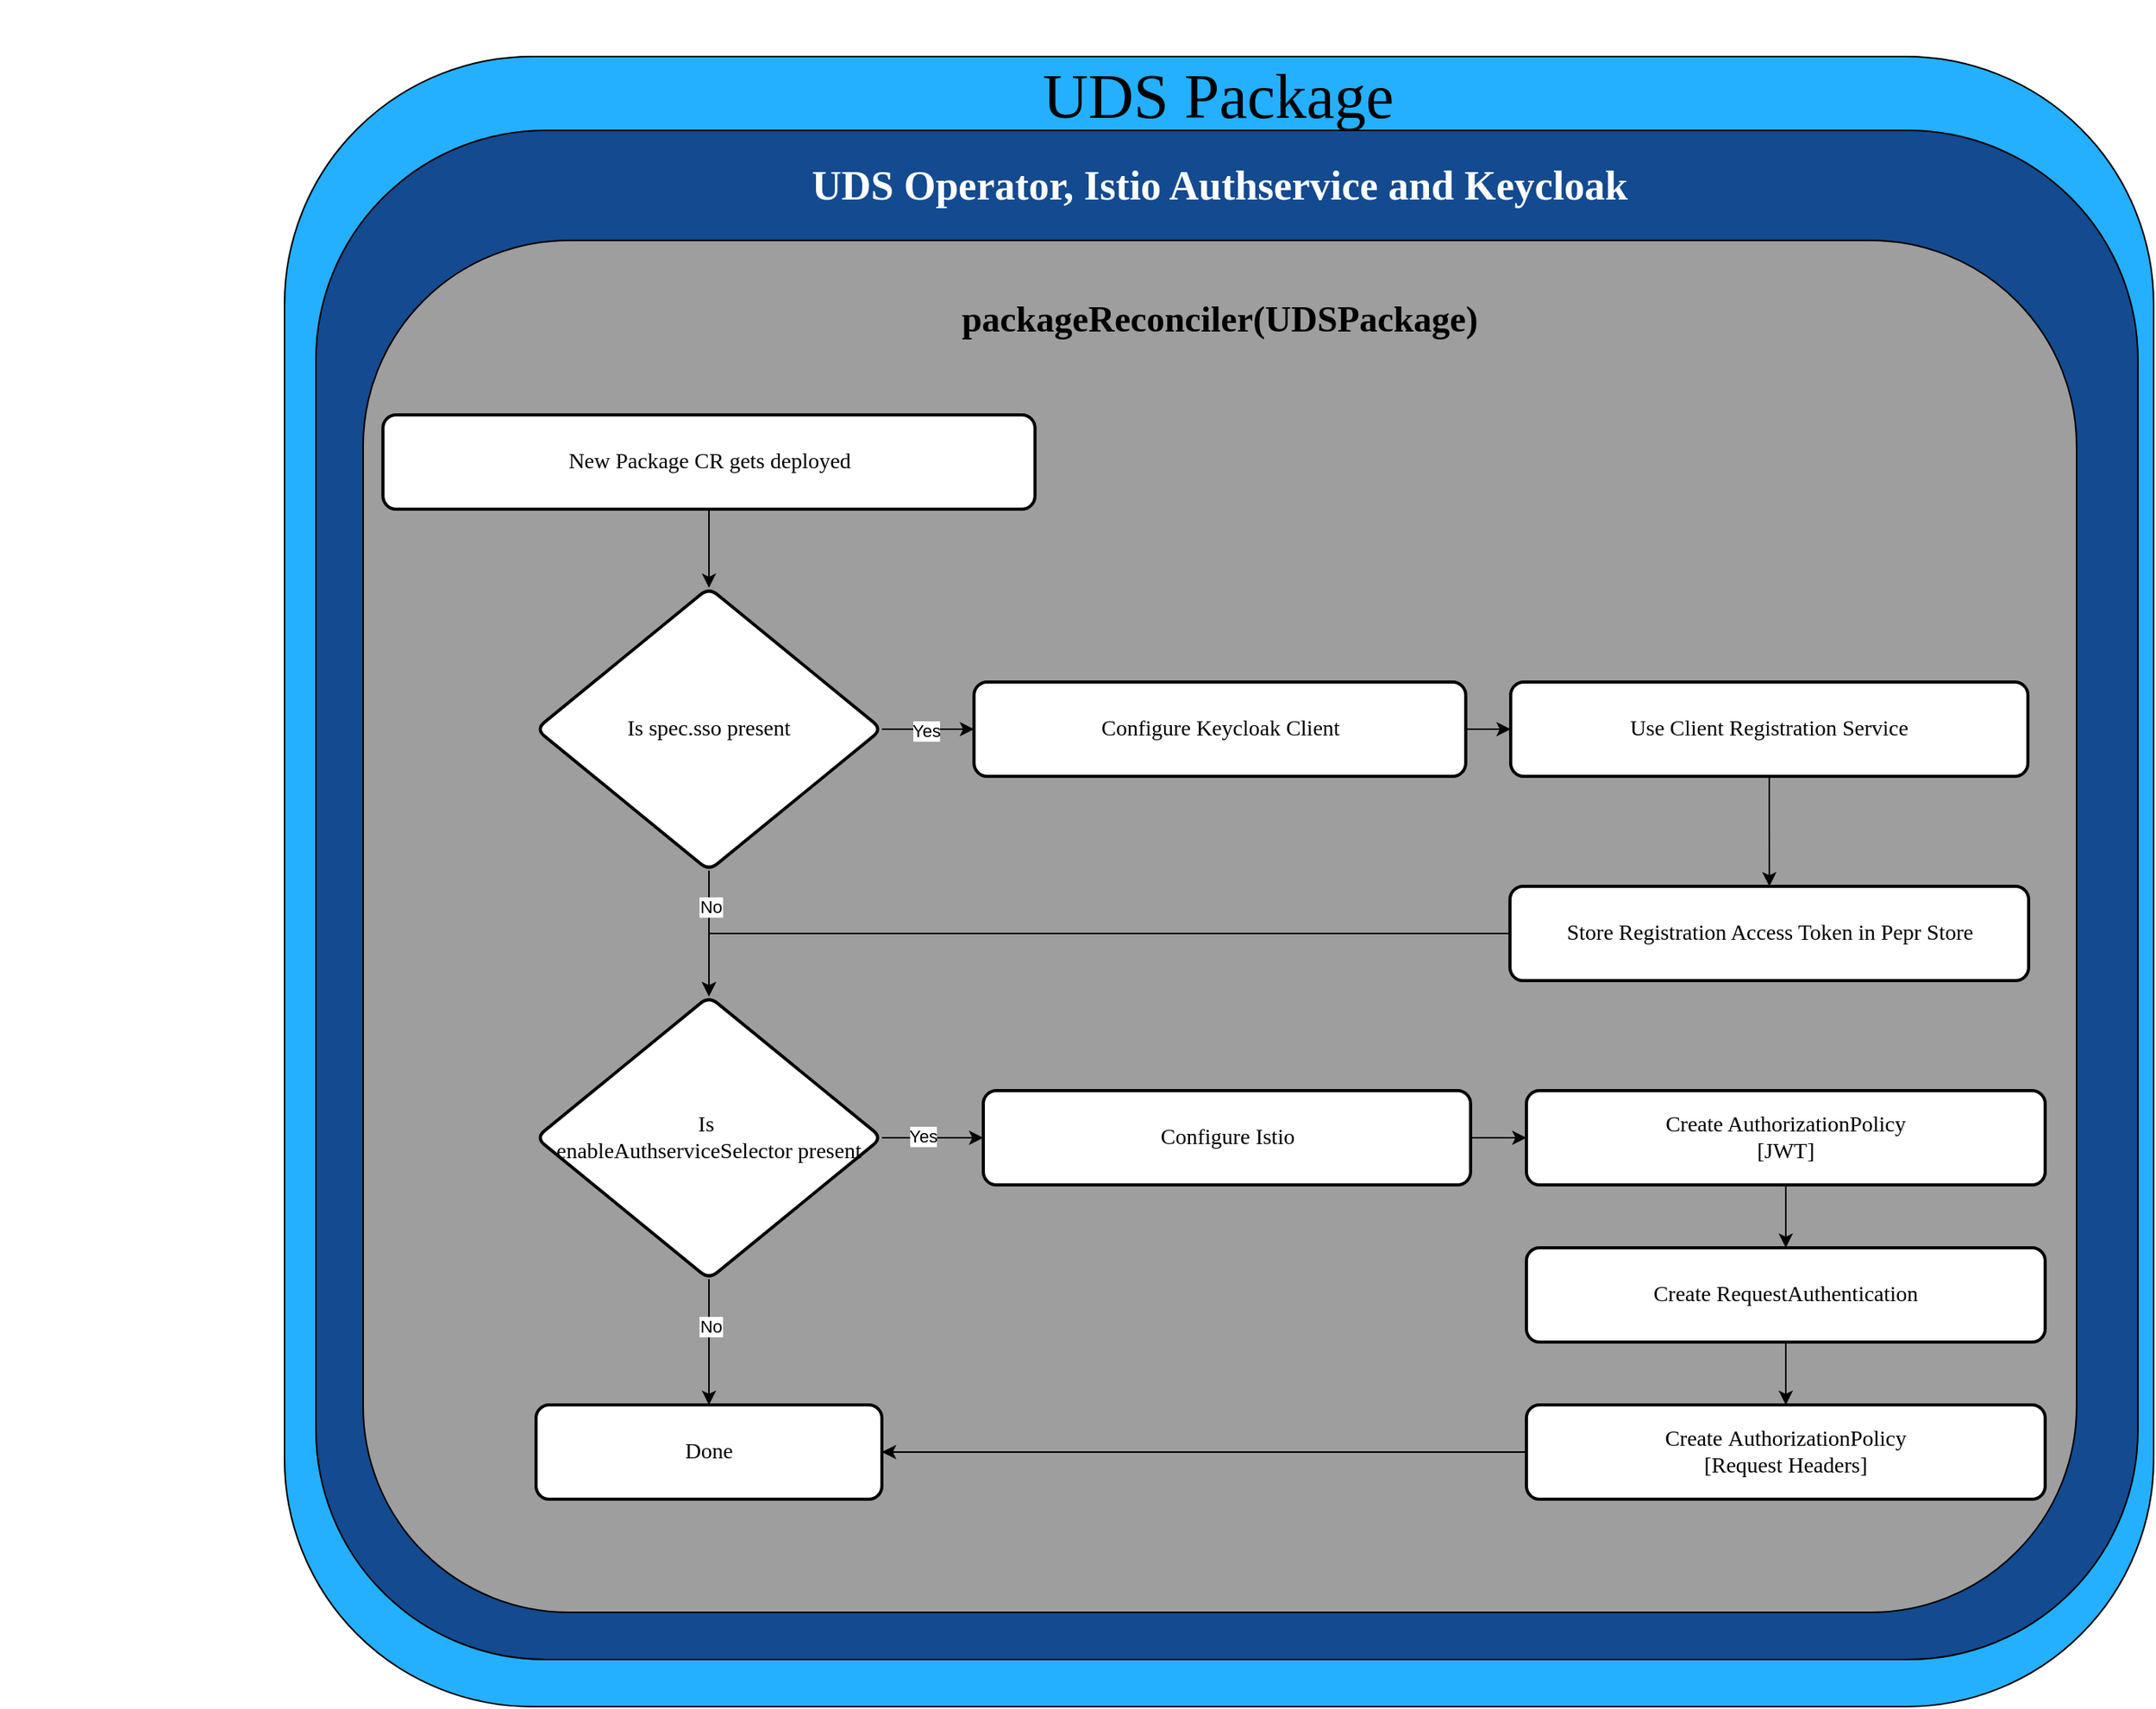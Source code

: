 <mxfile version="26.0.9">
  <diagram id="C5RBs43oDa-KdzZeNtuy" name="Page-1">
    <mxGraphModel dx="-2445" dy="2245" grid="1" gridSize="10" guides="1" tooltips="1" connect="1" arrows="1" fold="1" page="0" pageScale="1" pageWidth="827" pageHeight="1169" background="light-dark(#FFFFFF,#111827)" math="0" shadow="0">
      <root>
        <mxCell id="WIyWlLk6GJQsqaUBKTNV-0" />
        <mxCell id="TcZdfQVddSxc03SvThpF-0" value="Pepr Authservice Keycloak" style="" parent="WIyWlLk6GJQsqaUBKTNV-0" />
        <mxCell id="TcZdfQVddSxc03SvThpF-1" value="" style="rounded=1;whiteSpace=wrap;html=1;fontSize=12;glass=0;strokeWidth=1;shadow=0;fillColor=light-dark(#24B0FF,#24B0FF);strokeColor=light-dark(#000000,#000000);fontFamily=Poppins;fontSource=https%3A%2F%2Ffonts.googleapis.com%2Fcss%3Ffamily%3DPoppins;" parent="TcZdfQVddSxc03SvThpF-0" vertex="1">
          <mxGeometry x="6080" y="-170" width="1189" height="1050" as="geometry" />
        </mxCell>
        <mxCell id="TcZdfQVddSxc03SvThpF-2" value="" style="rounded=1;whiteSpace=wrap;html=1;fontSize=12;glass=0;strokeWidth=1;shadow=0;fillColor=light-dark(#144A8F,#144A8F);strokeColor=light-dark(#000000,#000000);fontFamily=Poppins;fontSource=https%3A%2F%2Ffonts.googleapis.com%2Fcss%3Ffamily%3DPoppins;" parent="TcZdfQVddSxc03SvThpF-0" vertex="1">
          <mxGeometry x="6100" y="-123" width="1159" height="973" as="geometry" />
        </mxCell>
        <mxCell id="TcZdfQVddSxc03SvThpF-3" value="&lt;h1&gt;&lt;font style=&quot;font-size: 40px; font-weight: normal;&quot;&gt;UDS Package&lt;/font&gt;&lt;/h1&gt;" style="text;html=1;align=center;verticalAlign=middle;whiteSpace=wrap;rounded=0;fontColor=light-dark(#000000,#000000);fontFamily=Teko;fontSource=https%3A%2F%2Ffonts.googleapis.com%2Fcss%3Ffamily%3DTeko;fontSize=23;fontStyle=1" parent="TcZdfQVddSxc03SvThpF-0" vertex="1">
          <mxGeometry x="6544.34" y="-162" width="260.31" height="30" as="geometry" />
        </mxCell>
        <mxCell id="TcZdfQVddSxc03SvThpF-4" value="&lt;b&gt;&lt;font style=&quot;font-size: 26px;&quot;&gt;UDS Operator, Istio Authservice and Keycloak&lt;/font&gt;&lt;/b&gt;" style="text;html=1;align=center;verticalAlign=middle;whiteSpace=wrap;rounded=0;fontColor=light-dark(#FFFFFF,#FFFFFF);fontFamily=Poppins;fontSource=https%3A%2F%2Ffonts.googleapis.com%2Fcss%3Ffamily%3DPoppins;" parent="TcZdfQVddSxc03SvThpF-0" vertex="1">
          <mxGeometry x="6287.88" y="-103" width="774.25" height="30" as="geometry" />
        </mxCell>
        <mxCell id="TcZdfQVddSxc03SvThpF-77" value="" style="rounded=1;whiteSpace=wrap;html=1;fontSize=12;glass=0;strokeWidth=1;shadow=0;fillColor=light-dark(#9E9E9E,#9E9E9E);strokeColor=light-dark(#000000,#000000);container=0;fontFamily=Poppins;fontSource=https%3A%2F%2Ffonts.googleapis.com%2Fcss%3Ffamily%3DPoppins;" parent="TcZdfQVddSxc03SvThpF-0" vertex="1">
          <mxGeometry x="6130" y="-53" width="1090" height="873" as="geometry" />
        </mxCell>
        <mxCell id="TcZdfQVddSxc03SvThpF-78" value="&lt;h1&gt;&lt;font style=&quot;font-size: 23px; color: light-dark(rgb(0, 0, 0), rgb(0, 0, 0));&quot;&gt;packageReconciler(UDSPackage)&lt;/font&gt;&lt;/h1&gt;" style="text;html=1;align=center;verticalAlign=middle;whiteSpace=wrap;rounded=0;container=0;fontFamily=Poppins;fontSource=https%3A%2F%2Ffonts.googleapis.com%2Fcss%3Ffamily%3DPoppins;" parent="TcZdfQVddSxc03SvThpF-0" vertex="1">
          <mxGeometry x="6175.195" y="-23" width="999.61" height="40" as="geometry" />
        </mxCell>
        <mxCell id="GS5HuyrBidpbd6GrIrcP-24" value="" style="edgeStyle=orthogonalEdgeStyle;rounded=0;orthogonalLoop=1;jettySize=auto;html=1;" edge="1" parent="TcZdfQVddSxc03SvThpF-0" source="TcZdfQVddSxc03SvThpF-97" target="GS5HuyrBidpbd6GrIrcP-4">
          <mxGeometry relative="1" as="geometry" />
        </mxCell>
        <mxCell id="TcZdfQVddSxc03SvThpF-97" value="&lt;font&gt;New Package CR gets deployed&lt;/font&gt;" style="rounded=1;whiteSpace=wrap;html=1;arcSize=14;strokeWidth=2;fillColor=light-dark(#FFFFFF,#FFFFFF);strokeColor=light-dark(#000000,#000000);fontColor=light-dark(#000000,#000000);fontSize=14;container=0;fontFamily=Poppins;" parent="TcZdfQVddSxc03SvThpF-0" vertex="1">
          <mxGeometry x="6142.625" y="58" width="414.758" height="60" as="geometry" />
        </mxCell>
        <mxCell id="TcZdfQVddSxc03SvThpF-98" value="" style="edgeStyle=orthogonalEdgeStyle;rounded=0;orthogonalLoop=1;jettySize=auto;html=1;fontColor=light-dark(#000000,#000000);labelBackgroundColor=light-dark(#FFFFFF,#FFFFFF);strokeColor=light-dark(#000000,#000000);fontFamily=Poppins;fontSource=https%3A%2F%2Ffonts.googleapis.com%2Fcss%3Ffamily%3DPoppins;" parent="TcZdfQVddSxc03SvThpF-0" source="TcZdfQVddSxc03SvThpF-99" target="TcZdfQVddSxc03SvThpF-101" edge="1">
          <mxGeometry relative="1" as="geometry" />
        </mxCell>
        <mxCell id="TcZdfQVddSxc03SvThpF-99" value="Configure Keycloak Client" style="rounded=1;whiteSpace=wrap;html=1;arcSize=14;strokeWidth=2;fillColor=light-dark(#FFFFFF,#FFFFFF);strokeColor=light-dark(#000000,#000000);fontColor=light-dark(#000000,#000000);fontSize=14;container=0;fontFamily=Poppins;fontSource=https%3A%2F%2Ffonts.googleapis.com%2Fcss%3Ffamily%3DPoppins;" parent="TcZdfQVddSxc03SvThpF-0" vertex="1">
          <mxGeometry x="6518.62" y="228" width="312.77" height="60" as="geometry" />
        </mxCell>
        <mxCell id="TcZdfQVddSxc03SvThpF-101" value="Use Client Registration Service" style="rounded=1;whiteSpace=wrap;html=1;arcSize=14;strokeWidth=2;fillColor=light-dark(#FFFFFF,#FFFFFF);strokeColor=light-dark(#000000,#000000);fontColor=light-dark(#000000,#000000);fontSize=14;container=0;fontFamily=Poppins;fontSource=https%3A%2F%2Ffonts.googleapis.com%2Fcss%3Ffamily%3DPoppins;" parent="TcZdfQVddSxc03SvThpF-0" vertex="1">
          <mxGeometry x="6860" y="228" width="329.02" height="60" as="geometry" />
        </mxCell>
        <mxCell id="GS5HuyrBidpbd6GrIrcP-16" value="" style="edgeStyle=orthogonalEdgeStyle;rounded=0;orthogonalLoop=1;jettySize=auto;html=1;entryX=0.5;entryY=0;entryDx=0;entryDy=0;" edge="1" parent="TcZdfQVddSxc03SvThpF-0" source="TcZdfQVddSxc03SvThpF-122" target="GS5HuyrBidpbd6GrIrcP-3">
          <mxGeometry relative="1" as="geometry">
            <mxPoint x="6674.147" y="388" as="targetPoint" />
          </mxGeometry>
        </mxCell>
        <mxCell id="TcZdfQVddSxc03SvThpF-122" value="Store&amp;nbsp;Registration Access Token in Pepr Store" style="whiteSpace=wrap;html=1;fontSize=14;fontFamily=Poppins;fillColor=light-dark(#FFFFFF,#FFFFFF);strokeColor=light-dark(#000000,#000000);fontColor=light-dark(#000000,#000000);rounded=1;arcSize=14;strokeWidth=2;fontSource=https%3A%2F%2Ffonts.googleapis.com%2Fcss%3Ffamily%3DPoppins;" parent="TcZdfQVddSxc03SvThpF-0" vertex="1">
          <mxGeometry x="6859.556" y="358" width="329.919" height="60" as="geometry" />
        </mxCell>
        <mxCell id="TcZdfQVddSxc03SvThpF-123" value="" style="edgeStyle=orthogonalEdgeStyle;rounded=0;orthogonalLoop=1;jettySize=auto;html=1;strokeColor=#000000;" parent="TcZdfQVddSxc03SvThpF-0" source="TcZdfQVddSxc03SvThpF-101" target="TcZdfQVddSxc03SvThpF-122" edge="1">
          <mxGeometry relative="1" as="geometry" />
        </mxCell>
        <mxCell id="TcZdfQVddSxc03SvThpF-124" value="Configure Istio" style="whiteSpace=wrap;html=1;fontSize=14;fontFamily=Poppins;fillColor=light-dark(#FFFFFF,#FFFFFF);strokeColor=light-dark(#000000,#000000);fontColor=light-dark(#000000,#000000);rounded=1;arcSize=14;strokeWidth=2;fontSource=https%3A%2F%2Ffonts.googleapis.com%2Fcss%3Ffamily%3DPoppins;" parent="TcZdfQVddSxc03SvThpF-0" vertex="1">
          <mxGeometry x="6524.5" y="488" width="310" height="60" as="geometry" />
        </mxCell>
        <mxCell id="GS5HuyrBidpbd6GrIrcP-6" value="" style="edgeStyle=orthogonalEdgeStyle;rounded=0;orthogonalLoop=1;jettySize=auto;html=1;" edge="1" parent="TcZdfQVddSxc03SvThpF-0" source="TcZdfQVddSxc03SvThpF-130" target="TcZdfQVddSxc03SvThpF-126">
          <mxGeometry relative="1" as="geometry" />
        </mxCell>
        <mxCell id="TcZdfQVddSxc03SvThpF-130" value="Create AuthorizationPolicy&lt;br&gt;[JWT]" style="whiteSpace=wrap;html=1;fontSize=14;fontFamily=Poppins;fillColor=light-dark(#FFFFFF,#FFFFFF);strokeColor=light-dark(#000000,#000000);fontColor=light-dark(#000000,#000000);rounded=1;arcSize=14;strokeWidth=2;fontSource=https%3A%2F%2Ffonts.googleapis.com%2Fcss%3Ffamily%3DPoppins;" parent="TcZdfQVddSxc03SvThpF-0" vertex="1">
          <mxGeometry x="6870" y="488" width="330" height="60" as="geometry" />
        </mxCell>
        <mxCell id="TcZdfQVddSxc03SvThpF-131" value="" style="edgeStyle=orthogonalEdgeStyle;rounded=0;orthogonalLoop=1;jettySize=auto;html=1;strokeColor=#000000;" parent="TcZdfQVddSxc03SvThpF-0" source="TcZdfQVddSxc03SvThpF-124" target="TcZdfQVddSxc03SvThpF-130" edge="1">
          <mxGeometry relative="1" as="geometry" />
        </mxCell>
        <mxCell id="GS5HuyrBidpbd6GrIrcP-7" value="" style="edgeStyle=orthogonalEdgeStyle;rounded=0;orthogonalLoop=1;jettySize=auto;html=1;" edge="1" parent="TcZdfQVddSxc03SvThpF-0" source="TcZdfQVddSxc03SvThpF-126" target="TcZdfQVddSxc03SvThpF-128">
          <mxGeometry relative="1" as="geometry" />
        </mxCell>
        <mxCell id="TcZdfQVddSxc03SvThpF-126" value="Create&amp;nbsp;RequestAuthentication" style="whiteSpace=wrap;html=1;fontSize=14;fontFamily=Poppins;fillColor=light-dark(#FFFFFF,#FFFFFF);strokeColor=light-dark(#000000,#000000);fontColor=light-dark(#000000,#000000);rounded=1;arcSize=14;strokeWidth=2;fontSource=https%3A%2F%2Ffonts.googleapis.com%2Fcss%3Ffamily%3DPoppins;" parent="TcZdfQVddSxc03SvThpF-0" vertex="1">
          <mxGeometry x="6870" y="588" width="330" height="60" as="geometry" />
        </mxCell>
        <mxCell id="GS5HuyrBidpbd6GrIrcP-8" value="" style="edgeStyle=orthogonalEdgeStyle;rounded=0;orthogonalLoop=1;jettySize=auto;html=1;" edge="1" parent="TcZdfQVddSxc03SvThpF-0" source="TcZdfQVddSxc03SvThpF-128" target="GS5HuyrBidpbd6GrIrcP-5">
          <mxGeometry relative="1" as="geometry" />
        </mxCell>
        <mxCell id="TcZdfQVddSxc03SvThpF-128" value="Create&amp;nbsp;AuthorizationPolicy&lt;br&gt;[Request Headers]" style="whiteSpace=wrap;html=1;fontSize=14;fontFamily=Poppins;fillColor=light-dark(#FFFFFF,#FFFFFF);strokeColor=light-dark(#000000,#000000);fontColor=light-dark(#000000,#000000);rounded=1;arcSize=14;strokeWidth=2;fontSource=https%3A%2F%2Ffonts.googleapis.com%2Fcss%3Ffamily%3DPoppins;" parent="TcZdfQVddSxc03SvThpF-0" vertex="1">
          <mxGeometry x="6870" y="688" width="330" height="60" as="geometry" />
        </mxCell>
        <mxCell id="GS5HuyrBidpbd6GrIrcP-9" value="" style="edgeStyle=orthogonalEdgeStyle;rounded=0;orthogonalLoop=1;jettySize=auto;html=1;" edge="1" parent="TcZdfQVddSxc03SvThpF-0" source="GS5HuyrBidpbd6GrIrcP-3" target="GS5HuyrBidpbd6GrIrcP-5">
          <mxGeometry relative="1" as="geometry" />
        </mxCell>
        <mxCell id="GS5HuyrBidpbd6GrIrcP-12" value="" style="edgeStyle=orthogonalEdgeStyle;rounded=0;orthogonalLoop=1;jettySize=auto;html=1;" edge="1" parent="TcZdfQVddSxc03SvThpF-0" source="GS5HuyrBidpbd6GrIrcP-3" target="TcZdfQVddSxc03SvThpF-124">
          <mxGeometry relative="1" as="geometry" />
        </mxCell>
        <mxCell id="GS5HuyrBidpbd6GrIrcP-3" value="Is&amp;nbsp;&lt;br&gt;enableAuthserviceSelector present" style="rhombus;whiteSpace=wrap;html=1;rounded=1;arcSize=14;strokeWidth=2;fillColor=light-dark(#FFFFFF,#FFFFFF);strokeColor=light-dark(#000000,#000000);fontColor=light-dark(#000000,#000000);fontSize=14;container=0;fontFamily=Poppins;fontSource=https://fonts.googleapis.com/css?family=Poppins;" vertex="1" parent="TcZdfQVddSxc03SvThpF-0">
          <mxGeometry x="6240" y="428" width="220" height="180" as="geometry" />
        </mxCell>
        <mxCell id="GS5HuyrBidpbd6GrIrcP-10" value="" style="edgeStyle=orthogonalEdgeStyle;rounded=0;orthogonalLoop=1;jettySize=auto;html=1;" edge="1" parent="TcZdfQVddSxc03SvThpF-0" source="GS5HuyrBidpbd6GrIrcP-4" target="GS5HuyrBidpbd6GrIrcP-3">
          <mxGeometry relative="1" as="geometry" />
        </mxCell>
        <mxCell id="GS5HuyrBidpbd6GrIrcP-11" value="" style="edgeStyle=orthogonalEdgeStyle;rounded=0;orthogonalLoop=1;jettySize=auto;html=1;" edge="1" parent="TcZdfQVddSxc03SvThpF-0" source="GS5HuyrBidpbd6GrIrcP-4" target="TcZdfQVddSxc03SvThpF-99">
          <mxGeometry relative="1" as="geometry" />
        </mxCell>
        <mxCell id="GS5HuyrBidpbd6GrIrcP-4" value="Is&amp;nbsp;spec.sso present" style="rhombus;whiteSpace=wrap;html=1;rounded=1;arcSize=14;strokeWidth=2;fillColor=light-dark(#FFFFFF,#FFFFFF);strokeColor=light-dark(#000000,#000000);fontColor=light-dark(#000000,#000000);fontSize=14;container=0;fontFamily=Poppins;fontSource=https://fonts.googleapis.com/css?family=Poppins;" vertex="1" parent="TcZdfQVddSxc03SvThpF-0">
          <mxGeometry x="6240" y="168" width="220" height="180" as="geometry" />
        </mxCell>
        <mxCell id="GS5HuyrBidpbd6GrIrcP-5" value="Done" style="whiteSpace=wrap;html=1;fontSize=14;fontFamily=Poppins;fillColor=light-dark(#FFFFFF,#FFFFFF);strokeColor=light-dark(#000000,#000000);fontColor=light-dark(#000000,#000000);rounded=1;arcSize=14;strokeWidth=2;fontSource=https%3A%2F%2Ffonts.googleapis.com%2Fcss%3Ffamily%3DPoppins;" vertex="1" parent="TcZdfQVddSxc03SvThpF-0">
          <mxGeometry x="6240" y="688" width="220" height="60" as="geometry" />
        </mxCell>
        <mxCell id="GS5HuyrBidpbd6GrIrcP-19" value="Yes" style="edgeLabel;html=1;align=center;verticalAlign=middle;resizable=0;points=[];fontColor=light-dark(#000000,#000000);labelBackgroundColor=light-dark(#FFFFFF,#FFFFFF);" vertex="1" connectable="0" parent="TcZdfQVddSxc03SvThpF-0">
          <mxGeometry x="5928" y="315" as="geometry">
            <mxPoint x="560" y="-56" as="offset" />
          </mxGeometry>
        </mxCell>
        <mxCell id="GS5HuyrBidpbd6GrIrcP-21" value="Yes" style="edgeLabel;html=1;align=center;verticalAlign=middle;resizable=0;points=[];fontColor=light-dark(#000000,#000000);labelBackgroundColor=light-dark(#FFFFFF,#FFFFFF);" vertex="1" connectable="0" parent="TcZdfQVddSxc03SvThpF-0">
          <mxGeometry x="6034" y="574" as="geometry">
            <mxPoint x="452" y="-57" as="offset" />
          </mxGeometry>
        </mxCell>
        <mxCell id="GS5HuyrBidpbd6GrIrcP-22" value="No" style="edgeLabel;html=1;align=center;verticalAlign=middle;resizable=0;points=[];fontColor=light-dark(#000000,#000000);labelBackgroundColor=light-dark(#FFFFFF,#FFFFFF);" vertex="1" connectable="0" parent="TcZdfQVddSxc03SvThpF-0">
          <mxGeometry x="5899" y="428" as="geometry">
            <mxPoint x="452" y="-57" as="offset" />
          </mxGeometry>
        </mxCell>
        <mxCell id="GS5HuyrBidpbd6GrIrcP-23" value="No" style="edgeLabel;html=1;align=center;verticalAlign=middle;resizable=0;points=[];fontColor=light-dark(#000000,#000000);labelBackgroundColor=light-dark(#FFFFFF,#FFFFFF);" vertex="1" connectable="0" parent="TcZdfQVddSxc03SvThpF-0">
          <mxGeometry x="5899" y="695" as="geometry">
            <mxPoint x="452" y="-57" as="offset" />
          </mxGeometry>
        </mxCell>
        <mxCell id="EmsiOr3HLBwYRn2PYn47-3" value="Service CreatedOrUpdated" style="locked=1;" parent="WIyWlLk6GJQsqaUBKTNV-0" visible="0" />
        <mxCell id="EmsiOr3HLBwYRn2PYn47-4" value="" style="rounded=1;whiteSpace=wrap;html=1;fillColor=light-dark(#24B0FF,#24B0FF);strokeColor=light-dark(#000000,#000000);fontFamily=Poppins;fontSource=https%3A%2F%2Ffonts.googleapis.com%2Fcss%3Ffamily%3DPoppins;" parent="EmsiOr3HLBwYRn2PYn47-3" vertex="1">
          <mxGeometry x="5254" y="-240" width="710" height="1960" as="geometry" />
        </mxCell>
        <mxCell id="EmsiOr3HLBwYRn2PYn47-16" value="&lt;font style=&quot;color: light-dark(rgb(0, 0, 0), rgb(0, 0, 0)); font-weight: normal;&quot;&gt;a.Service&lt;/font&gt;" style="text;html=1;align=center;verticalAlign=middle;whiteSpace=wrap;rounded=0;fontStyle=1;fontFamily=Teko;fontSource=https%3A%2F%2Ffonts.googleapis.com%2Fcss%3Ffamily%3DTeko;fontSize=40;" parent="EmsiOr3HLBwYRn2PYn47-3" vertex="1">
          <mxGeometry x="5394" y="-227.999" width="435" height="40.714" as="geometry" />
        </mxCell>
        <mxCell id="EmsiOr3HLBwYRn2PYn47-17" value="" style="group;fontFamily=Poppins;fontSource=https%3A%2F%2Ffonts.googleapis.com%2Fcss%3Ffamily%3DPoppins;" parent="EmsiOr3HLBwYRn2PYn47-3" vertex="1" connectable="0">
          <mxGeometry x="5324" y="409" width="599.5" height="1300" as="geometry" />
        </mxCell>
        <mxCell id="EmsiOr3HLBwYRn2PYn47-75" value="" style="group;fontFamily=Poppins;fontSource=https%3A%2F%2Ffonts.googleapis.com%2Fcss%3Ffamily%3DPoppins;" parent="EmsiOr3HLBwYRn2PYn47-17" vertex="1" connectable="0">
          <mxGeometry x="-30.5" y="-580" width="630" height="1850" as="geometry" />
        </mxCell>
        <mxCell id="EmsiOr3HLBwYRn2PYn47-5" value="" style="rounded=1;whiteSpace=wrap;html=1;fillColor=light-dark(#144A8F,#144A8F);strokeColor=light-dark(#000000,#000000);fontFamily=Poppins;fontSource=https%3A%2F%2Ffonts.googleapis.com%2Fcss%3Ffamily%3DPoppins;" parent="EmsiOr3HLBwYRn2PYn47-75" vertex="1">
          <mxGeometry width="630" height="1850" as="geometry" />
        </mxCell>
        <mxCell id="EmsiOr3HLBwYRn2PYn47-15" value="&lt;font style=&quot;font-size: 26px; color: light-dark(rgb(255, 255, 255), rgb(255, 255, 255));&quot;&gt;&lt;b&gt;Reconcile When Created or Updated&lt;/b&gt;&lt;/font&gt;" style="text;html=1;align=center;verticalAlign=middle;whiteSpace=wrap;rounded=0;fontFamily=Poppins;fontSource=https%3A%2F%2Ffonts.googleapis.com%2Fcss%3Ffamily%3DPoppins;" parent="EmsiOr3HLBwYRn2PYn47-75" vertex="1">
          <mxGeometry x="56.5" y="35.35" width="512.5" height="35.35" as="geometry" />
        </mxCell>
        <mxCell id="EmsiOr3HLBwYRn2PYn47-18" value="" style="whiteSpace=wrap;html=1;rounded=1;arcSize=14;strokeWidth=2;container=0;fillColor=light-dark(#9E9E9E,#9E9E9E);strokeColor=light-dark(#000000,#000000);fontFamily=Poppins;fontSource=https%3A%2F%2Ffonts.googleapis.com%2Fcss%3Ffamily%3DPoppins;" parent="EmsiOr3HLBwYRn2PYn47-17" vertex="1">
          <mxGeometry width="569" height="660" as="geometry" />
        </mxCell>
        <mxCell id="EmsiOr3HLBwYRn2PYn47-19" value="&lt;font style=&quot;font-size: 16px; color: light-dark(rgb(0, 0, 0), rgb(0, 0, 0));&quot;&gt;&lt;b&gt;updateApiServerCIDR(kind.Service, kind.EndpointSlice)&lt;/b&gt;&lt;/font&gt;" style="text;html=1;align=center;verticalAlign=middle;whiteSpace=wrap;rounded=0;container=0;fontFamily=Poppins;fontSource=https%3A%2F%2Ffonts.googleapis.com%2Fcss%3Ffamily%3DPoppins;" parent="EmsiOr3HLBwYRn2PYn47-17" vertex="1">
          <mxGeometry x="27.185" y="10" width="514.638" height="25.06" as="geometry" />
        </mxCell>
        <mxCell id="EmsiOr3HLBwYRn2PYn47-20" style="edgeStyle=orthogonalEdgeStyle;rounded=1;orthogonalLoop=1;jettySize=auto;html=1;exitX=0;exitY=1;exitDx=0;exitDy=0;entryX=0.5;entryY=0;entryDx=0;entryDy=0;curved=0;strokeColor=light-dark(#000000,#000000);fontFamily=Poppins;fontSource=https%3A%2F%2Ffonts.googleapis.com%2Fcss%3Ffamily%3DPoppins;" parent="EmsiOr3HLBwYRn2PYn47-17" source="EmsiOr3HLBwYRn2PYn47-24" target="EmsiOr3HLBwYRn2PYn47-28" edge="1">
          <mxGeometry relative="1" as="geometry">
            <Array as="points">
              <mxPoint x="170.73" y="145" />
            </Array>
          </mxGeometry>
        </mxCell>
        <mxCell id="EmsiOr3HLBwYRn2PYn47-21" value="Yes" style="edgeLabel;html=1;align=center;verticalAlign=middle;resizable=0;points=[];container=0;fontColor=light-dark(#000000,#000000);labelBackgroundColor=light-dark(#FFFFFF,#FFFFFF);fontFamily=Poppins;fontSource=https%3A%2F%2Ffonts.googleapis.com%2Fcss%3Ffamily%3DPoppins;" parent="EmsiOr3HLBwYRn2PYn47-20" vertex="1" connectable="0">
          <mxGeometry x="-0.113" y="1" relative="1" as="geometry">
            <mxPoint y="-10" as="offset" />
          </mxGeometry>
        </mxCell>
        <mxCell id="EmsiOr3HLBwYRn2PYn47-22" style="edgeStyle=orthogonalEdgeStyle;rounded=1;orthogonalLoop=1;jettySize=auto;html=1;exitX=1;exitY=1;exitDx=0;exitDy=0;entryX=0.5;entryY=0;entryDx=0;entryDy=0;curved=0;strokeColor=light-dark(#000000,#000000);fontFamily=Poppins;fontSource=https%3A%2F%2Ffonts.googleapis.com%2Fcss%3Ffamily%3DPoppins;" parent="EmsiOr3HLBwYRn2PYn47-17" source="EmsiOr3HLBwYRn2PYn47-24" target="EmsiOr3HLBwYRn2PYn47-26" edge="1">
          <mxGeometry relative="1" as="geometry">
            <Array as="points">
              <mxPoint x="398.268" y="145" />
            </Array>
          </mxGeometry>
        </mxCell>
        <mxCell id="EmsiOr3HLBwYRn2PYn47-23" value="No" style="edgeLabel;html=1;align=center;verticalAlign=middle;resizable=0;points=[];container=0;fontColor=light-dark(#000000,#000000);labelBackgroundColor=light-dark(#FFFFFF,#FFFFFF);fontFamily=Poppins;fontSource=https%3A%2F%2Ffonts.googleapis.com%2Fcss%3Ffamily%3DPoppins;" parent="EmsiOr3HLBwYRn2PYn47-22" vertex="1" connectable="0">
          <mxGeometry x="-0.295" y="2" relative="1" as="geometry">
            <mxPoint x="4" y="-7" as="offset" />
          </mxGeometry>
        </mxCell>
        <mxCell id="EmsiOr3HLBwYRn2PYn47-24" value="Is CIDR&amp;nbsp;&lt;div&gt;Statically&amp;nbsp;&lt;/div&gt;&lt;div&gt;Defined&lt;/div&gt;" style="rhombus;whiteSpace=wrap;html=1;rounded=1;arcSize=14;strokeWidth=2;container=0;fillColor=light-dark(#FFFFFF,#FFFFFF);strokeColor=light-dark(#000000,#000000);fontColor=light-dark(#000000,#000000);fontFamily=Poppins;fontSource=https%3A%2F%2Ffonts.googleapis.com%2Fcss%3Ffamily%3DPoppins;" parent="EmsiOr3HLBwYRn2PYn47-17" vertex="1">
          <mxGeometry x="227.614" y="70" width="113.769" height="100" as="geometry" />
        </mxCell>
        <mxCell id="EmsiOr3HLBwYRn2PYn47-25" style="edgeStyle=orthogonalEdgeStyle;rounded=1;orthogonalLoop=1;jettySize=auto;html=1;curved=0;strokeColor=light-dark(#000000,#000000);fontFamily=Poppins;fontSource=https%3A%2F%2Ffonts.googleapis.com%2Fcss%3Ffamily%3DPoppins;" parent="EmsiOr3HLBwYRn2PYn47-17" source="EmsiOr3HLBwYRn2PYn47-26" target="EmsiOr3HLBwYRn2PYn47-29" edge="1">
          <mxGeometry relative="1" as="geometry" />
        </mxCell>
        <mxCell id="EmsiOr3HLBwYRn2PYn47-26" value="Construct CIDRs From Endpoints" style="whiteSpace=wrap;html=1;rounded=1;arcSize=14;strokeWidth=2;container=0;fillColor=light-dark(#FFFFFF,#FFFFFF);strokeColor=light-dark(#000000,#000000);fontColor=light-dark(#000000,#000000);fontFamily=Poppins;fontSource=https%3A%2F%2Ffonts.googleapis.com%2Fcss%3Ffamily%3DPoppins;" parent="EmsiOr3HLBwYRn2PYn47-17" vertex="1">
          <mxGeometry x="322.422" y="200" width="151.692" height="60" as="geometry" />
        </mxCell>
        <mxCell id="EmsiOr3HLBwYRn2PYn47-27" value="" style="edgeStyle=orthogonalEdgeStyle;rounded=1;orthogonalLoop=1;jettySize=auto;html=1;curved=0;strokeColor=light-dark(#000000,#000000);fontFamily=Poppins;fontSource=https%3A%2F%2Ffonts.googleapis.com%2Fcss%3Ffamily%3DPoppins;" parent="EmsiOr3HLBwYRn2PYn47-17" source="EmsiOr3HLBwYRn2PYn47-28" target="EmsiOr3HLBwYRn2PYn47-29" edge="1">
          <mxGeometry relative="1" as="geometry" />
        </mxCell>
        <mxCell id="EmsiOr3HLBwYRn2PYn47-28" value="Use Static CIDR String" style="whiteSpace=wrap;html=1;rounded=1;arcSize=14;strokeWidth=2;container=0;fillColor=light-dark(#FFFFFF,#FFFFFF);strokeColor=light-dark(#000000,#000000);fontColor=light-dark(#000000,#000000);fontFamily=Poppins;fontSource=https%3A%2F%2Ffonts.googleapis.com%2Fcss%3Ffamily%3DPoppins;" parent="EmsiOr3HLBwYRn2PYn47-17" vertex="1">
          <mxGeometry x="94.884" y="200" width="151.692" height="60" as="geometry" />
        </mxCell>
        <mxCell id="EmsiOr3HLBwYRn2PYn47-29" value="" style="whiteSpace=wrap;html=1;rounded=1;arcSize=14;strokeWidth=2;container=0;fillColor=light-dark(#FFFFFF,#FFFFFF);strokeColor=light-dark(#000000,#000000);fontColor=light-dark(#000000,#000000);fontFamily=Poppins;fontSource=https%3A%2F%2Ffonts.googleapis.com%2Fcss%3Ffamily%3DPoppins;" parent="EmsiOr3HLBwYRn2PYn47-17" vertex="1">
          <mxGeometry x="170.73" y="310" width="227.538" height="230" as="geometry" />
        </mxCell>
        <mxCell id="EmsiOr3HLBwYRn2PYn47-30" value="" style="edgeStyle=orthogonalEdgeStyle;rounded=0;orthogonalLoop=1;jettySize=auto;html=1;strokeColor=light-dark(#000000,#000000);fontFamily=Poppins;fontSource=https%3A%2F%2Ffonts.googleapis.com%2Fcss%3Ffamily%3DPoppins;" parent="EmsiOr3HLBwYRn2PYn47-17" source="EmsiOr3HLBwYRn2PYn47-31" target="EmsiOr3HLBwYRn2PYn47-33" edge="1">
          <mxGeometry relative="1" as="geometry" />
        </mxCell>
        <mxCell id="EmsiOr3HLBwYRn2PYn47-31" value="For Each Endpoint in EndpointSlice" style="whiteSpace=wrap;html=1;rounded=1;arcSize=14;strokeWidth=2;container=0;fillColor=light-dark(#FFFFFF,#FFFFFF);strokeColor=light-dark(#000000,#000000);fontColor=light-dark(#000000,#000000);fontFamily=Poppins;fontSource=https%3A%2F%2Ffonts.googleapis.com%2Fcss%3Ffamily%3DPoppins;" parent="EmsiOr3HLBwYRn2PYn47-17" vertex="1">
          <mxGeometry x="202.332" y="360" width="164.333" height="40" as="geometry" />
        </mxCell>
        <mxCell id="EmsiOr3HLBwYRn2PYn47-32" value="" style="edgeStyle=orthogonalEdgeStyle;rounded=0;orthogonalLoop=1;jettySize=auto;html=1;strokeColor=light-dark(#000000,#000000);fontFamily=Poppins;fontSource=https%3A%2F%2Ffonts.googleapis.com%2Fcss%3Ffamily%3DPoppins;" parent="EmsiOr3HLBwYRn2PYn47-17" source="EmsiOr3HLBwYRn2PYn47-33" target="EmsiOr3HLBwYRn2PYn47-34" edge="1">
          <mxGeometry relative="1" as="geometry" />
        </mxCell>
        <mxCell id="EmsiOr3HLBwYRn2PYn47-33" value="Extract IP Addresses and Append &quot;/32&quot;" style="whiteSpace=wrap;html=1;rounded=1;arcSize=14;strokeWidth=2;container=0;fillColor=light-dark(#FFFFFF,#FFFFFF);strokeColor=light-dark(#000000,#000000);fontColor=light-dark(#000000,#000000);fontFamily=Poppins;fontSource=https%3A%2F%2Ffonts.googleapis.com%2Fcss%3Ffamily%3DPoppins;" parent="EmsiOr3HLBwYRn2PYn47-17" vertex="1">
          <mxGeometry x="202.332" y="420" width="164.333" height="40" as="geometry" />
        </mxCell>
        <mxCell id="EmsiOr3HLBwYRn2PYn47-34" value="Add API Server Cluster IP to CIDR List" style="whiteSpace=wrap;html=1;rounded=1;arcSize=14;strokeWidth=2;container=0;fillColor=light-dark(#FFFFFF,#FFFFFF);strokeColor=light-dark(#000000,#000000);fontColor=light-dark(#000000,#000000);fontFamily=Poppins;fontSource=https%3A%2F%2Ffonts.googleapis.com%2Fcss%3Ffamily%3DPoppins;" parent="EmsiOr3HLBwYRn2PYn47-17" vertex="1">
          <mxGeometry x="202.332" y="480" width="164.333" height="40" as="geometry" />
        </mxCell>
        <mxCell id="EmsiOr3HLBwYRn2PYn47-35" value="&lt;font style=&quot;color: light-dark(rgb(0, 0, 0), rgb(0, 0, 0));&quot;&gt;Generate CIDR List&lt;/font&gt;" style="text;html=1;align=center;verticalAlign=middle;whiteSpace=wrap;rounded=0;container=0;fontFamily=Poppins;fontSource=https%3A%2F%2Ffonts.googleapis.com%2Fcss%3Ffamily%3DPoppins;" parent="EmsiOr3HLBwYRn2PYn47-17" vertex="1">
          <mxGeometry x="189.691" y="320" width="189.615" height="30" as="geometry" />
        </mxCell>
        <mxCell id="EmsiOr3HLBwYRn2PYn47-36" value="Convert CIDRs to V1NetworkPolicyPeer Objects" style="whiteSpace=wrap;html=1;rounded=1;arcSize=14;strokeWidth=2;container=0;fillColor=light-dark(#FFFFFF,#FFFFFF);strokeColor=light-dark(#000000,#000000);fontColor=light-dark(#000000,#000000);fontFamily=Poppins;fontSource=https%3A%2F%2Ffonts.googleapis.com%2Fcss%3Ffamily%3DPoppins;" parent="EmsiOr3HLBwYRn2PYn47-17" vertex="1">
          <mxGeometry x="164.409" y="560" width="240.18" height="60" as="geometry" />
        </mxCell>
        <mxCell id="EmsiOr3HLBwYRn2PYn47-37" value="" style="edgeStyle=orthogonalEdgeStyle;rounded=0;orthogonalLoop=1;jettySize=auto;html=1;strokeColor=light-dark(#000000,#000000);fontFamily=Poppins;fontSource=https%3A%2F%2Ffonts.googleapis.com%2Fcss%3Ffamily%3DPoppins;" parent="EmsiOr3HLBwYRn2PYn47-17" source="EmsiOr3HLBwYRn2PYn47-29" target="EmsiOr3HLBwYRn2PYn47-36" edge="1">
          <mxGeometry relative="1" as="geometry" />
        </mxCell>
        <mxCell id="EmsiOr3HLBwYRn2PYn47-39" value="" style="group;fontFamily=Poppins;fontSource=https%3A%2F%2Ffonts.googleapis.com%2Fcss%3Ffamily%3DPoppins;" parent="EmsiOr3HLBwYRn2PYn47-3" vertex="1" connectable="0">
          <mxGeometry x="5343.5" y="1109" width="530" height="531" as="geometry" />
        </mxCell>
        <mxCell id="EmsiOr3HLBwYRn2PYn47-40" value="" style="whiteSpace=wrap;html=1;rounded=1;arcSize=14;strokeWidth=2;fillColor=light-dark(#9E9E9E,#9E9E9E);strokeColor=light-dark(#000000,#000000);fontFamily=Poppins;fontSource=https%3A%2F%2Ffonts.googleapis.com%2Fcss%3Ffamily%3DPoppins;" parent="EmsiOr3HLBwYRn2PYn47-39" vertex="1">
          <mxGeometry width="530" height="531" as="geometry" />
        </mxCell>
        <mxCell id="EmsiOr3HLBwYRn2PYn47-41" value="&lt;font style=&quot;font-size: 16px; color: light-dark(rgb(0, 0, 0), rgb(0, 0, 0));&quot;&gt;&lt;b&gt;updateKubeAPINetworkPolicies(V1NetworkPolicyPeer[])&lt;/b&gt;&lt;/font&gt;" style="text;html=1;align=center;verticalAlign=middle;whiteSpace=wrap;rounded=0;fontFamily=Poppins;fontSource=https%3A%2F%2Ffonts.googleapis.com%2Fcss%3Ffamily%3DPoppins;" parent="EmsiOr3HLBwYRn2PYn47-39" vertex="1">
          <mxGeometry x="42.5" y="11" width="445" height="30" as="geometry" />
        </mxCell>
        <mxCell id="EmsiOr3HLBwYRn2PYn47-42" value="" style="edgeStyle=orthogonalEdgeStyle;rounded=0;orthogonalLoop=1;jettySize=auto;html=1;strokeColor=light-dark(#000000,#000000);fontFamily=Poppins;fontSource=https%3A%2F%2Ffonts.googleapis.com%2Fcss%3Ffamily%3DPoppins;" parent="EmsiOr3HLBwYRn2PYn47-39" source="EmsiOr3HLBwYRn2PYn47-45" target="EmsiOr3HLBwYRn2PYn47-47" edge="1">
          <mxGeometry relative="1" as="geometry" />
        </mxCell>
        <mxCell id="EmsiOr3HLBwYRn2PYn47-43" value="Failure" style="edgeLabel;html=1;align=center;verticalAlign=middle;resizable=0;points=[];fontColor=light-dark(#000000,#000000);labelBackgroundColor=light-dark(#FFFFFF,#FFFFFF);fontFamily=Poppins;fontSource=https%3A%2F%2Ffonts.googleapis.com%2Fcss%3Ffamily%3DPoppins;" parent="EmsiOr3HLBwYRn2PYn47-42" vertex="1" connectable="0">
          <mxGeometry x="-0.246" y="-1" relative="1" as="geometry">
            <mxPoint x="12" y="-11" as="offset" />
          </mxGeometry>
        </mxCell>
        <mxCell id="EmsiOr3HLBwYRn2PYn47-44" value="" style="edgeStyle=orthogonalEdgeStyle;rounded=0;orthogonalLoop=1;jettySize=auto;html=1;strokeColor=light-dark(#000000,#000000);fontFamily=Poppins;fontSource=https%3A%2F%2Ffonts.googleapis.com%2Fcss%3Ffamily%3DPoppins;" parent="EmsiOr3HLBwYRn2PYn47-39" source="EmsiOr3HLBwYRn2PYn47-45" target="EmsiOr3HLBwYRn2PYn47-49" edge="1">
          <mxGeometry relative="1" as="geometry" />
        </mxCell>
        <mxCell id="EmsiOr3HLBwYRn2PYn47-45" value="Fetch Kubernetes Network Policies" style="whiteSpace=wrap;html=1;rounded=1;arcSize=14;strokeWidth=2;fillColor=light-dark(#FFFFFF,#FFFFFF);strokeColor=light-dark(#000000,#000000);fontColor=light-dark(#000000,#000000);fontFamily=Poppins;fontSource=https%3A%2F%2Ffonts.googleapis.com%2Fcss%3Ffamily%3DPoppins;" parent="EmsiOr3HLBwYRn2PYn47-39" vertex="1">
          <mxGeometry x="41.25" y="101" width="205" height="40" as="geometry" />
        </mxCell>
        <mxCell id="EmsiOr3HLBwYRn2PYn47-46" style="edgeStyle=orthogonalEdgeStyle;rounded=1;orthogonalLoop=1;jettySize=auto;html=1;entryX=1;entryY=1;entryDx=0;entryDy=0;curved=0;strokeColor=light-dark(#000000,#000000);fontFamily=Poppins;fontSource=https%3A%2F%2Ffonts.googleapis.com%2Fcss%3Ffamily%3DPoppins;" parent="EmsiOr3HLBwYRn2PYn47-39" source="EmsiOr3HLBwYRn2PYn47-47" target="EmsiOr3HLBwYRn2PYn47-45" edge="1">
          <mxGeometry relative="1" as="geometry">
            <mxPoint x="194.75" y="141" as="targetPoint" />
            <Array as="points">
              <mxPoint x="433.75" y="171" />
              <mxPoint x="245.75" y="171" />
            </Array>
          </mxGeometry>
        </mxCell>
        <mxCell id="EmsiOr3HLBwYRn2PYn47-47" value="Log Warning, Wait, Retry ( max 5 times)" style="whiteSpace=wrap;html=1;rounded=1;arcSize=14;strokeWidth=2;fillColor=light-dark(#FFFFFF,#FFFFFF);strokeColor=light-dark(#000000,#000000);fontColor=light-dark(#000000,#000000);fontFamily=Poppins;fontSource=https%3A%2F%2Ffonts.googleapis.com%2Fcss%3Ffamily%3DPoppins;" parent="EmsiOr3HLBwYRn2PYn47-39" vertex="1">
          <mxGeometry x="313.75" y="101" width="175" height="40" as="geometry" />
        </mxCell>
        <mxCell id="EmsiOr3HLBwYRn2PYn47-48" value="" style="edgeStyle=orthogonalEdgeStyle;rounded=0;orthogonalLoop=1;jettySize=auto;html=1;strokeColor=light-dark(#000000,#000000);fontFamily=Poppins;fontSource=https%3A%2F%2Ffonts.googleapis.com%2Fcss%3Ffamily%3DPoppins;" parent="EmsiOr3HLBwYRn2PYn47-39" source="EmsiOr3HLBwYRn2PYn47-49" target="EmsiOr3HLBwYRn2PYn47-52" edge="1">
          <mxGeometry relative="1" as="geometry" />
        </mxCell>
        <mxCell id="EmsiOr3HLBwYRn2PYn47-49" value="For Each NetworkPolicy" style="whiteSpace=wrap;html=1;rounded=1;arcSize=14;strokeWidth=2;fillColor=light-dark(#FFFFFF,#FFFFFF);strokeColor=light-dark(#000000,#000000);fontColor=light-dark(#000000,#000000);fontFamily=Poppins;fontSource=https%3A%2F%2Ffonts.googleapis.com%2Fcss%3Ffamily%3DPoppins;" parent="EmsiOr3HLBwYRn2PYn47-39" vertex="1">
          <mxGeometry x="68.75" y="171" width="150" height="40" as="geometry" />
        </mxCell>
        <mxCell id="EmsiOr3HLBwYRn2PYn47-50" value="" style="edgeStyle=orthogonalEdgeStyle;rounded=0;orthogonalLoop=1;jettySize=auto;html=1;strokeColor=light-dark(#000000,#000000);fontFamily=Poppins;fontSource=https%3A%2F%2Ffonts.googleapis.com%2Fcss%3Ffamily%3DPoppins;" parent="EmsiOr3HLBwYRn2PYn47-39" source="EmsiOr3HLBwYRn2PYn47-52" target="EmsiOr3HLBwYRn2PYn47-53" edge="1">
          <mxGeometry relative="1" as="geometry" />
        </mxCell>
        <mxCell id="EmsiOr3HLBwYRn2PYn47-51" value="Yes" style="edgeLabel;html=1;align=center;verticalAlign=middle;resizable=0;points=[];fontColor=light-dark(#000000,#000000);labelBackgroundColor=light-dark(#FFFFFF,#FFFFFF);fontFamily=Poppins;fontSource=https%3A%2F%2Ffonts.googleapis.com%2Fcss%3Ffamily%3DPoppins;" parent="EmsiOr3HLBwYRn2PYn47-50" vertex="1" connectable="0">
          <mxGeometry x="-0.367" y="-2" relative="1" as="geometry">
            <mxPoint as="offset" />
          </mxGeometry>
        </mxCell>
        <mxCell id="EmsiOr3HLBwYRn2PYn47-52" value="If existing&lt;div&gt;egress/ingress rules&lt;/div&gt;&lt;div&gt;are different from&lt;/div&gt;&lt;div&gt;new peers&lt;/div&gt;" style="rhombus;whiteSpace=wrap;html=1;rounded=1;arcSize=14;strokeWidth=2;fillColor=light-dark(#FFFFFF,#FFFFFF);strokeColor=light-dark(#000000,#000000);fontColor=light-dark(#000000,#000000);fontFamily=Poppins;fontSource=https%3A%2F%2Ffonts.googleapis.com%2Fcss%3Ffamily%3DPoppins;" parent="EmsiOr3HLBwYRn2PYn47-39" vertex="1">
          <mxGeometry x="71.88" y="231" width="143.75" height="141" as="geometry" />
        </mxCell>
        <mxCell id="EmsiOr3HLBwYRn2PYn47-53" value="Update NetworkPolicy With&lt;div&gt;New Rules&lt;/div&gt;" style="whiteSpace=wrap;html=1;rounded=1;arcSize=14;strokeWidth=2;fillColor=light-dark(#FFFFFF,#FFFFFF);strokeColor=light-dark(#000000,#000000);fontColor=light-dark(#000000,#000000);fontFamily=Poppins;fontSource=https%3A%2F%2Ffonts.googleapis.com%2Fcss%3Ffamily%3DPoppins;" parent="EmsiOr3HLBwYRn2PYn47-39" vertex="1">
          <mxGeometry x="53.75" y="420" width="180" height="41" as="geometry" />
        </mxCell>
        <mxCell id="EmsiOr3HLBwYRn2PYn47-72" value="" style="group;fontFamily=Poppins;fontSource=https%3A%2F%2Ffonts.googleapis.com%2Fcss%3Ffamily%3DPoppins;" parent="EmsiOr3HLBwYRn2PYn47-3" vertex="1" connectable="0">
          <mxGeometry x="5328.5" y="-81" width="560" height="450" as="geometry" />
        </mxCell>
        <mxCell id="EmsiOr3HLBwYRn2PYn47-8" value="" style="whiteSpace=wrap;html=1;rounded=1;arcSize=14;strokeWidth=2;fillColor=light-dark(#9E9E9E,#9E9E9E);container=0;strokeColor=light-dark(#000000,#000000);fontFamily=Poppins;fontSource=https%3A%2F%2Ffonts.googleapis.com%2Fcss%3Ffamily%3DPoppins;" parent="EmsiOr3HLBwYRn2PYn47-72" vertex="1">
          <mxGeometry width="560" height="450" as="geometry" />
        </mxCell>
        <mxCell id="EmsiOr3HLBwYRn2PYn47-9" value="&lt;font style=&quot;font-size: 16px; color: light-dark(rgb(0, 0, 0), rgb(0, 0, 0));&quot;&gt;&lt;b style=&quot;&quot;&gt;updateAPIServerCIDRFromService(kind.Service)&lt;/b&gt;&lt;/font&gt;" style="text;html=1;align=center;verticalAlign=middle;whiteSpace=wrap;rounded=0;container=0;fontFamily=Poppins;fontSource=https%3A%2F%2Ffonts.googleapis.com%2Fcss%3Ffamily%3DPoppins;" parent="EmsiOr3HLBwYRn2PYn47-72" vertex="1">
          <mxGeometry x="18.919" width="522.162" height="30" as="geometry" />
        </mxCell>
        <mxCell id="EmsiOr3HLBwYRn2PYn47-10" value="Fetch Kubernetes Service Object to Update API Server CIDR" style="rounded=1;whiteSpace=wrap;html=1;absoluteArcSize=1;arcSize=14;strokeWidth=2;container=0;fillColor=light-dark(#FFFFFF,#FFFFFF);strokeColor=light-dark(#000000,#000000);fontColor=light-dark(#000000,#000000);fontFamily=Poppins;fontSource=https%3A%2F%2Ffonts.googleapis.com%2Fcss%3Ffamily%3DPoppins;" parent="EmsiOr3HLBwYRn2PYn47-72" vertex="1">
          <mxGeometry x="35" y="300" width="220" height="60" as="geometry" />
        </mxCell>
        <mxCell id="EmsiOr3HLBwYRn2PYn47-11" value="Log Warning, Wait, Retry ( max 5 times)" style="whiteSpace=wrap;html=1;rounded=1;arcSize=14;strokeWidth=2;container=0;fillColor=light-dark(#FFFFFF,#FFFFFF);strokeColor=light-dark(#000000,#000000);fontColor=light-dark(#000000,#000000);fontFamily=Poppins;fontSource=https%3A%2F%2Ffonts.googleapis.com%2Fcss%3Ffamily%3DPoppins;" parent="EmsiOr3HLBwYRn2PYn47-72" vertex="1">
          <mxGeometry x="315" y="310" width="175" height="40" as="geometry" />
        </mxCell>
        <mxCell id="EmsiOr3HLBwYRn2PYn47-12" style="edgeStyle=orthogonalEdgeStyle;rounded=0;orthogonalLoop=1;jettySize=auto;html=1;entryX=0;entryY=0.5;entryDx=0;entryDy=0;fontColor=light-dark(#000000,#000000);labelBackgroundColor=light-dark(#FFFFFF,#FFFFFF);strokeColor=light-dark(#000000,#000000);fontFamily=Poppins;fontSource=https%3A%2F%2Ffonts.googleapis.com%2Fcss%3Ffamily%3DPoppins;" parent="EmsiOr3HLBwYRn2PYn47-72" source="EmsiOr3HLBwYRn2PYn47-10" target="EmsiOr3HLBwYRn2PYn47-11" edge="1">
          <mxGeometry relative="1" as="geometry" />
        </mxCell>
        <mxCell id="EmsiOr3HLBwYRn2PYn47-13" value="Failure" style="edgeLabel;html=1;align=center;verticalAlign=middle;resizable=0;points=[];container=0;fontColor=light-dark(#000000,#000000);labelBackgroundColor=light-dark(#FFFFFF,#FFFFFF);fontFamily=Poppins;fontSource=https%3A%2F%2Ffonts.googleapis.com%2Fcss%3Ffamily%3DPoppins;" parent="EmsiOr3HLBwYRn2PYn47-12" vertex="1" connectable="0">
          <mxGeometry x="-0.076" y="2" relative="1" as="geometry">
            <mxPoint y="-8" as="offset" />
          </mxGeometry>
        </mxCell>
        <mxCell id="EmsiOr3HLBwYRn2PYn47-14" style="edgeStyle=orthogonalEdgeStyle;rounded=1;orthogonalLoop=1;jettySize=auto;html=1;entryX=1;entryY=1;entryDx=0;entryDy=0;curved=0;fontColor=light-dark(#000000,#000000);labelBackgroundColor=light-dark(#FFFFFF,#FFFFFF);strokeColor=light-dark(#000000,#000000);fontFamily=Poppins;fontSource=https%3A%2F%2Ffonts.googleapis.com%2Fcss%3Ffamily%3DPoppins;" parent="EmsiOr3HLBwYRn2PYn47-72" source="EmsiOr3HLBwYRn2PYn47-11" target="EmsiOr3HLBwYRn2PYn47-10" edge="1">
          <mxGeometry relative="1" as="geometry">
            <Array as="points">
              <mxPoint x="405" y="380" />
              <mxPoint x="255" y="380" />
            </Array>
          </mxGeometry>
        </mxCell>
        <mxCell id="EmsiOr3HLBwYRn2PYn47-57" style="edgeStyle=orthogonalEdgeStyle;rounded=1;orthogonalLoop=1;jettySize=auto;html=1;curved=0;fontColor=light-dark(#000000,#000000);labelBackgroundColor=light-dark(#FFFFFF,#FFFFFF);strokeColor=light-dark(#000000,#000000);fontFamily=Poppins;fontSource=https%3A%2F%2Ffonts.googleapis.com%2Fcss%3Ffamily%3DPoppins;" parent="EmsiOr3HLBwYRn2PYn47-72" source="EmsiOr3HLBwYRn2PYn47-55" edge="1">
          <mxGeometry relative="1" as="geometry">
            <mxPoint x="130" y="300" as="targetPoint" />
            <Array as="points">
              <mxPoint x="130" y="300" />
            </Array>
          </mxGeometry>
        </mxCell>
        <mxCell id="EmsiOr3HLBwYRn2PYn47-58" value="Yes" style="edgeLabel;html=1;align=center;verticalAlign=middle;resizable=0;points=[];container=0;fontColor=light-dark(#000000,#000000);labelBackgroundColor=light-dark(#FFFFFF,#FFFFFF);fontFamily=Poppins;fontSource=https%3A%2F%2Ffonts.googleapis.com%2Fcss%3Ffamily%3DPoppins;" parent="EmsiOr3HLBwYRn2PYn47-57" vertex="1" connectable="0">
          <mxGeometry x="-0.73" relative="1" as="geometry">
            <mxPoint as="offset" />
          </mxGeometry>
        </mxCell>
        <mxCell id="EmsiOr3HLBwYRn2PYn47-55" value="Is Static API&amp;nbsp;&lt;div&gt;CIDR Configured in UDSConfig&lt;/div&gt;" style="rhombus;whiteSpace=wrap;html=1;rounded=1;arcSize=14;strokeWidth=2;container=0;fillColor=light-dark(#FFFFFF,#FFFFFF);strokeColor=light-dark(#000000,#000000);fontColor=light-dark(#000000,#000000);fontFamily=Poppins;fontSource=https%3A%2F%2Ffonts.googleapis.com%2Fcss%3Ffamily%3DPoppins;" parent="EmsiOr3HLBwYRn2PYn47-72" vertex="1">
          <mxGeometry x="65" y="60" width="130" height="120" as="geometry" />
        </mxCell>
        <mxCell id="EmsiOr3HLBwYRn2PYn47-66" style="edgeStyle=orthogonalEdgeStyle;rounded=1;orthogonalLoop=1;jettySize=auto;html=1;exitX=0.25;exitY=1;exitDx=0;exitDy=0;curved=0;fontColor=light-dark(#000000,#000000);labelBackgroundColor=light-dark(#FFFFFF,#FFFFFF);strokeColor=light-dark(#000000,#000000);fontFamily=Poppins;fontSource=https%3A%2F%2Ffonts.googleapis.com%2Fcss%3Ffamily%3DPoppins;" parent="EmsiOr3HLBwYRn2PYn47-72" source="EmsiOr3HLBwYRn2PYn47-59" edge="1">
          <mxGeometry relative="1" as="geometry">
            <mxPoint x="130" y="300" as="targetPoint" />
            <Array as="points">
              <mxPoint x="309" y="220" />
              <mxPoint x="130" y="220" />
              <mxPoint x="130" y="300" />
            </Array>
          </mxGeometry>
        </mxCell>
        <mxCell id="EmsiOr3HLBwYRn2PYn47-67" value="Success" style="edgeLabel;html=1;align=center;verticalAlign=middle;resizable=0;points=[];container=0;fontColor=light-dark(#000000,#000000);labelBackgroundColor=light-dark(#FFFFFF,#FFFFFF);fontFamily=Poppins;fontSource=https%3A%2F%2Ffonts.googleapis.com%2Fcss%3Ffamily%3DPoppins;" parent="EmsiOr3HLBwYRn2PYn47-66" vertex="1" connectable="0">
          <mxGeometry x="-0.836" relative="1" as="geometry">
            <mxPoint as="offset" />
          </mxGeometry>
        </mxCell>
        <mxCell id="EmsiOr3HLBwYRn2PYn47-68" style="edgeStyle=orthogonalEdgeStyle;rounded=0;orthogonalLoop=1;jettySize=auto;html=1;exitX=0.75;exitY=1;exitDx=0;exitDy=0;entryX=0.5;entryY=0;entryDx=0;entryDy=0;fontColor=light-dark(#000000,#000000);labelBackgroundColor=light-dark(#FFFFFF,#FFFFFF);strokeColor=light-dark(#000000,#000000);fontFamily=Poppins;fontSource=https%3A%2F%2Ffonts.googleapis.com%2Fcss%3Ffamily%3DPoppins;" parent="EmsiOr3HLBwYRn2PYn47-72" source="EmsiOr3HLBwYRn2PYn47-59" target="EmsiOr3HLBwYRn2PYn47-62" edge="1">
          <mxGeometry relative="1" as="geometry">
            <Array as="points">
              <mxPoint x="465" y="135" />
            </Array>
          </mxGeometry>
        </mxCell>
        <mxCell id="EmsiOr3HLBwYRn2PYn47-70" value="Failure" style="edgeLabel;html=1;align=center;verticalAlign=middle;resizable=0;points=[];container=0;fontColor=light-dark(#000000,#000000);labelBackgroundColor=light-dark(#FFFFFF,#FFFFFF);fontFamily=Poppins;fontSource=https%3A%2F%2Ffonts.googleapis.com%2Fcss%3Ffamily%3DPoppins;" parent="EmsiOr3HLBwYRn2PYn47-68" vertex="1" connectable="0">
          <mxGeometry x="0.383" y="-1" relative="1" as="geometry">
            <mxPoint as="offset" />
          </mxGeometry>
        </mxCell>
        <mxCell id="EmsiOr3HLBwYRn2PYn47-59" value="Fetch Kubernetes Endpoint Slice" style="whiteSpace=wrap;html=1;rounded=1;arcSize=14;strokeWidth=2;container=0;fillColor=light-dark(#FFFFFF,#FFFFFF);strokeColor=light-dark(#000000,#000000);fontColor=light-dark(#000000,#000000);fontFamily=Poppins;fontSource=https%3A%2F%2Ffonts.googleapis.com%2Fcss%3Ffamily%3DPoppins;" parent="EmsiOr3HLBwYRn2PYn47-72" vertex="1">
          <mxGeometry x="255" y="105" width="215" height="30" as="geometry" />
        </mxCell>
        <mxCell id="EmsiOr3HLBwYRn2PYn47-60" value="" style="edgeStyle=orthogonalEdgeStyle;rounded=0;orthogonalLoop=1;jettySize=auto;html=1;fontColor=light-dark(#000000,#000000);labelBackgroundColor=light-dark(#FFFFFF,#FFFFFF);strokeColor=light-dark(#000000,#000000);fontFamily=Poppins;fontSource=https%3A%2F%2Ffonts.googleapis.com%2Fcss%3Ffamily%3DPoppins;" parent="EmsiOr3HLBwYRn2PYn47-72" source="EmsiOr3HLBwYRn2PYn47-55" target="EmsiOr3HLBwYRn2PYn47-59" edge="1">
          <mxGeometry relative="1" as="geometry" />
        </mxCell>
        <mxCell id="EmsiOr3HLBwYRn2PYn47-61" value="No" style="edgeLabel;html=1;align=center;verticalAlign=middle;resizable=0;points=[];container=0;fontColor=light-dark(#000000,#000000);labelBackgroundColor=light-dark(#FFFFFF,#FFFFFF);fontFamily=Poppins;fontSource=https%3A%2F%2Ffonts.googleapis.com%2Fcss%3Ffamily%3DPoppins;" parent="EmsiOr3HLBwYRn2PYn47-60" vertex="1" connectable="0">
          <mxGeometry x="-0.109" relative="1" as="geometry">
            <mxPoint as="offset" />
          </mxGeometry>
        </mxCell>
        <mxCell id="EmsiOr3HLBwYRn2PYn47-69" style="edgeStyle=orthogonalEdgeStyle;rounded=1;orthogonalLoop=1;jettySize=auto;html=1;entryX=0.5;entryY=1;entryDx=0;entryDy=0;curved=0;fontColor=light-dark(#000000,#000000);labelBackgroundColor=light-dark(#FFFFFF,#FFFFFF);strokeColor=light-dark(#000000,#000000);fontFamily=Poppins;fontSource=https%3A%2F%2Ffonts.googleapis.com%2Fcss%3Ffamily%3DPoppins;" parent="EmsiOr3HLBwYRn2PYn47-72" source="EmsiOr3HLBwYRn2PYn47-62" target="EmsiOr3HLBwYRn2PYn47-59" edge="1">
          <mxGeometry relative="1" as="geometry">
            <Array as="points">
              <mxPoint x="363" y="220" />
            </Array>
          </mxGeometry>
        </mxCell>
        <mxCell id="EmsiOr3HLBwYRn2PYn47-62" value="Log Warning, Wait, Retry ( max 5 times)" style="whiteSpace=wrap;html=1;rounded=1;arcSize=14;strokeWidth=2;container=0;fillColor=light-dark(#FFFFFF,#FFFFFF);strokeColor=light-dark(#000000,#000000);fontColor=light-dark(#000000,#000000);fontFamily=Poppins;fontSource=https%3A%2F%2Ffonts.googleapis.com%2Fcss%3Ffamily%3DPoppins;" parent="EmsiOr3HLBwYRn2PYn47-72" vertex="1">
          <mxGeometry x="405" y="190" width="120" height="60" as="geometry" />
        </mxCell>
        <mxCell id="EmsiOr3HLBwYRn2PYn47-73" style="edgeStyle=orthogonalEdgeStyle;rounded=0;orthogonalLoop=1;jettySize=auto;html=1;entryX=0.5;entryY=0;entryDx=0;entryDy=0;strokeColor=light-dark(#000000,#000000);fontFamily=Poppins;fontSource=https%3A%2F%2Ffonts.googleapis.com%2Fcss%3Ffamily%3DPoppins;" parent="EmsiOr3HLBwYRn2PYn47-3" source="EmsiOr3HLBwYRn2PYn47-8" target="EmsiOr3HLBwYRn2PYn47-18" edge="1">
          <mxGeometry relative="1" as="geometry" />
        </mxCell>
        <mxCell id="EmsiOr3HLBwYRn2PYn47-74" style="edgeStyle=orthogonalEdgeStyle;rounded=0;orthogonalLoop=1;jettySize=auto;html=1;entryX=0.5;entryY=0;entryDx=0;entryDy=0;strokeColor=light-dark(#000000,#000000);fontFamily=Poppins;fontSource=https%3A%2F%2Ffonts.googleapis.com%2Fcss%3Ffamily%3DPoppins;" parent="EmsiOr3HLBwYRn2PYn47-3" source="EmsiOr3HLBwYRn2PYn47-18" target="EmsiOr3HLBwYRn2PYn47-40" edge="1">
          <mxGeometry relative="1" as="geometry" />
        </mxCell>
        <object label="Node Deleted" id="EmsiOr3HLBwYRn2PYn47-2">
          <mxCell style="locked=1;" parent="WIyWlLk6GJQsqaUBKTNV-0" visible="0" />
        </object>
        <mxCell id="oaF2RFQyBR-ehR7t-r5i-0" value="" style="rounded=1;whiteSpace=wrap;html=1;fillColor=light-dark(#24B0FF,#24B0FF);strokeColor=light-dark(#000000,#000000);fontFamily=Poppins;fontSource=https%3A%2F%2Ffonts.googleapis.com%2Fcss%3Ffamily%3DPoppins;" parent="EmsiOr3HLBwYRn2PYn47-2" vertex="1">
          <mxGeometry x="4495" y="-415" width="710" height="2340" as="geometry" />
        </mxCell>
        <mxCell id="oaF2RFQyBR-ehR7t-r5i-1" value="" style="rounded=1;whiteSpace=wrap;html=1;fillColor=light-dark(#144A8F,#144A8F);strokeColor=light-dark(#000000,#000000);fontFamily=Poppins;fontSource=https%3A%2F%2Ffonts.googleapis.com%2Fcss%3Ffamily%3DPoppins;" parent="EmsiOr3HLBwYRn2PYn47-2" vertex="1">
          <mxGeometry x="4535" y="-325" width="630" height="2210" as="geometry" />
        </mxCell>
        <mxCell id="WwSa83Ogff-Oqx5X9af4-44" style="edgeStyle=orthogonalEdgeStyle;rounded=0;orthogonalLoop=1;jettySize=auto;html=1;entryX=0.5;entryY=0;entryDx=0;entryDy=0;strokeColor=light-dark(#000000,#000000);" parent="EmsiOr3HLBwYRn2PYn47-2" source="oaF2RFQyBR-ehR7t-r5i-13" target="WwSa83Ogff-Oqx5X9af4-0" edge="1">
          <mxGeometry relative="1" as="geometry" />
        </mxCell>
        <mxCell id="oaF2RFQyBR-ehR7t-r5i-13" value="" style="rounded=1;whiteSpace=wrap;html=1;fillColor=light-dark(#9E9E9E,#9E9E9E);strokeColor=light-dark(#000000,#000000);fontFamily=Poppins;fontSource=https%3A%2F%2Ffonts.googleapis.com%2Fcss%3Ffamily%3DPoppins;" parent="EmsiOr3HLBwYRn2PYn47-2" vertex="1">
          <mxGeometry x="4585" y="142.5" width="530" height="340" as="geometry" />
        </mxCell>
        <mxCell id="oaF2RFQyBR-ehR7t-r5i-14" value="&lt;font style=&quot;font-size: 16px; color: light-dark(rgb(0, 0, 0), rgb(0, 0, 0));&quot;&gt;&lt;b style=&quot;&quot;&gt;buildNodePolicies(string[])&lt;/b&gt;&lt;/font&gt;" style="text;html=1;align=center;verticalAlign=middle;whiteSpace=wrap;rounded=0;fontFamily=Poppins;fontSource=https%3A%2F%2Ffonts.googleapis.com%2Fcss%3Ffamily%3DPoppins;" parent="EmsiOr3HLBwYRn2PYn47-2" vertex="1">
          <mxGeometry x="4737.5" y="157.5" width="225" height="30" as="geometry" />
        </mxCell>
        <mxCell id="oaF2RFQyBR-ehR7t-r5i-15" value="" style="edgeStyle=orthogonalEdgeStyle;rounded=0;orthogonalLoop=1;jettySize=auto;html=1;fontColor=light-dark(#000000,#000000);strokeColor=light-dark(#000000,#000000);fontFamily=Poppins;fontSource=https%3A%2F%2Ffonts.googleapis.com%2Fcss%3Ffamily%3DPoppins;" parent="EmsiOr3HLBwYRn2PYn47-2" source="oaF2RFQyBR-ehR7t-r5i-16" target="oaF2RFQyBR-ehR7t-r5i-21" edge="1">
          <mxGeometry relative="1" as="geometry" />
        </mxCell>
        <mxCell id="oaF2RFQyBR-ehR7t-r5i-16" value="&lt;div&gt;For Each IP in List&lt;/div&gt;" style="whiteSpace=wrap;html=1;rounded=1;arcSize=14;strokeWidth=2;fillColor=light-dark(#FFFFFF,#FFFFFF);strokeColor=light-dark(#000000,#000000);fontColor=light-dark(#000000,#000000);fontFamily=Poppins;fontSource=https%3A%2F%2Ffonts.googleapis.com%2Fcss%3Ffamily%3DPoppins;" parent="EmsiOr3HLBwYRn2PYn47-2" vertex="1">
          <mxGeometry x="4700" y="207.5" width="160" height="30" as="geometry" />
        </mxCell>
        <mxCell id="oaF2RFQyBR-ehR7t-r5i-17" value="" style="edgeStyle=orthogonalEdgeStyle;rounded=0;orthogonalLoop=1;jettySize=auto;html=1;fontColor=light-dark(#000000,#000000);strokeColor=light-dark(#000000,#000000);fontFamily=Poppins;fontSource=https%3A%2F%2Ffonts.googleapis.com%2Fcss%3Ffamily%3DPoppins;" parent="EmsiOr3HLBwYRn2PYn47-2" source="oaF2RFQyBR-ehR7t-r5i-21" target="oaF2RFQyBR-ehR7t-r5i-22" edge="1">
          <mxGeometry relative="1" as="geometry" />
        </mxCell>
        <mxCell id="oaF2RFQyBR-ehR7t-r5i-18" value="No" style="edgeLabel;html=1;align=center;verticalAlign=middle;resizable=0;points=[];fontColor=light-dark(#000000,#000000);labelBackgroundColor=light-dark(#FFFFFF,#FFFFFF);fontFamily=Poppins;fontSource=https%3A%2F%2Ffonts.googleapis.com%2Fcss%3Ffamily%3DPoppins;" parent="oaF2RFQyBR-ehR7t-r5i-17" vertex="1" connectable="0">
          <mxGeometry x="-0.085" y="1" relative="1" as="geometry">
            <mxPoint y="-7" as="offset" />
          </mxGeometry>
        </mxCell>
        <mxCell id="oaF2RFQyBR-ehR7t-r5i-19" value="" style="edgeStyle=orthogonalEdgeStyle;rounded=0;orthogonalLoop=1;jettySize=auto;html=1;fontColor=light-dark(#000000,#000000);strokeColor=light-dark(#000000,#000000);fontFamily=Poppins;fontSource=https%3A%2F%2Ffonts.googleapis.com%2Fcss%3Ffamily%3DPoppins;" parent="EmsiOr3HLBwYRn2PYn47-2" source="oaF2RFQyBR-ehR7t-r5i-21" target="oaF2RFQyBR-ehR7t-r5i-23" edge="1">
          <mxGeometry relative="1" as="geometry" />
        </mxCell>
        <mxCell id="oaF2RFQyBR-ehR7t-r5i-20" value="Yes" style="edgeLabel;html=1;align=center;verticalAlign=middle;resizable=0;points=[];fontColor=light-dark(#000000,#000000);labelBackgroundColor=light-dark(#FFFFFF,#FFFFFF);fontFamily=Poppins;fontSource=https%3A%2F%2Ffonts.googleapis.com%2Fcss%3Ffamily%3DPoppins;" parent="oaF2RFQyBR-ehR7t-r5i-19" vertex="1" connectable="0">
          <mxGeometry x="-0.183" y="-3" relative="1" as="geometry">
            <mxPoint as="offset" />
          </mxGeometry>
        </mxCell>
        <mxCell id="oaF2RFQyBR-ehR7t-r5i-21" value="Does IP&amp;nbsp;&lt;div&gt;Include CIDR Notation &quot;/&quot;&lt;/div&gt;" style="rhombus;whiteSpace=wrap;html=1;rounded=1;arcSize=14;strokeWidth=2;fillColor=light-dark(#FFFFFF,#FFFFFF);strokeColor=light-dark(#000000,#000000);fontColor=light-dark(#000000,#000000);fontFamily=Poppins;fontSource=https%3A%2F%2Ffonts.googleapis.com%2Fcss%3Ffamily%3DPoppins;" parent="EmsiOr3HLBwYRn2PYn47-2" vertex="1">
          <mxGeometry x="4725" y="262.5" width="110" height="105" as="geometry" />
        </mxCell>
        <mxCell id="oaF2RFQyBR-ehR7t-r5i-22" value="Append &quot;/32&quot; to IP" style="whiteSpace=wrap;html=1;rounded=1;arcSize=14;strokeWidth=2;fillColor=light-dark(#FFFFFF,#FFFFFF);strokeColor=light-dark(#000000,#000000);fontColor=light-dark(#000000,#000000);fontFamily=Poppins;fontSource=https%3A%2F%2Ffonts.googleapis.com%2Fcss%3Ffamily%3DPoppins;" parent="EmsiOr3HLBwYRn2PYn47-2" vertex="1">
          <mxGeometry x="4880" y="301.25" width="120" height="27.5" as="geometry" />
        </mxCell>
        <mxCell id="oaF2RFQyBR-ehR7t-r5i-23" value="Create V1NetworkPolicyPeer Array with Formatted IPs" style="whiteSpace=wrap;html=1;rounded=1;arcSize=14;strokeWidth=2;fillColor=light-dark(#FFFFFF,#FFFFFF);strokeColor=light-dark(#000000,#000000);fontColor=light-dark(#000000,#000000);fontFamily=Poppins;fontSource=https%3A%2F%2Ffonts.googleapis.com%2Fcss%3Ffamily%3DPoppins;" parent="EmsiOr3HLBwYRn2PYn47-2" vertex="1">
          <mxGeometry x="4680" y="407.5" width="200" height="60" as="geometry" />
        </mxCell>
        <mxCell id="oaF2RFQyBR-ehR7t-r5i-67" value="&lt;font style=&quot;color: light-dark(rgb(0, 0, 0), rgb(0, 0, 0));&quot;&gt;a.Node&lt;/font&gt;" style="text;html=1;align=center;verticalAlign=middle;whiteSpace=wrap;rounded=0;fontFamily=Teko;fontSource=https%3A%2F%2Ffonts.googleapis.com%2Fcss%3Ffamily%3DTeko;fontSize=40;" parent="EmsiOr3HLBwYRn2PYn47-2" vertex="1">
          <mxGeometry x="4686.12" y="-385" width="327.75" height="30" as="geometry" />
        </mxCell>
        <mxCell id="oaF2RFQyBR-ehR7t-r5i-68" value="&lt;font style=&quot;font-size: 26px; color: light-dark(rgb(255, 255, 255), rgb(255, 255, 255));&quot;&gt;&lt;b&gt;Reconcile When Deleted&lt;/b&gt;&lt;/font&gt;" style="text;html=1;align=center;verticalAlign=middle;whiteSpace=wrap;rounded=0;fontFamily=Poppins;fontSource=https%3A%2F%2Ffonts.googleapis.com%2Fcss%3Ffamily%3DPoppins;" parent="EmsiOr3HLBwYRn2PYn47-2" vertex="1">
          <mxGeometry x="4633.75" y="-305" width="412.5" height="30" as="geometry" />
        </mxCell>
        <mxCell id="oaF2RFQyBR-ehR7t-r5i-69" value="" style="group;fontFamily=Poppins;fontSource=https%3A%2F%2Ffonts.googleapis.com%2Fcss%3Ffamily%3DPoppins;" parent="EmsiOr3HLBwYRn2PYn47-2" vertex="1" connectable="0">
          <mxGeometry x="4585" y="-245" width="530" height="340" as="geometry" />
        </mxCell>
        <mxCell id="oaF2RFQyBR-ehR7t-r5i-4" value="" style="rounded=1;whiteSpace=wrap;html=1;fillColor=light-dark(#9E9E9E,#9E9E9E);strokeColor=light-dark(#000000,#000000);fontFamily=Poppins;fontSource=https%3A%2F%2Ffonts.googleapis.com%2Fcss%3Ffamily%3DPoppins;" parent="oaF2RFQyBR-ehR7t-r5i-69" vertex="1">
          <mxGeometry width="530" height="340" as="geometry" />
        </mxCell>
        <mxCell id="oaF2RFQyBR-ehR7t-r5i-5" value="" style="edgeStyle=orthogonalEdgeStyle;rounded=0;orthogonalLoop=1;jettySize=auto;html=1;strokeColor=light-dark(#000000,#000000);fontFamily=Poppins;fontSource=https%3A%2F%2Ffonts.googleapis.com%2Fcss%3Ffamily%3DPoppins;" parent="oaF2RFQyBR-ehR7t-r5i-69" source="oaF2RFQyBR-ehR7t-r5i-6" target="oaF2RFQyBR-ehR7t-r5i-9" edge="1">
          <mxGeometry relative="1" as="geometry" />
        </mxCell>
        <mxCell id="oaF2RFQyBR-ehR7t-r5i-6" value="Extract Internal IP From Node Object" style="rounded=1;whiteSpace=wrap;html=1;absoluteArcSize=1;arcSize=14;strokeWidth=2;fillColor=light-dark(#FFFFFF,#FFFFFF);strokeColor=light-dark(#000000,#000000);fontColor=light-dark(#000000,#000000);fontFamily=Poppins;fontSource=https%3A%2F%2Ffonts.googleapis.com%2Fcss%3Ffamily%3DPoppins;" parent="oaF2RFQyBR-ehR7t-r5i-69" vertex="1">
          <mxGeometry x="155" y="75" width="220" height="30" as="geometry" />
        </mxCell>
        <mxCell id="oaF2RFQyBR-ehR7t-r5i-7" value="" style="edgeStyle=orthogonalEdgeStyle;rounded=0;orthogonalLoop=1;jettySize=auto;html=1;strokeColor=light-dark(#000000,#000000);fontFamily=Poppins;fontSource=https%3A%2F%2Ffonts.googleapis.com%2Fcss%3Ffamily%3DPoppins;" parent="oaF2RFQyBR-ehR7t-r5i-69" source="oaF2RFQyBR-ehR7t-r5i-9" target="oaF2RFQyBR-ehR7t-r5i-10" edge="1">
          <mxGeometry relative="1" as="geometry" />
        </mxCell>
        <mxCell id="oaF2RFQyBR-ehR7t-r5i-8" value="Yes" style="edgeLabel;html=1;align=center;verticalAlign=middle;resizable=0;points=[];fontColor=light-dark(#000000,#000000);labelBackgroundColor=light-dark(#FFFFFF,#FFFFFF);fontFamily=Poppins;fontSource=https%3A%2F%2Ffonts.googleapis.com%2Fcss%3Ffamily%3DPoppins;" parent="oaF2RFQyBR-ehR7t-r5i-7" vertex="1" connectable="0">
          <mxGeometry x="-0.111" y="1" relative="1" as="geometry">
            <mxPoint x="-1" y="-2" as="offset" />
          </mxGeometry>
        </mxCell>
        <mxCell id="oaF2RFQyBR-ehR7t-r5i-9" value="Is IP is&lt;div&gt;&amp;nbsp;present&lt;/div&gt;" style="rhombus;whiteSpace=wrap;html=1;rounded=1;arcSize=14;strokeWidth=2;fillColor=light-dark(#FFFFFF,#FFFFFF);strokeColor=light-dark(#000000,#000000);fontColor=light-dark(#000000,#000000);fontFamily=Poppins;fontSource=https%3A%2F%2Ffonts.googleapis.com%2Fcss%3Ffamily%3DPoppins;" parent="oaF2RFQyBR-ehR7t-r5i-69" vertex="1">
          <mxGeometry x="225" y="135" width="80" height="80" as="geometry" />
        </mxCell>
        <mxCell id="oaF2RFQyBR-ehR7t-r5i-10" value="Delete Node IP From Set" style="whiteSpace=wrap;html=1;rounded=1;arcSize=14;strokeWidth=2;fillColor=light-dark(#FFFFFF,#FFFFFF);strokeColor=light-dark(#000000,#000000);fontColor=light-dark(#000000,#000000);fontFamily=Poppins;fontSource=https%3A%2F%2Ffonts.googleapis.com%2Fcss%3Ffamily%3DPoppins;" parent="oaF2RFQyBR-ehR7t-r5i-69" vertex="1">
          <mxGeometry x="205" y="265" width="120" height="60" as="geometry" />
        </mxCell>
        <mxCell id="oaF2RFQyBR-ehR7t-r5i-11" value="&lt;font style=&quot;font-size: 16px; color: light-dark(rgb(0, 0, 0), rgb(0, 0, 0));&quot;&gt;&lt;b&gt;updateKubeNodesFromDelete(kind.Node)&lt;/b&gt;&lt;/font&gt;" style="text;html=1;align=center;verticalAlign=middle;whiteSpace=wrap;rounded=0;fontFamily=Poppins;fontSource=https%3A%2F%2Ffonts.googleapis.com%2Fcss%3Ffamily%3DPoppins;" parent="oaF2RFQyBR-ehR7t-r5i-69" vertex="1">
          <mxGeometry x="82" y="15" width="366" height="30" as="geometry" />
        </mxCell>
        <mxCell id="oaF2RFQyBR-ehR7t-r5i-70" style="edgeStyle=orthogonalEdgeStyle;rounded=0;orthogonalLoop=1;jettySize=auto;html=1;entryX=0.5;entryY=0;entryDx=0;entryDy=0;strokeColor=light-dark(#000000,#000000);fontFamily=Poppins;fontSource=https%3A%2F%2Ffonts.googleapis.com%2Fcss%3Ffamily%3DPoppins;" parent="EmsiOr3HLBwYRn2PYn47-2" source="oaF2RFQyBR-ehR7t-r5i-4" target="oaF2RFQyBR-ehR7t-r5i-13" edge="1">
          <mxGeometry relative="1" as="geometry" />
        </mxCell>
        <mxCell id="WwSa83Ogff-Oqx5X9af4-0" value="" style="rounded=1;whiteSpace=wrap;html=1;fillColor=light-dark(#9E9E9E,#9E9E9E);strokeColor=light-dark(#000000,#000000);fontFamily=Poppins;fontSource=https%3A%2F%2Ffonts.googleapis.com%2Fcss%3Ffamily%3DPoppins;" parent="EmsiOr3HLBwYRn2PYn47-2" vertex="1">
          <mxGeometry x="4584.99" y="530" width="530" height="1300" as="geometry" />
        </mxCell>
        <mxCell id="WwSa83Ogff-Oqx5X9af4-1" value="&lt;font style=&quot;font-size: 16px; color: light-dark(rgb(0, 0, 0), rgb(0, 0, 0));&quot;&gt;&lt;b&gt;updateKubeNodesNetworkPolicies()&lt;/b&gt;&lt;/font&gt;" style="text;html=1;align=center;verticalAlign=middle;whiteSpace=wrap;rounded=0;fontFamily=Poppins;fontSource=https%3A%2F%2Ffonts.googleapis.com%2Fcss%3Ffamily%3DPoppins;" parent="EmsiOr3HLBwYRn2PYn47-2" vertex="1">
          <mxGeometry x="4695.49" y="550" width="320" height="30" as="geometry" />
        </mxCell>
        <mxCell id="WwSa83Ogff-Oqx5X9af4-2" value="" style="edgeStyle=orthogonalEdgeStyle;rounded=0;orthogonalLoop=1;jettySize=auto;html=1;strokeColor=light-dark(#000000,#000000);fontFamily=Poppins;fontSource=https%3A%2F%2Ffonts.googleapis.com%2Fcss%3Ffamily%3DPoppins;" parent="EmsiOr3HLBwYRn2PYn47-2" source="WwSa83Ogff-Oqx5X9af4-4" target="WwSa83Ogff-Oqx5X9af4-6" edge="1">
          <mxGeometry relative="1" as="geometry" />
        </mxCell>
        <mxCell id="WwSa83Ogff-Oqx5X9af4-3" value="Success" style="edgeLabel;html=1;align=center;verticalAlign=middle;resizable=0;points=[];fontColor=light-dark(#000000,#000000);labelBackgroundColor=light-dark(#FFFFFF,#FFFFFF);fontFamily=Poppins;fontSource=https%3A%2F%2Ffonts.googleapis.com%2Fcss%3Ffamily%3DPoppins;" parent="WwSa83Ogff-Oqx5X9af4-2" vertex="1" connectable="0">
          <mxGeometry x="-0.038" relative="1" as="geometry">
            <mxPoint as="offset" />
          </mxGeometry>
        </mxCell>
        <mxCell id="WwSa83Ogff-Oqx5X9af4-4" value="Fetch All Network Policies with &quot;uds/generated=KubeNodes&quot; Label" style="whiteSpace=wrap;html=1;rounded=1;arcSize=14;strokeWidth=2;fillColor=light-dark(#FFFFFF,#FFFFFF);strokeColor=light-dark(#000000,#000000);fontColor=light-dark(#000000,#000000);fontFamily=Poppins;fontSource=https%3A%2F%2Ffonts.googleapis.com%2Fcss%3Ffamily%3DPoppins;" parent="EmsiOr3HLBwYRn2PYn47-2" vertex="1">
          <mxGeometry x="4642.49" y="610" width="220" height="60" as="geometry" />
        </mxCell>
        <mxCell id="WwSa83Ogff-Oqx5X9af4-5" value="" style="edgeStyle=orthogonalEdgeStyle;rounded=0;orthogonalLoop=1;jettySize=auto;html=1;strokeColor=light-dark(#000000,#000000);fontFamily=Poppins;fontSource=https%3A%2F%2Ffonts.googleapis.com%2Fcss%3Ffamily%3DPoppins;" parent="EmsiOr3HLBwYRn2PYn47-2" source="WwSa83Ogff-Oqx5X9af4-6" target="WwSa83Ogff-Oqx5X9af4-11" edge="1">
          <mxGeometry relative="1" as="geometry" />
        </mxCell>
        <mxCell id="WwSa83Ogff-Oqx5X9af4-6" value="For Each Network Policy" style="whiteSpace=wrap;html=1;rounded=1;arcSize=14;strokeWidth=2;fillColor=light-dark(#FFFFFF,#FFFFFF);strokeColor=light-dark(#000000,#000000);fontColor=light-dark(#000000,#000000);fontFamily=Poppins;fontSource=https%3A%2F%2Ffonts.googleapis.com%2Fcss%3Ffamily%3DPoppins;" parent="EmsiOr3HLBwYRn2PYn47-2" vertex="1">
          <mxGeometry x="4673.99" y="710" width="157" height="30" as="geometry" />
        </mxCell>
        <mxCell id="WwSa83Ogff-Oqx5X9af4-7" value="" style="edgeStyle=orthogonalEdgeStyle;rounded=0;orthogonalLoop=1;jettySize=auto;html=1;strokeColor=light-dark(#000000,#000000);fontFamily=Poppins;fontSource=https%3A%2F%2Ffonts.googleapis.com%2Fcss%3Ffamily%3DPoppins;" parent="EmsiOr3HLBwYRn2PYn47-2" source="WwSa83Ogff-Oqx5X9af4-11" target="WwSa83Ogff-Oqx5X9af4-12" edge="1">
          <mxGeometry relative="1" as="geometry" />
        </mxCell>
        <mxCell id="WwSa83Ogff-Oqx5X9af4-8" value="No" style="edgeLabel;html=1;align=center;verticalAlign=middle;resizable=0;points=[];fontColor=light-dark(#000000,#000000);labelBackgroundColor=light-dark(#FFFFFF,#FFFFFF);fontFamily=Poppins;fontSource=https%3A%2F%2Ffonts.googleapis.com%2Fcss%3Ffamily%3DPoppins;" parent="WwSa83Ogff-Oqx5X9af4-7" vertex="1" connectable="0">
          <mxGeometry x="-0.185" y="-1" relative="1" as="geometry">
            <mxPoint x="-1" y="-10" as="offset" />
          </mxGeometry>
        </mxCell>
        <mxCell id="WwSa83Ogff-Oqx5X9af4-9" value="" style="edgeStyle=orthogonalEdgeStyle;rounded=0;orthogonalLoop=1;jettySize=auto;html=1;strokeColor=light-dark(#000000,#000000);fontFamily=Poppins;fontSource=https%3A%2F%2Ffonts.googleapis.com%2Fcss%3Ffamily%3DPoppins;" parent="EmsiOr3HLBwYRn2PYn47-2" source="WwSa83Ogff-Oqx5X9af4-11" target="WwSa83Ogff-Oqx5X9af4-17" edge="1">
          <mxGeometry relative="1" as="geometry" />
        </mxCell>
        <mxCell id="WwSa83Ogff-Oqx5X9af4-10" value="Yes" style="edgeLabel;html=1;align=center;verticalAlign=middle;resizable=0;points=[];fontColor=light-dark(#000000,#000000);labelBackgroundColor=light-dark(#FFFFFF,#FFFFFF);fontFamily=Poppins;fontSource=https%3A%2F%2Ffonts.googleapis.com%2Fcss%3Ffamily%3DPoppins;" parent="WwSa83Ogff-Oqx5X9af4-9" vertex="1" connectable="0">
          <mxGeometry x="-0.251" relative="1" as="geometry">
            <mxPoint as="offset" />
          </mxGeometry>
        </mxCell>
        <mxCell id="WwSa83Ogff-Oqx5X9af4-11" value="Is the NetworkPolicy Spec&amp;nbsp;&lt;div&gt;Defined&lt;/div&gt;" style="rhombus;whiteSpace=wrap;html=1;rounded=1;arcSize=14;strokeWidth=2;fillColor=light-dark(#FFFFFF,#FFFFFF);strokeColor=light-dark(#000000,#000000);fontColor=light-dark(#000000,#000000);fontFamily=Poppins;fontSource=https%3A%2F%2Ffonts.googleapis.com%2Fcss%3Ffamily%3DPoppins;" parent="EmsiOr3HLBwYRn2PYn47-2" vertex="1">
          <mxGeometry x="4694.99" y="770" width="115.5" height="100" as="geometry" />
        </mxCell>
        <mxCell id="WwSa83Ogff-Oqx5X9af4-12" value="Log Warning, Skip to Next Policy" style="whiteSpace=wrap;html=1;rounded=1;arcSize=14;strokeWidth=2;fillColor=light-dark(#FFFFFF,#FFFFFF);strokeColor=light-dark(#000000,#000000);fontColor=light-dark(#000000,#000000);fontFamily=Poppins;fontSource=https%3A%2F%2Ffonts.googleapis.com%2Fcss%3Ffamily%3DPoppins;" parent="EmsiOr3HLBwYRn2PYn47-2" vertex="1">
          <mxGeometry x="4858.49" y="800" width="196.5" height="40" as="geometry" />
        </mxCell>
        <mxCell id="WwSa83Ogff-Oqx5X9af4-13" style="edgeStyle=orthogonalEdgeStyle;rounded=0;orthogonalLoop=1;jettySize=auto;html=1;entryX=0;entryY=0.5;entryDx=0;entryDy=0;strokeColor=light-dark(#000000,#000000);fontFamily=Poppins;fontSource=https%3A%2F%2Ffonts.googleapis.com%2Fcss%3Ffamily%3DPoppins;" parent="EmsiOr3HLBwYRn2PYn47-2" source="WwSa83Ogff-Oqx5X9af4-17" target="WwSa83Ogff-Oqx5X9af4-18" edge="1">
          <mxGeometry relative="1" as="geometry" />
        </mxCell>
        <mxCell id="WwSa83Ogff-Oqx5X9af4-14" value="No" style="edgeLabel;html=1;align=center;verticalAlign=middle;resizable=0;points=[];fontColor=light-dark(#000000,#000000);labelBackgroundColor=light-dark(#FFFFFF,#FFFFFF);fontFamily=Poppins;fontSource=https%3A%2F%2Ffonts.googleapis.com%2Fcss%3Ffamily%3DPoppins;" parent="WwSa83Ogff-Oqx5X9af4-13" vertex="1" connectable="0">
          <mxGeometry x="-0.164" y="3" relative="1" as="geometry">
            <mxPoint y="-6" as="offset" />
          </mxGeometry>
        </mxCell>
        <mxCell id="WwSa83Ogff-Oqx5X9af4-15" value="" style="edgeStyle=orthogonalEdgeStyle;rounded=0;orthogonalLoop=1;jettySize=auto;html=1;strokeColor=light-dark(#000000,#000000);fontFamily=Poppins;fontSource=https%3A%2F%2Ffonts.googleapis.com%2Fcss%3Ffamily%3DPoppins;" parent="EmsiOr3HLBwYRn2PYn47-2" source="WwSa83Ogff-Oqx5X9af4-17" target="WwSa83Ogff-Oqx5X9af4-23" edge="1">
          <mxGeometry relative="1" as="geometry" />
        </mxCell>
        <mxCell id="WwSa83Ogff-Oqx5X9af4-16" value="Yes" style="edgeLabel;html=1;align=center;verticalAlign=middle;resizable=0;points=[];fontColor=light-dark(#000000,#000000);labelBackgroundColor=light-dark(#FFFFFF,#FFFFFF);fontFamily=Poppins;fontSource=https%3A%2F%2Ffonts.googleapis.com%2Fcss%3Ffamily%3DPoppins;" parent="WwSa83Ogff-Oqx5X9af4-15" vertex="1" connectable="0">
          <mxGeometry x="-0.137" relative="1" as="geometry">
            <mxPoint as="offset" />
          </mxGeometry>
        </mxCell>
        <mxCell id="WwSa83Ogff-Oqx5X9af4-17" value="Are the NetworkPolicy Egress Rules Defined" style="rhombus;whiteSpace=wrap;html=1;rounded=1;arcSize=14;strokeWidth=2;fillColor=light-dark(#FFFFFF,#FFFFFF);strokeColor=light-dark(#000000,#000000);fontColor=light-dark(#000000,#000000);fontFamily=Poppins;fontSource=https%3A%2F%2Ffonts.googleapis.com%2Fcss%3Ffamily%3DPoppins;" parent="EmsiOr3HLBwYRn2PYn47-2" vertex="1">
          <mxGeometry x="4692.24" y="952.5" width="120.5" height="110" as="geometry" />
        </mxCell>
        <mxCell id="WwSa83Ogff-Oqx5X9af4-18" value="Initialize Egress to Empty" style="whiteSpace=wrap;html=1;rounded=1;arcSize=14;strokeWidth=2;fillColor=light-dark(#FFFFFF,#FFFFFF);strokeColor=light-dark(#000000,#000000);fontColor=light-dark(#000000,#000000);fontFamily=Poppins;fontSource=https%3A%2F%2Ffonts.googleapis.com%2Fcss%3Ffamily%3DPoppins;" parent="EmsiOr3HLBwYRn2PYn47-2" vertex="1">
          <mxGeometry x="4864.99" y="988.75" width="190" height="37.5" as="geometry" />
        </mxCell>
        <mxCell id="WwSa83Ogff-Oqx5X9af4-19" value="" style="edgeStyle=orthogonalEdgeStyle;rounded=0;orthogonalLoop=1;jettySize=auto;html=1;strokeColor=light-dark(#000000,#000000);fontFamily=Poppins;fontSource=https%3A%2F%2Ffonts.googleapis.com%2Fcss%3Ffamily%3DPoppins;" parent="EmsiOr3HLBwYRn2PYn47-2" source="WwSa83Ogff-Oqx5X9af4-23" target="WwSa83Ogff-Oqx5X9af4-24" edge="1">
          <mxGeometry relative="1" as="geometry" />
        </mxCell>
        <mxCell id="WwSa83Ogff-Oqx5X9af4-20" value="No" style="edgeLabel;html=1;align=center;verticalAlign=middle;resizable=0;points=[];fontColor=light-dark(#000000,#000000);labelBackgroundColor=light-dark(#FFFFFF,#FFFFFF);fontFamily=Poppins;fontSource=https%3A%2F%2Ffonts.googleapis.com%2Fcss%3Ffamily%3DPoppins;" parent="WwSa83Ogff-Oqx5X9af4-19" vertex="1" connectable="0">
          <mxGeometry x="-0.009" y="2" relative="1" as="geometry">
            <mxPoint x="-6" y="-6" as="offset" />
          </mxGeometry>
        </mxCell>
        <mxCell id="WwSa83Ogff-Oqx5X9af4-21" value="" style="edgeStyle=orthogonalEdgeStyle;rounded=0;orthogonalLoop=1;jettySize=auto;html=1;strokeColor=light-dark(#000000,#000000);fontFamily=Poppins;fontSource=https%3A%2F%2Ffonts.googleapis.com%2Fcss%3Ffamily%3DPoppins;" parent="EmsiOr3HLBwYRn2PYn47-2" source="WwSa83Ogff-Oqx5X9af4-23" target="WwSa83Ogff-Oqx5X9af4-29" edge="1">
          <mxGeometry relative="1" as="geometry" />
        </mxCell>
        <mxCell id="WwSa83Ogff-Oqx5X9af4-22" value="Yes" style="edgeLabel;html=1;align=center;verticalAlign=middle;resizable=0;points=[];fontColor=light-dark(#000000,#000000);labelBackgroundColor=light-dark(#FFFFFF,#FFFFFF);fontFamily=Poppins;fontSource=https%3A%2F%2Ffonts.googleapis.com%2Fcss%3Ffamily%3DPoppins;" parent="WwSa83Ogff-Oqx5X9af4-21" vertex="1" connectable="0">
          <mxGeometry x="-0.019" y="1" relative="1" as="geometry">
            <mxPoint as="offset" />
          </mxGeometry>
        </mxCell>
        <mxCell id="WwSa83Ogff-Oqx5X9af4-23" value="Do New&amp;nbsp;&lt;div&gt;Node&amp;nbsp;&lt;span style=&quot;background-color: transparent; color: light-dark(rgb(0, 0, 0), rgb(0, 0, 0));&quot;&gt;Egress CIDRs Match Existing&lt;/span&gt;&lt;/div&gt;&lt;div&gt;&lt;span style=&quot;background-color: transparent; color: light-dark(rgb(0, 0, 0), rgb(0, 0, 0));&quot;&gt;Egress&amp;nbsp;&lt;/span&gt;&lt;span style=&quot;background-color: transparent; color: light-dark(rgb(0, 0, 0), rgb(0, 0, 0));&quot;&gt;CIDRs&lt;/span&gt;&lt;/div&gt;" style="rhombus;whiteSpace=wrap;html=1;rounded=1;arcSize=14;strokeWidth=2;fillColor=light-dark(#FFFFFF,#FFFFFF);strokeColor=light-dark(#000000,#000000);fontColor=light-dark(#000000,#000000);fontFamily=Poppins;fontSource=https%3A%2F%2Ffonts.googleapis.com%2Fcss%3Ffamily%3DPoppins;" parent="EmsiOr3HLBwYRn2PYn47-2" vertex="1">
          <mxGeometry x="4677.99" y="1120" width="149" height="120" as="geometry" />
        </mxCell>
        <mxCell id="WwSa83Ogff-Oqx5X9af4-24" value="Set Update Required and Update Egress CIDRs" style="whiteSpace=wrap;html=1;rounded=1;arcSize=14;strokeWidth=2;fillColor=light-dark(#FFFFFF,#FFFFFF);strokeColor=light-dark(#000000,#000000);fontColor=light-dark(#000000,#000000);fontFamily=Poppins;fontSource=https%3A%2F%2Ffonts.googleapis.com%2Fcss%3Ffamily%3DPoppins;" parent="EmsiOr3HLBwYRn2PYn47-2" vertex="1">
          <mxGeometry x="4868.49" y="1150" width="190" height="60" as="geometry" />
        </mxCell>
        <mxCell id="WwSa83Ogff-Oqx5X9af4-25" value="" style="edgeStyle=orthogonalEdgeStyle;rounded=0;orthogonalLoop=1;jettySize=auto;html=1;strokeColor=light-dark(#000000,#000000);fontFamily=Poppins;fontSource=https%3A%2F%2Ffonts.googleapis.com%2Fcss%3Ffamily%3DPoppins;" parent="EmsiOr3HLBwYRn2PYn47-2" source="WwSa83Ogff-Oqx5X9af4-29" target="WwSa83Ogff-Oqx5X9af4-30" edge="1">
          <mxGeometry relative="1" as="geometry" />
        </mxCell>
        <mxCell id="WwSa83Ogff-Oqx5X9af4-26" value="No" style="edgeLabel;html=1;align=center;verticalAlign=middle;resizable=0;points=[];fontColor=light-dark(#000000,#000000);labelBackgroundColor=light-dark(#FFFFFF,#FFFFFF);fontFamily=Poppins;fontSource=https%3A%2F%2Ffonts.googleapis.com%2Fcss%3Ffamily%3DPoppins;" parent="WwSa83Ogff-Oqx5X9af4-25" vertex="1" connectable="0">
          <mxGeometry x="-0.155" y="2" relative="1" as="geometry">
            <mxPoint x="4" y="-6" as="offset" />
          </mxGeometry>
        </mxCell>
        <mxCell id="WwSa83Ogff-Oqx5X9af4-27" style="edgeStyle=orthogonalEdgeStyle;rounded=0;orthogonalLoop=1;jettySize=auto;html=1;entryX=0.5;entryY=0;entryDx=0;entryDy=0;strokeColor=light-dark(#000000,#000000);fontFamily=Poppins;fontSource=https%3A%2F%2Ffonts.googleapis.com%2Fcss%3Ffamily%3DPoppins;" parent="EmsiOr3HLBwYRn2PYn47-2" source="WwSa83Ogff-Oqx5X9af4-29" target="WwSa83Ogff-Oqx5X9af4-35" edge="1">
          <mxGeometry relative="1" as="geometry" />
        </mxCell>
        <mxCell id="WwSa83Ogff-Oqx5X9af4-28" value="Yes" style="edgeLabel;html=1;align=center;verticalAlign=middle;resizable=0;points=[];fontColor=light-dark(#000000,#000000);labelBackgroundColor=light-dark(#FFFFFF,#FFFFFF);fontFamily=Poppins;fontSource=https%3A%2F%2Ffonts.googleapis.com%2Fcss%3Ffamily%3DPoppins;" parent="WwSa83Ogff-Oqx5X9af4-27" vertex="1" connectable="0">
          <mxGeometry x="-0.299" y="-1" relative="1" as="geometry">
            <mxPoint as="offset" />
          </mxGeometry>
        </mxCell>
        <mxCell id="WwSa83Ogff-Oqx5X9af4-29" value="Are the NetworkPolicy Ingress Rules Defined" style="rhombus;whiteSpace=wrap;html=1;rounded=1;arcSize=14;strokeWidth=2;fillColor=light-dark(#FFFFFF,#FFFFFF);strokeColor=light-dark(#000000,#000000);fontColor=light-dark(#000000,#000000);fontFamily=Poppins;fontSource=https%3A%2F%2Ffonts.googleapis.com%2Fcss%3Ffamily%3DPoppins;" parent="EmsiOr3HLBwYRn2PYn47-2" vertex="1">
          <mxGeometry x="4694.99" y="1280" width="117.75" height="110" as="geometry" />
        </mxCell>
        <mxCell id="WwSa83Ogff-Oqx5X9af4-30" value="Initialize Ingress to Empty" style="whiteSpace=wrap;html=1;rounded=1;arcSize=14;strokeWidth=2;fillColor=light-dark(#FFFFFF,#FFFFFF);strokeColor=light-dark(#000000,#000000);fontColor=light-dark(#000000,#000000);fontFamily=Poppins;fontSource=https%3A%2F%2Ffonts.googleapis.com%2Fcss%3Ffamily%3DPoppins;" parent="EmsiOr3HLBwYRn2PYn47-2" vertex="1">
          <mxGeometry x="4874.99" y="1310" width="190" height="40" as="geometry" />
        </mxCell>
        <mxCell id="WwSa83Ogff-Oqx5X9af4-31" style="edgeStyle=orthogonalEdgeStyle;rounded=0;orthogonalLoop=1;jettySize=auto;html=1;strokeColor=light-dark(#000000,#000000);fontFamily=Poppins;fontSource=https%3A%2F%2Ffonts.googleapis.com%2Fcss%3Ffamily%3DPoppins;" parent="EmsiOr3HLBwYRn2PYn47-2" source="WwSa83Ogff-Oqx5X9af4-35" target="WwSa83Ogff-Oqx5X9af4-36" edge="1">
          <mxGeometry relative="1" as="geometry" />
        </mxCell>
        <mxCell id="WwSa83Ogff-Oqx5X9af4-32" value="No" style="edgeLabel;html=1;align=center;verticalAlign=middle;resizable=0;points=[];fontColor=light-dark(#000000,#000000);labelBackgroundColor=light-dark(#FFFFFF,#FFFFFF);fontFamily=Poppins;fontSource=https%3A%2F%2Ffonts.googleapis.com%2Fcss%3Ffamily%3DPoppins;" parent="WwSa83Ogff-Oqx5X9af4-31" vertex="1" connectable="0">
          <mxGeometry x="-0.087" y="2" relative="1" as="geometry">
            <mxPoint y="-6" as="offset" />
          </mxGeometry>
        </mxCell>
        <mxCell id="WwSa83Ogff-Oqx5X9af4-33" value="" style="edgeStyle=orthogonalEdgeStyle;rounded=0;orthogonalLoop=1;jettySize=auto;html=1;strokeColor=light-dark(#000000,#000000);fontFamily=Poppins;fontSource=https%3A%2F%2Ffonts.googleapis.com%2Fcss%3Ffamily%3DPoppins;" parent="EmsiOr3HLBwYRn2PYn47-2" source="WwSa83Ogff-Oqx5X9af4-35" target="WwSa83Ogff-Oqx5X9af4-39" edge="1">
          <mxGeometry relative="1" as="geometry" />
        </mxCell>
        <mxCell id="WwSa83Ogff-Oqx5X9af4-34" value="Yes" style="edgeLabel;html=1;align=center;verticalAlign=middle;resizable=0;points=[];fontColor=light-dark(#000000,#000000);labelBackgroundColor=light-dark(#FFFFFF,#FFFFFF);fontFamily=Poppins;fontSource=https%3A%2F%2Ffonts.googleapis.com%2Fcss%3Ffamily%3DPoppins;" parent="WwSa83Ogff-Oqx5X9af4-33" vertex="1" connectable="0">
          <mxGeometry x="-0.611" y="-2" relative="1" as="geometry">
            <mxPoint y="2" as="offset" />
          </mxGeometry>
        </mxCell>
        <mxCell id="WwSa83Ogff-Oqx5X9af4-35" value="Do New&amp;nbsp;&lt;div&gt;Node&amp;nbsp;&lt;span style=&quot;background-color: transparent; color: light-dark(rgb(0, 0, 0), rgb(0, 0, 0));&quot;&gt;Ingress CIDRs Match Existing&amp;nbsp;&lt;/span&gt;&lt;div&gt;Ingress&amp;nbsp;&lt;span style=&quot;background-color: transparent; color: light-dark(rgb(0, 0, 0), rgb(0, 0, 0));&quot;&gt;CIDRs&lt;/span&gt;&lt;/div&gt;&lt;/div&gt;" style="rhombus;whiteSpace=wrap;html=1;rounded=1;arcSize=14;strokeWidth=2;fillColor=light-dark(#FFFFFF,#FFFFFF);strokeColor=light-dark(#000000,#000000);fontColor=light-dark(#000000,#000000);fontFamily=Poppins;fontSource=https%3A%2F%2Ffonts.googleapis.com%2Fcss%3Ffamily%3DPoppins;" parent="EmsiOr3HLBwYRn2PYn47-2" vertex="1">
          <mxGeometry x="4679.37" y="1430" width="149" height="120" as="geometry" />
        </mxCell>
        <mxCell id="WwSa83Ogff-Oqx5X9af4-36" value="Set Update Required and Update Ingress CIDRs" style="whiteSpace=wrap;html=1;rounded=1;arcSize=14;strokeWidth=2;fillColor=light-dark(#FFFFFF,#FFFFFF);strokeColor=light-dark(#000000,#000000);fontColor=light-dark(#000000,#000000);fontFamily=Poppins;fontSource=https%3A%2F%2Ffonts.googleapis.com%2Fcss%3Ffamily%3DPoppins;" parent="EmsiOr3HLBwYRn2PYn47-2" vertex="1">
          <mxGeometry x="4878.49" y="1460" width="190" height="60" as="geometry" />
        </mxCell>
        <mxCell id="WwSa83Ogff-Oqx5X9af4-37" value="" style="edgeStyle=orthogonalEdgeStyle;rounded=0;orthogonalLoop=1;jettySize=auto;html=1;strokeColor=light-dark(#000000,#000000);fontFamily=Poppins;fontSource=https%3A%2F%2Ffonts.googleapis.com%2Fcss%3Ffamily%3DPoppins;" parent="EmsiOr3HLBwYRn2PYn47-2" source="WwSa83Ogff-Oqx5X9af4-39" target="WwSa83Ogff-Oqx5X9af4-42" edge="1">
          <mxGeometry relative="1" as="geometry" />
        </mxCell>
        <mxCell id="WwSa83Ogff-Oqx5X9af4-38" value="Yes" style="edgeLabel;html=1;align=center;verticalAlign=middle;resizable=0;points=[];fontColor=light-dark(#000000,#000000);labelBackgroundColor=light-dark(#FFFFFF,#FFFFFF);fontFamily=Poppins;fontSource=https%3A%2F%2Ffonts.googleapis.com%2Fcss%3Ffamily%3DPoppins;" parent="WwSa83Ogff-Oqx5X9af4-37" vertex="1" connectable="0">
          <mxGeometry x="-0.086" y="-1" relative="1" as="geometry">
            <mxPoint as="offset" />
          </mxGeometry>
        </mxCell>
        <mxCell id="WwSa83Ogff-Oqx5X9af4-39" value="Is Update Required" style="rhombus;whiteSpace=wrap;html=1;rounded=1;arcSize=14;strokeWidth=2;fillColor=light-dark(#FFFFFF,#FFFFFF);strokeColor=light-dark(#000000,#000000);fontColor=light-dark(#000000,#000000);fontFamily=Poppins;fontSource=https%3A%2F%2Ffonts.googleapis.com%2Fcss%3Ffamily%3DPoppins;" parent="EmsiOr3HLBwYRn2PYn47-2" vertex="1">
          <mxGeometry x="4707.62" y="1580" width="92.5" height="90" as="geometry" />
        </mxCell>
        <mxCell id="WwSa83Ogff-Oqx5X9af4-40" value="" style="edgeStyle=orthogonalEdgeStyle;rounded=0;orthogonalLoop=1;jettySize=auto;html=1;strokeColor=light-dark(#000000,#000000);fontFamily=Poppins;fontSource=https%3A%2F%2Ffonts.googleapis.com%2Fcss%3Ffamily%3DPoppins;" parent="EmsiOr3HLBwYRn2PYn47-2" source="WwSa83Ogff-Oqx5X9af4-42" target="WwSa83Ogff-Oqx5X9af4-43" edge="1">
          <mxGeometry relative="1" as="geometry" />
        </mxCell>
        <mxCell id="WwSa83Ogff-Oqx5X9af4-41" value="Failure" style="edgeLabel;html=1;align=center;verticalAlign=middle;resizable=0;points=[];fontColor=light-dark(#000000,#000000);labelBackgroundColor=light-dark(#FFFFFF,#FFFFFF);fontFamily=Poppins;fontSource=https%3A%2F%2Ffonts.googleapis.com%2Fcss%3Ffamily%3DPoppins;" parent="WwSa83Ogff-Oqx5X9af4-40" vertex="1" connectable="0">
          <mxGeometry x="-0.413" y="-2" relative="1" as="geometry">
            <mxPoint x="10" y="-2" as="offset" />
          </mxGeometry>
        </mxCell>
        <mxCell id="WwSa83Ogff-Oqx5X9af4-42" value="Remove managedFields and Apply Updated Network Policy" style="whiteSpace=wrap;html=1;rounded=1;arcSize=14;strokeWidth=2;fillColor=light-dark(#FFFFFF,#FFFFFF);strokeColor=light-dark(#000000,#000000);fontColor=light-dark(#000000,#000000);fontFamily=Poppins;fontSource=https%3A%2F%2Ffonts.googleapis.com%2Fcss%3Ffamily%3DPoppins;" parent="EmsiOr3HLBwYRn2PYn47-2" vertex="1">
          <mxGeometry x="4669.49" y="1710" width="166" height="60" as="geometry" />
        </mxCell>
        <mxCell id="WwSa83Ogff-Oqx5X9af4-43" value="Log Error, Throw Exception" style="whiteSpace=wrap;html=1;rounded=1;arcSize=14;strokeWidth=2;fillColor=light-dark(#FFFFFF,#FFFFFF);strokeColor=light-dark(#000000,#000000);fontColor=light-dark(#000000,#000000);fontFamily=Poppins;fontSource=https%3A%2F%2Ffonts.googleapis.com%2Fcss%3Ffamily%3DPoppins;" parent="EmsiOr3HLBwYRn2PYn47-2" vertex="1">
          <mxGeometry x="4893.49" y="1725" width="175" height="30" as="geometry" />
        </mxCell>
        <object label="Node CreatedOrUpdated" id="tMXGoEb_9TJprHVc1VYA-122">
          <mxCell style="locked=1;" parent="WIyWlLk6GJQsqaUBKTNV-0" visible="0" />
        </object>
        <mxCell id="GJTeJAITUz0S9s2f7WXq-92" value="" style="rounded=1;whiteSpace=wrap;html=1;fillColor=light-dark(#24B0FF,#24B0FF);fontFamily=Poppins;fontSource=https%3A%2F%2Ffonts.googleapis.com%2Fcss%3Ffamily%3DPoppins;" parent="tMXGoEb_9TJprHVc1VYA-122" vertex="1">
          <mxGeometry x="3730" y="-420" width="710" height="2340" as="geometry" />
        </mxCell>
        <mxCell id="GJTeJAITUz0S9s2f7WXq-91" value="" style="rounded=1;whiteSpace=wrap;html=1;fillColor=light-dark(#144A8F,#144A8F);strokeColor=light-dark(#000000,#000000);fontFamily=Poppins;fontSource=https%3A%2F%2Ffonts.googleapis.com%2Fcss%3Ffamily%3DPoppins;" parent="tMXGoEb_9TJprHVc1VYA-122" vertex="1">
          <mxGeometry x="3770" y="-330" width="630" height="2210" as="geometry" />
        </mxCell>
        <mxCell id="GJTeJAITUz0S9s2f7WXq-74" value="" style="rounded=1;whiteSpace=wrap;html=1;fillColor=light-dark(#9E9E9E,#9E9E9E);strokeColor=light-dark(#000000,#000000);fontFamily=Poppins;fontSource=https%3A%2F%2Ffonts.googleapis.com%2Fcss%3Ffamily%3DPoppins;" parent="tMXGoEb_9TJprHVc1VYA-122" vertex="1">
          <mxGeometry x="3820" y="520" width="530" height="1300" as="geometry" />
        </mxCell>
        <mxCell id="GJTeJAITUz0S9s2f7WXq-97" style="edgeStyle=orthogonalEdgeStyle;rounded=0;orthogonalLoop=1;jettySize=auto;html=1;entryX=0.5;entryY=0;entryDx=0;entryDy=0;fontColor=light-dark(#000000,#000000);strokeColor=light-dark(#000000,#000000);fontFamily=Poppins;fontSource=https%3A%2F%2Ffonts.googleapis.com%2Fcss%3Ffamily%3DPoppins;" parent="tMXGoEb_9TJprHVc1VYA-122" source="GJTeJAITUz0S9s2f7WXq-9" target="GJTeJAITUz0S9s2f7WXq-87" edge="1">
          <mxGeometry relative="1" as="geometry" />
        </mxCell>
        <mxCell id="GJTeJAITUz0S9s2f7WXq-9" value="" style="rounded=1;whiteSpace=wrap;html=1;fillColor=light-dark(#9E9E9E,#9E9E9E);strokeColor=light-dark(#000000,#000000);fontFamily=Poppins;fontSource=https%3A%2F%2Ffonts.googleapis.com%2Fcss%3Ffamily%3DPoppins;" parent="tMXGoEb_9TJprHVc1VYA-122" vertex="1">
          <mxGeometry x="3820" y="-255" width="530" height="340" as="geometry" />
        </mxCell>
        <mxCell id="GJTeJAITUz0S9s2f7WXq-2" value="" style="edgeStyle=orthogonalEdgeStyle;rounded=0;orthogonalLoop=1;jettySize=auto;html=1;fontColor=light-dark(#000000,#000000);strokeColor=light-dark(#000000,#000000);fontFamily=Poppins;fontSource=https%3A%2F%2Ffonts.googleapis.com%2Fcss%3Ffamily%3DPoppins;" parent="tMXGoEb_9TJprHVc1VYA-122" source="GJTeJAITUz0S9s2f7WXq-0" target="GJTeJAITUz0S9s2f7WXq-1" edge="1">
          <mxGeometry relative="1" as="geometry" />
        </mxCell>
        <mxCell id="GJTeJAITUz0S9s2f7WXq-0" value="Extract Internal IP From Node Object" style="rounded=1;whiteSpace=wrap;html=1;absoluteArcSize=1;arcSize=14;strokeWidth=2;fillColor=light-dark(#FFFFFF,#FFFFFF);strokeColor=light-dark(#000000,#000000);fontColor=light-dark(#000000,#000000);fontFamily=Poppins;fontSource=https%3A%2F%2Ffonts.googleapis.com%2Fcss%3Ffamily%3DPoppins;" parent="tMXGoEb_9TJprHVc1VYA-122" vertex="1">
          <mxGeometry x="3975" y="-180" width="220" height="30" as="geometry" />
        </mxCell>
        <mxCell id="GJTeJAITUz0S9s2f7WXq-4" value="" style="edgeStyle=orthogonalEdgeStyle;rounded=0;orthogonalLoop=1;jettySize=auto;html=1;fontColor=light-dark(#000000,#000000);strokeColor=light-dark(#000000,#000000);fontFamily=Poppins;fontSource=https%3A%2F%2Ffonts.googleapis.com%2Fcss%3Ffamily%3DPoppins;" parent="tMXGoEb_9TJprHVc1VYA-122" source="GJTeJAITUz0S9s2f7WXq-1" target="GJTeJAITUz0S9s2f7WXq-3" edge="1">
          <mxGeometry relative="1" as="geometry" />
        </mxCell>
        <mxCell id="GJTeJAITUz0S9s2f7WXq-5" value="Yes" style="edgeLabel;html=1;align=center;verticalAlign=middle;resizable=0;points=[];fontColor=light-dark(#000000,#000000);labelBackgroundColor=light-dark(#FFFFFF,#FFFFFF);fontFamily=Poppins;fontSource=https%3A%2F%2Ffonts.googleapis.com%2Fcss%3Ffamily%3DPoppins;" parent="GJTeJAITUz0S9s2f7WXq-4" vertex="1" connectable="0">
          <mxGeometry x="-0.111" y="1" relative="1" as="geometry">
            <mxPoint x="-1" y="-2" as="offset" />
          </mxGeometry>
        </mxCell>
        <mxCell id="GJTeJAITUz0S9s2f7WXq-1" value="Is IP is&lt;div&gt;&amp;nbsp;present&lt;/div&gt;" style="rhombus;whiteSpace=wrap;html=1;rounded=1;arcSize=14;strokeWidth=2;fillColor=light-dark(#FFFFFF,#FFFFFF);strokeColor=light-dark(#000000,#000000);fontColor=light-dark(#000000,#000000);fontFamily=Poppins;fontSource=https%3A%2F%2Ffonts.googleapis.com%2Fcss%3Ffamily%3DPoppins;" parent="tMXGoEb_9TJprHVc1VYA-122" vertex="1">
          <mxGeometry x="4045" y="-120" width="80" height="80" as="geometry" />
        </mxCell>
        <mxCell id="GJTeJAITUz0S9s2f7WXq-3" value="Add Node IP to Set" style="whiteSpace=wrap;html=1;rounded=1;arcSize=14;strokeWidth=2;fillColor=light-dark(#FFFFFF,#FFFFFF);strokeColor=light-dark(#000000,#000000);fontColor=light-dark(#000000,#000000);fontFamily=Poppins;fontSource=https%3A%2F%2Ffonts.googleapis.com%2Fcss%3Ffamily%3DPoppins;" parent="tMXGoEb_9TJprHVc1VYA-122" vertex="1">
          <mxGeometry x="4025" y="10" width="120" height="60" as="geometry" />
        </mxCell>
        <mxCell id="GJTeJAITUz0S9s2f7WXq-85" value="&lt;font style=&quot;font-size: 16px; color: light-dark(rgb(0, 0, 0), rgb(0, 0, 0));&quot;&gt;&lt;b&gt;updateKubeNodesFromCreateUpdate(kind.Node)&lt;/b&gt;&lt;/font&gt;" style="text;html=1;align=center;verticalAlign=middle;whiteSpace=wrap;rounded=0;fontFamily=Poppins;fontSource=https%3A%2F%2Ffonts.googleapis.com%2Fcss%3Ffamily%3DPoppins;" parent="tMXGoEb_9TJprHVc1VYA-122" vertex="1">
          <mxGeometry x="3902" y="-240" width="366" height="30" as="geometry" />
        </mxCell>
        <mxCell id="GJTeJAITUz0S9s2f7WXq-96" style="edgeStyle=orthogonalEdgeStyle;rounded=0;orthogonalLoop=1;jettySize=auto;html=1;entryX=0.5;entryY=0;entryDx=0;entryDy=0;fontColor=light-dark(#000000,#000000);strokeColor=light-dark(#000000,#000000);fontFamily=Poppins;fontSource=https%3A%2F%2Ffonts.googleapis.com%2Fcss%3Ffamily%3DPoppins;" parent="tMXGoEb_9TJprHVc1VYA-122" source="GJTeJAITUz0S9s2f7WXq-87" target="GJTeJAITUz0S9s2f7WXq-74" edge="1">
          <mxGeometry relative="1" as="geometry" />
        </mxCell>
        <mxCell id="GJTeJAITUz0S9s2f7WXq-87" value="" style="rounded=1;whiteSpace=wrap;html=1;fillColor=light-dark(#9E9E9E,#9E9E9E);strokeColor=light-dark(#000000,#000000);fontColor=light-dark(#000000,#000000);fontFamily=Poppins;fontSource=https%3A%2F%2Ffonts.googleapis.com%2Fcss%3Ffamily%3DPoppins;" parent="tMXGoEb_9TJprHVc1VYA-122" vertex="1">
          <mxGeometry x="3820" y="137.5" width="530" height="340" as="geometry" />
        </mxCell>
        <mxCell id="GJTeJAITUz0S9s2f7WXq-83" value="&lt;font style=&quot;font-size: 16px; color: light-dark(rgb(0, 0, 0), rgb(0, 0, 0));&quot;&gt;&lt;b&gt;buildNodePolicies(string[])&lt;/b&gt;&lt;/font&gt;" style="text;html=1;align=center;verticalAlign=middle;whiteSpace=wrap;rounded=0;fontFamily=Poppins;fontSource=https%3A%2F%2Ffonts.googleapis.com%2Fcss%3Ffamily%3DPoppins;" parent="tMXGoEb_9TJprHVc1VYA-122" vertex="1">
          <mxGeometry x="3972.5" y="152.5" width="225" height="30" as="geometry" />
        </mxCell>
        <mxCell id="GJTeJAITUz0S9s2f7WXq-76" value="" style="edgeStyle=orthogonalEdgeStyle;rounded=0;orthogonalLoop=1;jettySize=auto;html=1;strokeColor=light-dark(#000000,#000000);fontFamily=Poppins;fontSource=https%3A%2F%2Ffonts.googleapis.com%2Fcss%3Ffamily%3DPoppins;" parent="tMXGoEb_9TJprHVc1VYA-122" source="GJTeJAITUz0S9s2f7WXq-6" target="GJTeJAITUz0S9s2f7WXq-75" edge="1">
          <mxGeometry relative="1" as="geometry" />
        </mxCell>
        <mxCell id="GJTeJAITUz0S9s2f7WXq-6" value="&lt;div&gt;For Each IP in List&lt;/div&gt;" style="whiteSpace=wrap;html=1;rounded=1;arcSize=14;strokeWidth=2;fillColor=light-dark(#FFFFFF,#FFFFFF);strokeColor=light-dark(#000000,#000000);fontColor=light-dark(#000000,#000000);fontFamily=Poppins;fontSource=https%3A%2F%2Ffonts.googleapis.com%2Fcss%3Ffamily%3DPoppins;" parent="tMXGoEb_9TJprHVc1VYA-122" vertex="1">
          <mxGeometry x="3935" y="202.5" width="160" height="30" as="geometry" />
        </mxCell>
        <mxCell id="GJTeJAITUz0S9s2f7WXq-78" value="" style="edgeStyle=orthogonalEdgeStyle;rounded=0;orthogonalLoop=1;jettySize=auto;html=1;strokeColor=light-dark(#000000,#000000);fontFamily=Poppins;fontSource=https%3A%2F%2Ffonts.googleapis.com%2Fcss%3Ffamily%3DPoppins;" parent="tMXGoEb_9TJprHVc1VYA-122" source="GJTeJAITUz0S9s2f7WXq-75" target="GJTeJAITUz0S9s2f7WXq-77" edge="1">
          <mxGeometry relative="1" as="geometry" />
        </mxCell>
        <mxCell id="GJTeJAITUz0S9s2f7WXq-79" value="No" style="edgeLabel;html=1;align=center;verticalAlign=middle;resizable=0;points=[];fontColor=light-dark(#000000,#000000);labelBackgroundColor=light-dark(#FFFFFF,#FFFFFF);fontFamily=Poppins;fontSource=https%3A%2F%2Ffonts.googleapis.com%2Fcss%3Ffamily%3DPoppins;" parent="GJTeJAITUz0S9s2f7WXq-78" vertex="1" connectable="0">
          <mxGeometry x="-0.085" y="1" relative="1" as="geometry">
            <mxPoint y="-7" as="offset" />
          </mxGeometry>
        </mxCell>
        <mxCell id="GJTeJAITUz0S9s2f7WXq-81" value="" style="edgeStyle=orthogonalEdgeStyle;rounded=0;orthogonalLoop=1;jettySize=auto;html=1;strokeColor=light-dark(#000000,#000000);fontFamily=Poppins;fontSource=https%3A%2F%2Ffonts.googleapis.com%2Fcss%3Ffamily%3DPoppins;" parent="tMXGoEb_9TJprHVc1VYA-122" source="GJTeJAITUz0S9s2f7WXq-75" target="GJTeJAITUz0S9s2f7WXq-80" edge="1">
          <mxGeometry relative="1" as="geometry" />
        </mxCell>
        <mxCell id="GJTeJAITUz0S9s2f7WXq-82" value="Yes" style="edgeLabel;html=1;align=center;verticalAlign=middle;resizable=0;points=[];fontColor=light-dark(#000000,#000000);labelBackgroundColor=light-dark(#FFFFFF,#FFFFFF);fontFamily=Poppins;fontSource=https%3A%2F%2Ffonts.googleapis.com%2Fcss%3Ffamily%3DPoppins;" parent="GJTeJAITUz0S9s2f7WXq-81" vertex="1" connectable="0">
          <mxGeometry x="-0.183" y="-3" relative="1" as="geometry">
            <mxPoint as="offset" />
          </mxGeometry>
        </mxCell>
        <mxCell id="GJTeJAITUz0S9s2f7WXq-75" value="Does IP&amp;nbsp;&lt;div&gt;Include CIDR Notation &quot;/&quot;&lt;/div&gt;" style="rhombus;whiteSpace=wrap;html=1;rounded=1;arcSize=14;strokeWidth=2;fillColor=light-dark(#FFFFFF,#FFFFFF);strokeColor=light-dark(#000000,#000000);fontColor=light-dark(#000000,#000000);fontFamily=Poppins;fontSource=https%3A%2F%2Ffonts.googleapis.com%2Fcss%3Ffamily%3DPoppins;" parent="tMXGoEb_9TJprHVc1VYA-122" vertex="1">
          <mxGeometry x="3960" y="257.5" width="110" height="105" as="geometry" />
        </mxCell>
        <mxCell id="GJTeJAITUz0S9s2f7WXq-77" value="Append &quot;/32&quot; to IP" style="whiteSpace=wrap;html=1;rounded=1;arcSize=14;strokeWidth=2;fillColor=light-dark(#FFFFFF,#FFFFFF);strokeColor=light-dark(#000000,#000000);fontColor=light-dark(#000000,#000000);fontFamily=Poppins;fontSource=https%3A%2F%2Ffonts.googleapis.com%2Fcss%3Ffamily%3DPoppins;" parent="tMXGoEb_9TJprHVc1VYA-122" vertex="1">
          <mxGeometry x="4115" y="296.25" width="120" height="27.5" as="geometry" />
        </mxCell>
        <mxCell id="GJTeJAITUz0S9s2f7WXq-80" value="Create V1NetworkPolicyPeer Array with Formatted IPs" style="whiteSpace=wrap;html=1;rounded=1;arcSize=14;strokeWidth=2;fillColor=light-dark(#FFFFFF,#FFFFFF);strokeColor=light-dark(#000000,#000000);fontColor=light-dark(#000000,#000000);fontFamily=Poppins;fontSource=https%3A%2F%2Ffonts.googleapis.com%2Fcss%3Ffamily%3DPoppins;" parent="tMXGoEb_9TJprHVc1VYA-122" vertex="1">
          <mxGeometry x="3922.5" y="402.5" width="185" height="60" as="geometry" />
        </mxCell>
        <mxCell id="GJTeJAITUz0S9s2f7WXq-89" value="&lt;font style=&quot;font-size: 16px; color: light-dark(rgb(0, 0, 0), rgb(0, 0, 0));&quot;&gt;&lt;b&gt;updateKubeNodesNetworkPolicies()&lt;/b&gt;&lt;/font&gt;" style="text;html=1;align=center;verticalAlign=middle;whiteSpace=wrap;rounded=0;fontFamily=Poppins;fontSource=https%3A%2F%2Ffonts.googleapis.com%2Fcss%3Ffamily%3DPoppins;" parent="tMXGoEb_9TJprHVc1VYA-122" vertex="1">
          <mxGeometry x="3930.5" y="540" width="320" height="30" as="geometry" />
        </mxCell>
        <mxCell id="GJTeJAITUz0S9s2f7WXq-13" value="" style="edgeStyle=orthogonalEdgeStyle;rounded=0;orthogonalLoop=1;jettySize=auto;html=1;strokeColor=light-dark(#000000,#000000);fontFamily=Poppins;fontSource=https%3A%2F%2Ffonts.googleapis.com%2Fcss%3Ffamily%3DPoppins;" parent="tMXGoEb_9TJprHVc1VYA-122" source="GJTeJAITUz0S9s2f7WXq-10" target="GJTeJAITUz0S9s2f7WXq-12" edge="1">
          <mxGeometry relative="1" as="geometry" />
        </mxCell>
        <mxCell id="GJTeJAITUz0S9s2f7WXq-27" value="Success" style="edgeLabel;html=1;align=center;verticalAlign=middle;resizable=0;points=[];fontColor=light-dark(#000000,#000000);labelBackgroundColor=light-dark(#FFFFFF,#FFFFFF);fontFamily=Poppins;fontSource=https%3A%2F%2Ffonts.googleapis.com%2Fcss%3Ffamily%3DPoppins;" parent="GJTeJAITUz0S9s2f7WXq-13" vertex="1" connectable="0">
          <mxGeometry x="-0.038" relative="1" as="geometry">
            <mxPoint as="offset" />
          </mxGeometry>
        </mxCell>
        <mxCell id="GJTeJAITUz0S9s2f7WXq-10" value="Fetch All Network Policies with &quot;uds/generated=KubeNodes&quot; Label" style="whiteSpace=wrap;html=1;rounded=1;arcSize=14;strokeWidth=2;fillColor=light-dark(#FFFFFF,#FFFFFF);strokeColor=light-dark(#000000,#000000);fontColor=light-dark(#000000,#000000);fontFamily=Poppins;fontSource=https%3A%2F%2Ffonts.googleapis.com%2Fcss%3Ffamily%3DPoppins;" parent="tMXGoEb_9TJprHVc1VYA-122" vertex="1">
          <mxGeometry x="3877.5" y="600" width="220" height="60" as="geometry" />
        </mxCell>
        <mxCell id="GJTeJAITUz0S9s2f7WXq-29" value="" style="edgeStyle=orthogonalEdgeStyle;rounded=0;orthogonalLoop=1;jettySize=auto;html=1;strokeColor=light-dark(#000000,#000000);fontFamily=Poppins;fontSource=https%3A%2F%2Ffonts.googleapis.com%2Fcss%3Ffamily%3DPoppins;" parent="tMXGoEb_9TJprHVc1VYA-122" source="GJTeJAITUz0S9s2f7WXq-12" target="GJTeJAITUz0S9s2f7WXq-28" edge="1">
          <mxGeometry relative="1" as="geometry" />
        </mxCell>
        <mxCell id="GJTeJAITUz0S9s2f7WXq-12" value="For Each Network Policy" style="whiteSpace=wrap;html=1;rounded=1;arcSize=14;strokeWidth=2;fillColor=light-dark(#FFFFFF,#FFFFFF);strokeColor=light-dark(#000000,#000000);fontColor=light-dark(#000000,#000000);fontFamily=Poppins;fontSource=https%3A%2F%2Ffonts.googleapis.com%2Fcss%3Ffamily%3DPoppins;" parent="tMXGoEb_9TJprHVc1VYA-122" vertex="1">
          <mxGeometry x="3909" y="700" width="157" height="30" as="geometry" />
        </mxCell>
        <mxCell id="GJTeJAITUz0S9s2f7WXq-31" value="" style="edgeStyle=orthogonalEdgeStyle;rounded=0;orthogonalLoop=1;jettySize=auto;html=1;strokeColor=light-dark(#000000,#000000);fontFamily=Poppins;fontSource=https%3A%2F%2Ffonts.googleapis.com%2Fcss%3Ffamily%3DPoppins;" parent="tMXGoEb_9TJprHVc1VYA-122" source="GJTeJAITUz0S9s2f7WXq-28" target="GJTeJAITUz0S9s2f7WXq-30" edge="1">
          <mxGeometry relative="1" as="geometry" />
        </mxCell>
        <mxCell id="GJTeJAITUz0S9s2f7WXq-32" value="No" style="edgeLabel;html=1;align=center;verticalAlign=middle;resizable=0;points=[];fontColor=light-dark(#000000,#000000);labelBackgroundColor=light-dark(#FFFFFF,#FFFFFF);fontFamily=Poppins;fontSource=https%3A%2F%2Ffonts.googleapis.com%2Fcss%3Ffamily%3DPoppins;" parent="GJTeJAITUz0S9s2f7WXq-31" vertex="1" connectable="0">
          <mxGeometry x="-0.185" y="-1" relative="1" as="geometry">
            <mxPoint x="-1" y="-10" as="offset" />
          </mxGeometry>
        </mxCell>
        <mxCell id="GJTeJAITUz0S9s2f7WXq-34" value="" style="edgeStyle=orthogonalEdgeStyle;rounded=0;orthogonalLoop=1;jettySize=auto;html=1;strokeColor=light-dark(#000000,#000000);fontFamily=Poppins;fontSource=https%3A%2F%2Ffonts.googleapis.com%2Fcss%3Ffamily%3DPoppins;" parent="tMXGoEb_9TJprHVc1VYA-122" source="GJTeJAITUz0S9s2f7WXq-28" target="GJTeJAITUz0S9s2f7WXq-33" edge="1">
          <mxGeometry relative="1" as="geometry" />
        </mxCell>
        <mxCell id="GJTeJAITUz0S9s2f7WXq-59" value="Yes" style="edgeLabel;html=1;align=center;verticalAlign=middle;resizable=0;points=[];fontColor=light-dark(#000000,#000000);labelBackgroundColor=light-dark(#FFFFFF,#FFFFFF);fontFamily=Poppins;fontSource=https%3A%2F%2Ffonts.googleapis.com%2Fcss%3Ffamily%3DPoppins;" parent="GJTeJAITUz0S9s2f7WXq-34" vertex="1" connectable="0">
          <mxGeometry x="-0.251" relative="1" as="geometry">
            <mxPoint as="offset" />
          </mxGeometry>
        </mxCell>
        <mxCell id="GJTeJAITUz0S9s2f7WXq-28" value="Is the NetworkPolicy Spec&amp;nbsp;&lt;div&gt;Defined&lt;/div&gt;" style="rhombus;whiteSpace=wrap;html=1;rounded=1;arcSize=14;strokeWidth=2;fillColor=light-dark(#FFFFFF,#FFFFFF);strokeColor=light-dark(#000000,#000000);fontColor=light-dark(#000000,#000000);fontFamily=Poppins;fontSource=https%3A%2F%2Ffonts.googleapis.com%2Fcss%3Ffamily%3DPoppins;" parent="tMXGoEb_9TJprHVc1VYA-122" vertex="1">
          <mxGeometry x="3930" y="760" width="115.5" height="100" as="geometry" />
        </mxCell>
        <mxCell id="GJTeJAITUz0S9s2f7WXq-30" value="Log Warning, Skip to Next Policy" style="whiteSpace=wrap;html=1;rounded=1;arcSize=14;strokeWidth=2;fillColor=light-dark(#FFFFFF,#FFFFFF);strokeColor=light-dark(#000000,#000000);fontColor=light-dark(#000000,#000000);fontFamily=Poppins;fontSource=https%3A%2F%2Ffonts.googleapis.com%2Fcss%3Ffamily%3DPoppins;" parent="tMXGoEb_9TJprHVc1VYA-122" vertex="1">
          <mxGeometry x="4093.5" y="790" width="196.5" height="40" as="geometry" />
        </mxCell>
        <mxCell id="GJTeJAITUz0S9s2f7WXq-37" style="edgeStyle=orthogonalEdgeStyle;rounded=0;orthogonalLoop=1;jettySize=auto;html=1;entryX=0;entryY=0.5;entryDx=0;entryDy=0;strokeColor=light-dark(#000000,#000000);fontFamily=Poppins;fontSource=https%3A%2F%2Ffonts.googleapis.com%2Fcss%3Ffamily%3DPoppins;" parent="tMXGoEb_9TJprHVc1VYA-122" source="GJTeJAITUz0S9s2f7WXq-33" target="GJTeJAITUz0S9s2f7WXq-35" edge="1">
          <mxGeometry relative="1" as="geometry" />
        </mxCell>
        <mxCell id="GJTeJAITUz0S9s2f7WXq-42" value="No" style="edgeLabel;html=1;align=center;verticalAlign=middle;resizable=0;points=[];fontColor=light-dark(#000000,#000000);labelBackgroundColor=light-dark(#FFFFFF,#FFFFFF);fontFamily=Poppins;fontSource=https%3A%2F%2Ffonts.googleapis.com%2Fcss%3Ffamily%3DPoppins;" parent="GJTeJAITUz0S9s2f7WXq-37" vertex="1" connectable="0">
          <mxGeometry x="-0.164" y="3" relative="1" as="geometry">
            <mxPoint y="-6" as="offset" />
          </mxGeometry>
        </mxCell>
        <mxCell id="GJTeJAITUz0S9s2f7WXq-39" value="" style="edgeStyle=orthogonalEdgeStyle;rounded=0;orthogonalLoop=1;jettySize=auto;html=1;strokeColor=light-dark(#000000,#000000);fontFamily=Poppins;fontSource=https%3A%2F%2Ffonts.googleapis.com%2Fcss%3Ffamily%3DPoppins;" parent="tMXGoEb_9TJprHVc1VYA-122" source="GJTeJAITUz0S9s2f7WXq-33" target="GJTeJAITUz0S9s2f7WXq-38" edge="1">
          <mxGeometry relative="1" as="geometry" />
        </mxCell>
        <mxCell id="GJTeJAITUz0S9s2f7WXq-44" value="Yes" style="edgeLabel;html=1;align=center;verticalAlign=middle;resizable=0;points=[];fontColor=light-dark(#000000,#000000);labelBackgroundColor=light-dark(#FFFFFF,#FFFFFF);fontFamily=Poppins;fontSource=https%3A%2F%2Ffonts.googleapis.com%2Fcss%3Ffamily%3DPoppins;" parent="GJTeJAITUz0S9s2f7WXq-39" vertex="1" connectable="0">
          <mxGeometry x="-0.137" relative="1" as="geometry">
            <mxPoint as="offset" />
          </mxGeometry>
        </mxCell>
        <mxCell id="GJTeJAITUz0S9s2f7WXq-33" value="Are the NetworkPolicy Egress Rules Defined" style="rhombus;whiteSpace=wrap;html=1;rounded=1;arcSize=14;strokeWidth=2;fillColor=light-dark(#FFFFFF,#FFFFFF);strokeColor=light-dark(#000000,#000000);fontColor=light-dark(#000000,#000000);fontFamily=Poppins;fontSource=https%3A%2F%2Ffonts.googleapis.com%2Fcss%3Ffamily%3DPoppins;" parent="tMXGoEb_9TJprHVc1VYA-122" vertex="1">
          <mxGeometry x="3927.25" y="942.5" width="120.5" height="110" as="geometry" />
        </mxCell>
        <mxCell id="GJTeJAITUz0S9s2f7WXq-35" value="Initialize Egress to Empty" style="whiteSpace=wrap;html=1;rounded=1;arcSize=14;strokeWidth=2;fillColor=light-dark(#FFFFFF,#FFFFFF);strokeColor=light-dark(#000000,#000000);fontColor=light-dark(#000000,#000000);fontFamily=Poppins;fontSource=https%3A%2F%2Ffonts.googleapis.com%2Fcss%3Ffamily%3DPoppins;" parent="tMXGoEb_9TJprHVc1VYA-122" vertex="1">
          <mxGeometry x="4100" y="978.75" width="190" height="37.5" as="geometry" />
        </mxCell>
        <mxCell id="GJTeJAITUz0S9s2f7WXq-41" value="" style="edgeStyle=orthogonalEdgeStyle;rounded=0;orthogonalLoop=1;jettySize=auto;html=1;strokeColor=light-dark(#000000,#000000);fontFamily=Poppins;fontSource=https%3A%2F%2Ffonts.googleapis.com%2Fcss%3Ffamily%3DPoppins;" parent="tMXGoEb_9TJprHVc1VYA-122" source="GJTeJAITUz0S9s2f7WXq-38" target="GJTeJAITUz0S9s2f7WXq-40" edge="1">
          <mxGeometry relative="1" as="geometry" />
        </mxCell>
        <mxCell id="GJTeJAITUz0S9s2f7WXq-43" value="No" style="edgeLabel;html=1;align=center;verticalAlign=middle;resizable=0;points=[];fontColor=light-dark(#000000,#000000);labelBackgroundColor=light-dark(#FFFFFF,#FFFFFF);fontFamily=Poppins;fontSource=https%3A%2F%2Ffonts.googleapis.com%2Fcss%3Ffamily%3DPoppins;" parent="GJTeJAITUz0S9s2f7WXq-41" vertex="1" connectable="0">
          <mxGeometry x="-0.009" y="2" relative="1" as="geometry">
            <mxPoint x="-6" y="-6" as="offset" />
          </mxGeometry>
        </mxCell>
        <mxCell id="GJTeJAITUz0S9s2f7WXq-46" value="" style="edgeStyle=orthogonalEdgeStyle;rounded=0;orthogonalLoop=1;jettySize=auto;html=1;strokeColor=light-dark(#000000,#000000);fontFamily=Poppins;fontSource=https%3A%2F%2Ffonts.googleapis.com%2Fcss%3Ffamily%3DPoppins;" parent="tMXGoEb_9TJprHVc1VYA-122" source="GJTeJAITUz0S9s2f7WXq-38" target="GJTeJAITUz0S9s2f7WXq-45" edge="1">
          <mxGeometry relative="1" as="geometry" />
        </mxCell>
        <mxCell id="GJTeJAITUz0S9s2f7WXq-47" value="Yes" style="edgeLabel;html=1;align=center;verticalAlign=middle;resizable=0;points=[];fontColor=light-dark(#000000,#000000);labelBackgroundColor=light-dark(#FFFFFF,#FFFFFF);fontFamily=Poppins;fontSource=https%3A%2F%2Ffonts.googleapis.com%2Fcss%3Ffamily%3DPoppins;" parent="GJTeJAITUz0S9s2f7WXq-46" vertex="1" connectable="0">
          <mxGeometry x="-0.019" y="1" relative="1" as="geometry">
            <mxPoint as="offset" />
          </mxGeometry>
        </mxCell>
        <mxCell id="GJTeJAITUz0S9s2f7WXq-38" value="Do New&amp;nbsp;&lt;div&gt;Node&amp;nbsp;&lt;span style=&quot;background-color: transparent; color: light-dark(rgb(0, 0, 0), rgb(0, 0, 0));&quot;&gt;Egress CIDRs Match Existing&lt;/span&gt;&lt;/div&gt;&lt;div&gt;&lt;span style=&quot;background-color: transparent; color: light-dark(rgb(0, 0, 0), rgb(0, 0, 0));&quot;&gt;Egress&amp;nbsp;&lt;/span&gt;&lt;span style=&quot;background-color: transparent; color: light-dark(rgb(0, 0, 0), rgb(0, 0, 0));&quot;&gt;CIDRs&lt;/span&gt;&lt;/div&gt;" style="rhombus;whiteSpace=wrap;html=1;rounded=1;arcSize=14;strokeWidth=2;fillColor=light-dark(#FFFFFF,#FFFFFF);strokeColor=light-dark(#000000,#000000);fontColor=light-dark(#000000,#000000);fontFamily=Poppins;fontSource=https%3A%2F%2Ffonts.googleapis.com%2Fcss%3Ffamily%3DPoppins;" parent="tMXGoEb_9TJprHVc1VYA-122" vertex="1">
          <mxGeometry x="3913" y="1110" width="149" height="120" as="geometry" />
        </mxCell>
        <mxCell id="GJTeJAITUz0S9s2f7WXq-40" value="Set Update Required and Update Egress CIDRs" style="whiteSpace=wrap;html=1;rounded=1;arcSize=14;strokeWidth=2;fillColor=light-dark(#FFFFFF,#FFFFFF);strokeColor=light-dark(#000000,#000000);fontColor=light-dark(#000000,#000000);fontFamily=Poppins;fontSource=https%3A%2F%2Ffonts.googleapis.com%2Fcss%3Ffamily%3DPoppins;" parent="tMXGoEb_9TJprHVc1VYA-122" vertex="1">
          <mxGeometry x="4103.5" y="1140" width="190" height="60" as="geometry" />
        </mxCell>
        <mxCell id="GJTeJAITUz0S9s2f7WXq-49" value="" style="edgeStyle=orthogonalEdgeStyle;rounded=0;orthogonalLoop=1;jettySize=auto;html=1;strokeColor=light-dark(#000000,#000000);fontFamily=Poppins;fontSource=https%3A%2F%2Ffonts.googleapis.com%2Fcss%3Ffamily%3DPoppins;" parent="tMXGoEb_9TJprHVc1VYA-122" source="GJTeJAITUz0S9s2f7WXq-45" target="GJTeJAITUz0S9s2f7WXq-48" edge="1">
          <mxGeometry relative="1" as="geometry" />
        </mxCell>
        <mxCell id="GJTeJAITUz0S9s2f7WXq-50" value="No" style="edgeLabel;html=1;align=center;verticalAlign=middle;resizable=0;points=[];fontColor=light-dark(#000000,#000000);labelBackgroundColor=light-dark(#FFFFFF,#FFFFFF);fontFamily=Poppins;fontSource=https%3A%2F%2Ffonts.googleapis.com%2Fcss%3Ffamily%3DPoppins;" parent="GJTeJAITUz0S9s2f7WXq-49" vertex="1" connectable="0">
          <mxGeometry x="-0.155" y="2" relative="1" as="geometry">
            <mxPoint x="4" y="-6" as="offset" />
          </mxGeometry>
        </mxCell>
        <mxCell id="GJTeJAITUz0S9s2f7WXq-54" style="edgeStyle=orthogonalEdgeStyle;rounded=0;orthogonalLoop=1;jettySize=auto;html=1;entryX=0.5;entryY=0;entryDx=0;entryDy=0;strokeColor=light-dark(#000000,#000000);fontFamily=Poppins;fontSource=https%3A%2F%2Ffonts.googleapis.com%2Fcss%3Ffamily%3DPoppins;" parent="tMXGoEb_9TJprHVc1VYA-122" source="GJTeJAITUz0S9s2f7WXq-45" target="GJTeJAITUz0S9s2f7WXq-53" edge="1">
          <mxGeometry relative="1" as="geometry" />
        </mxCell>
        <mxCell id="GJTeJAITUz0S9s2f7WXq-58" value="Yes" style="edgeLabel;html=1;align=center;verticalAlign=middle;resizable=0;points=[];fontColor=light-dark(#000000,#000000);labelBackgroundColor=light-dark(#FFFFFF,#FFFFFF);fontFamily=Poppins;fontSource=https%3A%2F%2Ffonts.googleapis.com%2Fcss%3Ffamily%3DPoppins;" parent="GJTeJAITUz0S9s2f7WXq-54" vertex="1" connectable="0">
          <mxGeometry x="-0.299" y="-1" relative="1" as="geometry">
            <mxPoint as="offset" />
          </mxGeometry>
        </mxCell>
        <mxCell id="GJTeJAITUz0S9s2f7WXq-45" value="Are the NetworkPolicy Ingress Rules Defined" style="rhombus;whiteSpace=wrap;html=1;rounded=1;arcSize=14;strokeWidth=2;fillColor=light-dark(#FFFFFF,#FFFFFF);strokeColor=light-dark(#000000,#000000);fontColor=light-dark(#000000,#000000);fontFamily=Poppins;fontSource=https%3A%2F%2Ffonts.googleapis.com%2Fcss%3Ffamily%3DPoppins;" parent="tMXGoEb_9TJprHVc1VYA-122" vertex="1">
          <mxGeometry x="3930" y="1270" width="117.75" height="110" as="geometry" />
        </mxCell>
        <mxCell id="GJTeJAITUz0S9s2f7WXq-48" value="Initialize Ingress to Empty" style="whiteSpace=wrap;html=1;rounded=1;arcSize=14;strokeWidth=2;fillColor=light-dark(#FFFFFF,#FFFFFF);strokeColor=light-dark(#000000,#000000);fontColor=light-dark(#000000,#000000);fontFamily=Poppins;fontSource=https%3A%2F%2Ffonts.googleapis.com%2Fcss%3Ffamily%3DPoppins;" parent="tMXGoEb_9TJprHVc1VYA-122" vertex="1">
          <mxGeometry x="4110" y="1300" width="190" height="40" as="geometry" />
        </mxCell>
        <mxCell id="GJTeJAITUz0S9s2f7WXq-56" style="edgeStyle=orthogonalEdgeStyle;rounded=0;orthogonalLoop=1;jettySize=auto;html=1;strokeColor=light-dark(#000000,#000000);fontFamily=Poppins;fontSource=https%3A%2F%2Ffonts.googleapis.com%2Fcss%3Ffamily%3DPoppins;" parent="tMXGoEb_9TJprHVc1VYA-122" source="GJTeJAITUz0S9s2f7WXq-53" target="GJTeJAITUz0S9s2f7WXq-55" edge="1">
          <mxGeometry relative="1" as="geometry" />
        </mxCell>
        <mxCell id="GJTeJAITUz0S9s2f7WXq-57" value="No" style="edgeLabel;html=1;align=center;verticalAlign=middle;resizable=0;points=[];fontColor=light-dark(#000000,#000000);labelBackgroundColor=light-dark(#FFFFFF,#FFFFFF);fontFamily=Poppins;fontSource=https%3A%2F%2Ffonts.googleapis.com%2Fcss%3Ffamily%3DPoppins;" parent="GJTeJAITUz0S9s2f7WXq-56" vertex="1" connectable="0">
          <mxGeometry x="-0.087" y="2" relative="1" as="geometry">
            <mxPoint y="-6" as="offset" />
          </mxGeometry>
        </mxCell>
        <mxCell id="GJTeJAITUz0S9s2f7WXq-63" value="" style="edgeStyle=orthogonalEdgeStyle;rounded=0;orthogonalLoop=1;jettySize=auto;html=1;strokeColor=light-dark(#000000,#000000);fontFamily=Poppins;fontSource=https%3A%2F%2Ffonts.googleapis.com%2Fcss%3Ffamily%3DPoppins;" parent="tMXGoEb_9TJprHVc1VYA-122" source="GJTeJAITUz0S9s2f7WXq-53" target="GJTeJAITUz0S9s2f7WXq-62" edge="1">
          <mxGeometry relative="1" as="geometry" />
        </mxCell>
        <mxCell id="GJTeJAITUz0S9s2f7WXq-64" value="Yes" style="edgeLabel;html=1;align=center;verticalAlign=middle;resizable=0;points=[];fontColor=light-dark(#000000,#000000);labelBackgroundColor=light-dark(#FFFFFF,#FFFFFF);fontFamily=Poppins;fontSource=https%3A%2F%2Ffonts.googleapis.com%2Fcss%3Ffamily%3DPoppins;" parent="GJTeJAITUz0S9s2f7WXq-63" vertex="1" connectable="0">
          <mxGeometry x="-0.611" y="-2" relative="1" as="geometry">
            <mxPoint y="2" as="offset" />
          </mxGeometry>
        </mxCell>
        <mxCell id="GJTeJAITUz0S9s2f7WXq-53" value="Do New&amp;nbsp;&lt;div&gt;Node&amp;nbsp;&lt;span style=&quot;background-color: transparent; color: light-dark(rgb(0, 0, 0), rgb(0, 0, 0));&quot;&gt;Ingress CIDRs Match Existing&amp;nbsp;&lt;/span&gt;&lt;div&gt;Ingress&amp;nbsp;&lt;span style=&quot;background-color: transparent; color: light-dark(rgb(0, 0, 0), rgb(0, 0, 0));&quot;&gt;CIDRs&lt;/span&gt;&lt;/div&gt;&lt;/div&gt;" style="rhombus;whiteSpace=wrap;html=1;rounded=1;arcSize=14;strokeWidth=2;fillColor=light-dark(#FFFFFF,#FFFFFF);strokeColor=light-dark(#000000,#000000);fontColor=light-dark(#000000,#000000);fontFamily=Poppins;fontSource=https%3A%2F%2Ffonts.googleapis.com%2Fcss%3Ffamily%3DPoppins;" parent="tMXGoEb_9TJprHVc1VYA-122" vertex="1">
          <mxGeometry x="3914.38" y="1420" width="149" height="120" as="geometry" />
        </mxCell>
        <mxCell id="GJTeJAITUz0S9s2f7WXq-55" value="Set Update Required and Update Ingress CIDRs" style="whiteSpace=wrap;html=1;rounded=1;arcSize=14;strokeWidth=2;fillColor=light-dark(#FFFFFF,#FFFFFF);strokeColor=light-dark(#000000,#000000);fontColor=light-dark(#000000,#000000);fontFamily=Poppins;fontSource=https%3A%2F%2Ffonts.googleapis.com%2Fcss%3Ffamily%3DPoppins;" parent="tMXGoEb_9TJprHVc1VYA-122" vertex="1">
          <mxGeometry x="4113.5" y="1450" width="190" height="60" as="geometry" />
        </mxCell>
        <mxCell id="GJTeJAITUz0S9s2f7WXq-66" value="" style="edgeStyle=orthogonalEdgeStyle;rounded=0;orthogonalLoop=1;jettySize=auto;html=1;strokeColor=light-dark(#000000,#000000);fontFamily=Poppins;fontSource=https%3A%2F%2Ffonts.googleapis.com%2Fcss%3Ffamily%3DPoppins;" parent="tMXGoEb_9TJprHVc1VYA-122" source="GJTeJAITUz0S9s2f7WXq-62" target="GJTeJAITUz0S9s2f7WXq-65" edge="1">
          <mxGeometry relative="1" as="geometry" />
        </mxCell>
        <mxCell id="GJTeJAITUz0S9s2f7WXq-67" value="Yes" style="edgeLabel;html=1;align=center;verticalAlign=middle;resizable=0;points=[];fontColor=light-dark(#000000,#000000);labelBackgroundColor=light-dark(#FFFFFF,#FFFFFF);fontFamily=Poppins;fontSource=https%3A%2F%2Ffonts.googleapis.com%2Fcss%3Ffamily%3DPoppins;" parent="GJTeJAITUz0S9s2f7WXq-66" vertex="1" connectable="0">
          <mxGeometry x="-0.086" y="-1" relative="1" as="geometry">
            <mxPoint as="offset" />
          </mxGeometry>
        </mxCell>
        <mxCell id="GJTeJAITUz0S9s2f7WXq-62" value="Is Update Required" style="rhombus;whiteSpace=wrap;html=1;rounded=1;arcSize=14;strokeWidth=2;fillColor=light-dark(#FFFFFF,#FFFFFF);strokeColor=light-dark(#000000,#000000);fontColor=light-dark(#000000,#000000);fontFamily=Poppins;fontSource=https%3A%2F%2Ffonts.googleapis.com%2Fcss%3Ffamily%3DPoppins;" parent="tMXGoEb_9TJprHVc1VYA-122" vertex="1">
          <mxGeometry x="3942.63" y="1570" width="92.5" height="90" as="geometry" />
        </mxCell>
        <mxCell id="GJTeJAITUz0S9s2f7WXq-69" value="" style="edgeStyle=orthogonalEdgeStyle;rounded=0;orthogonalLoop=1;jettySize=auto;html=1;strokeColor=light-dark(#000000,#000000);fontFamily=Poppins;fontSource=https%3A%2F%2Ffonts.googleapis.com%2Fcss%3Ffamily%3DPoppins;" parent="tMXGoEb_9TJprHVc1VYA-122" source="GJTeJAITUz0S9s2f7WXq-65" target="GJTeJAITUz0S9s2f7WXq-68" edge="1">
          <mxGeometry relative="1" as="geometry" />
        </mxCell>
        <mxCell id="GJTeJAITUz0S9s2f7WXq-70" value="Failure" style="edgeLabel;html=1;align=center;verticalAlign=middle;resizable=0;points=[];fontColor=light-dark(#000000,#000000);labelBackgroundColor=light-dark(#FFFFFF,#FFFFFF);fontFamily=Poppins;fontSource=https%3A%2F%2Ffonts.googleapis.com%2Fcss%3Ffamily%3DPoppins;" parent="GJTeJAITUz0S9s2f7WXq-69" vertex="1" connectable="0">
          <mxGeometry x="-0.413" y="-2" relative="1" as="geometry">
            <mxPoint x="10" y="-2" as="offset" />
          </mxGeometry>
        </mxCell>
        <mxCell id="GJTeJAITUz0S9s2f7WXq-65" value="Remove managedFields and Apply Updated Network Policy" style="whiteSpace=wrap;html=1;rounded=1;arcSize=14;strokeWidth=2;fillColor=light-dark(#FFFFFF,#FFFFFF);strokeColor=light-dark(#000000,#000000);fontColor=light-dark(#000000,#000000);fontFamily=Poppins;fontSource=https%3A%2F%2Ffonts.googleapis.com%2Fcss%3Ffamily%3DPoppins;" parent="tMXGoEb_9TJprHVc1VYA-122" vertex="1">
          <mxGeometry x="3904.5" y="1700" width="166" height="60" as="geometry" />
        </mxCell>
        <mxCell id="GJTeJAITUz0S9s2f7WXq-68" value="Log Error, Throw Exception" style="whiteSpace=wrap;html=1;rounded=1;arcSize=14;strokeWidth=2;fillColor=light-dark(#FFFFFF,#FFFFFF);strokeColor=light-dark(#000000,#000000);fontColor=light-dark(#000000,#000000);fontFamily=Poppins;fontSource=https%3A%2F%2Ffonts.googleapis.com%2Fcss%3Ffamily%3DPoppins;" parent="tMXGoEb_9TJprHVc1VYA-122" vertex="1">
          <mxGeometry x="4128.5" y="1715" width="175" height="30" as="geometry" />
        </mxCell>
        <mxCell id="GJTeJAITUz0S9s2f7WXq-93" value="&lt;font style=&quot;color: light-dark(rgb(0, 0, 0), rgb(0, 0, 0));&quot;&gt;a.Node&lt;/font&gt;" style="text;html=1;align=center;verticalAlign=middle;whiteSpace=wrap;rounded=0;fontFamily=Teko;fontSource=https%3A%2F%2Ffonts.googleapis.com%2Fcss%3Ffamily%3DTeko;fontSize=40;" parent="tMXGoEb_9TJprHVc1VYA-122" vertex="1">
          <mxGeometry x="3921.12" y="-390" width="327.75" height="30" as="geometry" />
        </mxCell>
        <mxCell id="GJTeJAITUz0S9s2f7WXq-95" value="&lt;font style=&quot;font-size: 26px; color: light-dark(rgb(255, 255, 255), rgb(255, 255, 255));&quot;&gt;&lt;b&gt;Reconcile When Created or Updated&lt;/b&gt;&lt;/font&gt;" style="text;html=1;align=center;verticalAlign=middle;whiteSpace=wrap;rounded=0;fontFamily=Poppins;fontSource=https%3A%2F%2Ffonts.googleapis.com%2Fcss%3Ffamily%3DPoppins;" parent="tMXGoEb_9TJprHVc1VYA-122" vertex="1">
          <mxGeometry x="3840" y="-310" width="481.25" height="30" as="geometry" />
        </mxCell>
        <object label="EndpointSlice CreatedOrUpdated" id="tMXGoEb_9TJprHVc1VYA-123">
          <mxCell style="locked=1;" parent="WIyWlLk6GJQsqaUBKTNV-0" visible="0" />
        </object>
        <mxCell id="SbLU_7_F6Z1DZpxcM8TY-71" value="" style="rounded=1;whiteSpace=wrap;html=1;fillColor=light-dark(#24B0FF,#24B0FF);fontFamily=Poppins;fontSource=https%3A%2F%2Ffonts.googleapis.com%2Fcss%3Ffamily%3DPoppins;" parent="tMXGoEb_9TJprHVc1VYA-123" vertex="1">
          <mxGeometry x="2903" y="-136" width="770" height="1680" as="geometry" />
        </mxCell>
        <mxCell id="SbLU_7_F6Z1DZpxcM8TY-70" value="" style="rounded=1;whiteSpace=wrap;html=1;fillColor=light-dark(#144A8F,#144A8F);fontFamily=Poppins;fontSource=https%3A%2F%2Ffonts.googleapis.com%2Fcss%3Ffamily%3DPoppins;" parent="tMXGoEb_9TJprHVc1VYA-123" vertex="1">
          <mxGeometry x="2973" y="-56" width="630" height="1570" as="geometry" />
        </mxCell>
        <mxCell id="SbLU_7_F6Z1DZpxcM8TY-64" value="" style="group;fontFamily=Poppins;fontSource=https%3A%2F%2Ffonts.googleapis.com%2Fcss%3Ffamily%3DPoppins;" parent="tMXGoEb_9TJprHVc1VYA-123" vertex="1" connectable="0">
          <mxGeometry x="3007" y="24" width="560" height="140" as="geometry" />
        </mxCell>
        <mxCell id="SbLU_7_F6Z1DZpxcM8TY-63" value="" style="group;fontFamily=Poppins;fontSource=https%3A%2F%2Ffonts.googleapis.com%2Fcss%3Ffamily%3DPoppins;" parent="SbLU_7_F6Z1DZpxcM8TY-64" vertex="1" connectable="0">
          <mxGeometry width="560" height="140" as="geometry" />
        </mxCell>
        <mxCell id="SbLU_7_F6Z1DZpxcM8TY-61" value="" style="whiteSpace=wrap;html=1;rounded=1;arcSize=14;strokeWidth=2;fillColor=light-dark(#9E9E9E,#9E9E9E);strokeColor=light-dark(#000000,#000000);fontFamily=Poppins;fontSource=https%3A%2F%2Ffonts.googleapis.com%2Fcss%3Ffamily%3DPoppins;" parent="SbLU_7_F6Z1DZpxcM8TY-63" vertex="1">
          <mxGeometry width="560" height="140" as="geometry" />
        </mxCell>
        <mxCell id="SbLU_7_F6Z1DZpxcM8TY-62" value="&lt;font style=&quot;font-size: 16px; color: light-dark(rgb(0, 0, 0), rgb(0, 0, 0));&quot;&gt;&lt;b style=&quot;&quot;&gt;updateAPIServerCIDRFromEndpointSlice(kind.EndpointSlice)&lt;/b&gt;&lt;/font&gt;" style="text;html=1;align=center;verticalAlign=middle;whiteSpace=wrap;rounded=0;fontFamily=Poppins;fontSource=https%3A%2F%2Ffonts.googleapis.com%2Fcss%3Ffamily%3DPoppins;" parent="SbLU_7_F6Z1DZpxcM8TY-63" vertex="1">
          <mxGeometry x="18.919" width="522.162" height="30" as="geometry" />
        </mxCell>
        <mxCell id="SbLU_7_F6Z1DZpxcM8TY-0" value="Fetch Kubernetes Service Object to Update API Server CIDR" style="rounded=1;whiteSpace=wrap;html=1;absoluteArcSize=1;arcSize=14;strokeWidth=2;fillColor=light-dark(#FFFFFF,#FFFFFF);strokeColor=light-dark(#000000,#000000);fontColor=light-dark(#000000,#000000);fontFamily=Poppins;fontSource=https%3A%2F%2Ffonts.googleapis.com%2Fcss%3Ffamily%3DPoppins;" parent="SbLU_7_F6Z1DZpxcM8TY-64" vertex="1">
          <mxGeometry x="70" y="40" width="220" height="60" as="geometry" />
        </mxCell>
        <mxCell id="SbLU_7_F6Z1DZpxcM8TY-57" value="Log Warning, Wait, Retry ( max 5 times)" style="whiteSpace=wrap;html=1;rounded=1;arcSize=14;strokeWidth=2;fillColor=light-dark(#FFFFFF,#FFFFFF);strokeColor=light-dark(#000000,#000000);fontColor=light-dark(#000000,#000000);fontFamily=Poppins;fontSource=https%3A%2F%2Ffonts.googleapis.com%2Fcss%3Ffamily%3DPoppins;" parent="SbLU_7_F6Z1DZpxcM8TY-64" vertex="1">
          <mxGeometry x="350" y="50" width="175" height="40" as="geometry" />
        </mxCell>
        <mxCell id="SbLU_7_F6Z1DZpxcM8TY-58" style="edgeStyle=orthogonalEdgeStyle;rounded=0;orthogonalLoop=1;jettySize=auto;html=1;entryX=0;entryY=0.5;entryDx=0;entryDy=0;strokeColor=light-dark(#000000,#000000);fontFamily=Poppins;fontSource=https%3A%2F%2Ffonts.googleapis.com%2Fcss%3Ffamily%3DPoppins;" parent="SbLU_7_F6Z1DZpxcM8TY-64" source="SbLU_7_F6Z1DZpxcM8TY-0" target="SbLU_7_F6Z1DZpxcM8TY-57" edge="1">
          <mxGeometry relative="1" as="geometry" />
        </mxCell>
        <mxCell id="SbLU_7_F6Z1DZpxcM8TY-59" value="Failure" style="edgeLabel;html=1;align=center;verticalAlign=middle;resizable=0;points=[];fontColor=light-dark(#000000,#000000);labelBackgroundColor=light-dark(#FFFFFF,#FFFFFF);fontFamily=Poppins;fontSource=https%3A%2F%2Ffonts.googleapis.com%2Fcss%3Ffamily%3DPoppins;" parent="SbLU_7_F6Z1DZpxcM8TY-58" vertex="1" connectable="0">
          <mxGeometry x="-0.076" y="2" relative="1" as="geometry">
            <mxPoint y="-8" as="offset" />
          </mxGeometry>
        </mxCell>
        <mxCell id="SbLU_7_F6Z1DZpxcM8TY-60" style="edgeStyle=orthogonalEdgeStyle;rounded=1;orthogonalLoop=1;jettySize=auto;html=1;entryX=1;entryY=1;entryDx=0;entryDy=0;curved=0;strokeColor=light-dark(#000000,#000000);fontFamily=Poppins;fontSource=https%3A%2F%2Ffonts.googleapis.com%2Fcss%3Ffamily%3DPoppins;" parent="SbLU_7_F6Z1DZpxcM8TY-64" source="SbLU_7_F6Z1DZpxcM8TY-57" target="SbLU_7_F6Z1DZpxcM8TY-0" edge="1">
          <mxGeometry relative="1" as="geometry">
            <Array as="points">
              <mxPoint x="440" y="120" />
              <mxPoint x="290" y="120" />
            </Array>
          </mxGeometry>
        </mxCell>
        <mxCell id="SbLU_7_F6Z1DZpxcM8TY-72" value="&lt;font style=&quot;font-size: 26px; color: light-dark(rgb(255, 255, 255), rgb(255, 255, 255));&quot;&gt;&lt;b&gt;Reconcile When Created or Updated&lt;/b&gt;&lt;/font&gt;" style="text;html=1;align=center;verticalAlign=middle;whiteSpace=wrap;rounded=0;fontFamily=Poppins;fontSource=https%3A%2F%2Ffonts.googleapis.com%2Fcss%3Ffamily%3DPoppins;" parent="tMXGoEb_9TJprHVc1VYA-123" vertex="1">
          <mxGeometry x="3040" y="-36" width="495.5" height="30" as="geometry" />
        </mxCell>
        <mxCell id="SbLU_7_F6Z1DZpxcM8TY-73" value="&lt;font data-font-src=&quot;https://fonts.googleapis.com/css?family=Teko&quot; face=&quot;Teko&quot; style=&quot;color: light-dark(rgb(0, 0, 0), rgb(0, 0, 0)); font-size: 40px; font-weight: normal;&quot;&gt;a.EndpointSlice&lt;/font&gt;" style="text;html=1;align=center;verticalAlign=middle;whiteSpace=wrap;rounded=0;fontStyle=1;fontFamily=Poppins;fontSource=https%3A%2F%2Ffonts.googleapis.com%2Fcss%3Ffamily%3DPoppins;" parent="tMXGoEb_9TJprHVc1VYA-123" vertex="1">
          <mxGeometry x="3053" y="-110" width="435" height="30" as="geometry" />
        </mxCell>
        <mxCell id="SbLU_7_F6Z1DZpxcM8TY-74" value="" style="group;fontFamily=Poppins;fontSource=https%3A%2F%2Ffonts.googleapis.com%2Fcss%3Ffamily%3DPoppins;" parent="tMXGoEb_9TJprHVc1VYA-123" vertex="1" connectable="0">
          <mxGeometry x="3002" y="214" width="569" height="660" as="geometry" />
        </mxCell>
        <mxCell id="SbLU_7_F6Z1DZpxcM8TY-27" value="" style="whiteSpace=wrap;html=1;rounded=1;arcSize=14;strokeWidth=2;container=0;fillColor=light-dark(#9E9E9E,#9E9E9E);strokeColor=light-dark(#000000,#000000);fontFamily=Poppins;fontSource=https%3A%2F%2Ffonts.googleapis.com%2Fcss%3Ffamily%3DPoppins;" parent="SbLU_7_F6Z1DZpxcM8TY-74" vertex="1">
          <mxGeometry width="569" height="660" as="geometry" />
        </mxCell>
        <mxCell id="SbLU_7_F6Z1DZpxcM8TY-28" value="&lt;font style=&quot;font-size: 16px; color: light-dark(rgb(0, 0, 0), rgb(0, 0, 0));&quot;&gt;&lt;b&gt;updateApiServerCIDR(kind.Service, kind.EndpointSlice)&lt;/b&gt;&lt;/font&gt;" style="text;html=1;align=center;verticalAlign=middle;whiteSpace=wrap;rounded=0;container=0;fontFamily=Poppins;fontSource=https%3A%2F%2Ffonts.googleapis.com%2Fcss%3Ffamily%3DPoppins;" parent="SbLU_7_F6Z1DZpxcM8TY-74" vertex="1">
          <mxGeometry x="27.185" y="10" width="514.638" height="25.06" as="geometry" />
        </mxCell>
        <mxCell id="SbLU_7_F6Z1DZpxcM8TY-13" style="edgeStyle=orthogonalEdgeStyle;rounded=1;orthogonalLoop=1;jettySize=auto;html=1;exitX=0;exitY=1;exitDx=0;exitDy=0;entryX=0.5;entryY=0;entryDx=0;entryDy=0;curved=0;strokeColor=light-dark(#000000,#000000);fontFamily=Poppins;fontSource=https%3A%2F%2Ffonts.googleapis.com%2Fcss%3Ffamily%3DPoppins;" parent="SbLU_7_F6Z1DZpxcM8TY-74" source="SbLU_7_F6Z1DZpxcM8TY-4" target="SbLU_7_F6Z1DZpxcM8TY-9" edge="1">
          <mxGeometry relative="1" as="geometry">
            <Array as="points">
              <mxPoint x="170.73" y="145" />
            </Array>
          </mxGeometry>
        </mxCell>
        <mxCell id="SbLU_7_F6Z1DZpxcM8TY-15" value="Yes" style="edgeLabel;html=1;align=center;verticalAlign=middle;resizable=0;points=[];container=0;fontColor=light-dark(#000000,#000000);labelBackgroundColor=light-dark(#FFFFFF,#FFFFFF);fontFamily=Poppins;fontSource=https%3A%2F%2Ffonts.googleapis.com%2Fcss%3Ffamily%3DPoppins;" parent="SbLU_7_F6Z1DZpxcM8TY-13" vertex="1" connectable="0">
          <mxGeometry x="-0.113" y="1" relative="1" as="geometry">
            <mxPoint y="-10" as="offset" />
          </mxGeometry>
        </mxCell>
        <mxCell id="SbLU_7_F6Z1DZpxcM8TY-14" style="edgeStyle=orthogonalEdgeStyle;rounded=1;orthogonalLoop=1;jettySize=auto;html=1;exitX=1;exitY=1;exitDx=0;exitDy=0;entryX=0.5;entryY=0;entryDx=0;entryDy=0;curved=0;strokeColor=light-dark(#000000,#000000);fontFamily=Poppins;fontSource=https%3A%2F%2Ffonts.googleapis.com%2Fcss%3Ffamily%3DPoppins;" parent="SbLU_7_F6Z1DZpxcM8TY-74" source="SbLU_7_F6Z1DZpxcM8TY-4" target="SbLU_7_F6Z1DZpxcM8TY-6" edge="1">
          <mxGeometry relative="1" as="geometry">
            <Array as="points">
              <mxPoint x="398.268" y="145" />
            </Array>
          </mxGeometry>
        </mxCell>
        <mxCell id="SbLU_7_F6Z1DZpxcM8TY-16" value="No" style="edgeLabel;html=1;align=center;verticalAlign=middle;resizable=0;points=[];container=0;fontColor=light-dark(#000000,#000000);labelBackgroundColor=light-dark(#FFFFFF,#FFFFFF);fontFamily=Poppins;fontSource=https%3A%2F%2Ffonts.googleapis.com%2Fcss%3Ffamily%3DPoppins;" parent="SbLU_7_F6Z1DZpxcM8TY-14" vertex="1" connectable="0">
          <mxGeometry x="-0.295" y="2" relative="1" as="geometry">
            <mxPoint x="4" y="-7" as="offset" />
          </mxGeometry>
        </mxCell>
        <mxCell id="SbLU_7_F6Z1DZpxcM8TY-4" value="Is CIDR&amp;nbsp;&lt;div&gt;Statically&amp;nbsp;&lt;/div&gt;&lt;div&gt;Defined&lt;/div&gt;" style="rhombus;whiteSpace=wrap;html=1;rounded=1;arcSize=14;strokeWidth=2;container=0;fillColor=light-dark(#FFFFFF,#FFFFFF);strokeColor=light-dark(#000000,#000000);fontColor=light-dark(#000000,#000000);fontFamily=Poppins;fontSource=https%3A%2F%2Ffonts.googleapis.com%2Fcss%3Ffamily%3DPoppins;" parent="SbLU_7_F6Z1DZpxcM8TY-74" vertex="1">
          <mxGeometry x="227.614" y="70" width="113.769" height="100" as="geometry" />
        </mxCell>
        <mxCell id="SbLU_7_F6Z1DZpxcM8TY-19" style="edgeStyle=orthogonalEdgeStyle;rounded=1;orthogonalLoop=1;jettySize=auto;html=1;curved=0;strokeColor=light-dark(#000000,#000000);fontFamily=Poppins;fontSource=https%3A%2F%2Ffonts.googleapis.com%2Fcss%3Ffamily%3DPoppins;" parent="SbLU_7_F6Z1DZpxcM8TY-74" source="SbLU_7_F6Z1DZpxcM8TY-6" target="SbLU_7_F6Z1DZpxcM8TY-17" edge="1">
          <mxGeometry relative="1" as="geometry" />
        </mxCell>
        <mxCell id="SbLU_7_F6Z1DZpxcM8TY-6" value="Construct CIDRs From Endpoints" style="whiteSpace=wrap;html=1;rounded=1;arcSize=14;strokeWidth=2;container=0;fillColor=light-dark(#FFFFFF,#FFFFFF);strokeColor=light-dark(#000000,#000000);fontColor=light-dark(#000000,#000000);fontFamily=Poppins;fontSource=https%3A%2F%2Ffonts.googleapis.com%2Fcss%3Ffamily%3DPoppins;" parent="SbLU_7_F6Z1DZpxcM8TY-74" vertex="1">
          <mxGeometry x="322.422" y="200" width="151.692" height="60" as="geometry" />
        </mxCell>
        <mxCell id="SbLU_7_F6Z1DZpxcM8TY-18" value="" style="edgeStyle=orthogonalEdgeStyle;rounded=1;orthogonalLoop=1;jettySize=auto;html=1;curved=0;strokeColor=light-dark(#000000,#000000);fontFamily=Poppins;fontSource=https%3A%2F%2Ffonts.googleapis.com%2Fcss%3Ffamily%3DPoppins;" parent="SbLU_7_F6Z1DZpxcM8TY-74" source="SbLU_7_F6Z1DZpxcM8TY-9" target="SbLU_7_F6Z1DZpxcM8TY-17" edge="1">
          <mxGeometry relative="1" as="geometry" />
        </mxCell>
        <mxCell id="SbLU_7_F6Z1DZpxcM8TY-9" value="Use Static CIDR String" style="whiteSpace=wrap;html=1;rounded=1;arcSize=14;strokeWidth=2;container=0;fillColor=light-dark(#FFFFFF,#FFFFFF);strokeColor=light-dark(#000000,#000000);fontColor=light-dark(#000000,#000000);fontFamily=Poppins;fontSource=https%3A%2F%2Ffonts.googleapis.com%2Fcss%3Ffamily%3DPoppins;" parent="SbLU_7_F6Z1DZpxcM8TY-74" vertex="1">
          <mxGeometry x="94.884" y="200" width="151.692" height="60" as="geometry" />
        </mxCell>
        <mxCell id="SbLU_7_F6Z1DZpxcM8TY-17" value="" style="whiteSpace=wrap;html=1;rounded=1;arcSize=14;strokeWidth=2;container=0;fillColor=light-dark(#FFFFFF,#FFFFFF);strokeColor=light-dark(#000000,#000000);fontColor=light-dark(#000000,#000000);fontFamily=Poppins;fontSource=https%3A%2F%2Ffonts.googleapis.com%2Fcss%3Ffamily%3DPoppins;" parent="SbLU_7_F6Z1DZpxcM8TY-74" vertex="1">
          <mxGeometry x="170.73" y="310" width="227.538" height="230" as="geometry" />
        </mxCell>
        <mxCell id="SbLU_7_F6Z1DZpxcM8TY-23" value="" style="edgeStyle=orthogonalEdgeStyle;rounded=0;orthogonalLoop=1;jettySize=auto;html=1;strokeColor=light-dark(#000000,#000000);fontFamily=Poppins;fontSource=https%3A%2F%2Ffonts.googleapis.com%2Fcss%3Ffamily%3DPoppins;" parent="SbLU_7_F6Z1DZpxcM8TY-74" source="SbLU_7_F6Z1DZpxcM8TY-20" target="SbLU_7_F6Z1DZpxcM8TY-22" edge="1">
          <mxGeometry relative="1" as="geometry" />
        </mxCell>
        <mxCell id="SbLU_7_F6Z1DZpxcM8TY-20" value="For Each Endpoint in EndpointSlice" style="whiteSpace=wrap;html=1;rounded=1;arcSize=14;strokeWidth=2;container=0;fillColor=light-dark(#FFFFFF,#FFFFFF);strokeColor=light-dark(#000000,#000000);fontColor=light-dark(#000000,#000000);fontFamily=Poppins;fontSource=https%3A%2F%2Ffonts.googleapis.com%2Fcss%3Ffamily%3DPoppins;" parent="SbLU_7_F6Z1DZpxcM8TY-74" vertex="1">
          <mxGeometry x="202.332" y="360" width="164.333" height="40" as="geometry" />
        </mxCell>
        <mxCell id="SbLU_7_F6Z1DZpxcM8TY-25" value="" style="edgeStyle=orthogonalEdgeStyle;rounded=0;orthogonalLoop=1;jettySize=auto;html=1;strokeColor=light-dark(#000000,#000000);fontFamily=Poppins;fontSource=https%3A%2F%2Ffonts.googleapis.com%2Fcss%3Ffamily%3DPoppins;" parent="SbLU_7_F6Z1DZpxcM8TY-74" source="SbLU_7_F6Z1DZpxcM8TY-22" target="SbLU_7_F6Z1DZpxcM8TY-24" edge="1">
          <mxGeometry relative="1" as="geometry" />
        </mxCell>
        <mxCell id="SbLU_7_F6Z1DZpxcM8TY-22" value="Extract IP Addresses and Append &quot;/32&quot;" style="whiteSpace=wrap;html=1;rounded=1;arcSize=14;strokeWidth=2;container=0;fillColor=light-dark(#FFFFFF,#FFFFFF);strokeColor=light-dark(#000000,#000000);fontColor=light-dark(#000000,#000000);fontFamily=Poppins;fontSource=https%3A%2F%2Ffonts.googleapis.com%2Fcss%3Ffamily%3DPoppins;" parent="SbLU_7_F6Z1DZpxcM8TY-74" vertex="1">
          <mxGeometry x="202.332" y="420" width="164.333" height="40" as="geometry" />
        </mxCell>
        <mxCell id="SbLU_7_F6Z1DZpxcM8TY-24" value="Add API Server Cluster IP to CIDR List" style="whiteSpace=wrap;html=1;rounded=1;arcSize=14;strokeWidth=2;container=0;fillColor=light-dark(#FFFFFF,#FFFFFF);strokeColor=light-dark(#000000,#000000);fontColor=light-dark(#000000,#000000);fontFamily=Poppins;fontSource=https%3A%2F%2Ffonts.googleapis.com%2Fcss%3Ffamily%3DPoppins;" parent="SbLU_7_F6Z1DZpxcM8TY-74" vertex="1">
          <mxGeometry x="202.332" y="480" width="164.333" height="40" as="geometry" />
        </mxCell>
        <mxCell id="SbLU_7_F6Z1DZpxcM8TY-26" value="Generate CIDR List" style="text;html=1;align=center;verticalAlign=middle;whiteSpace=wrap;rounded=0;container=0;fontColor=light-dark(#000000,#000000);fontFamily=Poppins;fontSource=https%3A%2F%2Ffonts.googleapis.com%2Fcss%3Ffamily%3DPoppins;" parent="SbLU_7_F6Z1DZpxcM8TY-74" vertex="1">
          <mxGeometry x="189.691" y="320" width="189.615" height="30" as="geometry" />
        </mxCell>
        <mxCell id="SbLU_7_F6Z1DZpxcM8TY-31" value="Convert CIDRs to V1NetworkPolicyPeer Objects" style="whiteSpace=wrap;html=1;rounded=1;arcSize=14;strokeWidth=2;container=0;fillColor=light-dark(#FFFFFF,#FFFFFF);strokeColor=light-dark(#000000,#000000);fontColor=light-dark(#000000,#000000);fontFamily=Poppins;fontSource=https%3A%2F%2Ffonts.googleapis.com%2Fcss%3Ffamily%3DPoppins;" parent="SbLU_7_F6Z1DZpxcM8TY-74" vertex="1">
          <mxGeometry x="164.409" y="560" width="240.18" height="60" as="geometry" />
        </mxCell>
        <mxCell id="SbLU_7_F6Z1DZpxcM8TY-32" value="" style="edgeStyle=orthogonalEdgeStyle;rounded=0;orthogonalLoop=1;jettySize=auto;html=1;strokeColor=light-dark(#000000,#000000);fontFamily=Poppins;fontSource=https%3A%2F%2Ffonts.googleapis.com%2Fcss%3Ffamily%3DPoppins;" parent="SbLU_7_F6Z1DZpxcM8TY-74" source="SbLU_7_F6Z1DZpxcM8TY-17" target="SbLU_7_F6Z1DZpxcM8TY-31" edge="1">
          <mxGeometry relative="1" as="geometry" />
        </mxCell>
        <mxCell id="SbLU_7_F6Z1DZpxcM8TY-76" style="edgeStyle=orthogonalEdgeStyle;rounded=0;orthogonalLoop=1;jettySize=auto;html=1;entryX=0.5;entryY=0;entryDx=0;entryDy=0;strokeColor=light-dark(#000000,#000000);fontFamily=Poppins;fontSource=https%3A%2F%2Ffonts.googleapis.com%2Fcss%3Ffamily%3DPoppins;" parent="tMXGoEb_9TJprHVc1VYA-123" source="SbLU_7_F6Z1DZpxcM8TY-61" target="SbLU_7_F6Z1DZpxcM8TY-27" edge="1">
          <mxGeometry relative="1" as="geometry" />
        </mxCell>
        <mxCell id="SbLU_7_F6Z1DZpxcM8TY-77" value="" style="group;fontColor=light-dark(#000000,#000000);fontFamily=Poppins;fontSource=https%3A%2F%2Ffonts.googleapis.com%2Fcss%3Ffamily%3DPoppins;" parent="tMXGoEb_9TJprHVc1VYA-123" vertex="1" connectable="0">
          <mxGeometry x="3022" y="934" width="530" height="531" as="geometry" />
        </mxCell>
        <mxCell id="SbLU_7_F6Z1DZpxcM8TY-33" value="" style="whiteSpace=wrap;html=1;rounded=1;arcSize=14;strokeWidth=2;fillColor=light-dark(#9E9E9E,#9E9E9E);strokeColor=light-dark(#000000,#000000);fontFamily=Poppins;fontSource=https%3A%2F%2Ffonts.googleapis.com%2Fcss%3Ffamily%3DPoppins;" parent="SbLU_7_F6Z1DZpxcM8TY-77" vertex="1">
          <mxGeometry width="530" height="531" as="geometry" />
        </mxCell>
        <mxCell id="SbLU_7_F6Z1DZpxcM8TY-34" value="&lt;font style=&quot;font-size: 16px; color: light-dark(rgb(0, 0, 0), rgb(0, 0, 0));&quot;&gt;&lt;b&gt;updateKubeAPINetworkPolicies(V1NetworkPolicyPeer[])&lt;/b&gt;&lt;/font&gt;" style="text;html=1;align=center;verticalAlign=middle;whiteSpace=wrap;rounded=0;fontFamily=Poppins;fontSource=https%3A%2F%2Ffonts.googleapis.com%2Fcss%3Ffamily%3DPoppins;" parent="SbLU_7_F6Z1DZpxcM8TY-77" vertex="1">
          <mxGeometry x="42.5" y="11" width="445" height="30" as="geometry" />
        </mxCell>
        <mxCell id="SbLU_7_F6Z1DZpxcM8TY-38" value="" style="edgeStyle=orthogonalEdgeStyle;rounded=0;orthogonalLoop=1;jettySize=auto;html=1;strokeColor=light-dark(#000000,#000000);fontFamily=Poppins;fontSource=https%3A%2F%2Ffonts.googleapis.com%2Fcss%3Ffamily%3DPoppins;" parent="SbLU_7_F6Z1DZpxcM8TY-77" source="SbLU_7_F6Z1DZpxcM8TY-35" target="SbLU_7_F6Z1DZpxcM8TY-37" edge="1">
          <mxGeometry relative="1" as="geometry" />
        </mxCell>
        <mxCell id="SbLU_7_F6Z1DZpxcM8TY-39" value="Failure" style="edgeLabel;html=1;align=center;verticalAlign=middle;resizable=0;points=[];fontColor=light-dark(#000000,#000000);labelBackgroundColor=light-dark(#FFFFFF,#FFFFFF);fontFamily=Poppins;fontSource=https%3A%2F%2Ffonts.googleapis.com%2Fcss%3Ffamily%3DPoppins;" parent="SbLU_7_F6Z1DZpxcM8TY-38" vertex="1" connectable="0">
          <mxGeometry x="-0.246" y="-1" relative="1" as="geometry">
            <mxPoint x="12" y="-11" as="offset" />
          </mxGeometry>
        </mxCell>
        <mxCell id="SbLU_7_F6Z1DZpxcM8TY-42" value="" style="edgeStyle=orthogonalEdgeStyle;rounded=0;orthogonalLoop=1;jettySize=auto;html=1;strokeColor=light-dark(#000000,#000000);fontFamily=Poppins;fontSource=https%3A%2F%2Ffonts.googleapis.com%2Fcss%3Ffamily%3DPoppins;" parent="SbLU_7_F6Z1DZpxcM8TY-77" source="SbLU_7_F6Z1DZpxcM8TY-35" target="SbLU_7_F6Z1DZpxcM8TY-41" edge="1">
          <mxGeometry relative="1" as="geometry" />
        </mxCell>
        <mxCell id="SbLU_7_F6Z1DZpxcM8TY-35" value="Fetch Kubernetes Network Policies" style="whiteSpace=wrap;html=1;rounded=1;arcSize=14;strokeWidth=2;fillColor=light-dark(#FFFFFF,#FFFFFF);strokeColor=light-dark(#000000,#000000);fontColor=light-dark(#000000,#000000);fontFamily=Poppins;fontSource=https%3A%2F%2Ffonts.googleapis.com%2Fcss%3Ffamily%3DPoppins;" parent="SbLU_7_F6Z1DZpxcM8TY-77" vertex="1">
          <mxGeometry x="41.25" y="101" width="205" height="40" as="geometry" />
        </mxCell>
        <mxCell id="SbLU_7_F6Z1DZpxcM8TY-40" style="edgeStyle=orthogonalEdgeStyle;rounded=1;orthogonalLoop=1;jettySize=auto;html=1;entryX=1;entryY=1;entryDx=0;entryDy=0;curved=0;strokeColor=light-dark(#000000,#000000);fontFamily=Poppins;fontSource=https%3A%2F%2Ffonts.googleapis.com%2Fcss%3Ffamily%3DPoppins;" parent="SbLU_7_F6Z1DZpxcM8TY-77" source="SbLU_7_F6Z1DZpxcM8TY-37" target="SbLU_7_F6Z1DZpxcM8TY-35" edge="1">
          <mxGeometry relative="1" as="geometry">
            <mxPoint x="194.75" y="141" as="targetPoint" />
            <Array as="points">
              <mxPoint x="433.75" y="171" />
              <mxPoint x="245.75" y="171" />
            </Array>
          </mxGeometry>
        </mxCell>
        <mxCell id="SbLU_7_F6Z1DZpxcM8TY-37" value="Log Warning, Wait, Retry ( max 5 times)" style="whiteSpace=wrap;html=1;rounded=1;arcSize=14;strokeWidth=2;fillColor=light-dark(#FFFFFF,#FFFFFF);strokeColor=light-dark(#000000,#000000);fontColor=light-dark(#000000,#000000);fontFamily=Poppins;fontSource=https%3A%2F%2Ffonts.googleapis.com%2Fcss%3Ffamily%3DPoppins;" parent="SbLU_7_F6Z1DZpxcM8TY-77" vertex="1">
          <mxGeometry x="313.75" y="101" width="175" height="40" as="geometry" />
        </mxCell>
        <mxCell id="SbLU_7_F6Z1DZpxcM8TY-49" value="" style="edgeStyle=orthogonalEdgeStyle;rounded=0;orthogonalLoop=1;jettySize=auto;html=1;strokeColor=light-dark(#000000,#000000);fontFamily=Poppins;fontSource=https%3A%2F%2Ffonts.googleapis.com%2Fcss%3Ffamily%3DPoppins;" parent="SbLU_7_F6Z1DZpxcM8TY-77" source="SbLU_7_F6Z1DZpxcM8TY-41" target="SbLU_7_F6Z1DZpxcM8TY-48" edge="1">
          <mxGeometry relative="1" as="geometry" />
        </mxCell>
        <mxCell id="SbLU_7_F6Z1DZpxcM8TY-41" value="For Each NetworkPolicy" style="whiteSpace=wrap;html=1;rounded=1;arcSize=14;strokeWidth=2;fillColor=light-dark(#FFFFFF,#FFFFFF);strokeColor=light-dark(#000000,#000000);fontColor=light-dark(#000000,#000000);fontFamily=Poppins;fontSource=https%3A%2F%2Ffonts.googleapis.com%2Fcss%3Ffamily%3DPoppins;" parent="SbLU_7_F6Z1DZpxcM8TY-77" vertex="1">
          <mxGeometry x="68.75" y="171" width="150" height="40" as="geometry" />
        </mxCell>
        <mxCell id="SbLU_7_F6Z1DZpxcM8TY-51" value="" style="edgeStyle=orthogonalEdgeStyle;rounded=0;orthogonalLoop=1;jettySize=auto;html=1;strokeColor=light-dark(#000000,#000000);fontFamily=Poppins;fontSource=https%3A%2F%2Ffonts.googleapis.com%2Fcss%3Ffamily%3DPoppins;" parent="SbLU_7_F6Z1DZpxcM8TY-77" source="SbLU_7_F6Z1DZpxcM8TY-48" target="SbLU_7_F6Z1DZpxcM8TY-50" edge="1">
          <mxGeometry relative="1" as="geometry" />
        </mxCell>
        <mxCell id="SbLU_7_F6Z1DZpxcM8TY-52" value="Yes" style="edgeLabel;html=1;align=center;verticalAlign=middle;resizable=0;points=[];fontFamily=Poppins;fontSource=https%3A%2F%2Ffonts.googleapis.com%2Fcss%3Ffamily%3DPoppins;" parent="SbLU_7_F6Z1DZpxcM8TY-51" vertex="1" connectable="0">
          <mxGeometry x="-0.367" y="-2" relative="1" as="geometry">
            <mxPoint as="offset" />
          </mxGeometry>
        </mxCell>
        <mxCell id="SbLU_7_F6Z1DZpxcM8TY-48" value="If existing&lt;div&gt;egress/ingress&amp;nbsp;&lt;/div&gt;&lt;div&gt;rules&amp;nbsp;&lt;span style=&quot;background-color: transparent; color: light-dark(rgb(0, 0, 0), rgb(0, 0, 0));&quot;&gt;are&amp;nbsp;&lt;/span&gt;&lt;/div&gt;&lt;div&gt;&lt;span style=&quot;background-color: transparent; color: light-dark(rgb(0, 0, 0), rgb(0, 0, 0));&quot;&gt;different from&lt;/span&gt;&lt;/div&gt;&lt;div&gt;new peers&lt;/div&gt;" style="rhombus;whiteSpace=wrap;html=1;rounded=1;arcSize=14;strokeWidth=2;fillColor=light-dark(#FFFFFF,#FFFFFF);strokeColor=light-dark(#000000,#000000);fontColor=light-dark(#000000,#000000);fontFamily=Poppins;fontSource=https%3A%2F%2Ffonts.googleapis.com%2Fcss%3Ffamily%3DPoppins;" parent="SbLU_7_F6Z1DZpxcM8TY-77" vertex="1">
          <mxGeometry x="73.75" y="231" width="140" height="140" as="geometry" />
        </mxCell>
        <mxCell id="SbLU_7_F6Z1DZpxcM8TY-50" value="Update NetworkPolicy With&lt;div&gt;New Rules&lt;/div&gt;" style="whiteSpace=wrap;html=1;rounded=1;arcSize=14;strokeWidth=2;fillColor=light-dark(#FFFFFF,#FFFFFF);strokeColor=light-dark(#000000,#000000);fontColor=light-dark(#000000,#000000);fontFamily=Poppins;fontSource=https%3A%2F%2Ffonts.googleapis.com%2Fcss%3Ffamily%3DPoppins;" parent="SbLU_7_F6Z1DZpxcM8TY-77" vertex="1">
          <mxGeometry x="53.75" y="420" width="180" height="41" as="geometry" />
        </mxCell>
        <mxCell id="SbLU_7_F6Z1DZpxcM8TY-78" style="edgeStyle=orthogonalEdgeStyle;rounded=0;orthogonalLoop=1;jettySize=auto;html=1;exitX=0.5;exitY=1;exitDx=0;exitDy=0;entryX=0.5;entryY=0;entryDx=0;entryDy=0;strokeColor=light-dark(#000000,#000000);fontFamily=Poppins;fontSource=https%3A%2F%2Ffonts.googleapis.com%2Fcss%3Ffamily%3DPoppins;" parent="tMXGoEb_9TJprHVc1VYA-123" source="SbLU_7_F6Z1DZpxcM8TY-27" target="SbLU_7_F6Z1DZpxcM8TY-33" edge="1">
          <mxGeometry relative="1" as="geometry" />
        </mxCell>
        <object label="UDS Exemption CreatedOrUpdated" id="tMXGoEb_9TJprHVc1VYA-124">
          <mxCell style="locked=1;" parent="WIyWlLk6GJQsqaUBKTNV-0" visible="0" />
        </object>
        <mxCell id="EmsiOr3HLBwYRn2PYn47-0" value="" style="rounded=1;whiteSpace=wrap;html=1;fillColor=light-dark(#24B0FF,#24B0FF);fontColor=light-dark(#000000,#000000);fontFamily=Poppins;fontSource=https%3A%2F%2Ffonts.googleapis.com%2Fcss%3Ffamily%3DPoppins;strokeColor=light-dark(#000000,#000000);" parent="tMXGoEb_9TJprHVc1VYA-124" vertex="1">
          <mxGeometry x="2270" y="20" width="510" height="1240" as="geometry" />
        </mxCell>
        <mxCell id="h0-33P9cP_2n5sfKz10X-35" value="" style="rounded=1;whiteSpace=wrap;html=1;fillColor=light-dark(#144A8F,#144A8F);fontColor=light-dark(#000000,#000000);fontFamily=Poppins;fontSource=https%3A%2F%2Ffonts.googleapis.com%2Fcss%3Ffamily%3DPoppins;strokeColor=light-dark(#000000,#000000);" parent="tMXGoEb_9TJprHVc1VYA-124" vertex="1">
          <mxGeometry x="2290" y="74" width="470" height="1166" as="geometry" />
        </mxCell>
        <mxCell id="h0-33P9cP_2n5sfKz10X-32" value="" style="rounded=1;whiteSpace=wrap;html=1;fillColor=light-dark(#9E9E9E,#9E9E9E);strokeColor=light-dark(#000000,#000000);fontFamily=Poppins;fontSource=https%3A%2F%2Ffonts.googleapis.com%2Fcss%3Ffamily%3DPoppins;" parent="tMXGoEb_9TJprHVc1VYA-124" vertex="1">
          <mxGeometry x="2330" y="144" width="390" height="1076" as="geometry" />
        </mxCell>
        <mxCell id="h0-33P9cP_2n5sfKz10X-1" value="" style="edgeStyle=orthogonalEdgeStyle;rounded=0;orthogonalLoop=1;jettySize=auto;html=1;strokeColor=light-dark(#000000,#000000);fontFamily=Poppins;fontSource=https%3A%2F%2Ffonts.googleapis.com%2Fcss%3Ffamily%3DPoppins;" parent="tMXGoEb_9TJprHVc1VYA-124" source="UhoujK6dF2gCW-Bu2JzR-0" target="h0-33P9cP_2n5sfKz10X-0" edge="1">
          <mxGeometry relative="1" as="geometry" />
        </mxCell>
        <mxCell id="UhoujK6dF2gCW-Bu2JzR-0" value="Retrieve Exemption Data from Request" style="rounded=1;whiteSpace=wrap;html=1;absoluteArcSize=1;arcSize=14;strokeWidth=2;fillColor=light-dark(#FFFFFF,#FFFFFF);strokeColor=light-dark(#000000,#000000);fontColor=light-dark(#000000,#000000);fontFamily=Poppins;fontSource=https%3A%2F%2Ffonts.googleapis.com%2Fcss%3Ffamily%3DPoppins;" parent="tMXGoEb_9TJprHVc1VYA-124" vertex="1">
          <mxGeometry x="2365" y="220" width="249" height="40" as="geometry" />
        </mxCell>
        <mxCell id="h0-33P9cP_2n5sfKz10X-3" value="" style="edgeStyle=orthogonalEdgeStyle;rounded=0;orthogonalLoop=1;jettySize=auto;html=1;strokeColor=light-dark(#000000,#000000);fontFamily=Poppins;fontSource=https%3A%2F%2Ffonts.googleapis.com%2Fcss%3Ffamily%3DPoppins;" parent="tMXGoEb_9TJprHVc1VYA-124" source="h0-33P9cP_2n5sfKz10X-0" target="h0-33P9cP_2n5sfKz10X-2" edge="1">
          <mxGeometry relative="1" as="geometry" />
        </mxCell>
        <mxCell id="h0-33P9cP_2n5sfKz10X-19" value="Yes" style="edgeLabel;html=1;align=center;verticalAlign=middle;resizable=0;points=[];fontColor=light-dark(#000000,#000000);labelBackgroundColor=light-dark(#FFFFFF,#FFFFFF);fontFamily=Poppins;fontSource=https%3A%2F%2Ffonts.googleapis.com%2Fcss%3Ffamily%3DPoppins;" parent="h0-33P9cP_2n5sfKz10X-3" vertex="1" connectable="0">
          <mxGeometry x="-0.3" y="1" relative="1" as="geometry">
            <mxPoint as="offset" />
          </mxGeometry>
        </mxCell>
        <mxCell id="h0-33P9cP_2n5sfKz10X-0" value="is Allow All Namespaces Exemptions&lt;div&gt;&amp;nbsp;Enabled&lt;/div&gt;" style="rhombus;whiteSpace=wrap;html=1;rounded=1;arcSize=14;strokeWidth=2;fillColor=light-dark(#FFFFFF,#FFFFFF);strokeColor=light-dark(#000000,#000000);fontColor=light-dark(#000000,#000000);fontFamily=Poppins;fontSource=https%3A%2F%2Ffonts.googleapis.com%2Fcss%3Ffamily%3DPoppins;" parent="tMXGoEb_9TJprHVc1VYA-124" vertex="1">
          <mxGeometry x="2427" y="280" width="126" height="120" as="geometry" />
        </mxCell>
        <mxCell id="h0-33P9cP_2n5sfKz10X-5" value="" style="edgeStyle=orthogonalEdgeStyle;rounded=0;orthogonalLoop=1;jettySize=auto;html=1;strokeColor=light-dark(#000000,#000000);fontFamily=Poppins;fontSource=https%3A%2F%2Ffonts.googleapis.com%2Fcss%3Ffamily%3DPoppins;" parent="tMXGoEb_9TJprHVc1VYA-124" source="h0-33P9cP_2n5sfKz10X-2" target="h0-33P9cP_2n5sfKz10X-4" edge="1">
          <mxGeometry relative="1" as="geometry" />
        </mxCell>
        <mxCell id="h0-33P9cP_2n5sfKz10X-2" value="For Each Exemption in Exemptions List" style="whiteSpace=wrap;html=1;rounded=1;arcSize=14;strokeWidth=2;fillColor=light-dark(#FFFFFF,#FFFFFF);strokeColor=light-dark(#000000,#000000);fontColor=light-dark(#000000,#000000);fontFamily=Poppins;fontSource=https%3A%2F%2Ffonts.googleapis.com%2Fcss%3Ffamily%3DPoppins;" parent="tMXGoEb_9TJprHVc1VYA-124" vertex="1">
          <mxGeometry x="2422" y="440" width="136" height="60" as="geometry" />
        </mxCell>
        <mxCell id="h0-33P9cP_2n5sfKz10X-7" value="" style="edgeStyle=orthogonalEdgeStyle;rounded=0;orthogonalLoop=1;jettySize=auto;html=1;strokeColor=light-dark(#000000,#000000);fontFamily=Poppins;fontSource=https%3A%2F%2Ffonts.googleapis.com%2Fcss%3Ffamily%3DPoppins;" parent="tMXGoEb_9TJprHVc1VYA-124" source="h0-33P9cP_2n5sfKz10X-4" target="h0-33P9cP_2n5sfKz10X-6" edge="1">
          <mxGeometry relative="1" as="geometry" />
        </mxCell>
        <mxCell id="h0-33P9cP_2n5sfKz10X-4" value="For Each Policy in Exemption" style="whiteSpace=wrap;html=1;rounded=1;arcSize=14;strokeWidth=2;fillColor=light-dark(#FFFFFF,#FFFFFF);strokeColor=light-dark(#000000,#000000);fontColor=light-dark(#000000,#000000);fontFamily=Poppins;fontSource=https%3A%2F%2Ffonts.googleapis.com%2Fcss%3Ffamily%3DPoppins;" parent="tMXGoEb_9TJprHVc1VYA-124" vertex="1">
          <mxGeometry x="2422" y="520" width="136" height="60" as="geometry" />
        </mxCell>
        <mxCell id="h0-33P9cP_2n5sfKz10X-9" value="" style="edgeStyle=orthogonalEdgeStyle;rounded=0;orthogonalLoop=1;jettySize=auto;html=1;strokeColor=light-dark(#000000,#000000);fontFamily=Poppins;fontSource=https%3A%2F%2Ffonts.googleapis.com%2Fcss%3Ffamily%3DPoppins;" parent="tMXGoEb_9TJprHVc1VYA-124" source="h0-33P9cP_2n5sfKz10X-6" target="h0-33P9cP_2n5sfKz10X-8" edge="1">
          <mxGeometry relative="1" as="geometry" />
        </mxCell>
        <mxCell id="h0-33P9cP_2n5sfKz10X-18" value="Yes" style="edgeLabel;html=1;align=center;verticalAlign=middle;resizable=0;points=[];fontColor=light-dark(#000000,#000000);labelBackgroundColor=light-dark(#FFFFFF,#FFFFFF);fontFamily=Poppins;fontSource=https%3A%2F%2Ffonts.googleapis.com%2Fcss%3Ffamily%3DPoppins;" parent="h0-33P9cP_2n5sfKz10X-9" vertex="1" connectable="0">
          <mxGeometry x="-0.12" relative="1" as="geometry">
            <mxPoint as="offset" />
          </mxGeometry>
        </mxCell>
        <mxCell id="h0-33P9cP_2n5sfKz10X-24" value="" style="edgeStyle=orthogonalEdgeStyle;rounded=1;orthogonalLoop=1;jettySize=auto;html=1;strokeColor=light-dark(#000000,#000000);fontFamily=Poppins;fontSource=https%3A%2F%2Ffonts.googleapis.com%2Fcss%3Ffamily%3DPoppins;entryX=0.5;entryY=0;entryDx=0;entryDy=0;curved=0;" parent="tMXGoEb_9TJprHVc1VYA-124" source="h0-33P9cP_2n5sfKz10X-6" target="z9HT1GgTeo10kBzWfQ4S-0" edge="1">
          <mxGeometry relative="1" as="geometry">
            <mxPoint x="2606" y="665" as="targetPoint" />
          </mxGeometry>
        </mxCell>
        <mxCell id="h0-33P9cP_2n5sfKz10X-25" value="No" style="edgeLabel;html=1;align=center;verticalAlign=middle;resizable=0;points=[];fontColor=light-dark(#000000,#000000);labelBackgroundColor=light-dark(#FFFFFF,#FFFFFF);fontFamily=Poppins;fontSource=https%3A%2F%2Ffonts.googleapis.com%2Fcss%3Ffamily%3DPoppins;" parent="h0-33P9cP_2n5sfKz10X-24" vertex="1" connectable="0">
          <mxGeometry x="-0.206" y="1" relative="1" as="geometry">
            <mxPoint x="-51" y="-151" as="offset" />
          </mxGeometry>
        </mxCell>
        <mxCell id="h0-33P9cP_2n5sfKz10X-6" value="is Policy&amp;nbsp;&lt;div&gt;Compatible with Matcher Kind&lt;/div&gt;" style="rhombus;whiteSpace=wrap;html=1;rounded=1;arcSize=14;strokeWidth=2;fillColor=light-dark(#FFFFFF,#FFFFFF);strokeColor=light-dark(#000000,#000000);fontColor=light-dark(#000000,#000000);fontFamily=Poppins;fontSource=https%3A%2F%2Ffonts.googleapis.com%2Fcss%3Ffamily%3DPoppins;" parent="tMXGoEb_9TJprHVc1VYA-124" vertex="1">
          <mxGeometry x="2425" y="610" width="128" height="108.5" as="geometry" />
        </mxCell>
        <mxCell id="h0-33P9cP_2n5sfKz10X-11" value="" style="edgeStyle=orthogonalEdgeStyle;rounded=0;orthogonalLoop=1;jettySize=auto;html=1;strokeColor=light-dark(#000000,#000000);fontFamily=Poppins;fontSource=https%3A%2F%2Ffonts.googleapis.com%2Fcss%3Ffamily%3DPoppins;" parent="tMXGoEb_9TJprHVc1VYA-124" source="h0-33P9cP_2n5sfKz10X-8" target="h0-33P9cP_2n5sfKz10X-10" edge="1">
          <mxGeometry relative="1" as="geometry" />
        </mxCell>
        <mxCell id="h0-33P9cP_2n5sfKz10X-8" value="For Each Exemption in Exemptions List" style="whiteSpace=wrap;html=1;rounded=1;arcSize=14;strokeWidth=2;fillColor=light-dark(#FFFFFF,#FFFFFF);strokeColor=light-dark(#000000,#000000);fontColor=light-dark(#000000,#000000);fontFamily=Poppins;fontSource=https%3A%2F%2Ffonts.googleapis.com%2Fcss%3Ffamily%3DPoppins;" parent="tMXGoEb_9TJprHVc1VYA-124" vertex="1">
          <mxGeometry x="2422" y="770" width="136" height="60" as="geometry" />
        </mxCell>
        <mxCell id="h0-33P9cP_2n5sfKz10X-27" value="" style="edgeStyle=orthogonalEdgeStyle;rounded=1;orthogonalLoop=1;jettySize=auto;html=1;strokeColor=light-dark(#000000,#000000);fontFamily=Poppins;fontSource=https%3A%2F%2Ffonts.googleapis.com%2Fcss%3Ffamily%3DPoppins;entryX=0.5;entryY=0;entryDx=0;entryDy=0;curved=0;" parent="tMXGoEb_9TJprHVc1VYA-124" source="h0-33P9cP_2n5sfKz10X-10" target="z9HT1GgTeo10kBzWfQ4S-0" edge="1">
          <mxGeometry relative="1" as="geometry">
            <mxPoint x="2606" y="912.8" as="targetPoint" />
            <Array as="points">
              <mxPoint x="2635" y="913" />
            </Array>
          </mxGeometry>
        </mxCell>
        <mxCell id="h0-33P9cP_2n5sfKz10X-28" value="No" style="edgeLabel;html=1;align=center;verticalAlign=middle;resizable=0;points=[];fontColor=light-dark(#000000,#000000);labelBackgroundColor=light-dark(#FFFFFF,#FFFFFF);fontFamily=Poppins;fontSource=https%3A%2F%2Ffonts.googleapis.com%2Fcss%3Ffamily%3DPoppins;" parent="h0-33P9cP_2n5sfKz10X-27" vertex="1" connectable="0">
          <mxGeometry x="-0.163" y="1" relative="1" as="geometry">
            <mxPoint x="-51" y="-70" as="offset" />
          </mxGeometry>
        </mxCell>
        <mxCell id="d8Z4GK2wHJgT9erUlwGJ-5" style="edgeStyle=orthogonalEdgeStyle;rounded=0;orthogonalLoop=1;jettySize=auto;html=1;entryX=0.5;entryY=0;entryDx=0;entryDy=0;strokeColor=light-dark(#000000,#000000);" parent="tMXGoEb_9TJprHVc1VYA-124" source="h0-33P9cP_2n5sfKz10X-10" target="h0-33P9cP_2n5sfKz10X-12" edge="1">
          <mxGeometry relative="1" as="geometry" />
        </mxCell>
        <mxCell id="d8Z4GK2wHJgT9erUlwGJ-8" value="Yes" style="edgeLabel;html=1;align=center;verticalAlign=middle;resizable=0;points=[];fontColor=light-dark(#000000,#000000);labelBackgroundColor=light-dark(#FFFFFF,#FFFFFF);" parent="d8Z4GK2wHJgT9erUlwGJ-5" vertex="1" connectable="0">
          <mxGeometry x="-0.275" y="-2" relative="1" as="geometry">
            <mxPoint x="1" y="-6" as="offset" />
          </mxGeometry>
        </mxCell>
        <mxCell id="h0-33P9cP_2n5sfKz10X-10" value="Does&amp;nbsp;&lt;span style=&quot;background-color: transparent; color: light-dark(rgb(0, 0, 0), rgb(0, 0, 0));&quot;&gt;Matcher&lt;/span&gt;&lt;div&gt;&lt;div&gt;Name Contain leading/trailing&amp;nbsp;&lt;/div&gt;&lt;div&gt;Slashes&lt;/div&gt;&lt;/div&gt;" style="rhombus;whiteSpace=wrap;html=1;rounded=1;arcSize=14;strokeWidth=2;fillColor=light-dark(#FFFFFF,#FFFFFF);strokeColor=light-dark(#000000,#000000);fontColor=light-dark(#000000,#000000);fontFamily=Poppins;fontSource=https%3A%2F%2Ffonts.googleapis.com%2Fcss%3Ffamily%3DPoppins;" parent="tMXGoEb_9TJprHVc1VYA-124" vertex="1">
          <mxGeometry x="2413.5" y="848.5" width="153" height="128.5" as="geometry" />
        </mxCell>
        <mxCell id="d8Z4GK2wHJgT9erUlwGJ-6" style="edgeStyle=orthogonalEdgeStyle;rounded=1;orthogonalLoop=1;jettySize=auto;html=1;strokeColor=light-dark(#000000,#000000);entryX=0.5;entryY=0;entryDx=0;entryDy=0;curved=0;" parent="tMXGoEb_9TJprHVc1VYA-124" source="h0-33P9cP_2n5sfKz10X-12" target="z9HT1GgTeo10kBzWfQ4S-0" edge="1">
          <mxGeometry relative="1" as="geometry">
            <mxPoint x="2606" y="1068.5" as="targetPoint" />
          </mxGeometry>
        </mxCell>
        <mxCell id="d8Z4GK2wHJgT9erUlwGJ-9" value="No" style="edgeLabel;html=1;align=center;verticalAlign=middle;resizable=0;points=[];fontColor=light-dark(#000000,#000000);labelBackgroundColor=light-dark(#FFFFFF,#FFFFFF);" parent="d8Z4GK2wHJgT9erUlwGJ-6" vertex="1" connectable="0">
          <mxGeometry x="-0.097" y="1" relative="1" as="geometry">
            <mxPoint x="-42" y="-10" as="offset" />
          </mxGeometry>
        </mxCell>
        <mxCell id="d8Z4GK2wHJgT9erUlwGJ-7" style="edgeStyle=orthogonalEdgeStyle;rounded=0;orthogonalLoop=1;jettySize=auto;html=1;entryX=0.5;entryY=0;entryDx=0;entryDy=0;strokeColor=light-dark(#000000,#000000);" parent="tMXGoEb_9TJprHVc1VYA-124" source="h0-33P9cP_2n5sfKz10X-12" target="h0-33P9cP_2n5sfKz10X-14" edge="1">
          <mxGeometry relative="1" as="geometry" />
        </mxCell>
        <mxCell id="d8Z4GK2wHJgT9erUlwGJ-10" value="Yes" style="edgeLabel;html=1;align=center;verticalAlign=middle;resizable=0;points=[];fontColor=light-dark(#000000,#000000);labelBackgroundColor=light-dark(#FFFFFF,#FFFFFF);" parent="d8Z4GK2wHJgT9erUlwGJ-7" vertex="1" connectable="0">
          <mxGeometry x="-0.69" y="-1" relative="1" as="geometry">
            <mxPoint as="offset" />
          </mxGeometry>
        </mxCell>
        <mxCell id="h0-33P9cP_2n5sfKz10X-12" value="Is Matcher&amp;nbsp;&lt;div&gt;Name a Valid&amp;nbsp;&lt;/div&gt;&lt;div&gt;Regular&amp;nbsp;&lt;/div&gt;&lt;div&gt;Expression&lt;/div&gt;" style="rhombus;whiteSpace=wrap;html=1;rounded=1;arcSize=14;strokeWidth=2;fillColor=light-dark(#FFFFFF,#FFFFFF);strokeColor=light-dark(#000000,#000000);fontColor=light-dark(#000000,#000000);fontFamily=Poppins;fontSource=https%3A%2F%2Ffonts.googleapis.com%2Fcss%3Ffamily%3DPoppins;" parent="tMXGoEb_9TJprHVc1VYA-124" vertex="1">
          <mxGeometry x="2425" y="1008.5" width="130" height="121.5" as="geometry" />
        </mxCell>
        <mxCell id="h0-33P9cP_2n5sfKz10X-14" value="Approve Request" style="whiteSpace=wrap;html=1;rounded=1;arcSize=14;strokeWidth=2;fillColor=light-dark(#FFFFFF,#FFFFFF);strokeColor=light-dark(#000000,#000000);fontColor=light-dark(#000000,#000000);fontFamily=Poppins;fontSource=https%3A%2F%2Ffonts.googleapis.com%2Fcss%3Ffamily%3DPoppins;" parent="tMXGoEb_9TJprHVc1VYA-124" vertex="1">
          <mxGeometry x="2430" y="1160" width="120" height="35" as="geometry" />
        </mxCell>
        <mxCell id="h0-33P9cP_2n5sfKz10X-33" value="&lt;font style=&quot;font-size: 18px; color: light-dark(rgb(0, 0, 0), rgb(0, 0, 0));&quot;&gt;exemptValidator(PeprValidateRequest)&lt;/font&gt;" style="text;html=1;align=center;verticalAlign=middle;whiteSpace=wrap;rounded=0;fontStyle=1;fontFamily=Poppins;fontSource=https%3A%2F%2Ffonts.googleapis.com%2Fcss%3Ffamily%3DPoppins;" parent="tMXGoEb_9TJprHVc1VYA-124" vertex="1">
          <mxGeometry x="2355.63" y="170" width="348.75" height="30" as="geometry" />
        </mxCell>
        <mxCell id="h0-33P9cP_2n5sfKz10X-36" value="&lt;font style=&quot;font-size: 24px;&quot;&gt;Validate When Created or Updated&lt;/font&gt;" style="text;html=1;align=center;verticalAlign=middle;whiteSpace=wrap;rounded=0;fontStyle=1;fontColor=light-dark(#FFFFFF,#FFFFFF);fontFamily=Poppins;fontSource=https%3A%2F%2Ffonts.googleapis.com%2Fcss%3Ffamily%3DPoppins;" parent="tMXGoEb_9TJprHVc1VYA-124" vertex="1">
          <mxGeometry x="2291.25" y="100" width="467.5" height="30" as="geometry" />
        </mxCell>
        <mxCell id="EmsiOr3HLBwYRn2PYn47-1" value="&lt;font style=&quot;color: light-dark(rgb(0, 0, 0), rgb(0, 0, 0));&quot;&gt;UDS Exemption&lt;/font&gt;" style="text;html=1;align=center;verticalAlign=middle;whiteSpace=wrap;rounded=0;fontFamily=Teko;fontSource=https%3A%2F%2Ffonts.googleapis.com%2Fcss%3Ffamily%3DTeko;fontSize=40;" parent="tMXGoEb_9TJprHVc1VYA-124" vertex="1">
          <mxGeometry x="2385" y="40" width="280" height="30" as="geometry" />
        </mxCell>
        <mxCell id="7Y3VQc__NgfHaYByrYpb-6" value="" style="edgeStyle=orthogonalEdgeStyle;rounded=1;orthogonalLoop=1;jettySize=auto;html=1;exitX=0.979;exitY=0.496;exitDx=0;exitDy=0;exitPerimeter=0;strokeColor=light-dark(#000000,#000000);entryX=0.5;entryY=0;entryDx=0;entryDy=0;curved=0;" parent="tMXGoEb_9TJprHVc1VYA-124" source="h0-33P9cP_2n5sfKz10X-0" target="z9HT1GgTeo10kBzWfQ4S-0" edge="1">
          <mxGeometry relative="1" as="geometry">
            <mxPoint x="2725" y="340" as="sourcePoint" />
            <mxPoint x="2606" y="340" as="targetPoint" />
          </mxGeometry>
        </mxCell>
        <mxCell id="7Y3VQc__NgfHaYByrYpb-7" value="No" style="edgeLabel;html=1;align=center;verticalAlign=middle;resizable=0;points=[];fontColor=light-dark(#000000,#000000);labelBackgroundColor=light-dark(#FFFFFF,#FFFFFF);" parent="7Y3VQc__NgfHaYByrYpb-6" vertex="1" connectable="0">
          <mxGeometry x="-0.431" y="1" relative="1" as="geometry">
            <mxPoint x="-51" y="-176" as="offset" />
          </mxGeometry>
        </mxCell>
        <mxCell id="z9HT1GgTeo10kBzWfQ4S-0" value="Deny Request" style="whiteSpace=wrap;html=1;rounded=1;arcSize=14;strokeWidth=2;fillColor=light-dark(#FFFFFF,#FFFFFF);strokeColor=light-dark(#000000,#000000);fontColor=light-dark(#000000,#000000);fontFamily=Poppins;fontSource=https%3A%2F%2Ffonts.googleapis.com%2Fcss%3Ffamily%3DPoppins;" parent="tMXGoEb_9TJprHVc1VYA-124" vertex="1">
          <mxGeometry x="2575" y="1160" width="120" height="35" as="geometry" />
        </mxCell>
        <object label="UDS Package CreatedOrUpdated" id="G6NHiv4yU3Q8GBfmJWzk-166">
          <mxCell style="locked=1;" parent="WIyWlLk6GJQsqaUBKTNV-0" visible="0" />
        </object>
        <mxCell id="ALniYcZCjree9EDMam5--12" value="" style="rounded=1;whiteSpace=wrap;html=1;fontSize=12;glass=0;strokeWidth=1;shadow=0;fillColor=light-dark(#24B0FF,#24B0FF);strokeColor=light-dark(#000000,#000000);fontFamily=Poppins;fontSource=https%3A%2F%2Ffonts.googleapis.com%2Fcss%3Ffamily%3DPoppins;" parent="G6NHiv4yU3Q8GBfmJWzk-166" vertex="1">
          <mxGeometry x="1210" y="-327" width="909" height="2047" as="geometry" />
        </mxCell>
        <mxCell id="ALniYcZCjree9EDMam5--10" value="" style="rounded=1;whiteSpace=wrap;html=1;fontSize=12;glass=0;strokeWidth=1;shadow=0;fillColor=light-dark(#144A8F,#144A8F);strokeColor=light-dark(#000000,#000000);fontFamily=Poppins;fontSource=https%3A%2F%2Ffonts.googleapis.com%2Fcss%3Ffamily%3DPoppins;" parent="G6NHiv4yU3Q8GBfmJWzk-166" vertex="1">
          <mxGeometry x="1221" y="-280" width="888" height="1990" as="geometry" />
        </mxCell>
        <mxCell id="G6NHiv4yU3Q8GBfmJWzk-345" value="&lt;h1&gt;&lt;font style=&quot;font-size: 40px; font-weight: normal;&quot;&gt;UDS Package&lt;/font&gt;&lt;/h1&gt;" style="text;html=1;align=center;verticalAlign=middle;whiteSpace=wrap;rounded=0;fontColor=light-dark(#000000,#000000);fontFamily=Teko;fontSource=https%3A%2F%2Ffonts.googleapis.com%2Fcss%3Ffamily%3DTeko;fontSize=23;fontStyle=1" parent="G6NHiv4yU3Q8GBfmJWzk-166" vertex="1">
          <mxGeometry x="1540" y="-319" width="260.31" height="30" as="geometry" />
        </mxCell>
        <mxCell id="ALniYcZCjree9EDMam5--11" value="&lt;b&gt;&lt;font style=&quot;font-size: 26px;&quot;&gt;Validate Reconcile and Finalize When Created or Updated&lt;/font&gt;&lt;/b&gt;" style="text;html=1;align=center;verticalAlign=middle;whiteSpace=wrap;rounded=0;fontColor=light-dark(#FFFFFF,#FFFFFF);fontFamily=Poppins;fontSource=https%3A%2F%2Ffonts.googleapis.com%2Fcss%3Ffamily%3DPoppins;" parent="G6NHiv4yU3Q8GBfmJWzk-166" vertex="1">
          <mxGeometry x="1290" y="-250" width="774.25" height="30" as="geometry" />
        </mxCell>
        <mxCell id="ALniYcZCjree9EDMam5--1" value="" style="rounded=1;whiteSpace=wrap;html=1;fontSize=12;glass=0;strokeWidth=1;shadow=0;fillColor=light-dark(#9E9E9E,#9E9E9E);strokeColor=light-dark(#000000,#000000);fontColor=light-dark(#000000,#000000);fontFamily=Poppins;fontSource=https%3A%2F%2Ffonts.googleapis.com%2Fcss%3Ffamily%3DPoppins;" parent="G6NHiv4yU3Q8GBfmJWzk-166" vertex="1">
          <mxGeometry x="1689" y="1200" width="410" height="385" as="geometry" />
        </mxCell>
        <mxCell id="G6NHiv4yU3Q8GBfmJWzk-444" value="" style="edgeStyle=orthogonalEdgeStyle;rounded=0;orthogonalLoop=1;jettySize=auto;html=1;entryX=0.5;entryY=0;entryDx=0;entryDy=0;fontColor=light-dark(#000000,#000000);labelBackgroundColor=light-dark(#FFFFFF,#FFFFFF);strokeColor=light-dark(#000000,#000000);fontFamily=Poppins;fontSource=https%3A%2F%2Ffonts.googleapis.com%2Fcss%3Ffamily%3DPoppins;" parent="G6NHiv4yU3Q8GBfmJWzk-166" source="G6NHiv4yU3Q8GBfmJWzk-442" target="G6NHiv4yU3Q8GBfmJWzk-445" edge="1">
          <mxGeometry relative="1" as="geometry">
            <mxPoint x="1886.059" y="1302.572" as="targetPoint" />
          </mxGeometry>
        </mxCell>
        <mxCell id="G6NHiv4yU3Q8GBfmJWzk-442" value="Log Information for Package Removal" style="rounded=1;whiteSpace=wrap;html=1;absoluteArcSize=1;arcSize=14;strokeWidth=2;fillColor=light-dark(#FFFFFF,#FFFFFF);fontColor=light-dark(#000000,#000000);strokeColor=light-dark(#000000,#000000);fontSize=14;fontFamily=Poppins;fontSource=https%3A%2F%2Ffonts.googleapis.com%2Fcss%3Ffamily%3DPoppins;" parent="G6NHiv4yU3Q8GBfmJWzk-166" vertex="1">
          <mxGeometry x="1789.075" y="1293.85" width="193.87" height="51.39" as="geometry" />
        </mxCell>
        <mxCell id="G6NHiv4yU3Q8GBfmJWzk-450" value="" style="edgeStyle=orthogonalEdgeStyle;rounded=0;orthogonalLoop=1;jettySize=auto;html=1;fontColor=light-dark(#000000,#000000);labelBackgroundColor=light-dark(#FFFFFF,#FFFFFF);strokeColor=light-dark(#000000,#000000);fontFamily=Poppins;fontSource=https%3A%2F%2Ffonts.googleapis.com%2Fcss%3Ffamily%3DPoppins;" parent="G6NHiv4yU3Q8GBfmJWzk-166" source="G6NHiv4yU3Q8GBfmJWzk-445" target="G6NHiv4yU3Q8GBfmJWzk-449" edge="1">
          <mxGeometry relative="1" as="geometry" />
        </mxCell>
        <mxCell id="G6NHiv4yU3Q8GBfmJWzk-445" value="Cleanup Namespace" style="whiteSpace=wrap;html=1;rounded=1;arcSize=14;strokeWidth=2;fillColor=light-dark(#FFFFFF,#FFFFFF);fontColor=light-dark(#000000,#000000);strokeColor=light-dark(#000000,#000000);fontSize=14;fontFamily=Poppins;fontSource=https%3A%2F%2Ffonts.googleapis.com%2Fcss%3Ffamily%3DPoppins;" parent="G6NHiv4yU3Q8GBfmJWzk-166" vertex="1">
          <mxGeometry x="1788.075" y="1374.52" width="195.87" height="35.97" as="geometry" />
        </mxCell>
        <mxCell id="G6NHiv4yU3Q8GBfmJWzk-452" value="" style="edgeStyle=orthogonalEdgeStyle;rounded=0;orthogonalLoop=1;jettySize=auto;html=1;fontColor=light-dark(#000000,#000000);labelBackgroundColor=light-dark(#FFFFFF,#FFFFFF);strokeColor=light-dark(#000000,#000000);fontFamily=Poppins;fontSource=https%3A%2F%2Ffonts.googleapis.com%2Fcss%3Ffamily%3DPoppins;" parent="G6NHiv4yU3Q8GBfmJWzk-166" source="G6NHiv4yU3Q8GBfmJWzk-449" target="G6NHiv4yU3Q8GBfmJWzk-451" edge="1">
          <mxGeometry relative="1" as="geometry" />
        </mxCell>
        <mxCell id="G6NHiv4yU3Q8GBfmJWzk-449" value="Remove SSO/AuthService Clients" style="whiteSpace=wrap;html=1;rounded=1;arcSize=14;strokeWidth=2;fillColor=light-dark(#FFFFFF,#FFFFFF);fontColor=light-dark(#000000,#000000);strokeColor=light-dark(#000000,#000000);fontSize=14;fontFamily=Poppins;fontSource=https%3A%2F%2Ffonts.googleapis.com%2Fcss%3Ffamily%3DPoppins;" parent="G6NHiv4yU3Q8GBfmJWzk-166" vertex="1">
          <mxGeometry x="1788.075" y="1436.18" width="195.87" height="46.25" as="geometry" />
        </mxCell>
        <mxCell id="G6NHiv4yU3Q8GBfmJWzk-451" value="Log Information for Successful Removal" style="whiteSpace=wrap;html=1;rounded=1;arcSize=14;strokeWidth=2;fillColor=light-dark(#FFFFFF,#FFFFFF);fontColor=light-dark(#000000,#000000);strokeColor=light-dark(#000000,#000000);fontSize=14;fontFamily=Poppins;fontSource=https%3A%2F%2Ffonts.googleapis.com%2Fcss%3Ffamily%3DPoppins;" parent="G6NHiv4yU3Q8GBfmJWzk-166" vertex="1">
          <mxGeometry x="1786.075" y="1508.13" width="199.87" height="46.25" as="geometry" />
        </mxCell>
        <mxCell id="G6NHiv4yU3Q8GBfmJWzk-352" value="&lt;h1&gt;&lt;font style=&quot;font-size: 23px; color: light-dark(rgb(0, 0, 0), rgb(0, 0, 0));&quot;&gt;packageFinalizer(UDSPackage)&lt;/font&gt;&lt;/h1&gt;" style="text;html=1;align=center;verticalAlign=middle;whiteSpace=wrap;rounded=0;fontFamily=Poppins;fontSource=https%3A%2F%2Ffonts.googleapis.com%2Fcss%3Ffamily%3DPoppins;" parent="G6NHiv4yU3Q8GBfmJWzk-166" vertex="1">
          <mxGeometry x="1712.01" y="1236.85" width="356" height="41.11" as="geometry" />
        </mxCell>
        <mxCell id="sjCE7q7Lh9UsFCw3rUA--237" value="" style="group" parent="G6NHiv4yU3Q8GBfmJWzk-166" vertex="1" connectable="0">
          <mxGeometry x="1260" y="-210" width="370.005" height="1900.85" as="geometry" />
        </mxCell>
        <mxCell id="G6NHiv4yU3Q8GBfmJWzk-267" value="" style="rounded=1;whiteSpace=wrap;html=1;fontSize=12;glass=0;strokeWidth=1;shadow=0;fillColor=light-dark(#9E9E9E,#9E9E9E);strokeColor=light-dark(#000000,#000000);fontColor=light-dark(#000000,#000000);fontFamily=Poppins;fontSource=https%3A%2F%2Ffonts.googleapis.com%2Fcss%3Ffamily%3DPoppins;" parent="sjCE7q7Lh9UsFCw3rUA--237" vertex="1">
          <mxGeometry width="370" height="1900.85" as="geometry" />
        </mxCell>
        <mxCell id="G6NHiv4yU3Q8GBfmJWzk-343" value="&lt;h1&gt;&lt;font style=&quot;color: light-dark(rgb(0, 0, 0), rgb(0, 0, 0)); font-size: 22px;&quot;&gt;validator(PeprValidateRequest)&lt;/font&gt;&lt;/h1&gt;" style="text;html=1;align=center;verticalAlign=middle;whiteSpace=wrap;rounded=0;fontFamily=Poppins;fontSource=https%3A%2F%2Ffonts.googleapis.com%2Fcss%3Ffamily%3DPoppins;" parent="sjCE7q7Lh9UsFCw3rUA--237" vertex="1">
          <mxGeometry x="8.163" y="21.195" width="361.842" height="42.475" as="geometry" />
        </mxCell>
        <mxCell id="sjCE7q7Lh9UsFCw3rUA--9" style="edgeStyle=orthogonalEdgeStyle;rounded=1;orthogonalLoop=1;jettySize=auto;html=1;exitX=0.5;exitY=1;exitDx=0;exitDy=0;entryX=0.5;entryY=0;entryDx=0;entryDy=0;strokeColor=light-dark(#000000,#000000);fontColor=light-dark(#000000,#000000);labelBackgroundColor=light-dark(#FFFFFF,#FFFFFF);fontFamily=Poppins;fontSource=https%3A%2F%2Ffonts.googleapis.com%2Fcss%3Ffamily%3DPoppins;curved=0;" parent="sjCE7q7Lh9UsFCw3rUA--237" source="sjCE7q7Lh9UsFCw3rUA--10" target="sjCE7q7Lh9UsFCw3rUA--12" edge="1">
          <mxGeometry relative="1" as="geometry" />
        </mxCell>
        <mxCell id="sjCE7q7Lh9UsFCw3rUA--10" value="Migrate Request Package to latest version" style="rounded=1;whiteSpace=wrap;html=1;absoluteArcSize=1;arcSize=14;strokeWidth=2;fontColor=light-dark(#000000,#000000);fillColor=light-dark(#FFFFFF,#FFFFFF);strokeColor=light-dark(#000000,#000000);fontSize=14;fontFamily=Poppins;fontSource=https%3A%2F%2Ffonts.googleapis.com%2Fcss%3Ffamily%3DPoppins;" parent="sjCE7q7Lh9UsFCw3rUA--237" vertex="1">
          <mxGeometry x="42.179" y="75.826" width="164.737" height="50.552" as="geometry" />
        </mxCell>
        <mxCell id="sjCE7q7Lh9UsFCw3rUA--11" style="edgeStyle=orthogonalEdgeStyle;rounded=1;orthogonalLoop=1;jettySize=auto;html=1;entryX=0.5;entryY=0;entryDx=0;entryDy=0;strokeColor=light-dark(#000000,#000000);fontColor=light-dark(#000000,#000000);curved=0;" parent="sjCE7q7Lh9UsFCw3rUA--237" source="sjCE7q7Lh9UsFCw3rUA--12" target="sjCE7q7Lh9UsFCw3rUA--49" edge="1">
          <mxGeometry relative="1" as="geometry" />
        </mxCell>
        <mxCell id="sjCE7q7Lh9UsFCw3rUA--12" value="Extract Package Name and Namespace" style="rounded=1;whiteSpace=wrap;html=1;absoluteArcSize=1;arcSize=14;strokeWidth=2;fontColor=light-dark(#000000,#000000);fillColor=light-dark(#FFFFFF,#FFFFFF);strokeColor=light-dark(#000000,#000000);fontSize=14;fontFamily=Poppins;fontSource=https%3A%2F%2Ffonts.googleapis.com%2Fcss%3Ffamily%3DPoppins;" parent="sjCE7q7Lh9UsFCw3rUA--237" vertex="1">
          <mxGeometry x="42.179" y="141.544" width="168.421" height="50.552" as="geometry" />
        </mxCell>
        <mxCell id="sjCE7q7Lh9UsFCw3rUA--13" value="For Each Expose in Package" style="rounded=1;whiteSpace=wrap;html=1;absoluteArcSize=1;arcSize=14;strokeWidth=2;fontColor=light-dark(#000000,#000000);fillColor=light-dark(#FFFFFF,#FFFFFF);strokeColor=light-dark(#000000,#000000);fontSize=14;fontFamily=Poppins;fontSource=https%3A%2F%2Ffonts.googleapis.com%2Fcss%3Ffamily%3DPoppins;" parent="sjCE7q7Lh9UsFCw3rUA--237" vertex="1">
          <mxGeometry x="42.179" y="348.805" width="168.421" height="50.552" as="geometry" />
        </mxCell>
        <mxCell id="sjCE7q7Lh9UsFCw3rUA--18" value="" style="edgeStyle=orthogonalEdgeStyle;rounded=1;orthogonalLoop=1;jettySize=auto;html=1;strokeColor=light-dark(#000000,#000000);fontColor=light-dark(#000000,#000000);labelBackgroundColor=light-dark(#FFFFFF,#FFFFFF);fontFamily=Poppins;fontSource=https%3A%2F%2Ffonts.googleapis.com%2Fcss%3Ffamily%3DPoppins;curved=0;" parent="sjCE7q7Lh9UsFCw3rUA--237" source="sjCE7q7Lh9UsFCw3rUA--19" target="sjCE7q7Lh9UsFCw3rUA--73" edge="1">
          <mxGeometry relative="1" as="geometry" />
        </mxCell>
        <mxCell id="sjCE7q7Lh9UsFCw3rUA--19" value="&lt;span style=&quot;font-weight: normal;&quot;&gt;For Each Monitor (Service and Pod)&lt;/span&gt;" style="rounded=1;whiteSpace=wrap;html=1;absoluteArcSize=1;arcSize=14;strokeWidth=2;fontStyle=1;fontColor=light-dark(#000000,#000000);fillColor=light-dark(#FFFFFF,#FFFFFF);strokeColor=light-dark(#000000,#000000);fontSize=14;fontFamily=Poppins;fontSource=https%3A%2F%2Ffonts.googleapis.com%2Fcss%3Ffamily%3DPoppins;" parent="sjCE7q7Lh9UsFCw3rUA--237" vertex="1">
          <mxGeometry x="44.705" y="1622.705" width="168.421" height="50.552" as="geometry" />
        </mxCell>
        <mxCell id="sjCE7q7Lh9UsFCw3rUA--20" value="Approve Request" style="rounded=1;whiteSpace=wrap;html=1;absoluteArcSize=1;arcSize=14;strokeWidth=2;fontColor=light-dark(#000000,#000000);fillColor=light-dark(#FFFFFF,#FFFFFF);strokeColor=light-dark(#000000,#000000);fontSize=14;fontFamily=Poppins;fontSource=https%3A%2F%2Ffonts.googleapis.com%2Fcss%3Ffamily%3DPoppins;" parent="sjCE7q7Lh9UsFCw3rUA--237" vertex="1">
          <mxGeometry x="61.147" y="1835.022" width="135.526" height="35.386" as="geometry" />
        </mxCell>
        <mxCell id="sjCE7q7Lh9UsFCw3rUA--77" value="" style="edgeStyle=orthogonalEdgeStyle;rounded=1;orthogonalLoop=1;jettySize=auto;html=1;strokeColor=light-dark(#000000,#000000);fontColor=light-dark(#000000,#000000);curved=0;" parent="sjCE7q7Lh9UsFCw3rUA--237" source="sjCE7q7Lh9UsFCw3rUA--34" target="sjCE7q7Lh9UsFCw3rUA--76" edge="1">
          <mxGeometry relative="1" as="geometry" />
        </mxCell>
        <mxCell id="sjCE7q7Lh9UsFCw3rUA--89" value="No" style="edgeLabel;html=1;align=center;verticalAlign=middle;resizable=0;points=[];fontColor=light-dark(#000000,#000000);labelBackgroundColor=light-dark(#FFFFFF,#FFFFFF);" parent="sjCE7q7Lh9UsFCw3rUA--77" vertex="1" connectable="0">
          <mxGeometry x="-0.592" y="-1" relative="1" as="geometry">
            <mxPoint y="2" as="offset" />
          </mxGeometry>
        </mxCell>
        <mxCell id="sjCE7q7Lh9UsFCw3rUA--81" value="" style="edgeStyle=orthogonalEdgeStyle;rounded=1;orthogonalLoop=1;jettySize=auto;html=1;entryX=0.5;entryY=0;entryDx=0;entryDy=0;strokeColor=light-dark(#000000,#000000);fontColor=light-dark(#000000,#000000);curved=0;" parent="sjCE7q7Lh9UsFCw3rUA--237" source="sjCE7q7Lh9UsFCw3rUA--34" target="sjCE7q7Lh9UsFCw3rUA--235" edge="1">
          <mxGeometry relative="1" as="geometry">
            <mxPoint x="285.789" y="477.247" as="targetPoint" />
          </mxGeometry>
        </mxCell>
        <mxCell id="sjCE7q7Lh9UsFCw3rUA--82" value="Yes" style="edgeLabel;html=1;align=center;verticalAlign=middle;resizable=0;points=[];fontColor=light-dark(#000000,#000000);labelBackgroundColor=light-dark(#FFFFFF,#FFFFFF);" parent="sjCE7q7Lh9UsFCw3rUA--81" vertex="1" connectable="0">
          <mxGeometry x="-0.011" y="1" relative="1" as="geometry">
            <mxPoint x="-60" y="-624" as="offset" />
          </mxGeometry>
        </mxCell>
        <mxCell id="sjCE7q7Lh9UsFCw3rUA--34" value="&lt;font&gt;Gateway is&amp;nbsp;&lt;/font&gt;&lt;div&gt;&lt;font&gt;Passthrough when AdvacedHTTP&lt;/font&gt;&lt;/div&gt;&lt;div&gt;&lt;font&gt;is used&lt;/font&gt;&lt;/div&gt;" style="rhombus;whiteSpace=wrap;html=1;rounded=1;arcSize=14;strokeWidth=2;fontColor=light-dark(#000000,#000000);fillColor=light-dark(#FFFFFF,#FFFFFF);strokeColor=light-dark(#000000,#000000);fontSize=12;fontFamily=Poppins;fontSource=https%3A%2F%2Ffonts.googleapis.com%2Fcss%3Ffamily%3DPoppins;" parent="sjCE7q7Lh9UsFCw3rUA--237" vertex="1">
          <mxGeometry x="51.895" y="416.615" width="149.284" height="121.172" as="geometry" />
        </mxCell>
        <mxCell id="sjCE7q7Lh9UsFCw3rUA--45" style="edgeStyle=orthogonalEdgeStyle;rounded=1;orthogonalLoop=1;jettySize=auto;html=1;entryX=0.5;entryY=0;entryDx=0;entryDy=0;strokeColor=light-dark(#000000,#000000);fontColor=light-dark(#000000,#000000);curved=0;" parent="sjCE7q7Lh9UsFCw3rUA--237" source="sjCE7q7Lh9UsFCw3rUA--49" target="sjCE7q7Lh9UsFCw3rUA--13" edge="1">
          <mxGeometry relative="1" as="geometry">
            <Array as="points">
              <mxPoint x="126.916" y="333.64" />
              <mxPoint x="126.916" y="333.64" />
            </Array>
          </mxGeometry>
        </mxCell>
        <mxCell id="sjCE7q7Lh9UsFCw3rUA--46" value="No" style="edgeLabel;html=1;align=center;verticalAlign=middle;resizable=0;points=[];fontColor=light-dark(#000000,#000000);labelBackgroundColor=light-dark(#FFFFFF,#FFFFFF);" parent="sjCE7q7Lh9UsFCw3rUA--45" vertex="1" connectable="0">
          <mxGeometry x="-0.392" relative="1" as="geometry">
            <mxPoint y="-2" as="offset" />
          </mxGeometry>
        </mxCell>
        <mxCell id="sjCE7q7Lh9UsFCw3rUA--47" style="edgeStyle=orthogonalEdgeStyle;rounded=1;orthogonalLoop=1;jettySize=auto;html=1;strokeColor=light-dark(#000000,#000000);entryX=0.5;entryY=0;entryDx=0;entryDy=0;fontColor=light-dark(#000000,#000000);curved=0;" parent="sjCE7q7Lh9UsFCw3rUA--237" source="sjCE7q7Lh9UsFCw3rUA--49" target="sjCE7q7Lh9UsFCw3rUA--235" edge="1">
          <mxGeometry relative="1" as="geometry">
            <mxPoint x="285.789" y="267.923" as="targetPoint" />
          </mxGeometry>
        </mxCell>
        <mxCell id="sjCE7q7Lh9UsFCw3rUA--48" value="Yes" style="edgeLabel;html=1;align=center;verticalAlign=middle;resizable=0;points=[];fontColor=light-dark(#000000,#000000);labelBackgroundColor=light-dark(#FFFFFF,#FFFFFF);" parent="sjCE7q7Lh9UsFCw3rUA--47" vertex="1" connectable="0">
          <mxGeometry x="-0.234" y="1" relative="1" as="geometry">
            <mxPoint x="-60" y="-533" as="offset" />
          </mxGeometry>
        </mxCell>
        <mxCell id="sjCE7q7Lh9UsFCw3rUA--49" value="&lt;div style=&quot;line-height: 90%;&quot;&gt;&lt;span style=&quot;background-color: transparent;&quot;&gt;&lt;font&gt;is&amp;nbsp;&lt;/font&gt;&lt;/span&gt;&lt;/div&gt;&lt;div style=&quot;line-height: 90%;&quot;&gt;&lt;font&gt;&lt;span style=&quot;background-color: transparent;&quot;&gt;Namespace&amp;nbsp;&lt;/span&gt;&lt;span style=&quot;background-color: transparent;&quot;&gt;a&amp;nbsp;&lt;/span&gt;&lt;/font&gt;&lt;/div&gt;&lt;div style=&quot;line-height: 90%;&quot;&gt;&lt;span style=&quot;background-color: transparent;&quot;&gt;&lt;font&gt;system&amp;nbsp;&lt;/font&gt;&lt;/span&gt;&lt;div&gt;&lt;div&gt;&lt;div&gt;&lt;span style=&quot;background-color: transparent;&quot;&gt;&lt;font&gt;Namespace&lt;/font&gt;&lt;/span&gt;&lt;/div&gt;&lt;/div&gt;&lt;/div&gt;&lt;/div&gt;" style="rhombus;whiteSpace=wrap;html=1;rounded=1;arcSize=14;strokeWidth=2;fontColor=light-dark(#000000,#000000);fillColor=light-dark(#FFFFFF,#FFFFFF);strokeColor=light-dark(#000000,#000000);fontSize=11;fontFamily=Poppins;fontSource=https%3A%2F%2Ffonts.googleapis.com%2Fcss%3Ffamily%3DPoppins;align=center;verticalAlign=middle;horizontal=1;" parent="sjCE7q7Lh9UsFCw3rUA--237" vertex="1">
          <mxGeometry x="70.337" y="209.996" width="112.105" height="111.213" as="geometry" />
        </mxCell>
        <mxCell id="sjCE7q7Lh9UsFCw3rUA--69" value="" style="edgeStyle=orthogonalEdgeStyle;rounded=1;orthogonalLoop=1;jettySize=auto;html=1;strokeColor=light-dark(#000000,#000000);fontColor=light-dark(#000000,#000000);labelBackgroundColor=light-dark(#FFFFFF,#FFFFFF);fontFamily=Poppins;fontSource=https%3A%2F%2Ffonts.googleapis.com%2Fcss%3Ffamily%3DPoppins;entryX=0.5;entryY=0;entryDx=0;entryDy=0;curved=0;" parent="sjCE7q7Lh9UsFCw3rUA--237" source="sjCE7q7Lh9UsFCw3rUA--73" target="sjCE7q7Lh9UsFCw3rUA--235" edge="1">
          <mxGeometry relative="1" as="geometry">
            <mxPoint x="306.842" y="1747.062" as="targetPoint" />
          </mxGeometry>
        </mxCell>
        <mxCell id="sjCE7q7Lh9UsFCw3rUA--70" value="No" style="edgeLabel;html=1;align=center;verticalAlign=middle;resizable=0;points=[];fontColor=light-dark(#000000,#000000);labelBackgroundColor=light-dark(#FFFFFF,#FFFFFF);fontFamily=Poppins;fontSource=https%3A%2F%2Ffonts.googleapis.com%2Fcss%3Ffamily%3DPoppins;" parent="sjCE7q7Lh9UsFCw3rUA--69" vertex="1" connectable="0">
          <mxGeometry relative="1" as="geometry">
            <mxPoint x="-60" y="-8" as="offset" />
          </mxGeometry>
        </mxCell>
        <mxCell id="sjCE7q7Lh9UsFCw3rUA--71" style="edgeStyle=orthogonalEdgeStyle;rounded=1;orthogonalLoop=1;jettySize=auto;html=1;entryX=0.5;entryY=0;entryDx=0;entryDy=0;strokeColor=light-dark(#000000,#000000);fontColor=light-dark(#000000,#000000);labelBackgroundColor=light-dark(#FFFFFF,#FFFFFF);fontFamily=Poppins;fontSource=https%3A%2F%2Ffonts.googleapis.com%2Fcss%3Ffamily%3DPoppins;curved=0;" parent="sjCE7q7Lh9UsFCw3rUA--237" source="sjCE7q7Lh9UsFCw3rUA--73" target="sjCE7q7Lh9UsFCw3rUA--20" edge="1">
          <mxGeometry relative="1" as="geometry" />
        </mxCell>
        <mxCell id="sjCE7q7Lh9UsFCw3rUA--72" value="Yes" style="edgeLabel;html=1;align=center;verticalAlign=middle;resizable=0;points=[];fontColor=light-dark(#000000,#000000);labelBackgroundColor=light-dark(#FFFFFF,#FFFFFF);fontFamily=Poppins;fontSource=https%3A%2F%2Ffonts.googleapis.com%2Fcss%3Ffamily%3DPoppins;" parent="sjCE7q7Lh9UsFCw3rUA--71" vertex="1" connectable="0">
          <mxGeometry x="-0.517" y="1" relative="1" as="geometry">
            <mxPoint x="-1" as="offset" />
          </mxGeometry>
        </mxCell>
        <mxCell id="sjCE7q7Lh9UsFCw3rUA--73" value="&lt;span style=&quot;font-weight: normal;&quot;&gt;Unique&amp;nbsp;&lt;/span&gt;&lt;div&gt;&lt;span style=&quot;font-weight: normal;&quot;&gt;Monitor&amp;nbsp;&lt;/span&gt;&lt;/div&gt;&lt;div&gt;&lt;span style=&quot;font-weight: normal;&quot;&gt;Name&lt;/span&gt;&lt;/div&gt;" style="rhombus;whiteSpace=wrap;html=1;rounded=1;arcSize=14;strokeWidth=2;fontStyle=1;fontColor=light-dark(#000000,#000000);fillColor=light-dark(#FFFFFF,#FFFFFF);strokeColor=light-dark(#000000,#000000);fontSize=14;fontFamily=Poppins;fontSource=https%3A%2F%2Ffonts.googleapis.com%2Fcss%3Ffamily%3DPoppins;" parent="sjCE7q7Lh9UsFCw3rUA--237" vertex="1">
          <mxGeometry x="63.421" y="1693.477" width="131.579" height="107.169" as="geometry" />
        </mxCell>
        <mxCell id="sjCE7q7Lh9UsFCw3rUA--79" value="" style="edgeStyle=orthogonalEdgeStyle;rounded=1;orthogonalLoop=1;jettySize=auto;html=1;strokeColor=light-dark(#000000,#000000);fontColor=light-dark(#000000,#000000);curved=0;" parent="sjCE7q7Lh9UsFCw3rUA--237" source="sjCE7q7Lh9UsFCw3rUA--76" target="sjCE7q7Lh9UsFCw3rUA--78" edge="1">
          <mxGeometry relative="1" as="geometry" />
        </mxCell>
        <mxCell id="sjCE7q7Lh9UsFCw3rUA--90" value="No" style="edgeLabel;html=1;align=center;verticalAlign=middle;resizable=0;points=[];fontColor=light-dark(#000000,#000000);labelBackgroundColor=light-dark(#FFFFFF,#FFFFFF);" parent="sjCE7q7Lh9UsFCw3rUA--79" vertex="1" connectable="0">
          <mxGeometry x="-0.792" y="2" relative="1" as="geometry">
            <mxPoint x="-2" y="5" as="offset" />
          </mxGeometry>
        </mxCell>
        <mxCell id="sjCE7q7Lh9UsFCw3rUA--84" value="" style="edgeStyle=orthogonalEdgeStyle;rounded=1;orthogonalLoop=1;jettySize=auto;html=1;entryX=0.5;entryY=0;entryDx=0;entryDy=0;strokeColor=light-dark(#000000,#000000);fontColor=light-dark(#000000,#000000);curved=0;" parent="sjCE7q7Lh9UsFCw3rUA--237" source="sjCE7q7Lh9UsFCw3rUA--76" target="sjCE7q7Lh9UsFCw3rUA--235" edge="1">
          <mxGeometry relative="1" as="geometry">
            <mxPoint x="285.789" y="644.593" as="targetPoint" />
          </mxGeometry>
        </mxCell>
        <mxCell id="sjCE7q7Lh9UsFCw3rUA--85" value="Yes" style="edgeLabel;html=1;align=center;verticalAlign=middle;resizable=0;points=[];fontColor=light-dark(#000000,#000000);labelBackgroundColor=light-dark(#FFFFFF,#FFFFFF);" parent="sjCE7q7Lh9UsFCw3rUA--84" vertex="1" connectable="0">
          <mxGeometry y="1" relative="1" as="geometry">
            <mxPoint x="-62" y="-558" as="offset" />
          </mxGeometry>
        </mxCell>
        <mxCell id="sjCE7q7Lh9UsFCw3rUA--76" value="&lt;font&gt;DirectResponse is&amp;nbsp;&lt;/font&gt;&lt;div&gt;&lt;font&gt;combined with service,&amp;nbsp;&lt;/font&gt;&lt;/div&gt;&lt;div&gt;&lt;font&gt;port,&amp;nbsp;&lt;/font&gt;&lt;span style=&quot;background-color: transparent;&quot;&gt;selector, or&amp;nbsp;&lt;/span&gt;&lt;div&gt;&lt;div&gt;&lt;font&gt;targetPort settings&lt;/font&gt;&lt;/div&gt;&lt;/div&gt;&lt;/div&gt;" style="rhombus;whiteSpace=wrap;html=1;rounded=1;arcSize=14;strokeWidth=2;fontColor=light-dark(#000000,#000000);fillColor=light-dark(#FFFFFF,#FFFFFF);strokeColor=light-dark(#000000,#000000);fontSize=12;fontFamily=Poppins;fontSource=https%3A%2F%2Ffonts.googleapis.com%2Fcss%3Ffamily%3DPoppins;" parent="sjCE7q7Lh9UsFCw3rUA--237" vertex="1">
          <mxGeometry x="33.158" y="572.395" width="186.747" height="144.426" as="geometry" />
        </mxCell>
        <mxCell id="sjCE7q7Lh9UsFCw3rUA--87" value="" style="edgeStyle=orthogonalEdgeStyle;rounded=1;orthogonalLoop=1;jettySize=auto;html=1;entryX=0.5;entryY=0;entryDx=0;entryDy=0;strokeColor=light-dark(#000000,#000000);fontColor=light-dark(#000000,#000000);curved=0;" parent="sjCE7q7Lh9UsFCw3rUA--237" source="sjCE7q7Lh9UsFCw3rUA--78" target="sjCE7q7Lh9UsFCw3rUA--235" edge="1">
          <mxGeometry relative="1" as="geometry">
            <mxPoint x="285.789" y="802.961" as="targetPoint" />
          </mxGeometry>
        </mxCell>
        <mxCell id="sjCE7q7Lh9UsFCw3rUA--88" value="No" style="edgeLabel;html=1;align=center;verticalAlign=middle;resizable=0;points=[];fontColor=light-dark(#000000,#000000);labelBackgroundColor=light-dark(#FFFFFF,#FFFFFF);" parent="sjCE7q7Lh9UsFCw3rUA--87" vertex="1" connectable="0">
          <mxGeometry relative="1" as="geometry">
            <mxPoint x="-61" y="-478" as="offset" />
          </mxGeometry>
        </mxCell>
        <mxCell id="sjCE7q7Lh9UsFCw3rUA--111" style="edgeStyle=orthogonalEdgeStyle;rounded=1;orthogonalLoop=1;jettySize=auto;html=1;entryX=0.5;entryY=0;entryDx=0;entryDy=0;strokeColor=light-dark(#000000,#000000);fontColor=light-dark(#000000,#000000);curved=0;" parent="sjCE7q7Lh9UsFCw3rUA--237" source="sjCE7q7Lh9UsFCw3rUA--78" target="sjCE7q7Lh9UsFCw3rUA--110" edge="1">
          <mxGeometry relative="1" as="geometry" />
        </mxCell>
        <mxCell id="sjCE7q7Lh9UsFCw3rUA--218" value="Yes" style="edgeLabel;html=1;align=center;verticalAlign=middle;resizable=0;points=[];fontColor=light-dark(#000000,#000000);labelBackgroundColor=light-dark(#FFFFFF,#FFFFFF);" parent="sjCE7q7Lh9UsFCw3rUA--111" vertex="1" connectable="0">
          <mxGeometry x="-0.468" relative="1" as="geometry">
            <mxPoint y="1" as="offset" />
          </mxGeometry>
        </mxCell>
        <mxCell id="sjCE7q7Lh9UsFCw3rUA--78" value="&lt;font&gt;Virtual Service&amp;nbsp;&lt;/font&gt;&lt;div&gt;&lt;font&gt;Name&amp;nbsp;&lt;span style=&quot;background-color: transparent;&quot;&gt;is unique&amp;nbsp;&lt;/span&gt;&lt;/font&gt;&lt;/div&gt;&lt;div&gt;&lt;font&gt;&lt;span style=&quot;background-color: transparent;&quot;&gt;within&amp;nbsp;&lt;/span&gt;&lt;span style=&quot;background-color: transparent;&quot;&gt;the&amp;nbsp;&lt;/span&gt;&lt;span style=&quot;background-color: transparent;&quot;&gt;current&amp;nbsp;&lt;/span&gt;&lt;/font&gt;&lt;/div&gt;&lt;div&gt;&lt;span style=&quot;background-color: transparent;&quot;&gt;&lt;font&gt;context&lt;/font&gt;&lt;/span&gt;&lt;/div&gt;" style="rhombus;whiteSpace=wrap;html=1;rounded=1;arcSize=14;strokeWidth=2;fontColor=light-dark(#000000,#000000);fillColor=light-dark(#FFFFFF,#FFFFFF);strokeColor=light-dark(#000000,#000000);fontSize=12;fontFamily=Poppins;fontSource=https%3A%2F%2Ffonts.googleapis.com%2Fcss%3Ffamily%3DPoppins;" parent="sjCE7q7Lh9UsFCw3rUA--237" vertex="1">
          <mxGeometry x="38.421" y="747.303" width="176.221" height="111.062" as="geometry" />
        </mxCell>
        <mxCell id="sjCE7q7Lh9UsFCw3rUA--91" style="edgeStyle=orthogonalEdgeStyle;rounded=1;orthogonalLoop=1;jettySize=auto;html=1;entryX=0.499;entryY=0.024;entryDx=0;entryDy=0;entryPerimeter=0;exitX=0.499;exitY=1.018;exitDx=0;exitDy=0;exitPerimeter=0;strokeColor=light-dark(#000000,#000000);fontColor=light-dark(#000000,#000000);curved=0;" parent="sjCE7q7Lh9UsFCw3rUA--237" source="sjCE7q7Lh9UsFCw3rUA--13" target="sjCE7q7Lh9UsFCw3rUA--34" edge="1">
          <mxGeometry relative="1" as="geometry" />
        </mxCell>
        <mxCell id="sjCE7q7Lh9UsFCw3rUA--158" style="edgeStyle=orthogonalEdgeStyle;rounded=1;orthogonalLoop=1;jettySize=auto;html=1;entryX=0.5;entryY=0;entryDx=0;entryDy=0;strokeColor=light-dark(#000000,#000000);fontColor=light-dark(#000000,#000000);curved=0;" parent="sjCE7q7Lh9UsFCw3rUA--237" source="sjCE7q7Lh9UsFCw3rUA--110" edge="1">
          <mxGeometry relative="1" as="geometry">
            <mxPoint x="124.9" y="958.7" as="targetPoint" />
            <Array as="points">
              <mxPoint x="124.737" y="945.314" />
              <mxPoint x="124.737" y="945.314" />
            </Array>
          </mxGeometry>
        </mxCell>
        <mxCell id="sjCE7q7Lh9UsFCw3rUA--110" value="&lt;font&gt;For Each Policy in Network Policy&lt;/font&gt;" style="rounded=1;whiteSpace=wrap;html=1;absoluteArcSize=1;arcSize=14;strokeWidth=2;fontColor=light-dark(#000000,#000000);fillColor=light-dark(#FFFFFF,#FFFFFF);strokeColor=light-dark(#000000,#000000);fontSize=14;fontFamily=Poppins;fontSource=https%3A%2F%2Ffonts.googleapis.com%2Fcss%3Ffamily%3DPoppins;" parent="sjCE7q7Lh9UsFCw3rUA--237" vertex="1">
          <mxGeometry x="42.326" y="894.762" width="168.421" height="50.552" as="geometry" />
        </mxCell>
        <mxCell id="sjCE7q7Lh9UsFCw3rUA--147" value="" style="edgeStyle=orthogonalEdgeStyle;rounded=1;orthogonalLoop=1;jettySize=auto;html=1;strokeColor=light-dark(#000000,#000000);fontColor=light-dark(#000000,#000000);labelBackgroundColor=light-dark(#FFFFFF,#FFFFFF);fontFamily=Poppins;fontSource=https%3A%2F%2Ffonts.googleapis.com%2Fcss%3Ffamily%3DPoppins;entryX=0.5;entryY=0;entryDx=0;entryDy=0;curved=0;" parent="sjCE7q7Lh9UsFCw3rUA--237" target="sjCE7q7Lh9UsFCw3rUA--235" edge="1">
          <mxGeometry relative="1" as="geometry">
            <mxPoint x="237.628" y="1027.49" as="sourcePoint" />
            <mxPoint x="296.316" y="1027.45" as="targetPoint" />
          </mxGeometry>
        </mxCell>
        <mxCell id="sjCE7q7Lh9UsFCw3rUA--148" value="Yes" style="edgeLabel;html=1;align=center;verticalAlign=middle;resizable=0;points=[];fontColor=light-dark(#000000,#000000);labelBackgroundColor=light-dark(#FFFFFF,#FFFFFF);fontFamily=Poppins;fontSource=https%3A%2F%2Ffonts.googleapis.com%2Fcss%3Ffamily%3DPoppins;" parent="sjCE7q7Lh9UsFCw3rUA--147" vertex="1" connectable="0">
          <mxGeometry relative="1" as="geometry">
            <mxPoint x="-35" y="-379" as="offset" />
          </mxGeometry>
        </mxCell>
        <mxCell id="sjCE7q7Lh9UsFCw3rUA--149" value="" style="edgeStyle=orthogonalEdgeStyle;rounded=1;orthogonalLoop=1;jettySize=auto;html=1;strokeColor=light-dark(#000000,#000000);fontColor=light-dark(#000000,#000000);labelBackgroundColor=light-dark(#FFFFFF,#FFFFFF);fontFamily=Poppins;fontSource=https%3A%2F%2Ffonts.googleapis.com%2Fcss%3Ffamily%3DPoppins;curved=0;" parent="sjCE7q7Lh9UsFCw3rUA--237" target="sjCE7q7Lh9UsFCw3rUA--156" edge="1">
          <mxGeometry relative="1" as="geometry">
            <mxPoint x="124.863" y="1096.178" as="sourcePoint" />
          </mxGeometry>
        </mxCell>
        <mxCell id="sjCE7q7Lh9UsFCw3rUA--150" value="No" style="edgeLabel;html=1;align=center;verticalAlign=middle;resizable=0;points=[];fontColor=light-dark(#000000,#000000);labelBackgroundColor=light-dark(#FFFFFF,#FFFFFF);fontFamily=Poppins;fontSource=https%3A%2F%2Ffonts.googleapis.com%2Fcss%3Ffamily%3DPoppins;" parent="sjCE7q7Lh9UsFCw3rUA--149" vertex="1" connectable="0">
          <mxGeometry x="-0.517" relative="1" as="geometry">
            <mxPoint y="4" as="offset" />
          </mxGeometry>
        </mxCell>
        <mxCell id="sjCE7q7Lh9UsFCw3rUA--151" value="&lt;div&gt;&lt;br&gt;&lt;/div&gt;&#39;remoteGenerated&#39;&amp;nbsp;&lt;div&gt;is&amp;nbsp;&lt;span style=&quot;background-color: transparent;&quot;&gt;combined with &#39;remoteNamespace&#39;, &#39;remoteSelector&#39;,&amp;nbsp;&lt;/span&gt;&lt;div&gt;&lt;div&gt;or &#39;remoteCidr&#39;&lt;/div&gt;&lt;/div&gt;&lt;/div&gt;" style="rhombus;whiteSpace=wrap;html=1;rounded=1;arcSize=14;strokeWidth=2;fontColor=light-dark(#000000,#000000);fillColor=light-dark(#FFFFFF,#FFFFFF);strokeColor=light-dark(#000000,#000000);fontSize=12;fontFamily=Poppins;fontSource=https%3A%2F%2Ffonts.googleapis.com%2Fcss%3Ffamily%3DPoppins;" parent="sjCE7q7Lh9UsFCw3rUA--237" vertex="1">
          <mxGeometry x="12.109" y="958.7" width="225.589" height="137.5" as="geometry" />
        </mxCell>
        <mxCell id="sjCE7q7Lh9UsFCw3rUA--153" value="" style="edgeStyle=orthogonalEdgeStyle;rounded=1;orthogonalLoop=1;jettySize=auto;html=1;strokeColor=light-dark(#000000,#000000);fontColor=light-dark(#000000,#000000);labelBackgroundColor=light-dark(#FFFFFF,#FFFFFF);fontFamily=Poppins;fontSource=https%3A%2F%2Ffonts.googleapis.com%2Fcss%3Ffamily%3DPoppins;entryX=0.5;entryY=0;entryDx=0;entryDy=0;curved=0;" parent="sjCE7q7Lh9UsFCw3rUA--237" source="sjCE7q7Lh9UsFCw3rUA--156" target="sjCE7q7Lh9UsFCw3rUA--235" edge="1">
          <mxGeometry relative="1" as="geometry">
            <mxPoint x="296.316" y="1177.285" as="targetPoint" />
          </mxGeometry>
        </mxCell>
        <mxCell id="sjCE7q7Lh9UsFCw3rUA--154" value="No" style="edgeLabel;html=1;align=center;verticalAlign=middle;resizable=0;points=[];fontColor=light-dark(#000000,#000000);labelBackgroundColor=light-dark(#FFFFFF,#FFFFFF);fontFamily=Poppins;fontSource=https%3A%2F%2Ffonts.googleapis.com%2Fcss%3Ffamily%3DPoppins;" parent="sjCE7q7Lh9UsFCw3rUA--153" vertex="1" connectable="0">
          <mxGeometry relative="1" as="geometry">
            <mxPoint x="-55" y="-290" as="offset" />
          </mxGeometry>
        </mxCell>
        <mxCell id="sjCE7q7Lh9UsFCw3rUA--216" style="edgeStyle=orthogonalEdgeStyle;rounded=1;orthogonalLoop=1;jettySize=auto;html=1;entryX=0.5;entryY=0;entryDx=0;entryDy=0;strokeColor=light-dark(#000000,#000000);fontColor=light-dark(#000000,#000000);curved=0;" parent="sjCE7q7Lh9UsFCw3rUA--237" source="sjCE7q7Lh9UsFCw3rUA--156" target="sjCE7q7Lh9UsFCw3rUA--180" edge="1">
          <mxGeometry relative="1" as="geometry">
            <Array as="points">
              <mxPoint x="124.737" y="1228.403" />
              <mxPoint x="124.737" y="1228.403" />
            </Array>
          </mxGeometry>
        </mxCell>
        <mxCell id="sjCE7q7Lh9UsFCw3rUA--219" value="Yes" style="edgeLabel;html=1;align=center;verticalAlign=middle;resizable=0;points=[];fontColor=light-dark(#000000,#000000);labelBackgroundColor=light-dark(#FFFFFF,#FFFFFF);" parent="sjCE7q7Lh9UsFCw3rUA--216" vertex="1" connectable="0">
          <mxGeometry x="-0.369" y="2" relative="1" as="geometry">
            <mxPoint as="offset" />
          </mxGeometry>
        </mxCell>
        <mxCell id="sjCE7q7Lh9UsFCw3rUA--156" value="Network Policy&amp;nbsp;&lt;div style=&quot;line-height: 100%;&quot;&gt;Name is unique&amp;nbsp;&lt;/div&gt;&lt;div style=&quot;line-height: 100%;&quot;&gt;within the&amp;nbsp;&lt;span style=&quot;background-color: transparent;&quot;&gt;current&amp;nbsp;&lt;/span&gt;&lt;/div&gt;&lt;div style=&quot;line-height: 100%;&quot;&gt;&lt;span style=&quot;background-color: transparent;&quot;&gt;context&lt;/span&gt;&lt;/div&gt;" style="rhombus;whiteSpace=wrap;html=1;rounded=1;arcSize=14;strokeWidth=2;fontColor=light-dark(#000000,#000000);fillColor=light-dark(#FFFFFF,#FFFFFF);strokeColor=light-dark(#000000,#000000);fontSize=12;fontFamily=Poppins;fontSource=https%3A%2F%2Ffonts.googleapis.com%2Fcss%3Ffamily%3DPoppins;" parent="sjCE7q7Lh9UsFCw3rUA--237" vertex="1">
          <mxGeometry x="40.695" y="1125.176" width="168.421" height="103.631" as="geometry" />
        </mxCell>
        <mxCell id="sjCE7q7Lh9UsFCw3rUA--217" style="edgeStyle=orthogonalEdgeStyle;rounded=1;orthogonalLoop=1;jettySize=auto;html=1;entryX=0.499;entryY=0.013;entryDx=0;entryDy=0;entryPerimeter=0;strokeColor=light-dark(#000000,#000000);fontColor=light-dark(#000000,#000000);curved=0;" parent="sjCE7q7Lh9UsFCw3rUA--237" source="sjCE7q7Lh9UsFCw3rUA--180" target="sjCE7q7Lh9UsFCw3rUA--185" edge="1">
          <mxGeometry relative="1" as="geometry">
            <Array as="points">
              <mxPoint x="129.368" y="1315.018" />
              <mxPoint x="129.368" y="1315.018" />
            </Array>
          </mxGeometry>
        </mxCell>
        <mxCell id="sjCE7q7Lh9UsFCw3rUA--180" value="For Each SSO Client" style="rounded=1;whiteSpace=wrap;html=1;absoluteArcSize=1;arcSize=14;strokeWidth=2;fontColor=light-dark(#000000,#000000);fillColor=light-dark(#FFFFFF,#FFFFFF);strokeColor=light-dark(#000000,#000000);fontSize=14;fontFamily=Poppins;fontSource=https%3A%2F%2Ffonts.googleapis.com%2Fcss%3Ffamily%3DPoppins;" parent="sjCE7q7Lh9UsFCw3rUA--237" vertex="1">
          <mxGeometry x="44.705" y="1255.872" width="168.421" height="50.552" as="geometry" />
        </mxCell>
        <mxCell id="sjCE7q7Lh9UsFCw3rUA--181" value="" style="edgeStyle=orthogonalEdgeStyle;rounded=1;orthogonalLoop=1;jettySize=auto;html=1;strokeColor=light-dark(#000000,#000000);fontColor=light-dark(#000000,#000000);labelBackgroundColor=light-dark(#FFFFFF,#FFFFFF);fontFamily=Poppins;fontSource=https%3A%2F%2Ffonts.googleapis.com%2Fcss%3Ffamily%3DPoppins;entryX=0.5;entryY=0;entryDx=0;entryDy=0;curved=0;" parent="sjCE7q7Lh9UsFCw3rUA--237" source="sjCE7q7Lh9UsFCw3rUA--185" target="sjCE7q7Lh9UsFCw3rUA--235" edge="1">
          <mxGeometry relative="1" as="geometry">
            <mxPoint x="296.316" y="1375.852" as="targetPoint" />
          </mxGeometry>
        </mxCell>
        <mxCell id="sjCE7q7Lh9UsFCw3rUA--182" value="No" style="edgeLabel;html=1;align=center;verticalAlign=middle;resizable=0;points=[];fontColor=light-dark(#000000,#000000);labelBackgroundColor=light-dark(#FFFFFF,#FFFFFF);fontFamily=Poppins;fontSource=https%3A%2F%2Ffonts.googleapis.com%2Fcss%3Ffamily%3DPoppins;" parent="sjCE7q7Lh9UsFCw3rUA--181" vertex="1" connectable="0">
          <mxGeometry relative="1" as="geometry">
            <mxPoint x="-61" y="-189" as="offset" />
          </mxGeometry>
        </mxCell>
        <mxCell id="sjCE7q7Lh9UsFCw3rUA--183" value="" style="edgeStyle=orthogonalEdgeStyle;rounded=1;orthogonalLoop=1;jettySize=auto;html=1;strokeColor=light-dark(#000000,#000000);fontColor=light-dark(#000000,#000000);labelBackgroundColor=light-dark(#FFFFFF,#FFFFFF);fontFamily=Poppins;fontSource=https%3A%2F%2Ffonts.googleapis.com%2Fcss%3Ffamily%3DPoppins;curved=0;" parent="sjCE7q7Lh9UsFCw3rUA--237" source="sjCE7q7Lh9UsFCw3rUA--185" target="sjCE7q7Lh9UsFCw3rUA--189" edge="1">
          <mxGeometry relative="1" as="geometry" />
        </mxCell>
        <mxCell id="sjCE7q7Lh9UsFCw3rUA--184" value="Yes" style="edgeLabel;html=1;align=center;verticalAlign=middle;resizable=0;points=[];fontColor=light-dark(#000000,#000000);labelBackgroundColor=light-dark(#FFFFFF,#FFFFFF);fontFamily=Poppins;fontSource=https%3A%2F%2Ffonts.googleapis.com%2Fcss%3Ffamily%3DPoppins;" parent="sjCE7q7Lh9UsFCw3rUA--183" vertex="1" connectable="0">
          <mxGeometry x="-0.609" y="-1" relative="1" as="geometry">
            <mxPoint y="-1" as="offset" />
          </mxGeometry>
        </mxCell>
        <mxCell id="sjCE7q7Lh9UsFCw3rUA--185" value="&lt;font style=&quot;line-height: 80%;&quot;&gt;Client ID is&amp;nbsp;&lt;/font&gt;&lt;div style=&quot;line-height: 80%;&quot;&gt;&lt;font&gt;unique and follows&amp;nbsp;&lt;/font&gt;&lt;/div&gt;&lt;div style=&quot;line-height: 80%;&quot;&gt;&lt;font&gt;naming&amp;nbsp;&lt;/font&gt;&lt;/div&gt;&lt;div style=&quot;line-height: 80%;&quot;&gt;&lt;font&gt;conventions&lt;/font&gt;&lt;/div&gt;" style="rhombus;whiteSpace=wrap;html=1;rounded=1;arcSize=14;strokeWidth=2;fontColor=light-dark(#000000,#000000);fillColor=light-dark(#FFFFFF,#FFFFFF);strokeColor=light-dark(#000000,#000000);fontSize=12;fontFamily=Poppins;fontSource=https%3A%2F%2Ffonts.googleapis.com%2Fcss%3Ffamily%3DPoppins;" parent="sjCE7q7Lh9UsFCw3rUA--237" vertex="1">
          <mxGeometry x="55.305" y="1319.941" width="147.821" height="111.719" as="geometry" />
        </mxCell>
        <mxCell id="sjCE7q7Lh9UsFCw3rUA--187" value="" style="edgeStyle=orthogonalEdgeStyle;rounded=1;orthogonalLoop=1;jettySize=auto;html=1;strokeColor=light-dark(#000000,#000000);fontColor=light-dark(#000000,#000000);labelBackgroundColor=light-dark(#FFFFFF,#FFFFFF);fontFamily=Poppins;fontSource=https%3A%2F%2Ffonts.googleapis.com%2Fcss%3Ffamily%3DPoppins;entryX=0.5;entryY=0;entryDx=0;entryDy=0;curved=0;" parent="sjCE7q7Lh9UsFCw3rUA--237" source="sjCE7q7Lh9UsFCw3rUA--189" target="sjCE7q7Lh9UsFCw3rUA--235" edge="1">
          <mxGeometry relative="1" as="geometry">
            <mxPoint x="327.895" y="1829.967" as="targetPoint" />
          </mxGeometry>
        </mxCell>
        <mxCell id="sjCE7q7Lh9UsFCw3rUA--188" value="Yes" style="edgeLabel;html=1;align=center;verticalAlign=middle;resizable=0;points=[];fontColor=light-dark(#000000,#000000);labelBackgroundColor=light-dark(#FFFFFF,#FFFFFF);fontFamily=Poppins;fontSource=https%3A%2F%2Ffonts.googleapis.com%2Fcss%3Ffamily%3DPoppins;" parent="sjCE7q7Lh9UsFCw3rUA--187" vertex="1" connectable="0">
          <mxGeometry relative="1" as="geometry">
            <mxPoint x="-61" y="-125" as="offset" />
          </mxGeometry>
        </mxCell>
        <mxCell id="sjCE7q7Lh9UsFCw3rUA--220" style="edgeStyle=orthogonalEdgeStyle;rounded=1;orthogonalLoop=1;jettySize=auto;html=1;entryX=0.5;entryY=0;entryDx=0;entryDy=0;strokeColor=light-dark(#000000,#000000);fontColor=light-dark(#000000,#000000);curved=0;" parent="sjCE7q7Lh9UsFCw3rUA--237" source="sjCE7q7Lh9UsFCw3rUA--189" target="sjCE7q7Lh9UsFCw3rUA--19" edge="1">
          <mxGeometry relative="1" as="geometry" />
        </mxCell>
        <mxCell id="sjCE7q7Lh9UsFCw3rUA--221" value="No" style="edgeLabel;html=1;align=center;verticalAlign=middle;resizable=0;points=[];fontColor=light-dark(#000000,#000000);labelBackgroundColor=light-dark(#FFFFFF,#FFFFFF);" parent="sjCE7q7Lh9UsFCw3rUA--220" vertex="1" connectable="0">
          <mxGeometry x="-0.346" y="-1" relative="1" as="geometry">
            <mxPoint as="offset" />
          </mxGeometry>
        </mxCell>
        <mxCell id="sjCE7q7Lh9UsFCw3rUA--189" value="&lt;div style=&quot;line-height: 100%;&quot;&gt;disallowed&amp;nbsp;&lt;div&gt;configurations for serviceAccountsEnabled,&lt;div&gt;&amp;nbsp;standardFlowEnabled,&amp;nbsp;&lt;div&gt;or publicClient&lt;/div&gt;&lt;/div&gt;&lt;/div&gt;&lt;/div&gt;" style="rhombus;whiteSpace=wrap;html=1;rounded=1;arcSize=14;strokeWidth=2;fontColor=light-dark(#000000,#000000);fillColor=light-dark(#FFFFFF,#FFFFFF);strokeColor=light-dark(#000000,#000000);fontSize=12;fontFamily=Poppins;fontSource=https%3A%2F%2Ffonts.googleapis.com%2Fcss%3Ffamily%3DPoppins;" parent="sjCE7q7Lh9UsFCw3rUA--237" vertex="1">
          <mxGeometry x="33.158" y="1458.726" width="192" height="132.93" as="geometry" />
        </mxCell>
        <mxCell id="sjCE7q7Lh9UsFCw3rUA--235" value="Deny Request" style="rounded=1;whiteSpace=wrap;html=1;absoluteArcSize=1;arcSize=14;strokeWidth=2;fontColor=light-dark(#000000,#000000);fillColor=light-dark(#FFFFFF,#FFFFFF);strokeColor=light-dark(#000000,#000000);fontSize=14;fontFamily=Poppins;fontSource=https%3A%2F%2Ffonts.googleapis.com%2Fcss%3Ffamily%3DPoppins;" parent="sjCE7q7Lh9UsFCw3rUA--237" vertex="1">
          <mxGeometry x="243.684" y="1835.022" width="115.789" height="35.386" as="geometry" />
        </mxCell>
        <mxCell id="sjCE7q7Lh9UsFCw3rUA--272" value="" style="group" parent="G6NHiv4yU3Q8GBfmJWzk-166" vertex="1" connectable="0">
          <mxGeometry x="1689" y="-210" width="410" height="1330" as="geometry" />
        </mxCell>
        <mxCell id="ALniYcZCjree9EDMam5--0" value="" style="rounded=1;whiteSpace=wrap;html=1;fontSize=12;glass=0;strokeWidth=1;shadow=0;fillColor=light-dark(#9E9E9E,#9E9E9E);strokeColor=light-dark(#000000,#000000);container=0;fontFamily=Poppins;fontSource=https%3A%2F%2Ffonts.googleapis.com%2Fcss%3Ffamily%3DPoppins;" parent="sjCE7q7Lh9UsFCw3rUA--272" vertex="1">
          <mxGeometry width="410" height="1330" as="geometry" />
        </mxCell>
        <mxCell id="G6NHiv4yU3Q8GBfmJWzk-348" value="&lt;h1&gt;&lt;font style=&quot;font-size: 23px; color: light-dark(rgb(0, 0, 0), rgb(0, 0, 0));&quot;&gt;packageReconciler(UDSPackage)&lt;/font&gt;&lt;/h1&gt;" style="text;html=1;align=center;verticalAlign=middle;whiteSpace=wrap;rounded=0;container=0;fontFamily=Poppins;fontSource=https%3A%2F%2Ffonts.googleapis.com%2Fcss%3Ffamily%3DPoppins;" parent="sjCE7q7Lh9UsFCw3rUA--272" vertex="1">
          <mxGeometry x="17.0" y="30" width="376" height="40" as="geometry" />
        </mxCell>
        <mxCell id="G6NHiv4yU3Q8GBfmJWzk-401" value="" style="edgeStyle=orthogonalEdgeStyle;rounded=0;orthogonalLoop=1;jettySize=auto;html=1;fontColor=light-dark(#000000,#000000);labelBackgroundColor=light-dark(#FFFFFF,#FFFFFF);strokeColor=light-dark(#000000,#000000);fontFamily=Poppins;fontSource=https%3A%2F%2Ffonts.googleapis.com%2Fcss%3Ffamily%3DPoppins;" parent="sjCE7q7Lh9UsFCw3rUA--272" source="G6NHiv4yU3Q8GBfmJWzk-402" target="G6NHiv4yU3Q8GBfmJWzk-407" edge="1">
          <mxGeometry relative="1" as="geometry" />
        </mxCell>
        <mxCell id="G6NHiv4yU3Q8GBfmJWzk-402" value="Log Initial Processing Info" style="rounded=1;whiteSpace=wrap;html=1;absoluteArcSize=1;arcSize=14;strokeWidth=2;fillColor=light-dark(#FFFFFF,#FFFFFF);strokeColor=light-dark(#000000,#000000);fontColor=light-dark(#000000,#000000);fontSize=14;container=0;fontFamily=Poppins;fontSource=https%3A%2F%2Ffonts.googleapis.com%2Fcss%3Ffamily%3DPoppins;" parent="sjCE7q7Lh9UsFCw3rUA--272" vertex="1">
          <mxGeometry x="45.49" y="74" width="160" height="50" as="geometry" />
        </mxCell>
        <mxCell id="G6NHiv4yU3Q8GBfmJWzk-403" value="" style="edgeStyle=orthogonalEdgeStyle;rounded=0;orthogonalLoop=1;jettySize=auto;html=1;fontColor=light-dark(#000000,#000000);labelBackgroundColor=light-dark(#FFFFFF,#FFFFFF);strokeColor=light-dark(#000000,#000000);fontFamily=Poppins;fontSource=https%3A%2F%2Ffonts.googleapis.com%2Fcss%3Ffamily%3DPoppins;" parent="sjCE7q7Lh9UsFCw3rUA--272" source="G6NHiv4yU3Q8GBfmJWzk-407" target="G6NHiv4yU3Q8GBfmJWzk-408" edge="1">
          <mxGeometry relative="1" as="geometry" />
        </mxCell>
        <mxCell id="G6NHiv4yU3Q8GBfmJWzk-404" value="Yes" style="edgeLabel;html=1;align=center;verticalAlign=middle;resizable=0;points=[];fontColor=light-dark(#000000,#000000);labelBackgroundColor=light-dark(#FFFFFF,#FFFFFF);container=0;fontFamily=Poppins;fontSource=https%3A%2F%2Ffonts.googleapis.com%2Fcss%3Ffamily%3DPoppins;" parent="G6NHiv4yU3Q8GBfmJWzk-403" vertex="1" connectable="0">
          <mxGeometry x="-0.406" y="2" relative="1" as="geometry">
            <mxPoint x="4" y="-6" as="offset" />
          </mxGeometry>
        </mxCell>
        <mxCell id="G6NHiv4yU3Q8GBfmJWzk-405" value="" style="edgeStyle=orthogonalEdgeStyle;rounded=0;orthogonalLoop=1;jettySize=auto;html=1;fontColor=light-dark(#000000,#000000);labelBackgroundColor=light-dark(#FFFFFF,#FFFFFF);strokeColor=light-dark(#000000,#000000);fontFamily=Poppins;fontSource=https%3A%2F%2Ffonts.googleapis.com%2Fcss%3Ffamily%3DPoppins;" parent="sjCE7q7Lh9UsFCw3rUA--272" source="G6NHiv4yU3Q8GBfmJWzk-407" target="G6NHiv4yU3Q8GBfmJWzk-413" edge="1">
          <mxGeometry relative="1" as="geometry" />
        </mxCell>
        <mxCell id="G6NHiv4yU3Q8GBfmJWzk-406" value="No" style="edgeLabel;html=1;align=center;verticalAlign=middle;resizable=0;points=[];fontColor=light-dark(#000000,#000000);labelBackgroundColor=light-dark(#FFFFFF,#FFFFFF);container=0;fontFamily=Poppins;fontSource=https%3A%2F%2Ffonts.googleapis.com%2Fcss%3Ffamily%3DPoppins;" parent="G6NHiv4yU3Q8GBfmJWzk-405" vertex="1" connectable="0">
          <mxGeometry x="0.4" relative="1" as="geometry">
            <mxPoint y="-4" as="offset" />
          </mxGeometry>
        </mxCell>
        <mxCell id="G6NHiv4yU3Q8GBfmJWzk-407" value="is Package reconciling" style="rhombus;whiteSpace=wrap;html=1;rounded=1;arcSize=14;strokeWidth=2;fillColor=light-dark(#FFFFFF,#FFFFFF);strokeColor=light-dark(#000000,#000000);fontColor=light-dark(#000000,#000000);fontSize=14;container=0;fontFamily=Poppins;fontSource=https%3A%2F%2Ffonts.googleapis.com%2Fcss%3Ffamily%3DPoppins;" parent="sjCE7q7Lh9UsFCw3rUA--272" vertex="1">
          <mxGeometry x="66.8" y="136.07" width="117.38" height="101.93" as="geometry" />
        </mxCell>
        <mxCell id="G6NHiv4yU3Q8GBfmJWzk-408" value="Log Skip and Return" style="whiteSpace=wrap;html=1;rounded=1;arcSize=14;strokeWidth=2;fillColor=light-dark(#FFFFFF,#FFFFFF);strokeColor=light-dark(#000000,#000000);fontColor=light-dark(#000000,#000000);fontSize=14;container=0;fontFamily=Poppins;fontSource=https%3A%2F%2Ffonts.googleapis.com%2Fcss%3Ffamily%3DPoppins;" parent="sjCE7q7Lh9UsFCw3rUA--272" vertex="1">
          <mxGeometry x="215.49" y="163.75" width="169.99" height="46.25" as="geometry" />
        </mxCell>
        <mxCell id="G6NHiv4yU3Q8GBfmJWzk-409" value="" style="edgeStyle=orthogonalEdgeStyle;rounded=0;orthogonalLoop=1;jettySize=auto;html=1;fontColor=light-dark(#000000,#000000);labelBackgroundColor=light-dark(#FFFFFF,#FFFFFF);strokeColor=light-dark(#000000,#000000);fontFamily=Poppins;fontSource=https%3A%2F%2Ffonts.googleapis.com%2Fcss%3Ffamily%3DPoppins;" parent="sjCE7q7Lh9UsFCw3rUA--272" source="G6NHiv4yU3Q8GBfmJWzk-413" target="G6NHiv4yU3Q8GBfmJWzk-415" edge="1">
          <mxGeometry relative="1" as="geometry" />
        </mxCell>
        <mxCell id="G6NHiv4yU3Q8GBfmJWzk-410" value="Yes" style="edgeLabel;html=1;align=center;verticalAlign=middle;resizable=0;points=[];fontColor=light-dark(#000000,#000000);labelBackgroundColor=light-dark(#FFFFFF,#FFFFFF);container=0;fontFamily=Poppins;fontSource=https%3A%2F%2Ffonts.googleapis.com%2Fcss%3Ffamily%3DPoppins;" parent="G6NHiv4yU3Q8GBfmJWzk-409" vertex="1" connectable="0">
          <mxGeometry x="-0.157" y="1" relative="1" as="geometry">
            <mxPoint y="-7" as="offset" />
          </mxGeometry>
        </mxCell>
        <mxCell id="G6NHiv4yU3Q8GBfmJWzk-411" value="" style="edgeStyle=orthogonalEdgeStyle;rounded=0;orthogonalLoop=1;jettySize=auto;html=1;fontColor=light-dark(#000000,#000000);labelBackgroundColor=light-dark(#FFFFFF,#FFFFFF);strokeColor=light-dark(#000000,#000000);fontFamily=Poppins;fontSource=https%3A%2F%2Ffonts.googleapis.com%2Fcss%3Ffamily%3DPoppins;" parent="sjCE7q7Lh9UsFCw3rUA--272" source="G6NHiv4yU3Q8GBfmJWzk-413" target="G6NHiv4yU3Q8GBfmJWzk-417" edge="1">
          <mxGeometry relative="1" as="geometry" />
        </mxCell>
        <mxCell id="G6NHiv4yU3Q8GBfmJWzk-412" value="No" style="edgeLabel;html=1;align=center;verticalAlign=middle;resizable=0;points=[];fontColor=light-dark(#000000,#000000);labelBackgroundColor=light-dark(#FFFFFF,#FFFFFF);container=0;fontFamily=Poppins;fontSource=https%3A%2F%2Ffonts.googleapis.com%2Fcss%3Ffamily%3DPoppins;" parent="G6NHiv4yU3Q8GBfmJWzk-411" vertex="1" connectable="0">
          <mxGeometry x="0.344" y="-3" relative="1" as="geometry">
            <mxPoint x="3" y="-7" as="offset" />
          </mxGeometry>
        </mxCell>
        <mxCell id="G6NHiv4yU3Q8GBfmJWzk-413" value="Is Retry Attempt" style="rhombus;whiteSpace=wrap;html=1;rounded=1;arcSize=14;strokeWidth=2;fillColor=light-dark(#FFFFFF,#FFFFFF);strokeColor=light-dark(#000000,#000000);fontColor=light-dark(#000000,#000000);fontSize=14;container=0;fontFamily=Poppins;fontSource=https%3A%2F%2Ffonts.googleapis.com%2Fcss%3Ffamily%3DPoppins;" parent="sjCE7q7Lh9UsFCw3rUA--272" vertex="1">
          <mxGeometry x="77.75" y="262" width="95.48" height="84" as="geometry" />
        </mxCell>
        <mxCell id="G6NHiv4yU3Q8GBfmJWzk-414" style="edgeStyle=orthogonalEdgeStyle;rounded=1;orthogonalLoop=1;jettySize=auto;html=1;entryX=1;entryY=0.5;entryDx=0;entryDy=0;fontColor=light-dark(#000000,#000000);labelBackgroundColor=light-dark(#FFFFFF,#FFFFFF);strokeColor=light-dark(#000000,#000000);curved=0;fontFamily=Poppins;fontSource=https%3A%2F%2Ffonts.googleapis.com%2Fcss%3Ffamily%3DPoppins;" parent="sjCE7q7Lh9UsFCw3rUA--272" source="G6NHiv4yU3Q8GBfmJWzk-415" target="G6NHiv4yU3Q8GBfmJWzk-417" edge="1">
          <mxGeometry relative="1" as="geometry">
            <Array as="points">
              <mxPoint x="275.48" y="412.15" />
            </Array>
          </mxGeometry>
        </mxCell>
        <mxCell id="G6NHiv4yU3Q8GBfmJWzk-415" value="Wait for Backoff" style="whiteSpace=wrap;html=1;rounded=1;arcSize=14;strokeWidth=2;fillColor=light-dark(#FFFFFF,#FFFFFF);strokeColor=light-dark(#000000,#000000);fontColor=light-dark(#000000,#000000);fontSize=14;container=0;fontFamily=Poppins;fontSource=https%3A%2F%2Ffonts.googleapis.com%2Fcss%3Ffamily%3DPoppins;" parent="sjCE7q7Lh9UsFCw3rUA--272" vertex="1">
          <mxGeometry x="215.49" y="280.25" width="169.99" height="47.5" as="geometry" />
        </mxCell>
        <mxCell id="G6NHiv4yU3Q8GBfmJWzk-416" value="" style="edgeStyle=orthogonalEdgeStyle;rounded=0;orthogonalLoop=1;jettySize=auto;html=1;fontColor=light-dark(#000000,#000000);labelBackgroundColor=light-dark(#FFFFFF,#FFFFFF);strokeColor=light-dark(#000000,#000000);fontFamily=Poppins;fontSource=https%3A%2F%2Ffonts.googleapis.com%2Fcss%3Ffamily%3DPoppins;" parent="sjCE7q7Lh9UsFCw3rUA--272" source="G6NHiv4yU3Q8GBfmJWzk-417" target="G6NHiv4yU3Q8GBfmJWzk-419" edge="1">
          <mxGeometry relative="1" as="geometry" />
        </mxCell>
        <mxCell id="G6NHiv4yU3Q8GBfmJWzk-417" value="Migrate Request Package to latest version" style="rounded=1;whiteSpace=wrap;html=1;arcSize=14;strokeWidth=2;fillColor=light-dark(#FFFFFF,#FFFFFF);strokeColor=light-dark(#000000,#000000);fontColor=light-dark(#000000,#000000);fontSize=14;container=0;fontFamily=Poppins;fontSource=https%3A%2F%2Ffonts.googleapis.com%2Fcss%3Ffamily%3DPoppins;" parent="sjCE7q7Lh9UsFCw3rUA--272" vertex="1">
          <mxGeometry x="38.49" y="382.15" width="174.01" height="60" as="geometry" />
        </mxCell>
        <mxCell id="G6NHiv4yU3Q8GBfmJWzk-418" value="" style="edgeStyle=orthogonalEdgeStyle;rounded=0;orthogonalLoop=1;jettySize=auto;html=1;fontColor=light-dark(#000000,#000000);labelBackgroundColor=light-dark(#FFFFFF,#FFFFFF);strokeColor=light-dark(#000000,#000000);fontFamily=Poppins;fontSource=https%3A%2F%2Ffonts.googleapis.com%2Fcss%3Ffamily%3DPoppins;" parent="sjCE7q7Lh9UsFCw3rUA--272" source="G6NHiv4yU3Q8GBfmJWzk-419" target="G6NHiv4yU3Q8GBfmJWzk-421" edge="1">
          <mxGeometry relative="1" as="geometry" />
        </mxCell>
        <mxCell id="G6NHiv4yU3Q8GBfmJWzk-419" value="Update Package State to &quot;Pending&quot;" style="rounded=1;whiteSpace=wrap;html=1;arcSize=14;strokeWidth=2;fillColor=light-dark(#FFFFFF,#FFFFFF);strokeColor=light-dark(#000000,#000000);fontColor=light-dark(#000000,#000000);fontSize=14;container=0;fontFamily=Poppins;fontSource=https%3A%2F%2Ffonts.googleapis.com%2Fcss%3Ffamily%3DPoppins;" parent="sjCE7q7Lh9UsFCw3rUA--272" vertex="1">
          <mxGeometry x="47.47" y="465.15" width="156.01" height="60" as="geometry" />
        </mxCell>
        <mxCell id="G6NHiv4yU3Q8GBfmJWzk-420" value="" style="edgeStyle=orthogonalEdgeStyle;rounded=0;orthogonalLoop=1;jettySize=auto;html=1;fontColor=light-dark(#000000,#000000);labelBackgroundColor=light-dark(#FFFFFF,#FFFFFF);strokeColor=light-dark(#000000,#000000);fontFamily=Poppins;fontSource=https%3A%2F%2Ffonts.googleapis.com%2Fcss%3Ffamily%3DPoppins;" parent="sjCE7q7Lh9UsFCw3rUA--272" source="G6NHiv4yU3Q8GBfmJWzk-421" target="G6NHiv4yU3Q8GBfmJWzk-423" edge="1">
          <mxGeometry relative="1" as="geometry" />
        </mxCell>
        <mxCell id="G6NHiv4yU3Q8GBfmJWzk-421" value="Configure Namespace and Network Policies" style="rounded=1;whiteSpace=wrap;html=1;arcSize=14;strokeWidth=2;fillColor=light-dark(#FFFFFF,#FFFFFF);strokeColor=light-dark(#000000,#000000);fontColor=light-dark(#000000,#000000);fontSize=14;container=0;fontFamily=Poppins;fontSource=https%3A%2F%2Ffonts.googleapis.com%2Fcss%3Ffamily%3DPoppins;" parent="sjCE7q7Lh9UsFCw3rUA--272" vertex="1">
          <mxGeometry x="51.47" y="545.15" width="148.01" height="60" as="geometry" />
        </mxCell>
        <mxCell id="d8Z4GK2wHJgT9erUlwGJ-2" style="edgeStyle=orthogonalEdgeStyle;rounded=0;orthogonalLoop=1;jettySize=auto;html=1;exitX=0.5;exitY=1;exitDx=0;exitDy=0;entryX=0.5;entryY=0;entryDx=0;entryDy=0;strokeColor=light-dark(#000000,#000000);fontColor=light-dark(#000000,#000000);labelBackgroundColor=light-dark(#FFFFFF,#FFFFFF);" parent="sjCE7q7Lh9UsFCw3rUA--272" source="G6NHiv4yU3Q8GBfmJWzk-423" target="G6NHiv4yU3Q8GBfmJWzk-428" edge="1">
          <mxGeometry relative="1" as="geometry" />
        </mxCell>
        <mxCell id="G6NHiv4yU3Q8GBfmJWzk-423" value="Enable Istio Injection" style="rounded=1;whiteSpace=wrap;html=1;arcSize=14;strokeWidth=2;fillColor=light-dark(#FFFFFF,#FFFFFF);strokeColor=light-dark(#000000,#000000);fontColor=light-dark(#000000,#000000);fontSize=14;container=0;fontFamily=Poppins;fontSource=https%3A%2F%2Ffonts.googleapis.com%2Fcss%3Ffamily%3DPoppins;" parent="sjCE7q7Lh9UsFCw3rUA--272" vertex="1">
          <mxGeometry x="65.495" y="624" width="120" height="60" as="geometry" />
        </mxCell>
        <mxCell id="ENsQ7zEtRUTXkWdEzoXz-3" style="edgeStyle=orthogonalEdgeStyle;rounded=0;orthogonalLoop=1;jettySize=auto;html=1;entryX=0.5;entryY=0;entryDx=0;entryDy=0;strokeColor=light-dark(#000000,#000000);fontColor=light-dark(#000000,#000000);labelBackgroundColor=light-dark(#FFFFFF,#FFFFFF);" parent="sjCE7q7Lh9UsFCw3rUA--272" source="G6NHiv4yU3Q8GBfmJWzk-428" target="ENsQ7zEtRUTXkWdEzoXz-1" edge="1">
          <mxGeometry relative="1" as="geometry" />
        </mxCell>
        <mxCell id="ENsQ7zEtRUTXkWdEzoXz-4" value="Yes" style="edgeLabel;html=1;align=center;verticalAlign=middle;resizable=0;points=[];fontColor=light-dark(#000000,#000000);labelBackgroundColor=light-dark(#FFFFFF,#FFFFFF);" parent="ENsQ7zEtRUTXkWdEzoXz-3" vertex="1" connectable="0">
          <mxGeometry x="-0.359" y="-1" relative="1" as="geometry">
            <mxPoint as="offset" />
          </mxGeometry>
        </mxCell>
        <mxCell id="ENsQ7zEtRUTXkWdEzoXz-10" style="edgeStyle=orthogonalEdgeStyle;rounded=0;orthogonalLoop=1;jettySize=auto;html=1;entryX=0;entryY=0.5;entryDx=0;entryDy=0;strokeColor=light-dark(#000000,#000000);fontColor=light-dark(#000000,#000000);labelBackgroundColor=light-dark(#FFFFFF,#FFFFFF);" parent="sjCE7q7Lh9UsFCw3rUA--272" source="G6NHiv4yU3Q8GBfmJWzk-428" target="G6NHiv4yU3Q8GBfmJWzk-433" edge="1">
          <mxGeometry relative="1" as="geometry">
            <Array as="points">
              <mxPoint x="31" y="760" />
              <mxPoint x="31" y="1110" />
            </Array>
          </mxGeometry>
        </mxCell>
        <mxCell id="ENsQ7zEtRUTXkWdEzoXz-11" value="No" style="edgeLabel;html=1;align=center;verticalAlign=middle;resizable=0;points=[];fontColor=light-dark(#000000,#000000);labelBackgroundColor=light-dark(#FFFFFF,#FFFFFF);" parent="ENsQ7zEtRUTXkWdEzoXz-10" vertex="1" connectable="0">
          <mxGeometry x="-0.83" y="-1" relative="1" as="geometry">
            <mxPoint x="15" y="-8" as="offset" />
          </mxGeometry>
        </mxCell>
        <mxCell id="G6NHiv4yU3Q8GBfmJWzk-428" value="&lt;div&gt;&lt;span style=&quot;background-color: transparent;&quot;&gt;SSO&amp;nbsp;&lt;/span&gt;&lt;/div&gt;&lt;div&gt;Clients&amp;nbsp;&lt;/div&gt;&lt;div&gt;&lt;span style=&quot;background-color: transparent;&quot;&gt;Present&lt;/span&gt;&amp;nbsp;&lt;/div&gt;" style="rhombus;whiteSpace=wrap;html=1;rounded=1;arcSize=14;strokeWidth=2;fillColor=light-dark(#FFFFFF,#FFFFFF);strokeColor=light-dark(#000000,#000000);fontColor=light-dark(#000000,#000000);fontSize=14;container=0;fontFamily=Poppins;fontSource=https%3A%2F%2Ffonts.googleapis.com%2Fcss%3Ffamily%3DPoppins;" parent="sjCE7q7Lh9UsFCw3rUA--272" vertex="1">
          <mxGeometry x="70.99" y="710" width="109.01" height="100" as="geometry" />
        </mxCell>
        <mxCell id="G6NHiv4yU3Q8GBfmJWzk-430" value="" style="edgeStyle=orthogonalEdgeStyle;rounded=0;orthogonalLoop=1;jettySize=auto;html=1;fontColor=light-dark(#000000,#000000);labelBackgroundColor=light-dark(#FFFFFF,#FFFFFF);strokeColor=light-dark(#000000,#000000);fontFamily=Poppins;fontSource=https%3A%2F%2Ffonts.googleapis.com%2Fcss%3Ffamily%3DPoppins;" parent="sjCE7q7Lh9UsFCw3rUA--272" source="G6NHiv4yU3Q8GBfmJWzk-431" target="G6NHiv4yU3Q8GBfmJWzk-433" edge="1">
          <mxGeometry relative="1" as="geometry" />
        </mxCell>
        <mxCell id="G6NHiv4yU3Q8GBfmJWzk-431" value="Configure SSO and AuthService Clients" style="whiteSpace=wrap;html=1;rounded=1;arcSize=14;strokeWidth=2;fillColor=light-dark(#FFFFFF,#FFFFFF);strokeColor=light-dark(#000000,#000000);fontColor=light-dark(#000000,#000000);fontSize=14;container=0;fontFamily=Poppins;fontSource=https%3A%2F%2Ffonts.googleapis.com%2Fcss%3Ffamily%3DPoppins;" parent="sjCE7q7Lh9UsFCw3rUA--272" vertex="1">
          <mxGeometry x="91.59" y="1000" width="177.01" height="54.15" as="geometry" />
        </mxCell>
        <mxCell id="sjCE7q7Lh9UsFCw3rUA--8" style="edgeStyle=orthogonalEdgeStyle;rounded=0;orthogonalLoop=1;jettySize=auto;html=1;entryX=0.5;entryY=0;entryDx=0;entryDy=0;strokeColor=light-dark(#000000,#000000);" parent="sjCE7q7Lh9UsFCw3rUA--272" source="G6NHiv4yU3Q8GBfmJWzk-433" target="G6NHiv4yU3Q8GBfmJWzk-440" edge="1">
          <mxGeometry relative="1" as="geometry" />
        </mxCell>
        <mxCell id="G6NHiv4yU3Q8GBfmJWzk-433" value="Generate Istio Resources (VirtualServices, ServiceEntries)" style="whiteSpace=wrap;html=1;rounded=1;arcSize=14;strokeWidth=2;fillColor=light-dark(#FFFFFF,#FFFFFF);strokeColor=light-dark(#000000,#000000);fontColor=light-dark(#000000,#000000);fontSize=14;container=0;fontFamily=Poppins;fontSource=https%3A%2F%2Ffonts.googleapis.com%2Fcss%3Ffamily%3DPoppins;" parent="sjCE7q7Lh9UsFCw3rUA--272" vertex="1">
          <mxGeometry x="75.59" y="1080" width="209.01" height="60" as="geometry" />
        </mxCell>
        <mxCell id="G6NHiv4yU3Q8GBfmJWzk-440" value="Generate Service and Pod monitors" style="whiteSpace=wrap;html=1;rounded=1;arcSize=14;strokeWidth=2;fillColor=light-dark(#FFFFFF,#FFFFFF);strokeColor=light-dark(#000000,#000000);fontColor=light-dark(#000000,#000000);fontSize=14;container=0;fontFamily=Poppins;fontSource=https%3A%2F%2Ffonts.googleapis.com%2Fcss%3Ffamily%3DPoppins;" parent="sjCE7q7Lh9UsFCw3rUA--272" vertex="1">
          <mxGeometry x="67.23" y="1160" width="224.99" height="60" as="geometry" />
        </mxCell>
        <mxCell id="ay6lkLb2DpxKqKg8CqS4-0" value="Update Package Status to Ready" style="whiteSpace=wrap;html=1;rounded=1;arcSize=14;strokeWidth=2;fillColor=light-dark(#FFFFFF,#FFFFFF);strokeColor=light-dark(#000000,#000000);fontColor=light-dark(#000000,#000000);fontSize=14;container=0;fontFamily=Poppins;fontSource=https%3A%2F%2Ffonts.googleapis.com%2Fcss%3Ffamily%3DPoppins;" parent="sjCE7q7Lh9UsFCw3rUA--272" vertex="1">
          <mxGeometry x="66.8" y="1240" width="224.99" height="60" as="geometry" />
        </mxCell>
        <mxCell id="ay6lkLb2DpxKqKg8CqS4-1" value="" style="edgeStyle=orthogonalEdgeStyle;rounded=0;orthogonalLoop=1;jettySize=auto;html=1;strokeColor=light-dark(#000000,#000000);" parent="sjCE7q7Lh9UsFCw3rUA--272" source="G6NHiv4yU3Q8GBfmJWzk-440" target="ay6lkLb2DpxKqKg8CqS4-0" edge="1">
          <mxGeometry relative="1" as="geometry" />
        </mxCell>
        <mxCell id="ENsQ7zEtRUTXkWdEzoXz-8" style="edgeStyle=orthogonalEdgeStyle;rounded=0;orthogonalLoop=1;jettySize=auto;html=1;entryX=0.5;entryY=0;entryDx=0;entryDy=0;strokeColor=light-dark(#000000,#000000);fontColor=light-dark(#000000,#000000);labelBackgroundColor=light-dark(#FFFFFF,#FFFFFF);" parent="sjCE7q7Lh9UsFCw3rUA--272" source="ENsQ7zEtRUTXkWdEzoXz-1" target="G6NHiv4yU3Q8GBfmJWzk-431" edge="1">
          <mxGeometry relative="1" as="geometry" />
        </mxCell>
        <mxCell id="ENsQ7zEtRUTXkWdEzoXz-9" value="Yes" style="edgeLabel;html=1;align=center;verticalAlign=middle;resizable=0;points=[];fontColor=light-dark(#000000,#000000);labelBackgroundColor=light-dark(#FFFFFF,#FFFFFF);" parent="ENsQ7zEtRUTXkWdEzoXz-8" vertex="1" connectable="0">
          <mxGeometry x="-0.303" relative="1" as="geometry">
            <mxPoint x="14" y="-9" as="offset" />
          </mxGeometry>
        </mxCell>
        <mxCell id="ENsQ7zEtRUTXkWdEzoXz-1" value="Is Identity&amp;nbsp;&lt;div&gt;Deployed&lt;/div&gt;" style="rhombus;whiteSpace=wrap;html=1;rounded=1;arcSize=14;strokeWidth=2;fillColor=light-dark(#FFFFFF,#FFFFFF);strokeColor=light-dark(#000000,#000000);fontColor=light-dark(#000000,#000000);fontSize=14;container=0;fontFamily=Poppins;fontSource=https%3A%2F%2Ffonts.googleapis.com%2Fcss%3Ffamily%3DPoppins;" parent="sjCE7q7Lh9UsFCw3rUA--272" vertex="1">
          <mxGeometry x="74.97" y="850" width="101.01" height="100" as="geometry" />
        </mxCell>
        <mxCell id="ENsQ7zEtRUTXkWdEzoXz-5" value="Log error, throw exception" style="whiteSpace=wrap;html=1;fontSize=14;fontFamily=Poppins;fillColor=light-dark(#FFFFFF,#FFFFFF);strokeColor=light-dark(#000000,#000000);fontColor=light-dark(#000000,#000000);rounded=1;arcSize=14;strokeWidth=2;fontSource=https%3A%2F%2Ffonts.googleapis.com%2Fcss%3Ffamily%3DPoppins;" parent="sjCE7q7Lh9UsFCw3rUA--272" vertex="1">
          <mxGeometry x="230.56" y="880" width="139.44" height="40" as="geometry" />
        </mxCell>
        <mxCell id="ENsQ7zEtRUTXkWdEzoXz-6" value="" style="edgeStyle=orthogonalEdgeStyle;rounded=0;orthogonalLoop=1;jettySize=auto;html=1;strokeColor=light-dark(#000000,#000000);fontColor=light-dark(#000000,#000000);labelBackgroundColor=light-dark(#FFFFFF,#FFFFFF);" parent="sjCE7q7Lh9UsFCw3rUA--272" source="ENsQ7zEtRUTXkWdEzoXz-1" target="ENsQ7zEtRUTXkWdEzoXz-5" edge="1">
          <mxGeometry relative="1" as="geometry" />
        </mxCell>
        <mxCell id="ENsQ7zEtRUTXkWdEzoXz-7" value="No" style="edgeLabel;html=1;align=center;verticalAlign=middle;resizable=0;points=[];fontColor=light-dark(#000000,#000000);labelBackgroundColor=light-dark(#FFFFFF,#FFFFFF);" parent="ENsQ7zEtRUTXkWdEzoXz-6" vertex="1" connectable="0">
          <mxGeometry x="-0.058" relative="1" as="geometry">
            <mxPoint x="-2" y="-10" as="offset" />
          </mxGeometry>
        </mxCell>
        <mxCell id="sjCE7q7Lh9UsFCw3rUA--273" style="edgeStyle=orthogonalEdgeStyle;rounded=0;orthogonalLoop=1;jettySize=auto;html=1;exitX=1;exitY=0.25;exitDx=0;exitDy=0;entryX=0.002;entryY=0.432;entryDx=0;entryDy=0;entryPerimeter=0;fontColor=light-dark(#000000,#000000);labelBackgroundColor=light-dark(#FFFFFF,#FFFFFF);strokeColor=light-dark(#000000,#000000);strokeWidth=3;" parent="G6NHiv4yU3Q8GBfmJWzk-166" source="G6NHiv4yU3Q8GBfmJWzk-267" target="ALniYcZCjree9EDMam5--0" edge="1">
          <mxGeometry relative="1" as="geometry" />
        </mxCell>
        <mxCell id="ay6lkLb2DpxKqKg8CqS4-2" style="edgeStyle=orthogonalEdgeStyle;rounded=0;orthogonalLoop=1;jettySize=auto;html=1;exitX=0.5;exitY=1;exitDx=0;exitDy=0;entryX=0.5;entryY=0;entryDx=0;entryDy=0;strokeColor=light-dark(#000000,#000000);strokeWidth=3;" parent="G6NHiv4yU3Q8GBfmJWzk-166" source="ALniYcZCjree9EDMam5--0" target="ALniYcZCjree9EDMam5--1" edge="1">
          <mxGeometry relative="1" as="geometry" />
        </mxCell>
        <mxCell id="TqU2hf1_4hmcHqV1vsfY-16" value="Custom Resource Overview" style="locked=1;" parent="WIyWlLk6GJQsqaUBKTNV-0" visible="0" />
        <mxCell id="QcH75vGbOHyAUbfCnX0q-0" value="" style="rounded=1;whiteSpace=wrap;html=1;fontSize=12;glass=0;strokeWidth=1;shadow=0;fillColor=light-dark(#24B0FF,#24B0FF);strokeColor=light-dark(#000000,#000000);container=0;fontFamily=Poppins;fontSource=https%3A%2F%2Ffonts.googleapis.com%2Fcss%3Ffamily%3DPoppins;" parent="TqU2hf1_4hmcHqV1vsfY-16" vertex="1">
          <mxGeometry x="549" y="246" width="587" height="515" as="geometry" />
        </mxCell>
        <mxCell id="QcH75vGbOHyAUbfCnX0q-2" value="&lt;font&gt;UDS Pepr Operator&lt;/font&gt;" style="rounded=1;whiteSpace=wrap;html=1;fontSize=48;glass=0;strokeWidth=1;shadow=0;container=0;fillColor=light-dark(#FFFFFF,#FFFFFF);strokeColor=light-dark(#000000,#000000);fontColor=light-dark(#000000,#000000);fontFamily=Teko;fontSource=https%3A%2F%2Ffonts.googleapis.com%2Fcss%3Ffamily%3DTeko;" parent="TqU2hf1_4hmcHqV1vsfY-16" vertex="1">
          <mxGeometry x="642" y="267" width="405" height="60" as="geometry" />
        </mxCell>
        <mxCell id="QcH75vGbOHyAUbfCnX0q-1" value="&lt;span style=&quot;color: rgba(0, 0, 0, 0); font-size: 0px; text-align: start; text-wrap-mode: nowrap;&quot;&gt;%3CmxGraphModel%3E%3Croot%3E%3CmxCell%20id%3D%220%22%2F%3E%3CmxCell%20id%3D%221%22%20parent%3D%220%22%2F%3E%3CmxCell%20id%3D%222%22%20value%3D%22%22%20style%3D%22group%22%20vertex%3D%221%22%20connectable%3D%220%22%20parent%3D%221%22%3E%3CmxGeometry%20x%3D%22-240%22%20y%3D%22160%22%20width%3D%22360%22%20height%3D%22430%22%20as%3D%22geometry%22%2F%3E%3C%2FmxCell%3E%3CmxCell%20id%3D%223%22%20value%3D%22%22%20style%3D%22rounded%3D1%3BwhiteSpace%3Dwrap%3Bhtml%3D1%3BfillColor%3D%23B1DDF0%3B%22%20vertex%3D%221%22%20parent%3D%222%22%3E%3CmxGeometry%20width%3D%22360%22%20height%3D%22430%22%20as%3D%22geometry%22%2F%3E%3C%2FmxCell%3E%3CmxCell%20id%3D%224%22%20style%3D%22edgeStyle%3DorthogonalEdgeStyle%3Brounded%3D1%3BorthogonalLoop%3D1%3BjettySize%3Dauto%3Bhtml%3D1%3BentryX%3D0.5%3BentryY%3D0%3BentryDx%3D0%3BentryDy%3D0%3Bcurved%3D0%3B%22%20edge%3D%221%22%20parent%3D%222%22%20source%3D%226%22%20target%3D%2210%22%3E%3CmxGeometry%20relative%3D%221%22%20as%3D%22geometry%22%2F%3E%3C%2FmxCell%3E%3CmxCell%20id%3D%225%22%20style%3D%22edgeStyle%3DorthogonalEdgeStyle%3Brounded%3D1%3BorthogonalLoop%3D1%3BjettySize%3Dauto%3Bhtml%3D1%3BexitX%3D0.5%3BexitY%3D1%3BexitDx%3D0%3BexitDy%3D0%3BexitPerimeter%3D0%3BentryX%3D0.5%3BentryY%3D0%3BentryDx%3D0%3BentryDy%3D0%3Bcurved%3D0%3B%22%20edge%3D%221%22%20parent%3D%222%22%20source%3D%226%22%20target%3D%228%22%3E%3CmxGeometry%20relative%3D%221%22%20as%3D%22geometry%22%2F%3E%3C%2FmxCell%3E%3CmxCell%20id%3D%226%22%20value%3D%22If%20Kube%20Node%26lt%3Bdiv%26gt%3BCIDRs%20Disabled%26lt%3B%2Fdiv%26gt%3B%22%20style%3D%22strokeWidth%3D2%3Bhtml%3D1%3Bshape%3Dmxgraph.flowchart.decision%3BwhiteSpace%3Dwrap%3B%22%20vertex%3D%221%22%20parent%3D%222%22%3E%3CmxGeometry%20x%3D%22105%22%20y%3D%22100%22%20width%3D%22150%22%20height%3D%2270%22%20as%3D%22geometry%22%2F%3E%3C%2FmxCell%3E%3CmxCell%20id%3D%227%22%20value%3D%22%22%20style%3D%22edgeStyle%3DorthogonalEdgeStyle%3Brounded%3D1%3BorthogonalLoop%3D1%3BjettySize%3Dauto%3Bhtml%3D1%3BfontStyle%3D0%3BstrokeWidth%3D1%3Bcurved%3D0%3B%22%20edge%3D%221%22%20parent%3D%222%22%20source%3D%228%22%20target%3D%2213%22%3E%3CmxGeometry%20relative%3D%221%22%20as%3D%22geometry%22%2F%3E%3C%2FmxCell%3E%3CmxCell%20id%3D%228%22%20value%3D%22Created%20or%20Updated%22%20style%3D%22rounded%3D1%3BwhiteSpace%3Dwrap%3Bhtml%3D1%3BstrokeWidth%3D1%3BfontStyle%3D0%22%20vertex%3D%221%22%20parent%3D%222%22%3E%3CmxGeometry%20x%3D%2240%22%20y%3D%22210%22%20width%3D%22130%22%20height%3D%2230%22%20as%3D%22geometry%22%2F%3E%3C%2FmxCell%3E%3CmxCell%20id%3D%229%22%20style%3D%22edgeStyle%3DorthogonalEdgeStyle%3Brounded%3D1%3BorthogonalLoop%3D1%3BjettySize%3Dauto%3Bhtml%3D1%3BstrokeWidth%3D1%3Bcurved%3D0%3B%22%20edge%3D%221%22%20parent%3D%222%22%20source%3D%2210%22%20target%3D%2217%22%3E%3CmxGeometry%20relative%3D%221%22%20as%3D%22geometry%22%2F%3E%3C%2FmxCell%3E%3CmxCell%20id%3D%2210%22%20value%3D%22Deleted%22%20style%3D%22rounded%3D1%3BwhiteSpace%3Dwrap%3Bhtml%3D1%3BstrokeWidth%3D1%3BfontStyle%3D0%22%20vertex%3D%221%22%20parent%3D%222%22%3E%3CmxGeometry%20x%3D%22230%22%20y%3D%22210%22%20width%3D%2280%22%20height%3D%2230%22%20as%3D%22geometry%22%2F%3E%3C%2FmxCell%3E%3CmxCell%20id%3D%2211%22%20value%3D%22a.Node%22%20style%3D%22rounded%3D1%3BwhiteSpace%3Dwrap%3Bhtml%3D1%3BfontSize%3D12%3Bglass%3D0%3BstrokeWidth%3D1%3Bshadow%3D0%3B%22%20vertex%3D%221%22%20parent%3D%222%22%3E%3CmxGeometry%20x%3D%22120%22%20y%3D%2230%22%20width%3D%22120%22%20height%3D%2240%22%20as%3D%22geometry%22%2F%3E%3C%2FmxCell%3E%3CmxCell%20id%3D%2212%22%20value%3D%22%22%20style%3D%22edgeStyle%3DorthogonalEdgeStyle%3Brounded%3D1%3BorthogonalLoop%3D1%3BjettySize%3Dauto%3Bhtml%3D1%3BfontStyle%3D0%3BstrokeWidth%3D1%3Bcurved%3D0%3B%22%20edge%3D%221%22%20parent%3D%222%22%20source%3D%2213%22%20target%3D%2214%22%3E%3CmxGeometry%20relative%3D%221%22%20as%3D%22geometry%22%2F%3E%3C%2FmxCell%3E%3CmxCell%20id%3D%2213%22%20value%3D%22Add%20Node%20IP%20to%20CIDR%20List%26amp%3Bnbsp%3B%22%20style%3D%22rounded%3D1%3BwhiteSpace%3Dwrap%3Bhtml%3D1%3BstrokeWidth%3D1%3BfontStyle%3D0%22%20vertex%3D%221%22%20parent%3D%222%22%3E%3CmxGeometry%20x%3D%2235%22%20y%3D%22270%22%20width%3D%22140%22%20height%3D%2240%22%20as%3D%22geometry%22%2F%3E%3C%2FmxCell%3E%3CmxCell%20id%3D%2214%22%20value%3D%22Rebuild%20and%20Update%20NetworkPolicies%22%20style%3D%22rounded%3D1%3BwhiteSpace%3Dwrap%3Bhtml%3D1%3BstrokeWidth%3D1%3BfontStyle%3D0%22%20vertex%3D%221%22%20parent%3D%222%22%3E%3CmxGeometry%20x%3D%2235%22%20y%3D%22340%22%20width%3D%22140%22%20height%3D%2240%22%20as%3D%22geometry%22%2F%3E%3C%2FmxCell%3E%3CmxCell%20id%3D%2215%22%20value%3D%22Rebuild%20and%20Update%20NetworkPolicies%22%20style%3D%22rounded%3D1%3BwhiteSpace%3Dwrap%3Bhtml%3D1%3BstrokeWidth%3D1%3BfontStyle%3D0%22%20vertex%3D%221%22%20parent%3D%222%22%3E%3CmxGeometry%20x%3D%22200%22%20y%3D%22340%22%20width%3D%22140%22%20height%3D%2240%22%20as%3D%22geometry%22%2F%3E%3C%2FmxCell%3E%3CmxCell%20id%3D%2216%22%20style%3D%22edgeStyle%3DorthogonalEdgeStyle%3Brounded%3D1%3BorthogonalLoop%3D1%3BjettySize%3Dauto%3Bhtml%3D1%3BentryX%3D0.5%3BentryY%3D0%3BentryDx%3D0%3BentryDy%3D0%3BstrokeWidth%3D1%3Bcurved%3D0%3B%22%20edge%3D%221%22%20parent%3D%222%22%20source%3D%2217%22%20target%3D%2215%22%3E%3CmxGeometry%20relative%3D%221%22%20as%3D%22geometry%22%2F%3E%3C%2FmxCell%3E%3CmxCell%20id%3D%2217%22%20value%3D%22Remove%20Node%20IP%20to%26amp%3Bnbsp%3B%26lt%3Bdiv%26gt%3BCIDR%20List%26lt%3B%2Fdiv%26gt%3B%22%20style%3D%22rounded%3D1%3BwhiteSpace%3Dwrap%3Bhtml%3D1%3BstrokeWidth%3D1%3BfontStyle%3D0%22%20vertex%3D%221%22%20parent%3D%222%22%3E%3CmxGeometry%20x%3D%22200%22%20y%3D%22270%22%20width%3D%22140%22%20height%3D%2240%22%20as%3D%22geometry%22%2F%3E%3C%2FmxCell%3E%3CmxCell%20id%3D%2218%22%20style%3D%22edgeStyle%3DorthogonalEdgeStyle%3Brounded%3D1%3BorthogonalLoop%3D1%3BjettySize%3Dauto%3Bhtml%3D1%3BexitX%3D0.5%3BexitY%3D1%3BexitDx%3D0%3BexitDy%3D0%3BentryX%3D0.5%3BentryY%3D0%3BentryDx%3D0%3BentryDy%3D0%3BentryPerimeter%3D0%3Bcurved%3D0%3B%22%20edge%3D%221%22%20parent%3D%222%22%20source%3D%2211%22%20target%3D%226%22%3E%3CmxGeometry%20relative%3D%221%22%20as%3D%22geometry%22%2F%3E%3C%2FmxCell%3E%3C%2Froot%3E%3C%2FmxGraphModel%3E&lt;/span&gt;" style="rounded=1;whiteSpace=wrap;html=1;fillColor=light-dark(#144A8F,#144A8F);container=0;strokeColor=light-dark(#000000,#000000);fontFamily=Poppins;fontSource=https%3A%2F%2Ffonts.googleapis.com%2Fcss%3Ffamily%3DPoppins;" parent="TqU2hf1_4hmcHqV1vsfY-16" vertex="1">
          <mxGeometry x="577" y="351" width="525" height="382" as="geometry" />
        </mxCell>
        <mxCell id="QcH75vGbOHyAUbfCnX0q-53" value="&lt;font style=&quot;font-size: 16px;&quot;&gt;&lt;b&gt;Custom Resources&lt;/b&gt;&lt;/font&gt;" style="text;html=1;align=center;verticalAlign=middle;whiteSpace=wrap;rounded=0;fontColor=light-dark(#FFFFFF,#FFFFFF);container=0;fontFamily=Poppins;fontSource=https%3A%2F%2Ffonts.googleapis.com%2Fcss%3Ffamily%3DPoppins;" parent="TqU2hf1_4hmcHqV1vsfY-16" vertex="1">
          <mxGeometry x="744.74" y="368" width="189.52" height="21.14" as="geometry" />
        </mxCell>
        <mxCell id="QcH75vGbOHyAUbfCnX0q-45" value="&lt;span style=&quot;color: rgba(0, 0, 0, 0); font-size: 0px; text-align: start; text-wrap-mode: nowrap;&quot;&gt;%3CmxGraphModel%3E%3Croot%3E%3CmxCell%20id%3D%220%22%2F%3E%3CmxCell%20id%3D%221%22%20parent%3D%220%22%2F%3E%3CmxCell%20id%3D%222%22%20value%3D%22%22%20style%3D%22group%22%20vertex%3D%221%22%20connectable%3D%220%22%20parent%3D%221%22%3E%3CmxGeometry%20x%3D%22-240%22%20y%3D%22160%22%20width%3D%22360%22%20height%3D%22430%22%20as%3D%22geometry%22%2F%3E%3C%2FmxCell%3E%3CmxCell%20id%3D%223%22%20value%3D%22%22%20style%3D%22rounded%3D1%3BwhiteSpace%3Dwrap%3Bhtml%3D1%3BfillColor%3D%23B1DDF0%3B%22%20vertex%3D%221%22%20parent%3D%222%22%3E%3CmxGeometry%20width%3D%22360%22%20height%3D%22430%22%20as%3D%22geometry%22%2F%3E%3C%2FmxCell%3E%3CmxCell%20id%3D%224%22%20style%3D%22edgeStyle%3DorthogonalEdgeStyle%3Brounded%3D1%3BorthogonalLoop%3D1%3BjettySize%3Dauto%3Bhtml%3D1%3BentryX%3D0.5%3BentryY%3D0%3BentryDx%3D0%3BentryDy%3D0%3Bcurved%3D0%3B%22%20edge%3D%221%22%20parent%3D%222%22%20source%3D%226%22%20target%3D%2210%22%3E%3CmxGeometry%20relative%3D%221%22%20as%3D%22geometry%22%2F%3E%3C%2FmxCell%3E%3CmxCell%20id%3D%225%22%20style%3D%22edgeStyle%3DorthogonalEdgeStyle%3Brounded%3D1%3BorthogonalLoop%3D1%3BjettySize%3Dauto%3Bhtml%3D1%3BexitX%3D0.5%3BexitY%3D1%3BexitDx%3D0%3BexitDy%3D0%3BexitPerimeter%3D0%3BentryX%3D0.5%3BentryY%3D0%3BentryDx%3D0%3BentryDy%3D0%3Bcurved%3D0%3B%22%20edge%3D%221%22%20parent%3D%222%22%20source%3D%226%22%20target%3D%228%22%3E%3CmxGeometry%20relative%3D%221%22%20as%3D%22geometry%22%2F%3E%3C%2FmxCell%3E%3CmxCell%20id%3D%226%22%20value%3D%22If%20Kube%20Node%26lt%3Bdiv%26gt%3BCIDRs%20Disabled%26lt%3B%2Fdiv%26gt%3B%22%20style%3D%22strokeWidth%3D2%3Bhtml%3D1%3Bshape%3Dmxgraph.flowchart.decision%3BwhiteSpace%3Dwrap%3B%22%20vertex%3D%221%22%20parent%3D%222%22%3E%3CmxGeometry%20x%3D%22105%22%20y%3D%22100%22%20width%3D%22150%22%20height%3D%2270%22%20as%3D%22geometry%22%2F%3E%3C%2FmxCell%3E%3CmxCell%20id%3D%227%22%20value%3D%22%22%20style%3D%22edgeStyle%3DorthogonalEdgeStyle%3Brounded%3D1%3BorthogonalLoop%3D1%3BjettySize%3Dauto%3Bhtml%3D1%3BfontStyle%3D0%3BstrokeWidth%3D1%3Bcurved%3D0%3B%22%20edge%3D%221%22%20parent%3D%222%22%20source%3D%228%22%20target%3D%2213%22%3E%3CmxGeometry%20relative%3D%221%22%20as%3D%22geometry%22%2F%3E%3C%2FmxCell%3E%3CmxCell%20id%3D%228%22%20value%3D%22Created%20or%20Updated%22%20style%3D%22rounded%3D1%3BwhiteSpace%3Dwrap%3Bhtml%3D1%3BstrokeWidth%3D1%3BfontStyle%3D0%22%20vertex%3D%221%22%20parent%3D%222%22%3E%3CmxGeometry%20x%3D%2240%22%20y%3D%22210%22%20width%3D%22130%22%20height%3D%2230%22%20as%3D%22geometry%22%2F%3E%3C%2FmxCell%3E%3CmxCell%20id%3D%229%22%20style%3D%22edgeStyle%3DorthogonalEdgeStyle%3Brounded%3D1%3BorthogonalLoop%3D1%3BjettySize%3Dauto%3Bhtml%3D1%3BstrokeWidth%3D1%3Bcurved%3D0%3B%22%20edge%3D%221%22%20parent%3D%222%22%20source%3D%2210%22%20target%3D%2217%22%3E%3CmxGeometry%20relative%3D%221%22%20as%3D%22geometry%22%2F%3E%3C%2FmxCell%3E%3CmxCell%20id%3D%2210%22%20value%3D%22Deleted%22%20style%3D%22rounded%3D1%3BwhiteSpace%3Dwrap%3Bhtml%3D1%3BstrokeWidth%3D1%3BfontStyle%3D0%22%20vertex%3D%221%22%20parent%3D%222%22%3E%3CmxGeometry%20x%3D%22230%22%20y%3D%22210%22%20width%3D%2280%22%20height%3D%2230%22%20as%3D%22geometry%22%2F%3E%3C%2FmxCell%3E%3CmxCell%20id%3D%2211%22%20value%3D%22a.Node%22%20style%3D%22rounded%3D1%3BwhiteSpace%3Dwrap%3Bhtml%3D1%3BfontSize%3D12%3Bglass%3D0%3BstrokeWidth%3D1%3Bshadow%3D0%3B%22%20vertex%3D%221%22%20parent%3D%222%22%3E%3CmxGeometry%20x%3D%22120%22%20y%3D%2230%22%20width%3D%22120%22%20height%3D%2240%22%20as%3D%22geometry%22%2F%3E%3C%2FmxCell%3E%3CmxCell%20id%3D%2212%22%20value%3D%22%22%20style%3D%22edgeStyle%3DorthogonalEdgeStyle%3Brounded%3D1%3BorthogonalLoop%3D1%3BjettySize%3Dauto%3Bhtml%3D1%3BfontStyle%3D0%3BstrokeWidth%3D1%3Bcurved%3D0%3B%22%20edge%3D%221%22%20parent%3D%222%22%20source%3D%2213%22%20target%3D%2214%22%3E%3CmxGeometry%20relative%3D%221%22%20as%3D%22geometry%22%2F%3E%3C%2FmxCell%3E%3CmxCell%20id%3D%2213%22%20value%3D%22Add%20Node%20IP%20to%20CIDR%20List%26amp%3Bnbsp%3B%22%20style%3D%22rounded%3D1%3BwhiteSpace%3Dwrap%3Bhtml%3D1%3BstrokeWidth%3D1%3BfontStyle%3D0%22%20vertex%3D%221%22%20parent%3D%222%22%3E%3CmxGeometry%20x%3D%2235%22%20y%3D%22270%22%20width%3D%22140%22%20height%3D%2240%22%20as%3D%22geometry%22%2F%3E%3C%2FmxCell%3E%3CmxCell%20id%3D%2214%22%20value%3D%22Rebuild%20and%20Update%20NetworkPolicies%22%20style%3D%22rounded%3D1%3BwhiteSpace%3Dwrap%3Bhtml%3D1%3BstrokeWidth%3D1%3BfontStyle%3D0%22%20vertex%3D%221%22%20parent%3D%222%22%3E%3CmxGeometry%20x%3D%2235%22%20y%3D%22340%22%20width%3D%22140%22%20height%3D%2240%22%20as%3D%22geometry%22%2F%3E%3C%2FmxCell%3E%3CmxCell%20id%3D%2215%22%20value%3D%22Rebuild%20and%20Update%20NetworkPolicies%22%20style%3D%22rounded%3D1%3BwhiteSpace%3Dwrap%3Bhtml%3D1%3BstrokeWidth%3D1%3BfontStyle%3D0%22%20vertex%3D%221%22%20parent%3D%222%22%3E%3CmxGeometry%20x%3D%22200%22%20y%3D%22340%22%20width%3D%22140%22%20height%3D%2240%22%20as%3D%22geometry%22%2F%3E%3C%2FmxCell%3E%3CmxCell%20id%3D%2216%22%20style%3D%22edgeStyle%3DorthogonalEdgeStyle%3Brounded%3D1%3BorthogonalLoop%3D1%3BjettySize%3Dauto%3Bhtml%3D1%3BentryX%3D0.5%3BentryY%3D0%3BentryDx%3D0%3BentryDy%3D0%3BstrokeWidth%3D1%3Bcurved%3D0%3B%22%20edge%3D%221%22%20parent%3D%222%22%20source%3D%2217%22%20target%3D%2215%22%3E%3CmxGeometry%20relative%3D%221%22%20as%3D%22geometry%22%2F%3E%3C%2FmxCell%3E%3CmxCell%20id%3D%2217%22%20value%3D%22Remove%20Node%20IP%20to%26amp%3Bnbsp%3B%26lt%3Bdiv%26gt%3BCIDR%20List%26lt%3B%2Fdiv%26gt%3B%22%20style%3D%22rounded%3D1%3BwhiteSpace%3Dwrap%3Bhtml%3D1%3BstrokeWidth%3D1%3BfontStyle%3D0%22%20vertex%3D%221%22%20parent%3D%222%22%3E%3CmxGeometry%20x%3D%22200%22%20y%3D%22270%22%20width%3D%22140%22%20height%3D%2240%22%20as%3D%22geometry%22%2F%3E%3C%2FmxCell%3E%3CmxCell%20id%3D%2218%22%20style%3D%22edgeStyle%3DorthogonalEdgeStyle%3Brounded%3D1%3BorthogonalLoop%3D1%3BjettySize%3Dauto%3Bhtml%3D1%3BexitX%3D0.5%3BexitY%3D1%3BexitDx%3D0%3BexitDy%3D0%3BentryX%3D0.5%3BentryY%3D0%3BentryDx%3D0%3BentryDy%3D0%3BentryPerimeter%3D0%3Bcurved%3D0%3B%22%20edge%3D%221%22%20parent%3D%222%22%20source%3D%2211%22%20target%3D%226%22%3E%3CmxGeometry%20relative%3D%221%22%20as%3D%22geometry%22%2F%3E%3C%2FmxCell%3E%3C%2Froot%3E%3C%2FmxGraphModel%3E&lt;/span&gt;" style="rounded=1;whiteSpace=wrap;html=1;fillColor=light-dark(#9E9E9E,#9E9E9E);container=0;strokeColor=light-dark(#000000,#000000);fontFamily=Poppins;fontSource=https%3A%2F%2Ffonts.googleapis.com%2Fcss%3Ffamily%3DPoppins;" parent="TqU2hf1_4hmcHqV1vsfY-16" vertex="1">
          <mxGeometry x="607" y="409" width="220" height="300" as="geometry" />
        </mxCell>
        <mxCell id="QcH75vGbOHyAUbfCnX0q-46" value="" style="edgeStyle=orthogonalEdgeStyle;rounded=0;orthogonalLoop=1;jettySize=auto;html=1;strokeColor=light-dark(#000000,#000000);fontFamily=Poppins;fontSource=https%3A%2F%2Ffonts.googleapis.com%2Fcss%3Ffamily%3DPoppins;" parent="TqU2hf1_4hmcHqV1vsfY-16" source="QcH75vGbOHyAUbfCnX0q-47" target="QcH75vGbOHyAUbfCnX0q-49" edge="1">
          <mxGeometry relative="1" as="geometry" />
        </mxCell>
        <mxCell id="QcH75vGbOHyAUbfCnX0q-47" value="UDS Package" style="rounded=1;whiteSpace=wrap;html=1;fontSize=12;glass=0;strokeWidth=1;shadow=0;container=0;fillColor=light-dark(#FFFFFF,#FFFFFF);strokeColor=light-dark(#000000,#000000);fontColor=light-dark(#000000,#000000);labelBackgroundColor=light-dark(#FFFFFF,#FFFFFF);fontFamily=Poppins;fontSource=https%3A%2F%2Ffonts.googleapis.com%2Fcss%3Ffamily%3DPoppins;" parent="TqU2hf1_4hmcHqV1vsfY-16" vertex="1">
          <mxGeometry x="657" y="449" width="120" height="40" as="geometry" />
        </mxCell>
        <mxCell id="QcH75vGbOHyAUbfCnX0q-48" value="" style="edgeStyle=orthogonalEdgeStyle;rounded=0;orthogonalLoop=1;jettySize=auto;html=1;strokeColor=light-dark(#000000,#000000);fontFamily=Poppins;fontSource=https%3A%2F%2Ffonts.googleapis.com%2Fcss%3Ffamily%3DPoppins;" parent="TqU2hf1_4hmcHqV1vsfY-16" source="QcH75vGbOHyAUbfCnX0q-49" target="QcH75vGbOHyAUbfCnX0q-51" edge="1">
          <mxGeometry relative="1" as="geometry" />
        </mxCell>
        <mxCell id="QcH75vGbOHyAUbfCnX0q-49" value="Package CR Validation" style="rounded=1;whiteSpace=wrap;html=1;fontSize=12;glass=0;strokeWidth=1;shadow=0;container=0;fillColor=light-dark(#FFFFFF,#FFFFFF);strokeColor=light-dark(#000000,#000000);fontColor=light-dark(#000000,#000000);labelBackgroundColor=light-dark(#FFFFFF,#FFFFFF);fontFamily=Poppins;fontSource=https%3A%2F%2Ffonts.googleapis.com%2Fcss%3Ffamily%3DPoppins;" parent="TqU2hf1_4hmcHqV1vsfY-16" vertex="1">
          <mxGeometry x="657" y="509" width="120" height="40" as="geometry" />
        </mxCell>
        <mxCell id="QcH75vGbOHyAUbfCnX0q-50" value="" style="edgeStyle=orthogonalEdgeStyle;rounded=0;orthogonalLoop=1;jettySize=auto;html=1;strokeColor=light-dark(#000000,#000000);fontFamily=Poppins;fontSource=https%3A%2F%2Ffonts.googleapis.com%2Fcss%3Ffamily%3DPoppins;" parent="TqU2hf1_4hmcHqV1vsfY-16" source="QcH75vGbOHyAUbfCnX0q-51" target="QcH75vGbOHyAUbfCnX0q-52" edge="1">
          <mxGeometry relative="1" as="geometry" />
        </mxCell>
        <mxCell id="QcH75vGbOHyAUbfCnX0q-51" value="Queue Package for Processing" style="rounded=1;whiteSpace=wrap;html=1;fontSize=12;glass=0;strokeWidth=1;shadow=0;container=0;fillColor=light-dark(#FFFFFF,#FFFFFF);strokeColor=light-dark(#000000,#000000);fontColor=light-dark(#000000,#000000);labelBackgroundColor=light-dark(#FFFFFF,#FFFFFF);fontFamily=Poppins;fontSource=https%3A%2F%2Ffonts.googleapis.com%2Fcss%3Ffamily%3DPoppins;" parent="TqU2hf1_4hmcHqV1vsfY-16" vertex="1">
          <mxGeometry x="657" y="569" width="120" height="40" as="geometry" />
        </mxCell>
        <mxCell id="QcH75vGbOHyAUbfCnX0q-52" value="Finalize Package (deletions)" style="rounded=1;whiteSpace=wrap;html=1;fontSize=12;glass=0;strokeWidth=1;shadow=0;container=0;fillColor=light-dark(#FFFFFF,#FFFFFF);strokeColor=light-dark(#000000,#000000);fontColor=light-dark(#000000,#000000);labelBackgroundColor=light-dark(#FFFFFF,#FFFFFF);fontFamily=Poppins;fontSource=https%3A%2F%2Ffonts.googleapis.com%2Fcss%3Ffamily%3DPoppins;" parent="TqU2hf1_4hmcHqV1vsfY-16" vertex="1">
          <mxGeometry x="657" y="629" width="120" height="40" as="geometry" />
        </mxCell>
        <mxCell id="QcH75vGbOHyAUbfCnX0q-26" value="&lt;span style=&quot;color: rgba(0, 0, 0, 0); font-size: 0px; text-align: start; text-wrap-mode: nowrap;&quot;&gt;%3CmxGraphModel%3E%3Croot%3E%3CmxCell%20id%3D%220%22%2F%3E%3CmxCell%20id%3D%221%22%20parent%3D%220%22%2F%3E%3CmxCell%20id%3D%222%22%20value%3D%22%22%20style%3D%22group%22%20vertex%3D%221%22%20connectable%3D%220%22%20parent%3D%221%22%3E%3CmxGeometry%20x%3D%22-240%22%20y%3D%22160%22%20width%3D%22360%22%20height%3D%22430%22%20as%3D%22geometry%22%2F%3E%3C%2FmxCell%3E%3CmxCell%20id%3D%223%22%20value%3D%22%22%20style%3D%22rounded%3D1%3BwhiteSpace%3Dwrap%3Bhtml%3D1%3BfillColor%3D%23B1DDF0%3B%22%20vertex%3D%221%22%20parent%3D%222%22%3E%3CmxGeometry%20width%3D%22360%22%20height%3D%22430%22%20as%3D%22geometry%22%2F%3E%3C%2FmxCell%3E%3CmxCell%20id%3D%224%22%20style%3D%22edgeStyle%3DorthogonalEdgeStyle%3Brounded%3D1%3BorthogonalLoop%3D1%3BjettySize%3Dauto%3Bhtml%3D1%3BentryX%3D0.5%3BentryY%3D0%3BentryDx%3D0%3BentryDy%3D0%3Bcurved%3D0%3B%22%20edge%3D%221%22%20parent%3D%222%22%20source%3D%226%22%20target%3D%2210%22%3E%3CmxGeometry%20relative%3D%221%22%20as%3D%22geometry%22%2F%3E%3C%2FmxCell%3E%3CmxCell%20id%3D%225%22%20style%3D%22edgeStyle%3DorthogonalEdgeStyle%3Brounded%3D1%3BorthogonalLoop%3D1%3BjettySize%3Dauto%3Bhtml%3D1%3BexitX%3D0.5%3BexitY%3D1%3BexitDx%3D0%3BexitDy%3D0%3BexitPerimeter%3D0%3BentryX%3D0.5%3BentryY%3D0%3BentryDx%3D0%3BentryDy%3D0%3Bcurved%3D0%3B%22%20edge%3D%221%22%20parent%3D%222%22%20source%3D%226%22%20target%3D%228%22%3E%3CmxGeometry%20relative%3D%221%22%20as%3D%22geometry%22%2F%3E%3C%2FmxCell%3E%3CmxCell%20id%3D%226%22%20value%3D%22If%20Kube%20Node%26lt%3Bdiv%26gt%3BCIDRs%20Disabled%26lt%3B%2Fdiv%26gt%3B%22%20style%3D%22strokeWidth%3D2%3Bhtml%3D1%3Bshape%3Dmxgraph.flowchart.decision%3BwhiteSpace%3Dwrap%3B%22%20vertex%3D%221%22%20parent%3D%222%22%3E%3CmxGeometry%20x%3D%22105%22%20y%3D%22100%22%20width%3D%22150%22%20height%3D%2270%22%20as%3D%22geometry%22%2F%3E%3C%2FmxCell%3E%3CmxCell%20id%3D%227%22%20value%3D%22%22%20style%3D%22edgeStyle%3DorthogonalEdgeStyle%3Brounded%3D1%3BorthogonalLoop%3D1%3BjettySize%3Dauto%3Bhtml%3D1%3BfontStyle%3D0%3BstrokeWidth%3D1%3Bcurved%3D0%3B%22%20edge%3D%221%22%20parent%3D%222%22%20source%3D%228%22%20target%3D%2213%22%3E%3CmxGeometry%20relative%3D%221%22%20as%3D%22geometry%22%2F%3E%3C%2FmxCell%3E%3CmxCell%20id%3D%228%22%20value%3D%22Created%20or%20Updated%22%20style%3D%22rounded%3D1%3BwhiteSpace%3Dwrap%3Bhtml%3D1%3BstrokeWidth%3D1%3BfontStyle%3D0%22%20vertex%3D%221%22%20parent%3D%222%22%3E%3CmxGeometry%20x%3D%2240%22%20y%3D%22210%22%20width%3D%22130%22%20height%3D%2230%22%20as%3D%22geometry%22%2F%3E%3C%2FmxCell%3E%3CmxCell%20id%3D%229%22%20style%3D%22edgeStyle%3DorthogonalEdgeStyle%3Brounded%3D1%3BorthogonalLoop%3D1%3BjettySize%3Dauto%3Bhtml%3D1%3BstrokeWidth%3D1%3Bcurved%3D0%3B%22%20edge%3D%221%22%20parent%3D%222%22%20source%3D%2210%22%20target%3D%2217%22%3E%3CmxGeometry%20relative%3D%221%22%20as%3D%22geometry%22%2F%3E%3C%2FmxCell%3E%3CmxCell%20id%3D%2210%22%20value%3D%22Deleted%22%20style%3D%22rounded%3D1%3BwhiteSpace%3Dwrap%3Bhtml%3D1%3BstrokeWidth%3D1%3BfontStyle%3D0%22%20vertex%3D%221%22%20parent%3D%222%22%3E%3CmxGeometry%20x%3D%22230%22%20y%3D%22210%22%20width%3D%2280%22%20height%3D%2230%22%20as%3D%22geometry%22%2F%3E%3C%2FmxCell%3E%3CmxCell%20id%3D%2211%22%20value%3D%22a.Node%22%20style%3D%22rounded%3D1%3BwhiteSpace%3Dwrap%3Bhtml%3D1%3BfontSize%3D12%3Bglass%3D0%3BstrokeWidth%3D1%3Bshadow%3D0%3B%22%20vertex%3D%221%22%20parent%3D%222%22%3E%3CmxGeometry%20x%3D%22120%22%20y%3D%2230%22%20width%3D%22120%22%20height%3D%2240%22%20as%3D%22geometry%22%2F%3E%3C%2FmxCell%3E%3CmxCell%20id%3D%2212%22%20value%3D%22%22%20style%3D%22edgeStyle%3DorthogonalEdgeStyle%3Brounded%3D1%3BorthogonalLoop%3D1%3BjettySize%3Dauto%3Bhtml%3D1%3BfontStyle%3D0%3BstrokeWidth%3D1%3Bcurved%3D0%3B%22%20edge%3D%221%22%20parent%3D%222%22%20source%3D%2213%22%20target%3D%2214%22%3E%3CmxGeometry%20relative%3D%221%22%20as%3D%22geometry%22%2F%3E%3C%2FmxCell%3E%3CmxCell%20id%3D%2213%22%20value%3D%22Add%20Node%20IP%20to%20CIDR%20List%26amp%3Bnbsp%3B%22%20style%3D%22rounded%3D1%3BwhiteSpace%3Dwrap%3Bhtml%3D1%3BstrokeWidth%3D1%3BfontStyle%3D0%22%20vertex%3D%221%22%20parent%3D%222%22%3E%3CmxGeometry%20x%3D%2235%22%20y%3D%22270%22%20width%3D%22140%22%20height%3D%2240%22%20as%3D%22geometry%22%2F%3E%3C%2FmxCell%3E%3CmxCell%20id%3D%2214%22%20value%3D%22Rebuild%20and%20Update%20NetworkPolicies%22%20style%3D%22rounded%3D1%3BwhiteSpace%3Dwrap%3Bhtml%3D1%3BstrokeWidth%3D1%3BfontStyle%3D0%22%20vertex%3D%221%22%20parent%3D%222%22%3E%3CmxGeometry%20x%3D%2235%22%20y%3D%22340%22%20width%3D%22140%22%20height%3D%2240%22%20as%3D%22geometry%22%2F%3E%3C%2FmxCell%3E%3CmxCell%20id%3D%2215%22%20value%3D%22Rebuild%20and%20Update%20NetworkPolicies%22%20style%3D%22rounded%3D1%3BwhiteSpace%3Dwrap%3Bhtml%3D1%3BstrokeWidth%3D1%3BfontStyle%3D0%22%20vertex%3D%221%22%20parent%3D%222%22%3E%3CmxGeometry%20x%3D%22200%22%20y%3D%22340%22%20width%3D%22140%22%20height%3D%2240%22%20as%3D%22geometry%22%2F%3E%3C%2FmxCell%3E%3CmxCell%20id%3D%2216%22%20style%3D%22edgeStyle%3DorthogonalEdgeStyle%3Brounded%3D1%3BorthogonalLoop%3D1%3BjettySize%3Dauto%3Bhtml%3D1%3BentryX%3D0.5%3BentryY%3D0%3BentryDx%3D0%3BentryDy%3D0%3BstrokeWidth%3D1%3Bcurved%3D0%3B%22%20edge%3D%221%22%20parent%3D%222%22%20source%3D%2217%22%20target%3D%2215%22%3E%3CmxGeometry%20relative%3D%221%22%20as%3D%22geometry%22%2F%3E%3C%2FmxCell%3E%3CmxCell%20id%3D%2217%22%20value%3D%22Remove%20Node%20IP%20to%26amp%3Bnbsp%3B%26lt%3Bdiv%26gt%3BCIDR%20List%26lt%3B%2Fdiv%26gt%3B%22%20style%3D%22rounded%3D1%3BwhiteSpace%3Dwrap%3Bhtml%3D1%3BstrokeWidth%3D1%3BfontStyle%3D0%22%20vertex%3D%221%22%20parent%3D%222%22%3E%3CmxGeometry%20x%3D%22200%22%20y%3D%22270%22%20width%3D%22140%22%20height%3D%2240%22%20as%3D%22geometry%22%2F%3E%3C%2FmxCell%3E%3CmxCell%20id%3D%2218%22%20style%3D%22edgeStyle%3DorthogonalEdgeStyle%3Brounded%3D1%3BorthogonalLoop%3D1%3BjettySize%3Dauto%3Bhtml%3D1%3BexitX%3D0.5%3BexitY%3D1%3BexitDx%3D0%3BexitDy%3D0%3BentryX%3D0.5%3BentryY%3D0%3BentryDx%3D0%3BentryDy%3D0%3BentryPerimeter%3D0%3Bcurved%3D0%3B%22%20edge%3D%221%22%20parent%3D%222%22%20source%3D%2211%22%20target%3D%226%22%3E%3CmxGeometry%20relative%3D%221%22%20as%3D%22geometry%22%2F%3E%3C%2FmxCell%3E%3C%2Froot%3E%3C%2FmxGraphModel%3E&lt;/span&gt;" style="rounded=1;whiteSpace=wrap;html=1;fillColor=light-dark(#9E9E9E,#9E9E9E);container=0;strokeColor=light-dark(#000000,#000000);fontFamily=Poppins;fontSource=https%3A%2F%2Ffonts.googleapis.com%2Fcss%3Ffamily%3DPoppins;" parent="TqU2hf1_4hmcHqV1vsfY-16" vertex="1">
          <mxGeometry x="872" y="469" width="200" height="170" as="geometry" />
        </mxCell>
        <mxCell id="QcH75vGbOHyAUbfCnX0q-27" value="" style="edgeStyle=orthogonalEdgeStyle;rounded=0;orthogonalLoop=1;jettySize=auto;html=1;strokeColor=light-dark(#000000,#000000);fontFamily=Poppins;fontSource=https%3A%2F%2Ffonts.googleapis.com%2Fcss%3Ffamily%3DPoppins;" parent="TqU2hf1_4hmcHqV1vsfY-16" source="QcH75vGbOHyAUbfCnX0q-28" target="QcH75vGbOHyAUbfCnX0q-29" edge="1">
          <mxGeometry relative="1" as="geometry" />
        </mxCell>
        <mxCell id="QcH75vGbOHyAUbfCnX0q-28" value="UDS Exemption" style="rounded=1;whiteSpace=wrap;html=1;fontSize=12;glass=0;strokeWidth=1;shadow=0;container=0;fillColor=light-dark(#FFFFFF,#FFFFFF);strokeColor=light-dark(#000000,#000000);fontColor=light-dark(#000000,#000000);fontFamily=Poppins;fontSource=https%3A%2F%2Ffonts.googleapis.com%2Fcss%3Ffamily%3DPoppins;" parent="TqU2hf1_4hmcHqV1vsfY-16" vertex="1">
          <mxGeometry x="912" y="504" width="120" height="40" as="geometry" />
        </mxCell>
        <mxCell id="QcH75vGbOHyAUbfCnX0q-29" value="Exemption CR Validation" style="rounded=1;whiteSpace=wrap;html=1;fontSize=12;glass=0;strokeWidth=1;shadow=0;container=0;fillColor=light-dark(#FFFFFF,#FFFFFF);strokeColor=light-dark(#000000,#000000);fontColor=light-dark(#000000,#000000);fontFamily=Poppins;fontSource=https%3A%2F%2Ffonts.googleapis.com%2Fcss%3Ffamily%3DPoppins;" parent="TqU2hf1_4hmcHqV1vsfY-16" vertex="1">
          <mxGeometry x="912" y="564" width="120" height="40" as="geometry" />
        </mxCell>
        <object label="Operator Overview" id="WIyWlLk6GJQsqaUBKTNV-1">
          <mxCell style="locked=1;" parent="WIyWlLk6GJQsqaUBKTNV-0" visible="0" />
        </object>
        <mxCell id="gfeORhnWdxzPLgAA0gov-0" value="" style="rounded=1;whiteSpace=wrap;html=1;fontSize=12;glass=0;strokeWidth=1;shadow=0;fillColor=light-dark(#24B0FF,#24B0FF);strokeColor=light-dark(#000000,#000000);fontFamily=Poppins;fontSource=https%3A%2F%2Ffonts.googleapis.com%2Fcss%3Ffamily%3DPoppins;" parent="WIyWlLk6GJQsqaUBKTNV-1" vertex="1">
          <mxGeometry x="-486" y="130" width="976" height="756" as="geometry" />
        </mxCell>
        <mxCell id="TqU2hf1_4hmcHqV1vsfY-1" value="&lt;span style=&quot;color: rgba(0, 0, 0, 0); font-size: 0px; text-align: start; text-wrap-mode: nowrap;&quot;&gt;%3CmxGraphModel%3E%3Croot%3E%3CmxCell%20id%3D%220%22%2F%3E%3CmxCell%20id%3D%221%22%20parent%3D%220%22%2F%3E%3CmxCell%20id%3D%222%22%20value%3D%22%22%20style%3D%22group%22%20vertex%3D%221%22%20connectable%3D%220%22%20parent%3D%221%22%3E%3CmxGeometry%20x%3D%22-240%22%20y%3D%22160%22%20width%3D%22360%22%20height%3D%22430%22%20as%3D%22geometry%22%2F%3E%3C%2FmxCell%3E%3CmxCell%20id%3D%223%22%20value%3D%22%22%20style%3D%22rounded%3D1%3BwhiteSpace%3Dwrap%3Bhtml%3D1%3BfillColor%3D%23B1DDF0%3B%22%20vertex%3D%221%22%20parent%3D%222%22%3E%3CmxGeometry%20width%3D%22360%22%20height%3D%22430%22%20as%3D%22geometry%22%2F%3E%3C%2FmxCell%3E%3CmxCell%20id%3D%224%22%20style%3D%22edgeStyle%3DorthogonalEdgeStyle%3Brounded%3D1%3BorthogonalLoop%3D1%3BjettySize%3Dauto%3Bhtml%3D1%3BentryX%3D0.5%3BentryY%3D0%3BentryDx%3D0%3BentryDy%3D0%3Bcurved%3D0%3B%22%20edge%3D%221%22%20parent%3D%222%22%20source%3D%226%22%20target%3D%2210%22%3E%3CmxGeometry%20relative%3D%221%22%20as%3D%22geometry%22%2F%3E%3C%2FmxCell%3E%3CmxCell%20id%3D%225%22%20style%3D%22edgeStyle%3DorthogonalEdgeStyle%3Brounded%3D1%3BorthogonalLoop%3D1%3BjettySize%3Dauto%3Bhtml%3D1%3BexitX%3D0.5%3BexitY%3D1%3BexitDx%3D0%3BexitDy%3D0%3BexitPerimeter%3D0%3BentryX%3D0.5%3BentryY%3D0%3BentryDx%3D0%3BentryDy%3D0%3Bcurved%3D0%3B%22%20edge%3D%221%22%20parent%3D%222%22%20source%3D%226%22%20target%3D%228%22%3E%3CmxGeometry%20relative%3D%221%22%20as%3D%22geometry%22%2F%3E%3C%2FmxCell%3E%3CmxCell%20id%3D%226%22%20value%3D%22If%20Kube%20Node%26lt%3Bdiv%26gt%3BCIDRs%20Disabled%26lt%3B%2Fdiv%26gt%3B%22%20style%3D%22strokeWidth%3D2%3Bhtml%3D1%3Bshape%3Dmxgraph.flowchart.decision%3BwhiteSpace%3Dwrap%3B%22%20vertex%3D%221%22%20parent%3D%222%22%3E%3CmxGeometry%20x%3D%22105%22%20y%3D%22100%22%20width%3D%22150%22%20height%3D%2270%22%20as%3D%22geometry%22%2F%3E%3C%2FmxCell%3E%3CmxCell%20id%3D%227%22%20value%3D%22%22%20style%3D%22edgeStyle%3DorthogonalEdgeStyle%3Brounded%3D1%3BorthogonalLoop%3D1%3BjettySize%3Dauto%3Bhtml%3D1%3BfontStyle%3D0%3BstrokeWidth%3D1%3Bcurved%3D0%3B%22%20edge%3D%221%22%20parent%3D%222%22%20source%3D%228%22%20target%3D%2213%22%3E%3CmxGeometry%20relative%3D%221%22%20as%3D%22geometry%22%2F%3E%3C%2FmxCell%3E%3CmxCell%20id%3D%228%22%20value%3D%22Created%20or%20Updated%22%20style%3D%22rounded%3D1%3BwhiteSpace%3Dwrap%3Bhtml%3D1%3BstrokeWidth%3D1%3BfontStyle%3D0%22%20vertex%3D%221%22%20parent%3D%222%22%3E%3CmxGeometry%20x%3D%2240%22%20y%3D%22210%22%20width%3D%22130%22%20height%3D%2230%22%20as%3D%22geometry%22%2F%3E%3C%2FmxCell%3E%3CmxCell%20id%3D%229%22%20style%3D%22edgeStyle%3DorthogonalEdgeStyle%3Brounded%3D1%3BorthogonalLoop%3D1%3BjettySize%3Dauto%3Bhtml%3D1%3BstrokeWidth%3D1%3Bcurved%3D0%3B%22%20edge%3D%221%22%20parent%3D%222%22%20source%3D%2210%22%20target%3D%2217%22%3E%3CmxGeometry%20relative%3D%221%22%20as%3D%22geometry%22%2F%3E%3C%2FmxCell%3E%3CmxCell%20id%3D%2210%22%20value%3D%22Deleted%22%20style%3D%22rounded%3D1%3BwhiteSpace%3Dwrap%3Bhtml%3D1%3BstrokeWidth%3D1%3BfontStyle%3D0%22%20vertex%3D%221%22%20parent%3D%222%22%3E%3CmxGeometry%20x%3D%22230%22%20y%3D%22210%22%20width%3D%2280%22%20height%3D%2230%22%20as%3D%22geometry%22%2F%3E%3C%2FmxCell%3E%3CmxCell%20id%3D%2211%22%20value%3D%22a.Node%22%20style%3D%22rounded%3D1%3BwhiteSpace%3Dwrap%3Bhtml%3D1%3BfontSize%3D12%3Bglass%3D0%3BstrokeWidth%3D1%3Bshadow%3D0%3B%22%20vertex%3D%221%22%20parent%3D%222%22%3E%3CmxGeometry%20x%3D%22120%22%20y%3D%2230%22%20width%3D%22120%22%20height%3D%2240%22%20as%3D%22geometry%22%2F%3E%3C%2FmxCell%3E%3CmxCell%20id%3D%2212%22%20value%3D%22%22%20style%3D%22edgeStyle%3DorthogonalEdgeStyle%3Brounded%3D1%3BorthogonalLoop%3D1%3BjettySize%3Dauto%3Bhtml%3D1%3BfontStyle%3D0%3BstrokeWidth%3D1%3Bcurved%3D0%3B%22%20edge%3D%221%22%20parent%3D%222%22%20source%3D%2213%22%20target%3D%2214%22%3E%3CmxGeometry%20relative%3D%221%22%20as%3D%22geometry%22%2F%3E%3C%2FmxCell%3E%3CmxCell%20id%3D%2213%22%20value%3D%22Add%20Node%20IP%20to%20CIDR%20List%26amp%3Bnbsp%3B%22%20style%3D%22rounded%3D1%3BwhiteSpace%3Dwrap%3Bhtml%3D1%3BstrokeWidth%3D1%3BfontStyle%3D0%22%20vertex%3D%221%22%20parent%3D%222%22%3E%3CmxGeometry%20x%3D%2235%22%20y%3D%22270%22%20width%3D%22140%22%20height%3D%2240%22%20as%3D%22geometry%22%2F%3E%3C%2FmxCell%3E%3CmxCell%20id%3D%2214%22%20value%3D%22Rebuild%20and%20Update%20NetworkPolicies%22%20style%3D%22rounded%3D1%3BwhiteSpace%3Dwrap%3Bhtml%3D1%3BstrokeWidth%3D1%3BfontStyle%3D0%22%20vertex%3D%221%22%20parent%3D%222%22%3E%3CmxGeometry%20x%3D%2235%22%20y%3D%22340%22%20width%3D%22140%22%20height%3D%2240%22%20as%3D%22geometry%22%2F%3E%3C%2FmxCell%3E%3CmxCell%20id%3D%2215%22%20value%3D%22Rebuild%20and%20Update%20NetworkPolicies%22%20style%3D%22rounded%3D1%3BwhiteSpace%3Dwrap%3Bhtml%3D1%3BstrokeWidth%3D1%3BfontStyle%3D0%22%20vertex%3D%221%22%20parent%3D%222%22%3E%3CmxGeometry%20x%3D%22200%22%20y%3D%22340%22%20width%3D%22140%22%20height%3D%2240%22%20as%3D%22geometry%22%2F%3E%3C%2FmxCell%3E%3CmxCell%20id%3D%2216%22%20style%3D%22edgeStyle%3DorthogonalEdgeStyle%3Brounded%3D1%3BorthogonalLoop%3D1%3BjettySize%3Dauto%3Bhtml%3D1%3BentryX%3D0.5%3BentryY%3D0%3BentryDx%3D0%3BentryDy%3D0%3BstrokeWidth%3D1%3Bcurved%3D0%3B%22%20edge%3D%221%22%20parent%3D%222%22%20source%3D%2217%22%20target%3D%2215%22%3E%3CmxGeometry%20relative%3D%221%22%20as%3D%22geometry%22%2F%3E%3C%2FmxCell%3E%3CmxCell%20id%3D%2217%22%20value%3D%22Remove%20Node%20IP%20to%26amp%3Bnbsp%3B%26lt%3Bdiv%26gt%3BCIDR%20List%26lt%3B%2Fdiv%26gt%3B%22%20style%3D%22rounded%3D1%3BwhiteSpace%3Dwrap%3Bhtml%3D1%3BstrokeWidth%3D1%3BfontStyle%3D0%22%20vertex%3D%221%22%20parent%3D%222%22%3E%3CmxGeometry%20x%3D%22200%22%20y%3D%22270%22%20width%3D%22140%22%20height%3D%2240%22%20as%3D%22geometry%22%2F%3E%3C%2FmxCell%3E%3CmxCell%20id%3D%2218%22%20style%3D%22edgeStyle%3DorthogonalEdgeStyle%3Brounded%3D1%3BorthogonalLoop%3D1%3BjettySize%3Dauto%3Bhtml%3D1%3BexitX%3D0.5%3BexitY%3D1%3BexitDx%3D0%3BexitDy%3D0%3BentryX%3D0.5%3BentryY%3D0%3BentryDx%3D0%3BentryDy%3D0%3BentryPerimeter%3D0%3Bcurved%3D0%3B%22%20edge%3D%221%22%20parent%3D%222%22%20source%3D%2211%22%20target%3D%226%22%3E%3CmxGeometry%20relative%3D%221%22%20as%3D%22geometry%22%2F%3E%3C%2FmxCell%3E%3C%2Froot%3E%3C%2FmxGraphModel%3E&lt;/span&gt;" style="rounded=1;whiteSpace=wrap;html=1;fillColor=light-dark(#144A8F,#144A8F);container=0;strokeColor=light-dark(#000000,#000000);fontFamily=Poppins;fontSource=https%3A%2F%2Ffonts.googleapis.com%2Fcss%3Ffamily%3DPoppins;" parent="WIyWlLk6GJQsqaUBKTNV-1" vertex="1">
          <mxGeometry x="-471" y="235" width="290" height="562" as="geometry" />
        </mxCell>
        <mxCell id="WIyWlLk6GJQsqaUBKTNV-3" value="&lt;font&gt;UDS Pepr Operator&lt;/font&gt;" style="rounded=1;whiteSpace=wrap;html=1;fontSize=48;glass=0;strokeWidth=1;shadow=0;container=0;fillColor=light-dark(#FFFFFF,#FFFFFF);strokeColor=light-dark(#000000,#000000);fontColor=light-dark(#000000,#000000);fontFamily=Teko;fontSource=https%3A%2F%2Ffonts.googleapis.com%2Fcss%3Ffamily%3DTeko;" parent="WIyWlLk6GJQsqaUBKTNV-1" vertex="1">
          <mxGeometry x="-172.5" y="150" width="405" height="60" as="geometry" />
        </mxCell>
        <mxCell id="EkdyL6BHs51SKdhCIPZB-0" value="" style="group;fontFamily=Poppins;fontSource=https%3A%2F%2Ffonts.googleapis.com%2Fcss%3Ffamily%3DPoppins;" parent="WIyWlLk6GJQsqaUBKTNV-1" vertex="1" connectable="0">
          <mxGeometry x="-150" y="235" width="360" height="430" as="geometry" />
        </mxCell>
        <mxCell id="tMXGoEb_9TJprHVc1VYA-56" value="&lt;span style=&quot;color: rgba(0, 0, 0, 0); font-size: 0px; text-align: start; text-wrap-mode: nowrap;&quot;&gt;%3CmxGraphModel%3E%3Croot%3E%3CmxCell%20id%3D%220%22%2F%3E%3CmxCell%20id%3D%221%22%20parent%3D%220%22%2F%3E%3CmxCell%20id%3D%222%22%20value%3D%22%22%20style%3D%22group%22%20vertex%3D%221%22%20connectable%3D%220%22%20parent%3D%221%22%3E%3CmxGeometry%20x%3D%22-240%22%20y%3D%22160%22%20width%3D%22360%22%20height%3D%22430%22%20as%3D%22geometry%22%2F%3E%3C%2FmxCell%3E%3CmxCell%20id%3D%223%22%20value%3D%22%22%20style%3D%22rounded%3D1%3BwhiteSpace%3Dwrap%3Bhtml%3D1%3BfillColor%3D%23B1DDF0%3B%22%20vertex%3D%221%22%20parent%3D%222%22%3E%3CmxGeometry%20width%3D%22360%22%20height%3D%22430%22%20as%3D%22geometry%22%2F%3E%3C%2FmxCell%3E%3CmxCell%20id%3D%224%22%20style%3D%22edgeStyle%3DorthogonalEdgeStyle%3Brounded%3D1%3BorthogonalLoop%3D1%3BjettySize%3Dauto%3Bhtml%3D1%3BentryX%3D0.5%3BentryY%3D0%3BentryDx%3D0%3BentryDy%3D0%3Bcurved%3D0%3B%22%20edge%3D%221%22%20parent%3D%222%22%20source%3D%226%22%20target%3D%2210%22%3E%3CmxGeometry%20relative%3D%221%22%20as%3D%22geometry%22%2F%3E%3C%2FmxCell%3E%3CmxCell%20id%3D%225%22%20style%3D%22edgeStyle%3DorthogonalEdgeStyle%3Brounded%3D1%3BorthogonalLoop%3D1%3BjettySize%3Dauto%3Bhtml%3D1%3BexitX%3D0.5%3BexitY%3D1%3BexitDx%3D0%3BexitDy%3D0%3BexitPerimeter%3D0%3BentryX%3D0.5%3BentryY%3D0%3BentryDx%3D0%3BentryDy%3D0%3Bcurved%3D0%3B%22%20edge%3D%221%22%20parent%3D%222%22%20source%3D%226%22%20target%3D%228%22%3E%3CmxGeometry%20relative%3D%221%22%20as%3D%22geometry%22%2F%3E%3C%2FmxCell%3E%3CmxCell%20id%3D%226%22%20value%3D%22If%20Kube%20Node%26lt%3Bdiv%26gt%3BCIDRs%20Disabled%26lt%3B%2Fdiv%26gt%3B%22%20style%3D%22strokeWidth%3D2%3Bhtml%3D1%3Bshape%3Dmxgraph.flowchart.decision%3BwhiteSpace%3Dwrap%3B%22%20vertex%3D%221%22%20parent%3D%222%22%3E%3CmxGeometry%20x%3D%22105%22%20y%3D%22100%22%20width%3D%22150%22%20height%3D%2270%22%20as%3D%22geometry%22%2F%3E%3C%2FmxCell%3E%3CmxCell%20id%3D%227%22%20value%3D%22%22%20style%3D%22edgeStyle%3DorthogonalEdgeStyle%3Brounded%3D1%3BorthogonalLoop%3D1%3BjettySize%3Dauto%3Bhtml%3D1%3BfontStyle%3D0%3BstrokeWidth%3D1%3Bcurved%3D0%3B%22%20edge%3D%221%22%20parent%3D%222%22%20source%3D%228%22%20target%3D%2213%22%3E%3CmxGeometry%20relative%3D%221%22%20as%3D%22geometry%22%2F%3E%3C%2FmxCell%3E%3CmxCell%20id%3D%228%22%20value%3D%22Created%20or%20Updated%22%20style%3D%22rounded%3D1%3BwhiteSpace%3Dwrap%3Bhtml%3D1%3BstrokeWidth%3D1%3BfontStyle%3D0%22%20vertex%3D%221%22%20parent%3D%222%22%3E%3CmxGeometry%20x%3D%2240%22%20y%3D%22210%22%20width%3D%22130%22%20height%3D%2230%22%20as%3D%22geometry%22%2F%3E%3C%2FmxCell%3E%3CmxCell%20id%3D%229%22%20style%3D%22edgeStyle%3DorthogonalEdgeStyle%3Brounded%3D1%3BorthogonalLoop%3D1%3BjettySize%3Dauto%3Bhtml%3D1%3BstrokeWidth%3D1%3Bcurved%3D0%3B%22%20edge%3D%221%22%20parent%3D%222%22%20source%3D%2210%22%20target%3D%2217%22%3E%3CmxGeometry%20relative%3D%221%22%20as%3D%22geometry%22%2F%3E%3C%2FmxCell%3E%3CmxCell%20id%3D%2210%22%20value%3D%22Deleted%22%20style%3D%22rounded%3D1%3BwhiteSpace%3Dwrap%3Bhtml%3D1%3BstrokeWidth%3D1%3BfontStyle%3D0%22%20vertex%3D%221%22%20parent%3D%222%22%3E%3CmxGeometry%20x%3D%22230%22%20y%3D%22210%22%20width%3D%2280%22%20height%3D%2230%22%20as%3D%22geometry%22%2F%3E%3C%2FmxCell%3E%3CmxCell%20id%3D%2211%22%20value%3D%22a.Node%22%20style%3D%22rounded%3D1%3BwhiteSpace%3Dwrap%3Bhtml%3D1%3BfontSize%3D12%3Bglass%3D0%3BstrokeWidth%3D1%3Bshadow%3D0%3B%22%20vertex%3D%221%22%20parent%3D%222%22%3E%3CmxGeometry%20x%3D%22120%22%20y%3D%2230%22%20width%3D%22120%22%20height%3D%2240%22%20as%3D%22geometry%22%2F%3E%3C%2FmxCell%3E%3CmxCell%20id%3D%2212%22%20value%3D%22%22%20style%3D%22edgeStyle%3DorthogonalEdgeStyle%3Brounded%3D1%3BorthogonalLoop%3D1%3BjettySize%3Dauto%3Bhtml%3D1%3BfontStyle%3D0%3BstrokeWidth%3D1%3Bcurved%3D0%3B%22%20edge%3D%221%22%20parent%3D%222%22%20source%3D%2213%22%20target%3D%2214%22%3E%3CmxGeometry%20relative%3D%221%22%20as%3D%22geometry%22%2F%3E%3C%2FmxCell%3E%3CmxCell%20id%3D%2213%22%20value%3D%22Add%20Node%20IP%20to%20CIDR%20List%26amp%3Bnbsp%3B%22%20style%3D%22rounded%3D1%3BwhiteSpace%3Dwrap%3Bhtml%3D1%3BstrokeWidth%3D1%3BfontStyle%3D0%22%20vertex%3D%221%22%20parent%3D%222%22%3E%3CmxGeometry%20x%3D%2235%22%20y%3D%22270%22%20width%3D%22140%22%20height%3D%2240%22%20as%3D%22geometry%22%2F%3E%3C%2FmxCell%3E%3CmxCell%20id%3D%2214%22%20value%3D%22Rebuild%20and%20Update%20NetworkPolicies%22%20style%3D%22rounded%3D1%3BwhiteSpace%3Dwrap%3Bhtml%3D1%3BstrokeWidth%3D1%3BfontStyle%3D0%22%20vertex%3D%221%22%20parent%3D%222%22%3E%3CmxGeometry%20x%3D%2235%22%20y%3D%22340%22%20width%3D%22140%22%20height%3D%2240%22%20as%3D%22geometry%22%2F%3E%3C%2FmxCell%3E%3CmxCell%20id%3D%2215%22%20value%3D%22Rebuild%20and%20Update%20NetworkPolicies%22%20style%3D%22rounded%3D1%3BwhiteSpace%3Dwrap%3Bhtml%3D1%3BstrokeWidth%3D1%3BfontStyle%3D0%22%20vertex%3D%221%22%20parent%3D%222%22%3E%3CmxGeometry%20x%3D%22200%22%20y%3D%22340%22%20width%3D%22140%22%20height%3D%2240%22%20as%3D%22geometry%22%2F%3E%3C%2FmxCell%3E%3CmxCell%20id%3D%2216%22%20style%3D%22edgeStyle%3DorthogonalEdgeStyle%3Brounded%3D1%3BorthogonalLoop%3D1%3BjettySize%3Dauto%3Bhtml%3D1%3BentryX%3D0.5%3BentryY%3D0%3BentryDx%3D0%3BentryDy%3D0%3BstrokeWidth%3D1%3Bcurved%3D0%3B%22%20edge%3D%221%22%20parent%3D%222%22%20source%3D%2217%22%20target%3D%2215%22%3E%3CmxGeometry%20relative%3D%221%22%20as%3D%22geometry%22%2F%3E%3C%2FmxCell%3E%3CmxCell%20id%3D%2217%22%20value%3D%22Remove%20Node%20IP%20to%26amp%3Bnbsp%3B%26lt%3Bdiv%26gt%3BCIDR%20List%26lt%3B%2Fdiv%26gt%3B%22%20style%3D%22rounded%3D1%3BwhiteSpace%3Dwrap%3Bhtml%3D1%3BstrokeWidth%3D1%3BfontStyle%3D0%22%20vertex%3D%221%22%20parent%3D%222%22%3E%3CmxGeometry%20x%3D%22200%22%20y%3D%22270%22%20width%3D%22140%22%20height%3D%2240%22%20as%3D%22geometry%22%2F%3E%3C%2FmxCell%3E%3CmxCell%20id%3D%2218%22%20style%3D%22edgeStyle%3DorthogonalEdgeStyle%3Brounded%3D1%3BorthogonalLoop%3D1%3BjettySize%3Dauto%3Bhtml%3D1%3BexitX%3D0.5%3BexitY%3D1%3BexitDx%3D0%3BexitDy%3D0%3BentryX%3D0.5%3BentryY%3D0%3BentryDx%3D0%3BentryDy%3D0%3BentryPerimeter%3D0%3Bcurved%3D0%3B%22%20edge%3D%221%22%20parent%3D%222%22%20source%3D%2211%22%20target%3D%226%22%3E%3CmxGeometry%20relative%3D%221%22%20as%3D%22geometry%22%2F%3E%3C%2FmxCell%3E%3C%2Froot%3E%3C%2FmxGraphModel%3E&lt;/span&gt;" style="rounded=1;whiteSpace=wrap;html=1;fillColor=light-dark(#9E9E9E,#9E9E9E);container=0;strokeColor=light-dark(#000000,#000000);fontFamily=Poppins;fontSource=https%3A%2F%2Ffonts.googleapis.com%2Fcss%3Ffamily%3DPoppins;" parent="EkdyL6BHs51SKdhCIPZB-0" vertex="1">
          <mxGeometry width="360" height="430" as="geometry" />
        </mxCell>
        <mxCell id="tMXGoEb_9TJprHVc1VYA-57" style="edgeStyle=orthogonalEdgeStyle;rounded=1;orthogonalLoop=1;jettySize=auto;html=1;entryX=0.5;entryY=0;entryDx=0;entryDy=0;curved=0;strokeColor=light-dark(#000000,#000000);fontFamily=Poppins;fontSource=https%3A%2F%2Ffonts.googleapis.com%2Fcss%3Ffamily%3DPoppins;" parent="EkdyL6BHs51SKdhCIPZB-0" target="tMXGoEb_9TJprHVc1VYA-25" edge="1">
          <mxGeometry relative="1" as="geometry">
            <mxPoint x="180" y="170" as="sourcePoint" />
          </mxGeometry>
        </mxCell>
        <mxCell id="tMXGoEb_9TJprHVc1VYA-35" value="" style="edgeStyle=orthogonalEdgeStyle;rounded=1;orthogonalLoop=1;jettySize=auto;html=1;fontStyle=0;strokeWidth=1;curved=0;strokeColor=light-dark(#000000,#000000);fontFamily=Poppins;fontSource=https%3A%2F%2Ffonts.googleapis.com%2Fcss%3Ffamily%3DPoppins;" parent="EkdyL6BHs51SKdhCIPZB-0" source="tMXGoEb_9TJprHVc1VYA-23" target="tMXGoEb_9TJprHVc1VYA-34" edge="1">
          <mxGeometry relative="1" as="geometry" />
        </mxCell>
        <mxCell id="tMXGoEb_9TJprHVc1VYA-23" value="Created or Updated" style="rounded=1;whiteSpace=wrap;html=1;strokeWidth=1;fontStyle=0;container=0;fillColor=light-dark(#FFFFFF,#FFFFFF);strokeColor=light-dark(#000000,#000000);fontColor=light-dark(#000000,#000000);fontFamily=Poppins;fontSource=https%3A%2F%2Ffonts.googleapis.com%2Fcss%3Ffamily%3DPoppins;" parent="EkdyL6BHs51SKdhCIPZB-0" vertex="1">
          <mxGeometry x="40" y="210" width="130" height="30" as="geometry" />
        </mxCell>
        <mxCell id="tMXGoEb_9TJprHVc1VYA-47" style="edgeStyle=orthogonalEdgeStyle;rounded=1;orthogonalLoop=1;jettySize=auto;html=1;strokeWidth=1;curved=0;strokeColor=light-dark(#000000,#000000);fontFamily=Poppins;fontSource=https%3A%2F%2Ffonts.googleapis.com%2Fcss%3Ffamily%3DPoppins;" parent="EkdyL6BHs51SKdhCIPZB-0" source="tMXGoEb_9TJprHVc1VYA-25" target="tMXGoEb_9TJprHVc1VYA-43" edge="1">
          <mxGeometry relative="1" as="geometry" />
        </mxCell>
        <mxCell id="tMXGoEb_9TJprHVc1VYA-25" value="Deleted" style="rounded=1;whiteSpace=wrap;html=1;strokeWidth=1;fontStyle=0;container=0;fillColor=light-dark(#FFFFFF,#FFFFFF);strokeColor=light-dark(#000000,#000000);fontColor=light-dark(#000000,#000000);fontFamily=Poppins;fontSource=https%3A%2F%2Ffonts.googleapis.com%2Fcss%3Ffamily%3DPoppins;" parent="EkdyL6BHs51SKdhCIPZB-0" vertex="1">
          <mxGeometry x="230" y="210" width="80" height="30" as="geometry" />
        </mxCell>
        <mxCell id="tMXGoEb_9TJprHVc1VYA-28" value="a.Node" style="rounded=1;whiteSpace=wrap;html=1;fontSize=12;glass=0;strokeWidth=1;shadow=0;container=0;fillColor=light-dark(#FFFFFF,#FFFFFF);strokeColor=light-dark(#000000,#000000);fontColor=light-dark(#000000,#000000);fontFamily=Poppins;fontSource=https%3A%2F%2Ffonts.googleapis.com%2Fcss%3Ffamily%3DPoppins;" parent="EkdyL6BHs51SKdhCIPZB-0" vertex="1">
          <mxGeometry x="120" y="30" width="120" height="40" as="geometry" />
        </mxCell>
        <mxCell id="tMXGoEb_9TJprHVc1VYA-37" value="" style="edgeStyle=orthogonalEdgeStyle;rounded=1;orthogonalLoop=1;jettySize=auto;html=1;fontStyle=0;strokeWidth=1;curved=0;strokeColor=light-dark(#000000,#000000);fontFamily=Poppins;fontSource=https%3A%2F%2Ffonts.googleapis.com%2Fcss%3Ffamily%3DPoppins;" parent="EkdyL6BHs51SKdhCIPZB-0" source="tMXGoEb_9TJprHVc1VYA-34" target="tMXGoEb_9TJprHVc1VYA-36" edge="1">
          <mxGeometry relative="1" as="geometry" />
        </mxCell>
        <mxCell id="tMXGoEb_9TJprHVc1VYA-34" value="Add Node IP to CIDR List&amp;nbsp;" style="rounded=1;whiteSpace=wrap;html=1;strokeWidth=1;fontStyle=0;container=0;fillColor=light-dark(#FFFFFF,#FFFFFF);strokeColor=light-dark(#000000,#000000);fontColor=light-dark(#000000,#000000);fontFamily=Poppins;fontSource=https%3A%2F%2Ffonts.googleapis.com%2Fcss%3Ffamily%3DPoppins;" parent="EkdyL6BHs51SKdhCIPZB-0" vertex="1">
          <mxGeometry x="35" y="270" width="140" height="40" as="geometry" />
        </mxCell>
        <mxCell id="tMXGoEb_9TJprHVc1VYA-36" value="Rebuild and Update NetworkPolicies" style="rounded=1;whiteSpace=wrap;html=1;strokeWidth=1;fontStyle=0;container=0;fillColor=light-dark(#FFFFFF,#FFFFFF);strokeColor=light-dark(#000000,#000000);fontColor=light-dark(#000000,#000000);fontFamily=Poppins;fontSource=https%3A%2F%2Ffonts.googleapis.com%2Fcss%3Ffamily%3DPoppins;" parent="EkdyL6BHs51SKdhCIPZB-0" vertex="1">
          <mxGeometry x="35" y="340" width="140" height="40" as="geometry" />
        </mxCell>
        <mxCell id="tMXGoEb_9TJprHVc1VYA-42" value="Rebuild and Update NetworkPolicies" style="rounded=1;whiteSpace=wrap;html=1;strokeWidth=1;fontStyle=0;container=0;fillColor=light-dark(#FFFFFF,#FFFFFF);strokeColor=light-dark(#000000,#000000);fontColor=light-dark(#000000,#000000);fontFamily=Poppins;fontSource=https%3A%2F%2Ffonts.googleapis.com%2Fcss%3Ffamily%3DPoppins;" parent="EkdyL6BHs51SKdhCIPZB-0" vertex="1">
          <mxGeometry x="200" y="340" width="140" height="40" as="geometry" />
        </mxCell>
        <mxCell id="tMXGoEb_9TJprHVc1VYA-48" style="edgeStyle=orthogonalEdgeStyle;rounded=1;orthogonalLoop=1;jettySize=auto;html=1;entryX=0.5;entryY=0;entryDx=0;entryDy=0;strokeWidth=1;curved=0;strokeColor=light-dark(#000000,#000000);fontFamily=Poppins;fontSource=https%3A%2F%2Ffonts.googleapis.com%2Fcss%3Ffamily%3DPoppins;" parent="EkdyL6BHs51SKdhCIPZB-0" source="tMXGoEb_9TJprHVc1VYA-43" target="tMXGoEb_9TJprHVc1VYA-42" edge="1">
          <mxGeometry relative="1" as="geometry" />
        </mxCell>
        <mxCell id="tMXGoEb_9TJprHVc1VYA-43" value="Remove Node IP to&amp;nbsp;&lt;div&gt;CIDR List&lt;/div&gt;" style="rounded=1;whiteSpace=wrap;html=1;strokeWidth=1;fontStyle=0;container=0;fillColor=light-dark(#FFFFFF,#FFFFFF);strokeColor=light-dark(#000000,#000000);fontColor=light-dark(#000000,#000000);fontFamily=Poppins;fontSource=https%3A%2F%2Ffonts.googleapis.com%2Fcss%3Ffamily%3DPoppins;" parent="EkdyL6BHs51SKdhCIPZB-0" vertex="1">
          <mxGeometry x="200" y="270" width="140" height="40" as="geometry" />
        </mxCell>
        <mxCell id="tMXGoEb_9TJprHVc1VYA-118" style="edgeStyle=orthogonalEdgeStyle;rounded=1;orthogonalLoop=1;jettySize=auto;html=1;exitX=0;exitY=1;exitDx=0;exitDy=0;entryX=0.5;entryY=0;entryDx=0;entryDy=0;curved=0;strokeColor=light-dark(#000000,#000000);fontFamily=Poppins;fontSource=https%3A%2F%2Ffonts.googleapis.com%2Fcss%3Ffamily%3DPoppins;" parent="EkdyL6BHs51SKdhCIPZB-0" source="tMXGoEb_9TJprHVc1VYA-114" target="tMXGoEb_9TJprHVc1VYA-23" edge="1">
          <mxGeometry relative="1" as="geometry">
            <Array as="points">
              <mxPoint x="150" y="170" />
              <mxPoint x="105" y="170" />
            </Array>
          </mxGeometry>
        </mxCell>
        <mxCell id="tMXGoEb_9TJprHVc1VYA-114" value="If Kube Node&lt;div&gt;CIDRs Disabled&lt;/div&gt;" style="rhombus;whiteSpace=wrap;html=1;rounded=1;glass=0;strokeWidth=1;shadow=0;container=0;fillColor=light-dark(#FFFFFF,#FFFFFF);strokeColor=light-dark(#000000,#000000);fontColor=light-dark(#000000,#000000);fontFamily=Poppins;fontSource=https%3A%2F%2Ffonts.googleapis.com%2Fcss%3Ffamily%3DPoppins;" parent="EkdyL6BHs51SKdhCIPZB-0" vertex="1">
          <mxGeometry x="120" y="90" width="120" height="110" as="geometry" />
        </mxCell>
        <mxCell id="tMXGoEb_9TJprHVc1VYA-115" value="" style="edgeStyle=orthogonalEdgeStyle;rounded=0;orthogonalLoop=1;jettySize=auto;html=1;strokeColor=light-dark(#000000,#000000);fontFamily=Poppins;fontSource=https%3A%2F%2Ffonts.googleapis.com%2Fcss%3Ffamily%3DPoppins;" parent="EkdyL6BHs51SKdhCIPZB-0" source="tMXGoEb_9TJprHVc1VYA-28" target="tMXGoEb_9TJprHVc1VYA-114" edge="1">
          <mxGeometry relative="1" as="geometry" />
        </mxCell>
        <mxCell id="EkdyL6BHs51SKdhCIPZB-2" value="" style="group;fontFamily=Poppins;fontSource=https%3A%2F%2Ffonts.googleapis.com%2Fcss%3Ffamily%3DPoppins;" parent="WIyWlLk6GJQsqaUBKTNV-1" vertex="1" connectable="0">
          <mxGeometry x="-80" y="690" width="200" height="160" as="geometry" />
        </mxCell>
        <mxCell id="tMXGoEb_9TJprHVc1VYA-80" value="&lt;span style=&quot;color: rgba(0, 0, 0, 0); font-size: 0px; text-align: start; text-wrap-mode: nowrap;&quot;&gt;%3CmxGraphModel%3E%3Croot%3E%3CmxCell%20id%3D%220%22%2F%3E%3CmxCell%20id%3D%221%22%20parent%3D%220%22%2F%3E%3CmxCell%20id%3D%222%22%20value%3D%22%22%20style%3D%22group%22%20vertex%3D%221%22%20connectable%3D%220%22%20parent%3D%221%22%3E%3CmxGeometry%20x%3D%22-240%22%20y%3D%22160%22%20width%3D%22360%22%20height%3D%22430%22%20as%3D%22geometry%22%2F%3E%3C%2FmxCell%3E%3CmxCell%20id%3D%223%22%20value%3D%22%22%20style%3D%22rounded%3D1%3BwhiteSpace%3Dwrap%3Bhtml%3D1%3BfillColor%3D%23B1DDF0%3B%22%20vertex%3D%221%22%20parent%3D%222%22%3E%3CmxGeometry%20width%3D%22360%22%20height%3D%22430%22%20as%3D%22geometry%22%2F%3E%3C%2FmxCell%3E%3CmxCell%20id%3D%224%22%20style%3D%22edgeStyle%3DorthogonalEdgeStyle%3Brounded%3D1%3BorthogonalLoop%3D1%3BjettySize%3Dauto%3Bhtml%3D1%3BentryX%3D0.5%3BentryY%3D0%3BentryDx%3D0%3BentryDy%3D0%3Bcurved%3D0%3B%22%20edge%3D%221%22%20parent%3D%222%22%20source%3D%226%22%20target%3D%2210%22%3E%3CmxGeometry%20relative%3D%221%22%20as%3D%22geometry%22%2F%3E%3C%2FmxCell%3E%3CmxCell%20id%3D%225%22%20style%3D%22edgeStyle%3DorthogonalEdgeStyle%3Brounded%3D1%3BorthogonalLoop%3D1%3BjettySize%3Dauto%3Bhtml%3D1%3BexitX%3D0.5%3BexitY%3D1%3BexitDx%3D0%3BexitDy%3D0%3BexitPerimeter%3D0%3BentryX%3D0.5%3BentryY%3D0%3BentryDx%3D0%3BentryDy%3D0%3Bcurved%3D0%3B%22%20edge%3D%221%22%20parent%3D%222%22%20source%3D%226%22%20target%3D%228%22%3E%3CmxGeometry%20relative%3D%221%22%20as%3D%22geometry%22%2F%3E%3C%2FmxCell%3E%3CmxCell%20id%3D%226%22%20value%3D%22If%20Kube%20Node%26lt%3Bdiv%26gt%3BCIDRs%20Disabled%26lt%3B%2Fdiv%26gt%3B%22%20style%3D%22strokeWidth%3D2%3Bhtml%3D1%3Bshape%3Dmxgraph.flowchart.decision%3BwhiteSpace%3Dwrap%3B%22%20vertex%3D%221%22%20parent%3D%222%22%3E%3CmxGeometry%20x%3D%22105%22%20y%3D%22100%22%20width%3D%22150%22%20height%3D%2270%22%20as%3D%22geometry%22%2F%3E%3C%2FmxCell%3E%3CmxCell%20id%3D%227%22%20value%3D%22%22%20style%3D%22edgeStyle%3DorthogonalEdgeStyle%3Brounded%3D1%3BorthogonalLoop%3D1%3BjettySize%3Dauto%3Bhtml%3D1%3BfontStyle%3D0%3BstrokeWidth%3D1%3Bcurved%3D0%3B%22%20edge%3D%221%22%20parent%3D%222%22%20source%3D%228%22%20target%3D%2213%22%3E%3CmxGeometry%20relative%3D%221%22%20as%3D%22geometry%22%2F%3E%3C%2FmxCell%3E%3CmxCell%20id%3D%228%22%20value%3D%22Created%20or%20Updated%22%20style%3D%22rounded%3D1%3BwhiteSpace%3Dwrap%3Bhtml%3D1%3BstrokeWidth%3D1%3BfontStyle%3D0%22%20vertex%3D%221%22%20parent%3D%222%22%3E%3CmxGeometry%20x%3D%2240%22%20y%3D%22210%22%20width%3D%22130%22%20height%3D%2230%22%20as%3D%22geometry%22%2F%3E%3C%2FmxCell%3E%3CmxCell%20id%3D%229%22%20style%3D%22edgeStyle%3DorthogonalEdgeStyle%3Brounded%3D1%3BorthogonalLoop%3D1%3BjettySize%3Dauto%3Bhtml%3D1%3BstrokeWidth%3D1%3Bcurved%3D0%3B%22%20edge%3D%221%22%20parent%3D%222%22%20source%3D%2210%22%20target%3D%2217%22%3E%3CmxGeometry%20relative%3D%221%22%20as%3D%22geometry%22%2F%3E%3C%2FmxCell%3E%3CmxCell%20id%3D%2210%22%20value%3D%22Deleted%22%20style%3D%22rounded%3D1%3BwhiteSpace%3Dwrap%3Bhtml%3D1%3BstrokeWidth%3D1%3BfontStyle%3D0%22%20vertex%3D%221%22%20parent%3D%222%22%3E%3CmxGeometry%20x%3D%22230%22%20y%3D%22210%22%20width%3D%2280%22%20height%3D%2230%22%20as%3D%22geometry%22%2F%3E%3C%2FmxCell%3E%3CmxCell%20id%3D%2211%22%20value%3D%22a.Node%22%20style%3D%22rounded%3D1%3BwhiteSpace%3Dwrap%3Bhtml%3D1%3BfontSize%3D12%3Bglass%3D0%3BstrokeWidth%3D1%3Bshadow%3D0%3B%22%20vertex%3D%221%22%20parent%3D%222%22%3E%3CmxGeometry%20x%3D%22120%22%20y%3D%2230%22%20width%3D%22120%22%20height%3D%2240%22%20as%3D%22geometry%22%2F%3E%3C%2FmxCell%3E%3CmxCell%20id%3D%2212%22%20value%3D%22%22%20style%3D%22edgeStyle%3DorthogonalEdgeStyle%3Brounded%3D1%3BorthogonalLoop%3D1%3BjettySize%3Dauto%3Bhtml%3D1%3BfontStyle%3D0%3BstrokeWidth%3D1%3Bcurved%3D0%3B%22%20edge%3D%221%22%20parent%3D%222%22%20source%3D%2213%22%20target%3D%2214%22%3E%3CmxGeometry%20relative%3D%221%22%20as%3D%22geometry%22%2F%3E%3C%2FmxCell%3E%3CmxCell%20id%3D%2213%22%20value%3D%22Add%20Node%20IP%20to%20CIDR%20List%26amp%3Bnbsp%3B%22%20style%3D%22rounded%3D1%3BwhiteSpace%3Dwrap%3Bhtml%3D1%3BstrokeWidth%3D1%3BfontStyle%3D0%22%20vertex%3D%221%22%20parent%3D%222%22%3E%3CmxGeometry%20x%3D%2235%22%20y%3D%22270%22%20width%3D%22140%22%20height%3D%2240%22%20as%3D%22geometry%22%2F%3E%3C%2FmxCell%3E%3CmxCell%20id%3D%2214%22%20value%3D%22Rebuild%20and%20Update%20NetworkPolicies%22%20style%3D%22rounded%3D1%3BwhiteSpace%3Dwrap%3Bhtml%3D1%3BstrokeWidth%3D1%3BfontStyle%3D0%22%20vertex%3D%221%22%20parent%3D%222%22%3E%3CmxGeometry%20x%3D%2235%22%20y%3D%22340%22%20width%3D%22140%22%20height%3D%2240%22%20as%3D%22geometry%22%2F%3E%3C%2FmxCell%3E%3CmxCell%20id%3D%2215%22%20value%3D%22Rebuild%20and%20Update%20NetworkPolicies%22%20style%3D%22rounded%3D1%3BwhiteSpace%3Dwrap%3Bhtml%3D1%3BstrokeWidth%3D1%3BfontStyle%3D0%22%20vertex%3D%221%22%20parent%3D%222%22%3E%3CmxGeometry%20x%3D%22200%22%20y%3D%22340%22%20width%3D%22140%22%20height%3D%2240%22%20as%3D%22geometry%22%2F%3E%3C%2FmxCell%3E%3CmxCell%20id%3D%2216%22%20style%3D%22edgeStyle%3DorthogonalEdgeStyle%3Brounded%3D1%3BorthogonalLoop%3D1%3BjettySize%3Dauto%3Bhtml%3D1%3BentryX%3D0.5%3BentryY%3D0%3BentryDx%3D0%3BentryDy%3D0%3BstrokeWidth%3D1%3Bcurved%3D0%3B%22%20edge%3D%221%22%20parent%3D%222%22%20source%3D%2217%22%20target%3D%2215%22%3E%3CmxGeometry%20relative%3D%221%22%20as%3D%22geometry%22%2F%3E%3C%2FmxCell%3E%3CmxCell%20id%3D%2217%22%20value%3D%22Remove%20Node%20IP%20to%26amp%3Bnbsp%3B%26lt%3Bdiv%26gt%3BCIDR%20List%26lt%3B%2Fdiv%26gt%3B%22%20style%3D%22rounded%3D1%3BwhiteSpace%3Dwrap%3Bhtml%3D1%3BstrokeWidth%3D1%3BfontStyle%3D0%22%20vertex%3D%221%22%20parent%3D%222%22%3E%3CmxGeometry%20x%3D%22200%22%20y%3D%22270%22%20width%3D%22140%22%20height%3D%2240%22%20as%3D%22geometry%22%2F%3E%3C%2FmxCell%3E%3CmxCell%20id%3D%2218%22%20style%3D%22edgeStyle%3DorthogonalEdgeStyle%3Brounded%3D1%3BorthogonalLoop%3D1%3BjettySize%3Dauto%3Bhtml%3D1%3BexitX%3D0.5%3BexitY%3D1%3BexitDx%3D0%3BexitDy%3D0%3BentryX%3D0.5%3BentryY%3D0%3BentryDx%3D0%3BentryDy%3D0%3BentryPerimeter%3D0%3Bcurved%3D0%3B%22%20edge%3D%221%22%20parent%3D%222%22%20source%3D%2211%22%20target%3D%226%22%3E%3CmxGeometry%20relative%3D%221%22%20as%3D%22geometry%22%2F%3E%3C%2FmxCell%3E%3C%2Froot%3E%3C%2FmxGraphModel%3E&lt;/span&gt;" style="rounded=1;whiteSpace=wrap;html=1;fillColor=light-dark(#9E9E9E,#9E9E9E);container=0;strokeColor=light-dark(#000000,#000000);fontFamily=Poppins;fontSource=https%3A%2F%2Ffonts.googleapis.com%2Fcss%3Ffamily%3DPoppins;" parent="EkdyL6BHs51SKdhCIPZB-2" vertex="1">
          <mxGeometry width="200.0" height="160" as="geometry" />
        </mxCell>
        <mxCell id="tMXGoEb_9TJprHVc1VYA-12" value="" style="edgeStyle=orthogonalEdgeStyle;rounded=0;orthogonalLoop=1;jettySize=auto;html=1;strokeColor=light-dark(#000000,#000000);fontFamily=Poppins;fontSource=https%3A%2F%2Ffonts.googleapis.com%2Fcss%3Ffamily%3DPoppins;" parent="EkdyL6BHs51SKdhCIPZB-2" source="tMXGoEb_9TJprHVc1VYA-10" target="tMXGoEb_9TJprHVc1VYA-11" edge="1">
          <mxGeometry relative="1" as="geometry" />
        </mxCell>
        <mxCell id="tMXGoEb_9TJprHVc1VYA-10" value="a.Service" style="rounded=1;whiteSpace=wrap;html=1;fontSize=12;glass=0;strokeWidth=1;shadow=0;container=0;fillColor=light-dark(#FFFFFF,#FFFFFF);strokeColor=light-dark(#000000,#000000);fontColor=light-dark(#000000,#000000);fontFamily=Poppins;fontSource=https%3A%2F%2Ffonts.googleapis.com%2Fcss%3Ffamily%3DPoppins;" parent="EkdyL6BHs51SKdhCIPZB-2" vertex="1">
          <mxGeometry x="40" y="35.556" width="120" height="35.556" as="geometry" />
        </mxCell>
        <mxCell id="tMXGoEb_9TJprHVc1VYA-11" value="Update API Server CIDR&amp;nbsp;" style="rounded=1;whiteSpace=wrap;html=1;fontSize=12;glass=0;strokeWidth=1;shadow=0;container=0;fillColor=light-dark(#FFFFFF,#FFFFFF);strokeColor=light-dark(#000000,#000000);fontColor=light-dark(#000000,#000000);fontFamily=Poppins;fontSource=https%3A%2F%2Ffonts.googleapis.com%2Fcss%3Ffamily%3DPoppins;" parent="EkdyL6BHs51SKdhCIPZB-2" vertex="1">
          <mxGeometry x="40" y="88.889" width="120" height="35.556" as="geometry" />
        </mxCell>
        <mxCell id="EkdyL6BHs51SKdhCIPZB-3" value="" style="group;fontFamily=Poppins;fontSource=https%3A%2F%2Ffonts.googleapis.com%2Fcss%3Ffamily%3DPoppins;" parent="WIyWlLk6GJQsqaUBKTNV-1" vertex="1" connectable="0">
          <mxGeometry x="-426" y="608" width="200" height="170" as="geometry" />
        </mxCell>
        <mxCell id="tMXGoEb_9TJprHVc1VYA-84" value="&lt;span style=&quot;color: rgba(0, 0, 0, 0); font-size: 0px; text-align: start; text-wrap-mode: nowrap;&quot;&gt;%3CmxGraphModel%3E%3Croot%3E%3CmxCell%20id%3D%220%22%2F%3E%3CmxCell%20id%3D%221%22%20parent%3D%220%22%2F%3E%3CmxCell%20id%3D%222%22%20value%3D%22%22%20style%3D%22group%22%20vertex%3D%221%22%20connectable%3D%220%22%20parent%3D%221%22%3E%3CmxGeometry%20x%3D%22-240%22%20y%3D%22160%22%20width%3D%22360%22%20height%3D%22430%22%20as%3D%22geometry%22%2F%3E%3C%2FmxCell%3E%3CmxCell%20id%3D%223%22%20value%3D%22%22%20style%3D%22rounded%3D1%3BwhiteSpace%3Dwrap%3Bhtml%3D1%3BfillColor%3D%23B1DDF0%3B%22%20vertex%3D%221%22%20parent%3D%222%22%3E%3CmxGeometry%20width%3D%22360%22%20height%3D%22430%22%20as%3D%22geometry%22%2F%3E%3C%2FmxCell%3E%3CmxCell%20id%3D%224%22%20style%3D%22edgeStyle%3DorthogonalEdgeStyle%3Brounded%3D1%3BorthogonalLoop%3D1%3BjettySize%3Dauto%3Bhtml%3D1%3BentryX%3D0.5%3BentryY%3D0%3BentryDx%3D0%3BentryDy%3D0%3Bcurved%3D0%3B%22%20edge%3D%221%22%20parent%3D%222%22%20source%3D%226%22%20target%3D%2210%22%3E%3CmxGeometry%20relative%3D%221%22%20as%3D%22geometry%22%2F%3E%3C%2FmxCell%3E%3CmxCell%20id%3D%225%22%20style%3D%22edgeStyle%3DorthogonalEdgeStyle%3Brounded%3D1%3BorthogonalLoop%3D1%3BjettySize%3Dauto%3Bhtml%3D1%3BexitX%3D0.5%3BexitY%3D1%3BexitDx%3D0%3BexitDy%3D0%3BexitPerimeter%3D0%3BentryX%3D0.5%3BentryY%3D0%3BentryDx%3D0%3BentryDy%3D0%3Bcurved%3D0%3B%22%20edge%3D%221%22%20parent%3D%222%22%20source%3D%226%22%20target%3D%228%22%3E%3CmxGeometry%20relative%3D%221%22%20as%3D%22geometry%22%2F%3E%3C%2FmxCell%3E%3CmxCell%20id%3D%226%22%20value%3D%22If%20Kube%20Node%26lt%3Bdiv%26gt%3BCIDRs%20Disabled%26lt%3B%2Fdiv%26gt%3B%22%20style%3D%22strokeWidth%3D2%3Bhtml%3D1%3Bshape%3Dmxgraph.flowchart.decision%3BwhiteSpace%3Dwrap%3B%22%20vertex%3D%221%22%20parent%3D%222%22%3E%3CmxGeometry%20x%3D%22105%22%20y%3D%22100%22%20width%3D%22150%22%20height%3D%2270%22%20as%3D%22geometry%22%2F%3E%3C%2FmxCell%3E%3CmxCell%20id%3D%227%22%20value%3D%22%22%20style%3D%22edgeStyle%3DorthogonalEdgeStyle%3Brounded%3D1%3BorthogonalLoop%3D1%3BjettySize%3Dauto%3Bhtml%3D1%3BfontStyle%3D0%3BstrokeWidth%3D1%3Bcurved%3D0%3B%22%20edge%3D%221%22%20parent%3D%222%22%20source%3D%228%22%20target%3D%2213%22%3E%3CmxGeometry%20relative%3D%221%22%20as%3D%22geometry%22%2F%3E%3C%2FmxCell%3E%3CmxCell%20id%3D%228%22%20value%3D%22Created%20or%20Updated%22%20style%3D%22rounded%3D1%3BwhiteSpace%3Dwrap%3Bhtml%3D1%3BstrokeWidth%3D1%3BfontStyle%3D0%22%20vertex%3D%221%22%20parent%3D%222%22%3E%3CmxGeometry%20x%3D%2240%22%20y%3D%22210%22%20width%3D%22130%22%20height%3D%2230%22%20as%3D%22geometry%22%2F%3E%3C%2FmxCell%3E%3CmxCell%20id%3D%229%22%20style%3D%22edgeStyle%3DorthogonalEdgeStyle%3Brounded%3D1%3BorthogonalLoop%3D1%3BjettySize%3Dauto%3Bhtml%3D1%3BstrokeWidth%3D1%3Bcurved%3D0%3B%22%20edge%3D%221%22%20parent%3D%222%22%20source%3D%2210%22%20target%3D%2217%22%3E%3CmxGeometry%20relative%3D%221%22%20as%3D%22geometry%22%2F%3E%3C%2FmxCell%3E%3CmxCell%20id%3D%2210%22%20value%3D%22Deleted%22%20style%3D%22rounded%3D1%3BwhiteSpace%3Dwrap%3Bhtml%3D1%3BstrokeWidth%3D1%3BfontStyle%3D0%22%20vertex%3D%221%22%20parent%3D%222%22%3E%3CmxGeometry%20x%3D%22230%22%20y%3D%22210%22%20width%3D%2280%22%20height%3D%2230%22%20as%3D%22geometry%22%2F%3E%3C%2FmxCell%3E%3CmxCell%20id%3D%2211%22%20value%3D%22a.Node%22%20style%3D%22rounded%3D1%3BwhiteSpace%3Dwrap%3Bhtml%3D1%3BfontSize%3D12%3Bglass%3D0%3BstrokeWidth%3D1%3Bshadow%3D0%3B%22%20vertex%3D%221%22%20parent%3D%222%22%3E%3CmxGeometry%20x%3D%22120%22%20y%3D%2230%22%20width%3D%22120%22%20height%3D%2240%22%20as%3D%22geometry%22%2F%3E%3C%2FmxCell%3E%3CmxCell%20id%3D%2212%22%20value%3D%22%22%20style%3D%22edgeStyle%3DorthogonalEdgeStyle%3Brounded%3D1%3BorthogonalLoop%3D1%3BjettySize%3Dauto%3Bhtml%3D1%3BfontStyle%3D0%3BstrokeWidth%3D1%3Bcurved%3D0%3B%22%20edge%3D%221%22%20parent%3D%222%22%20source%3D%2213%22%20target%3D%2214%22%3E%3CmxGeometry%20relative%3D%221%22%20as%3D%22geometry%22%2F%3E%3C%2FmxCell%3E%3CmxCell%20id%3D%2213%22%20value%3D%22Add%20Node%20IP%20to%20CIDR%20List%26amp%3Bnbsp%3B%22%20style%3D%22rounded%3D1%3BwhiteSpace%3Dwrap%3Bhtml%3D1%3BstrokeWidth%3D1%3BfontStyle%3D0%22%20vertex%3D%221%22%20parent%3D%222%22%3E%3CmxGeometry%20x%3D%2235%22%20y%3D%22270%22%20width%3D%22140%22%20height%3D%2240%22%20as%3D%22geometry%22%2F%3E%3C%2FmxCell%3E%3CmxCell%20id%3D%2214%22%20value%3D%22Rebuild%20and%20Update%20NetworkPolicies%22%20style%3D%22rounded%3D1%3BwhiteSpace%3Dwrap%3Bhtml%3D1%3BstrokeWidth%3D1%3BfontStyle%3D0%22%20vertex%3D%221%22%20parent%3D%222%22%3E%3CmxGeometry%20x%3D%2235%22%20y%3D%22340%22%20width%3D%22140%22%20height%3D%2240%22%20as%3D%22geometry%22%2F%3E%3C%2FmxCell%3E%3CmxCell%20id%3D%2215%22%20value%3D%22Rebuild%20and%20Update%20NetworkPolicies%22%20style%3D%22rounded%3D1%3BwhiteSpace%3Dwrap%3Bhtml%3D1%3BstrokeWidth%3D1%3BfontStyle%3D0%22%20vertex%3D%221%22%20parent%3D%222%22%3E%3CmxGeometry%20x%3D%22200%22%20y%3D%22340%22%20width%3D%22140%22%20height%3D%2240%22%20as%3D%22geometry%22%2F%3E%3C%2FmxCell%3E%3CmxCell%20id%3D%2216%22%20style%3D%22edgeStyle%3DorthogonalEdgeStyle%3Brounded%3D1%3BorthogonalLoop%3D1%3BjettySize%3Dauto%3Bhtml%3D1%3BentryX%3D0.5%3BentryY%3D0%3BentryDx%3D0%3BentryDy%3D0%3BstrokeWidth%3D1%3Bcurved%3D0%3B%22%20edge%3D%221%22%20parent%3D%222%22%20source%3D%2217%22%20target%3D%2215%22%3E%3CmxGeometry%20relative%3D%221%22%20as%3D%22geometry%22%2F%3E%3C%2FmxCell%3E%3CmxCell%20id%3D%2217%22%20value%3D%22Remove%20Node%20IP%20to%26amp%3Bnbsp%3B%26lt%3Bdiv%26gt%3BCIDR%20List%26lt%3B%2Fdiv%26gt%3B%22%20style%3D%22rounded%3D1%3BwhiteSpace%3Dwrap%3Bhtml%3D1%3BstrokeWidth%3D1%3BfontStyle%3D0%22%20vertex%3D%221%22%20parent%3D%222%22%3E%3CmxGeometry%20x%3D%22200%22%20y%3D%22270%22%20width%3D%22140%22%20height%3D%2240%22%20as%3D%22geometry%22%2F%3E%3C%2FmxCell%3E%3CmxCell%20id%3D%2218%22%20style%3D%22edgeStyle%3DorthogonalEdgeStyle%3Brounded%3D1%3BorthogonalLoop%3D1%3BjettySize%3Dauto%3Bhtml%3D1%3BexitX%3D0.5%3BexitY%3D1%3BexitDx%3D0%3BexitDy%3D0%3BentryX%3D0.5%3BentryY%3D0%3BentryDx%3D0%3BentryDy%3D0%3BentryPerimeter%3D0%3Bcurved%3D0%3B%22%20edge%3D%221%22%20parent%3D%222%22%20source%3D%2211%22%20target%3D%226%22%3E%3CmxGeometry%20relative%3D%221%22%20as%3D%22geometry%22%2F%3E%3C%2FmxCell%3E%3C%2Froot%3E%3C%2FmxGraphModel%3E&lt;/span&gt;" style="rounded=1;whiteSpace=wrap;html=1;fillColor=light-dark(#9E9E9E,#9E9E9E);container=0;strokeColor=light-dark(#000000,#000000);fontFamily=Poppins;fontSource=https%3A%2F%2Ffonts.googleapis.com%2Fcss%3Ffamily%3DPoppins;" parent="EkdyL6BHs51SKdhCIPZB-3" vertex="1">
          <mxGeometry width="200" height="170" as="geometry" />
        </mxCell>
        <mxCell id="tMXGoEb_9TJprHVc1VYA-9" value="" style="edgeStyle=orthogonalEdgeStyle;rounded=0;orthogonalLoop=1;jettySize=auto;html=1;strokeColor=light-dark(#000000,#000000);fontFamily=Poppins;fontSource=https%3A%2F%2Ffonts.googleapis.com%2Fcss%3Ffamily%3DPoppins;" parent="EkdyL6BHs51SKdhCIPZB-3" source="tMXGoEb_9TJprHVc1VYA-2" target="tMXGoEb_9TJprHVc1VYA-8" edge="1">
          <mxGeometry relative="1" as="geometry" />
        </mxCell>
        <mxCell id="tMXGoEb_9TJprHVc1VYA-2" value="UDS Exemption" style="rounded=1;whiteSpace=wrap;html=1;fontSize=12;glass=0;strokeWidth=1;shadow=0;container=0;fillColor=light-dark(#FFFFFF,#FFFFFF);strokeColor=light-dark(#000000,#000000);fontColor=light-dark(#000000,#000000);fontFamily=Poppins;fontSource=https%3A%2F%2Ffonts.googleapis.com%2Fcss%3Ffamily%3DPoppins;" parent="EkdyL6BHs51SKdhCIPZB-3" vertex="1">
          <mxGeometry x="40" y="35" width="120" height="40" as="geometry" />
        </mxCell>
        <mxCell id="tMXGoEb_9TJprHVc1VYA-8" value="Exemption CR Validation" style="rounded=1;whiteSpace=wrap;html=1;fontSize=12;glass=0;strokeWidth=1;shadow=0;container=0;fillColor=light-dark(#FFFFFF,#FFFFFF);strokeColor=light-dark(#000000,#000000);fontColor=light-dark(#000000,#000000);fontFamily=Poppins;fontSource=https%3A%2F%2Ffonts.googleapis.com%2Fcss%3Ffamily%3DPoppins;" parent="EkdyL6BHs51SKdhCIPZB-3" vertex="1">
          <mxGeometry x="40" y="95" width="120" height="40" as="geometry" />
        </mxCell>
        <mxCell id="TqU2hf1_4hmcHqV1vsfY-9" value="" style="group;fontFamily=Poppins;fontSource=https%3A%2F%2Ffonts.googleapis.com%2Fcss%3Ffamily%3DPoppins;" parent="WIyWlLk6GJQsqaUBKTNV-1" vertex="1" connectable="0">
          <mxGeometry x="-436" y="285" width="220" height="300" as="geometry" />
        </mxCell>
        <mxCell id="tMXGoEb_9TJprHVc1VYA-82" value="&lt;span style=&quot;color: rgba(0, 0, 0, 0); font-size: 0px; text-align: start; text-wrap-mode: nowrap;&quot;&gt;%3CmxGraphModel%3E%3Croot%3E%3CmxCell%20id%3D%220%22%2F%3E%3CmxCell%20id%3D%221%22%20parent%3D%220%22%2F%3E%3CmxCell%20id%3D%222%22%20value%3D%22%22%20style%3D%22group%22%20vertex%3D%221%22%20connectable%3D%220%22%20parent%3D%221%22%3E%3CmxGeometry%20x%3D%22-240%22%20y%3D%22160%22%20width%3D%22360%22%20height%3D%22430%22%20as%3D%22geometry%22%2F%3E%3C%2FmxCell%3E%3CmxCell%20id%3D%223%22%20value%3D%22%22%20style%3D%22rounded%3D1%3BwhiteSpace%3Dwrap%3Bhtml%3D1%3BfillColor%3D%23B1DDF0%3B%22%20vertex%3D%221%22%20parent%3D%222%22%3E%3CmxGeometry%20width%3D%22360%22%20height%3D%22430%22%20as%3D%22geometry%22%2F%3E%3C%2FmxCell%3E%3CmxCell%20id%3D%224%22%20style%3D%22edgeStyle%3DorthogonalEdgeStyle%3Brounded%3D1%3BorthogonalLoop%3D1%3BjettySize%3Dauto%3Bhtml%3D1%3BentryX%3D0.5%3BentryY%3D0%3BentryDx%3D0%3BentryDy%3D0%3Bcurved%3D0%3B%22%20edge%3D%221%22%20parent%3D%222%22%20source%3D%226%22%20target%3D%2210%22%3E%3CmxGeometry%20relative%3D%221%22%20as%3D%22geometry%22%2F%3E%3C%2FmxCell%3E%3CmxCell%20id%3D%225%22%20style%3D%22edgeStyle%3DorthogonalEdgeStyle%3Brounded%3D1%3BorthogonalLoop%3D1%3BjettySize%3Dauto%3Bhtml%3D1%3BexitX%3D0.5%3BexitY%3D1%3BexitDx%3D0%3BexitDy%3D0%3BexitPerimeter%3D0%3BentryX%3D0.5%3BentryY%3D0%3BentryDx%3D0%3BentryDy%3D0%3Bcurved%3D0%3B%22%20edge%3D%221%22%20parent%3D%222%22%20source%3D%226%22%20target%3D%228%22%3E%3CmxGeometry%20relative%3D%221%22%20as%3D%22geometry%22%2F%3E%3C%2FmxCell%3E%3CmxCell%20id%3D%226%22%20value%3D%22If%20Kube%20Node%26lt%3Bdiv%26gt%3BCIDRs%20Disabled%26lt%3B%2Fdiv%26gt%3B%22%20style%3D%22strokeWidth%3D2%3Bhtml%3D1%3Bshape%3Dmxgraph.flowchart.decision%3BwhiteSpace%3Dwrap%3B%22%20vertex%3D%221%22%20parent%3D%222%22%3E%3CmxGeometry%20x%3D%22105%22%20y%3D%22100%22%20width%3D%22150%22%20height%3D%2270%22%20as%3D%22geometry%22%2F%3E%3C%2FmxCell%3E%3CmxCell%20id%3D%227%22%20value%3D%22%22%20style%3D%22edgeStyle%3DorthogonalEdgeStyle%3Brounded%3D1%3BorthogonalLoop%3D1%3BjettySize%3Dauto%3Bhtml%3D1%3BfontStyle%3D0%3BstrokeWidth%3D1%3Bcurved%3D0%3B%22%20edge%3D%221%22%20parent%3D%222%22%20source%3D%228%22%20target%3D%2213%22%3E%3CmxGeometry%20relative%3D%221%22%20as%3D%22geometry%22%2F%3E%3C%2FmxCell%3E%3CmxCell%20id%3D%228%22%20value%3D%22Created%20or%20Updated%22%20style%3D%22rounded%3D1%3BwhiteSpace%3Dwrap%3Bhtml%3D1%3BstrokeWidth%3D1%3BfontStyle%3D0%22%20vertex%3D%221%22%20parent%3D%222%22%3E%3CmxGeometry%20x%3D%2240%22%20y%3D%22210%22%20width%3D%22130%22%20height%3D%2230%22%20as%3D%22geometry%22%2F%3E%3C%2FmxCell%3E%3CmxCell%20id%3D%229%22%20style%3D%22edgeStyle%3DorthogonalEdgeStyle%3Brounded%3D1%3BorthogonalLoop%3D1%3BjettySize%3Dauto%3Bhtml%3D1%3BstrokeWidth%3D1%3Bcurved%3D0%3B%22%20edge%3D%221%22%20parent%3D%222%22%20source%3D%2210%22%20target%3D%2217%22%3E%3CmxGeometry%20relative%3D%221%22%20as%3D%22geometry%22%2F%3E%3C%2FmxCell%3E%3CmxCell%20id%3D%2210%22%20value%3D%22Deleted%22%20style%3D%22rounded%3D1%3BwhiteSpace%3Dwrap%3Bhtml%3D1%3BstrokeWidth%3D1%3BfontStyle%3D0%22%20vertex%3D%221%22%20parent%3D%222%22%3E%3CmxGeometry%20x%3D%22230%22%20y%3D%22210%22%20width%3D%2280%22%20height%3D%2230%22%20as%3D%22geometry%22%2F%3E%3C%2FmxCell%3E%3CmxCell%20id%3D%2211%22%20value%3D%22a.Node%22%20style%3D%22rounded%3D1%3BwhiteSpace%3Dwrap%3Bhtml%3D1%3BfontSize%3D12%3Bglass%3D0%3BstrokeWidth%3D1%3Bshadow%3D0%3B%22%20vertex%3D%221%22%20parent%3D%222%22%3E%3CmxGeometry%20x%3D%22120%22%20y%3D%2230%22%20width%3D%22120%22%20height%3D%2240%22%20as%3D%22geometry%22%2F%3E%3C%2FmxCell%3E%3CmxCell%20id%3D%2212%22%20value%3D%22%22%20style%3D%22edgeStyle%3DorthogonalEdgeStyle%3Brounded%3D1%3BorthogonalLoop%3D1%3BjettySize%3Dauto%3Bhtml%3D1%3BfontStyle%3D0%3BstrokeWidth%3D1%3Bcurved%3D0%3B%22%20edge%3D%221%22%20parent%3D%222%22%20source%3D%2213%22%20target%3D%2214%22%3E%3CmxGeometry%20relative%3D%221%22%20as%3D%22geometry%22%2F%3E%3C%2FmxCell%3E%3CmxCell%20id%3D%2213%22%20value%3D%22Add%20Node%20IP%20to%20CIDR%20List%26amp%3Bnbsp%3B%22%20style%3D%22rounded%3D1%3BwhiteSpace%3Dwrap%3Bhtml%3D1%3BstrokeWidth%3D1%3BfontStyle%3D0%22%20vertex%3D%221%22%20parent%3D%222%22%3E%3CmxGeometry%20x%3D%2235%22%20y%3D%22270%22%20width%3D%22140%22%20height%3D%2240%22%20as%3D%22geometry%22%2F%3E%3C%2FmxCell%3E%3CmxCell%20id%3D%2214%22%20value%3D%22Rebuild%20and%20Update%20NetworkPolicies%22%20style%3D%22rounded%3D1%3BwhiteSpace%3Dwrap%3Bhtml%3D1%3BstrokeWidth%3D1%3BfontStyle%3D0%22%20vertex%3D%221%22%20parent%3D%222%22%3E%3CmxGeometry%20x%3D%2235%22%20y%3D%22340%22%20width%3D%22140%22%20height%3D%2240%22%20as%3D%22geometry%22%2F%3E%3C%2FmxCell%3E%3CmxCell%20id%3D%2215%22%20value%3D%22Rebuild%20and%20Update%20NetworkPolicies%22%20style%3D%22rounded%3D1%3BwhiteSpace%3Dwrap%3Bhtml%3D1%3BstrokeWidth%3D1%3BfontStyle%3D0%22%20vertex%3D%221%22%20parent%3D%222%22%3E%3CmxGeometry%20x%3D%22200%22%20y%3D%22340%22%20width%3D%22140%22%20height%3D%2240%22%20as%3D%22geometry%22%2F%3E%3C%2FmxCell%3E%3CmxCell%20id%3D%2216%22%20style%3D%22edgeStyle%3DorthogonalEdgeStyle%3Brounded%3D1%3BorthogonalLoop%3D1%3BjettySize%3Dauto%3Bhtml%3D1%3BentryX%3D0.5%3BentryY%3D0%3BentryDx%3D0%3BentryDy%3D0%3BstrokeWidth%3D1%3Bcurved%3D0%3B%22%20edge%3D%221%22%20parent%3D%222%22%20source%3D%2217%22%20target%3D%2215%22%3E%3CmxGeometry%20relative%3D%221%22%20as%3D%22geometry%22%2F%3E%3C%2FmxCell%3E%3CmxCell%20id%3D%2217%22%20value%3D%22Remove%20Node%20IP%20to%26amp%3Bnbsp%3B%26lt%3Bdiv%26gt%3BCIDR%20List%26lt%3B%2Fdiv%26gt%3B%22%20style%3D%22rounded%3D1%3BwhiteSpace%3Dwrap%3Bhtml%3D1%3BstrokeWidth%3D1%3BfontStyle%3D0%22%20vertex%3D%221%22%20parent%3D%222%22%3E%3CmxGeometry%20x%3D%22200%22%20y%3D%22270%22%20width%3D%22140%22%20height%3D%2240%22%20as%3D%22geometry%22%2F%3E%3C%2FmxCell%3E%3CmxCell%20id%3D%2218%22%20style%3D%22edgeStyle%3DorthogonalEdgeStyle%3Brounded%3D1%3BorthogonalLoop%3D1%3BjettySize%3Dauto%3Bhtml%3D1%3BexitX%3D0.5%3BexitY%3D1%3BexitDx%3D0%3BexitDy%3D0%3BentryX%3D0.5%3BentryY%3D0%3BentryDx%3D0%3BentryDy%3D0%3BentryPerimeter%3D0%3Bcurved%3D0%3B%22%20edge%3D%221%22%20parent%3D%222%22%20source%3D%2211%22%20target%3D%226%22%3E%3CmxGeometry%20relative%3D%221%22%20as%3D%22geometry%22%2F%3E%3C%2FmxCell%3E%3C%2Froot%3E%3C%2FmxGraphModel%3E&lt;/span&gt;" style="rounded=1;whiteSpace=wrap;html=1;fillColor=light-dark(#9E9E9E,#9E9E9E);container=0;strokeColor=light-dark(#000000,#000000);fontFamily=Poppins;fontSource=https%3A%2F%2Ffonts.googleapis.com%2Fcss%3Ffamily%3DPoppins;" parent="TqU2hf1_4hmcHqV1vsfY-9" vertex="1">
          <mxGeometry width="220" height="300" as="geometry" />
        </mxCell>
        <mxCell id="tMXGoEb_9TJprHVc1VYA-1" value="" style="edgeStyle=orthogonalEdgeStyle;rounded=0;orthogonalLoop=1;jettySize=auto;html=1;strokeColor=light-dark(#000000,#000000);fontFamily=Poppins;fontSource=https%3A%2F%2Ffonts.googleapis.com%2Fcss%3Ffamily%3DPoppins;" parent="TqU2hf1_4hmcHqV1vsfY-9" source="G6NHiv4yU3Q8GBfmJWzk-4" target="tMXGoEb_9TJprHVc1VYA-0" edge="1">
          <mxGeometry relative="1" as="geometry" />
        </mxCell>
        <mxCell id="G6NHiv4yU3Q8GBfmJWzk-4" value="UDS Package" style="rounded=1;whiteSpace=wrap;html=1;fontSize=12;glass=0;strokeWidth=1;shadow=0;container=0;fillColor=light-dark(#FFFFFF,#FFFFFF);strokeColor=light-dark(#000000,#000000);fontColor=light-dark(#000000,#000000);labelBackgroundColor=light-dark(#FFFFFF,#FFFFFF);fontFamily=Poppins;fontSource=https%3A%2F%2Ffonts.googleapis.com%2Fcss%3Ffamily%3DPoppins;" parent="TqU2hf1_4hmcHqV1vsfY-9" vertex="1">
          <mxGeometry x="50" y="40" width="120" height="40" as="geometry" />
        </mxCell>
        <mxCell id="tMXGoEb_9TJprHVc1VYA-5" value="" style="edgeStyle=orthogonalEdgeStyle;rounded=0;orthogonalLoop=1;jettySize=auto;html=1;strokeColor=light-dark(#000000,#000000);fontFamily=Poppins;fontSource=https%3A%2F%2Ffonts.googleapis.com%2Fcss%3Ffamily%3DPoppins;" parent="TqU2hf1_4hmcHqV1vsfY-9" source="tMXGoEb_9TJprHVc1VYA-0" target="tMXGoEb_9TJprHVc1VYA-4" edge="1">
          <mxGeometry relative="1" as="geometry" />
        </mxCell>
        <mxCell id="tMXGoEb_9TJprHVc1VYA-0" value="Package CR Validation" style="rounded=1;whiteSpace=wrap;html=1;fontSize=12;glass=0;strokeWidth=1;shadow=0;container=0;fillColor=light-dark(#FFFFFF,#FFFFFF);strokeColor=light-dark(#000000,#000000);fontColor=light-dark(#000000,#000000);labelBackgroundColor=light-dark(#FFFFFF,#FFFFFF);fontFamily=Poppins;fontSource=https%3A%2F%2Ffonts.googleapis.com%2Fcss%3Ffamily%3DPoppins;" parent="TqU2hf1_4hmcHqV1vsfY-9" vertex="1">
          <mxGeometry x="50" y="100" width="120" height="40" as="geometry" />
        </mxCell>
        <mxCell id="tMXGoEb_9TJprHVc1VYA-7" value="" style="edgeStyle=orthogonalEdgeStyle;rounded=0;orthogonalLoop=1;jettySize=auto;html=1;strokeColor=light-dark(#000000,#000000);fontFamily=Poppins;fontSource=https%3A%2F%2Ffonts.googleapis.com%2Fcss%3Ffamily%3DPoppins;" parent="TqU2hf1_4hmcHqV1vsfY-9" source="tMXGoEb_9TJprHVc1VYA-4" target="tMXGoEb_9TJprHVc1VYA-6" edge="1">
          <mxGeometry relative="1" as="geometry" />
        </mxCell>
        <mxCell id="tMXGoEb_9TJprHVc1VYA-4" value="Queue Package for Processing" style="rounded=1;whiteSpace=wrap;html=1;fontSize=12;glass=0;strokeWidth=1;shadow=0;container=0;fillColor=light-dark(#FFFFFF,#FFFFFF);strokeColor=light-dark(#000000,#000000);fontColor=light-dark(#000000,#000000);labelBackgroundColor=light-dark(#FFFFFF,#FFFFFF);fontFamily=Poppins;fontSource=https%3A%2F%2Ffonts.googleapis.com%2Fcss%3Ffamily%3DPoppins;" parent="TqU2hf1_4hmcHqV1vsfY-9" vertex="1">
          <mxGeometry x="50" y="160" width="120" height="40" as="geometry" />
        </mxCell>
        <mxCell id="tMXGoEb_9TJprHVc1VYA-6" value="Finalize Package (deletions)" style="rounded=1;whiteSpace=wrap;html=1;fontSize=12;glass=0;strokeWidth=1;shadow=0;container=0;fillColor=light-dark(#FFFFFF,#FFFFFF);strokeColor=light-dark(#000000,#000000);fontColor=light-dark(#000000,#000000);labelBackgroundColor=light-dark(#FFFFFF,#FFFFFF);fontFamily=Poppins;fontSource=https%3A%2F%2Ffonts.googleapis.com%2Fcss%3Ffamily%3DPoppins;" parent="TqU2hf1_4hmcHqV1vsfY-9" vertex="1">
          <mxGeometry x="50" y="220" width="120" height="40" as="geometry" />
        </mxCell>
        <mxCell id="TqU2hf1_4hmcHqV1vsfY-10" value="&lt;font style=&quot;font-size: 16px;&quot;&gt;&lt;b&gt;Custom Resources&lt;/b&gt;&lt;/font&gt;" style="text;html=1;align=center;verticalAlign=middle;whiteSpace=wrap;rounded=0;fontColor=light-dark(#FFFFFF,#FFFFFF);fontFamily=Poppins;fontSource=https%3A%2F%2Ffonts.googleapis.com%2Fcss%3Ffamily%3DPoppins;" parent="WIyWlLk6GJQsqaUBKTNV-1" vertex="1">
          <mxGeometry x="-423" y="245" width="194" height="30" as="geometry" />
        </mxCell>
        <mxCell id="XUFUkx4sifwEHbH8NtLB-5" value="" style="group;fontFamily=Poppins;fontSource=https%3A%2F%2Ffonts.googleapis.com%2Fcss%3Ffamily%3DPoppins;" parent="WIyWlLk6GJQsqaUBKTNV-1" vertex="1" connectable="0">
          <mxGeometry x="240" y="220" width="220" height="300" as="geometry" />
        </mxCell>
        <mxCell id="tMXGoEb_9TJprHVc1VYA-89" value="&lt;span style=&quot;color: rgba(0, 0, 0, 0); font-size: 0px; text-align: start; text-wrap-mode: nowrap;&quot;&gt;%3CmxGraphModel%3E%3Croot%3E%3CmxCell%20id%3D%220%22%2F%3E%3CmxCell%20id%3D%221%22%20parent%3D%220%22%2F%3E%3CmxCell%20id%3D%222%22%20value%3D%22%22%20style%3D%22group%22%20vertex%3D%221%22%20connectable%3D%220%22%20parent%3D%221%22%3E%3CmxGeometry%20x%3D%22-240%22%20y%3D%22160%22%20width%3D%22360%22%20height%3D%22430%22%20as%3D%22geometry%22%2F%3E%3C%2FmxCell%3E%3CmxCell%20id%3D%223%22%20value%3D%22%22%20style%3D%22rounded%3D1%3BwhiteSpace%3Dwrap%3Bhtml%3D1%3BfillColor%3D%23B1DDF0%3B%22%20vertex%3D%221%22%20parent%3D%222%22%3E%3CmxGeometry%20width%3D%22360%22%20height%3D%22430%22%20as%3D%22geometry%22%2F%3E%3C%2FmxCell%3E%3CmxCell%20id%3D%224%22%20style%3D%22edgeStyle%3DorthogonalEdgeStyle%3Brounded%3D1%3BorthogonalLoop%3D1%3BjettySize%3Dauto%3Bhtml%3D1%3BentryX%3D0.5%3BentryY%3D0%3BentryDx%3D0%3BentryDy%3D0%3Bcurved%3D0%3B%22%20edge%3D%221%22%20parent%3D%222%22%20source%3D%226%22%20target%3D%2210%22%3E%3CmxGeometry%20relative%3D%221%22%20as%3D%22geometry%22%2F%3E%3C%2FmxCell%3E%3CmxCell%20id%3D%225%22%20style%3D%22edgeStyle%3DorthogonalEdgeStyle%3Brounded%3D1%3BorthogonalLoop%3D1%3BjettySize%3Dauto%3Bhtml%3D1%3BexitX%3D0.5%3BexitY%3D1%3BexitDx%3D0%3BexitDy%3D0%3BexitPerimeter%3D0%3BentryX%3D0.5%3BentryY%3D0%3BentryDx%3D0%3BentryDy%3D0%3Bcurved%3D0%3B%22%20edge%3D%221%22%20parent%3D%222%22%20source%3D%226%22%20target%3D%228%22%3E%3CmxGeometry%20relative%3D%221%22%20as%3D%22geometry%22%2F%3E%3C%2FmxCell%3E%3CmxCell%20id%3D%226%22%20value%3D%22If%20Kube%20Node%26lt%3Bdiv%26gt%3BCIDRs%20Disabled%26lt%3B%2Fdiv%26gt%3B%22%20style%3D%22strokeWidth%3D2%3Bhtml%3D1%3Bshape%3Dmxgraph.flowchart.decision%3BwhiteSpace%3Dwrap%3B%22%20vertex%3D%221%22%20parent%3D%222%22%3E%3CmxGeometry%20x%3D%22105%22%20y%3D%22100%22%20width%3D%22150%22%20height%3D%2270%22%20as%3D%22geometry%22%2F%3E%3C%2FmxCell%3E%3CmxCell%20id%3D%227%22%20value%3D%22%22%20style%3D%22edgeStyle%3DorthogonalEdgeStyle%3Brounded%3D1%3BorthogonalLoop%3D1%3BjettySize%3Dauto%3Bhtml%3D1%3BfontStyle%3D0%3BstrokeWidth%3D1%3Bcurved%3D0%3B%22%20edge%3D%221%22%20parent%3D%222%22%20source%3D%228%22%20target%3D%2213%22%3E%3CmxGeometry%20relative%3D%221%22%20as%3D%22geometry%22%2F%3E%3C%2FmxCell%3E%3CmxCell%20id%3D%228%22%20value%3D%22Created%20or%20Updated%22%20style%3D%22rounded%3D1%3BwhiteSpace%3Dwrap%3Bhtml%3D1%3BstrokeWidth%3D1%3BfontStyle%3D0%22%20vertex%3D%221%22%20parent%3D%222%22%3E%3CmxGeometry%20x%3D%2240%22%20y%3D%22210%22%20width%3D%22130%22%20height%3D%2230%22%20as%3D%22geometry%22%2F%3E%3C%2FmxCell%3E%3CmxCell%20id%3D%229%22%20style%3D%22edgeStyle%3DorthogonalEdgeStyle%3Brounded%3D1%3BorthogonalLoop%3D1%3BjettySize%3Dauto%3Bhtml%3D1%3BstrokeWidth%3D1%3Bcurved%3D0%3B%22%20edge%3D%221%22%20parent%3D%222%22%20source%3D%2210%22%20target%3D%2217%22%3E%3CmxGeometry%20relative%3D%221%22%20as%3D%22geometry%22%2F%3E%3C%2FmxCell%3E%3CmxCell%20id%3D%2210%22%20value%3D%22Deleted%22%20style%3D%22rounded%3D1%3BwhiteSpace%3Dwrap%3Bhtml%3D1%3BstrokeWidth%3D1%3BfontStyle%3D0%22%20vertex%3D%221%22%20parent%3D%222%22%3E%3CmxGeometry%20x%3D%22230%22%20y%3D%22210%22%20width%3D%2280%22%20height%3D%2230%22%20as%3D%22geometry%22%2F%3E%3C%2FmxCell%3E%3CmxCell%20id%3D%2211%22%20value%3D%22a.Node%22%20style%3D%22rounded%3D1%3BwhiteSpace%3Dwrap%3Bhtml%3D1%3BfontSize%3D12%3Bglass%3D0%3BstrokeWidth%3D1%3Bshadow%3D0%3B%22%20vertex%3D%221%22%20parent%3D%222%22%3E%3CmxGeometry%20x%3D%22120%22%20y%3D%2230%22%20width%3D%22120%22%20height%3D%2240%22%20as%3D%22geometry%22%2F%3E%3C%2FmxCell%3E%3CmxCell%20id%3D%2212%22%20value%3D%22%22%20style%3D%22edgeStyle%3DorthogonalEdgeStyle%3Brounded%3D1%3BorthogonalLoop%3D1%3BjettySize%3Dauto%3Bhtml%3D1%3BfontStyle%3D0%3BstrokeWidth%3D1%3Bcurved%3D0%3B%22%20edge%3D%221%22%20parent%3D%222%22%20source%3D%2213%22%20target%3D%2214%22%3E%3CmxGeometry%20relative%3D%221%22%20as%3D%22geometry%22%2F%3E%3C%2FmxCell%3E%3CmxCell%20id%3D%2213%22%20value%3D%22Add%20Node%20IP%20to%20CIDR%20List%26amp%3Bnbsp%3B%22%20style%3D%22rounded%3D1%3BwhiteSpace%3Dwrap%3Bhtml%3D1%3BstrokeWidth%3D1%3BfontStyle%3D0%22%20vertex%3D%221%22%20parent%3D%222%22%3E%3CmxGeometry%20x%3D%2235%22%20y%3D%22270%22%20width%3D%22140%22%20height%3D%2240%22%20as%3D%22geometry%22%2F%3E%3C%2FmxCell%3E%3CmxCell%20id%3D%2214%22%20value%3D%22Rebuild%20and%20Update%20NetworkPolicies%22%20style%3D%22rounded%3D1%3BwhiteSpace%3Dwrap%3Bhtml%3D1%3BstrokeWidth%3D1%3BfontStyle%3D0%22%20vertex%3D%221%22%20parent%3D%222%22%3E%3CmxGeometry%20x%3D%2235%22%20y%3D%22340%22%20width%3D%22140%22%20height%3D%2240%22%20as%3D%22geometry%22%2F%3E%3C%2FmxCell%3E%3CmxCell%20id%3D%2215%22%20value%3D%22Rebuild%20and%20Update%20NetworkPolicies%22%20style%3D%22rounded%3D1%3BwhiteSpace%3Dwrap%3Bhtml%3D1%3BstrokeWidth%3D1%3BfontStyle%3D0%22%20vertex%3D%221%22%20parent%3D%222%22%3E%3CmxGeometry%20x%3D%22200%22%20y%3D%22340%22%20width%3D%22140%22%20height%3D%2240%22%20as%3D%22geometry%22%2F%3E%3C%2FmxCell%3E%3CmxCell%20id%3D%2216%22%20style%3D%22edgeStyle%3DorthogonalEdgeStyle%3Brounded%3D1%3BorthogonalLoop%3D1%3BjettySize%3Dauto%3Bhtml%3D1%3BentryX%3D0.5%3BentryY%3D0%3BentryDx%3D0%3BentryDy%3D0%3BstrokeWidth%3D1%3Bcurved%3D0%3B%22%20edge%3D%221%22%20parent%3D%222%22%20source%3D%2217%22%20target%3D%2215%22%3E%3CmxGeometry%20relative%3D%221%22%20as%3D%22geometry%22%2F%3E%3C%2FmxCell%3E%3CmxCell%20id%3D%2217%22%20value%3D%22Remove%20Node%20IP%20to%26amp%3Bnbsp%3B%26lt%3Bdiv%26gt%3BCIDR%20List%26lt%3B%2Fdiv%26gt%3B%22%20style%3D%22rounded%3D1%3BwhiteSpace%3Dwrap%3Bhtml%3D1%3BstrokeWidth%3D1%3BfontStyle%3D0%22%20vertex%3D%221%22%20parent%3D%222%22%3E%3CmxGeometry%20x%3D%22200%22%20y%3D%22270%22%20width%3D%22140%22%20height%3D%2240%22%20as%3D%22geometry%22%2F%3E%3C%2FmxCell%3E%3CmxCell%20id%3D%2218%22%20style%3D%22edgeStyle%3DorthogonalEdgeStyle%3Brounded%3D1%3BorthogonalLoop%3D1%3BjettySize%3Dauto%3Bhtml%3D1%3BexitX%3D0.5%3BexitY%3D1%3BexitDx%3D0%3BexitDy%3D0%3BentryX%3D0.5%3BentryY%3D0%3BentryDx%3D0%3BentryDy%3D0%3BentryPerimeter%3D0%3Bcurved%3D0%3B%22%20edge%3D%221%22%20parent%3D%222%22%20source%3D%2211%22%20target%3D%226%22%3E%3CmxGeometry%20relative%3D%221%22%20as%3D%22geometry%22%2F%3E%3C%2FmxCell%3E%3C%2Froot%3E%3C%2FmxGraphModel%3E&lt;/span&gt;" style="rounded=1;whiteSpace=wrap;html=1;fillColor=light-dark(#9E9E9E,#9E9E9E);container=0;strokeColor=light-dark(#000000,#000000);fontFamily=Poppins;fontSource=https%3A%2F%2Ffonts.googleapis.com%2Fcss%3Ffamily%3DPoppins;" parent="XUFUkx4sifwEHbH8NtLB-5" vertex="1">
          <mxGeometry width="220" height="300" as="geometry" />
        </mxCell>
        <mxCell id="XUFUkx4sifwEHbH8NtLB-2" value="" style="edgeStyle=orthogonalEdgeStyle;rounded=0;orthogonalLoop=1;jettySize=auto;html=1;strokeColor=light-dark(#000000,#000000);fontFamily=Poppins;fontSource=https%3A%2F%2Ffonts.googleapis.com%2Fcss%3Ffamily%3DPoppins;" parent="XUFUkx4sifwEHbH8NtLB-5" source="XUFUkx4sifwEHbH8NtLB-0" target="XUFUkx4sifwEHbH8NtLB-1" edge="1">
          <mxGeometry relative="1" as="geometry" />
        </mxCell>
        <mxCell id="XUFUkx4sifwEHbH8NtLB-0" value="Keycloak UDSPackage" style="rounded=1;whiteSpace=wrap;html=1;absoluteArcSize=1;arcSize=14;strokeWidth=1;fillColor=light-dark(#FFFFFF,#FFFFFF);strokeColor=light-dark(#000000,#000000);fontColor=light-dark(#000000,#000000);fontFamily=Poppins;fontSource=https%3A%2F%2Ffonts.googleapis.com%2Fcss%3Ffamily%3DPoppins;" parent="XUFUkx4sifwEHbH8NtLB-5" vertex="1">
          <mxGeometry x="30" y="30" width="160" height="35" as="geometry" />
        </mxCell>
        <mxCell id="XUFUkx4sifwEHbH8NtLB-4" value="" style="edgeStyle=orthogonalEdgeStyle;rounded=0;orthogonalLoop=1;jettySize=auto;html=1;strokeColor=light-dark(#000000,#000000);fontFamily=Poppins;fontSource=https%3A%2F%2Ffonts.googleapis.com%2Fcss%3Ffamily%3DPoppins;" parent="XUFUkx4sifwEHbH8NtLB-5" source="XUFUkx4sifwEHbH8NtLB-1" target="XUFUkx4sifwEHbH8NtLB-3" edge="1">
          <mxGeometry relative="1" as="geometry" />
        </mxCell>
        <mxCell id="XUFUkx4sifwEHbH8NtLB-1" value="is Identity Deployed" style="rhombus;whiteSpace=wrap;html=1;fillColor=light-dark(#FFFFFF,#FFFFFF);strokeColor=light-dark(#000000,#000000);fontColor=light-dark(#000000,#000000);rounded=1;arcSize=14;strokeWidth=1;fontFamily=Poppins;fontSource=https%3A%2F%2Ffonts.googleapis.com%2Fcss%3Ffamily%3DPoppins;" parent="XUFUkx4sifwEHbH8NtLB-5" vertex="1">
          <mxGeometry x="70" y="100" width="80" height="80" as="geometry" />
        </mxCell>
        <mxCell id="XUFUkx4sifwEHbH8NtLB-3" value="Set UDSConfig isIdentityConfigDeployed" style="whiteSpace=wrap;html=1;fillColor=light-dark(#FFFFFF,#FFFFFF);strokeColor=light-dark(#000000,#000000);fontColor=light-dark(#000000,#000000);rounded=1;arcSize=14;strokeWidth=1;fontFamily=Poppins;fontSource=https%3A%2F%2Ffonts.googleapis.com%2Fcss%3Ffamily%3DPoppins;" parent="XUFUkx4sifwEHbH8NtLB-5" vertex="1">
          <mxGeometry x="20" y="210" width="180" height="40" as="geometry" />
        </mxCell>
        <mxCell id="XUFUkx4sifwEHbH8NtLB-6" value="" style="group;fontFamily=Poppins;fontSource=https%3A%2F%2Ffonts.googleapis.com%2Fcss%3Ffamily%3DPoppins;" parent="WIyWlLk6GJQsqaUBKTNV-1" vertex="1" connectable="0">
          <mxGeometry x="240" y="535" width="220" height="300" as="geometry" />
        </mxCell>
        <mxCell id="tMXGoEb_9TJprHVc1VYA-78" value="&lt;span style=&quot;color: rgba(0, 0, 0, 0); font-size: 0px; text-align: start; text-wrap-mode: nowrap;&quot;&gt;%3CmxGraphModel%3E%3Croot%3E%3CmxCell%20id%3D%220%22%2F%3E%3CmxCell%20id%3D%221%22%20parent%3D%220%22%2F%3E%3CmxCell%20id%3D%222%22%20value%3D%22%22%20style%3D%22group%22%20vertex%3D%221%22%20connectable%3D%220%22%20parent%3D%221%22%3E%3CmxGeometry%20x%3D%22-240%22%20y%3D%22160%22%20width%3D%22360%22%20height%3D%22430%22%20as%3D%22geometry%22%2F%3E%3C%2FmxCell%3E%3CmxCell%20id%3D%223%22%20value%3D%22%22%20style%3D%22rounded%3D1%3BwhiteSpace%3Dwrap%3Bhtml%3D1%3BfillColor%3D%23B1DDF0%3B%22%20vertex%3D%221%22%20parent%3D%222%22%3E%3CmxGeometry%20width%3D%22360%22%20height%3D%22430%22%20as%3D%22geometry%22%2F%3E%3C%2FmxCell%3E%3CmxCell%20id%3D%224%22%20style%3D%22edgeStyle%3DorthogonalEdgeStyle%3Brounded%3D1%3BorthogonalLoop%3D1%3BjettySize%3Dauto%3Bhtml%3D1%3BentryX%3D0.5%3BentryY%3D0%3BentryDx%3D0%3BentryDy%3D0%3Bcurved%3D0%3B%22%20edge%3D%221%22%20parent%3D%222%22%20source%3D%226%22%20target%3D%2210%22%3E%3CmxGeometry%20relative%3D%221%22%20as%3D%22geometry%22%2F%3E%3C%2FmxCell%3E%3CmxCell%20id%3D%225%22%20style%3D%22edgeStyle%3DorthogonalEdgeStyle%3Brounded%3D1%3BorthogonalLoop%3D1%3BjettySize%3Dauto%3Bhtml%3D1%3BexitX%3D0.5%3BexitY%3D1%3BexitDx%3D0%3BexitDy%3D0%3BexitPerimeter%3D0%3BentryX%3D0.5%3BentryY%3D0%3BentryDx%3D0%3BentryDy%3D0%3Bcurved%3D0%3B%22%20edge%3D%221%22%20parent%3D%222%22%20source%3D%226%22%20target%3D%228%22%3E%3CmxGeometry%20relative%3D%221%22%20as%3D%22geometry%22%2F%3E%3C%2FmxCell%3E%3CmxCell%20id%3D%226%22%20value%3D%22If%20Kube%20Node%26lt%3Bdiv%26gt%3BCIDRs%20Disabled%26lt%3B%2Fdiv%26gt%3B%22%20style%3D%22strokeWidth%3D2%3Bhtml%3D1%3Bshape%3Dmxgraph.flowchart.decision%3BwhiteSpace%3Dwrap%3B%22%20vertex%3D%221%22%20parent%3D%222%22%3E%3CmxGeometry%20x%3D%22105%22%20y%3D%22100%22%20width%3D%22150%22%20height%3D%2270%22%20as%3D%22geometry%22%2F%3E%3C%2FmxCell%3E%3CmxCell%20id%3D%227%22%20value%3D%22%22%20style%3D%22edgeStyle%3DorthogonalEdgeStyle%3Brounded%3D1%3BorthogonalLoop%3D1%3BjettySize%3Dauto%3Bhtml%3D1%3BfontStyle%3D0%3BstrokeWidth%3D1%3Bcurved%3D0%3B%22%20edge%3D%221%22%20parent%3D%222%22%20source%3D%228%22%20target%3D%2213%22%3E%3CmxGeometry%20relative%3D%221%22%20as%3D%22geometry%22%2F%3E%3C%2FmxCell%3E%3CmxCell%20id%3D%228%22%20value%3D%22Created%20or%20Updated%22%20style%3D%22rounded%3D1%3BwhiteSpace%3Dwrap%3Bhtml%3D1%3BstrokeWidth%3D1%3BfontStyle%3D0%22%20vertex%3D%221%22%20parent%3D%222%22%3E%3CmxGeometry%20x%3D%2240%22%20y%3D%22210%22%20width%3D%22130%22%20height%3D%2230%22%20as%3D%22geometry%22%2F%3E%3C%2FmxCell%3E%3CmxCell%20id%3D%229%22%20style%3D%22edgeStyle%3DorthogonalEdgeStyle%3Brounded%3D1%3BorthogonalLoop%3D1%3BjettySize%3Dauto%3Bhtml%3D1%3BstrokeWidth%3D1%3Bcurved%3D0%3B%22%20edge%3D%221%22%20parent%3D%222%22%20source%3D%2210%22%20target%3D%2217%22%3E%3CmxGeometry%20relative%3D%221%22%20as%3D%22geometry%22%2F%3E%3C%2FmxCell%3E%3CmxCell%20id%3D%2210%22%20value%3D%22Deleted%22%20style%3D%22rounded%3D1%3BwhiteSpace%3Dwrap%3Bhtml%3D1%3BstrokeWidth%3D1%3BfontStyle%3D0%22%20vertex%3D%221%22%20parent%3D%222%22%3E%3CmxGeometry%20x%3D%22230%22%20y%3D%22210%22%20width%3D%2280%22%20height%3D%2230%22%20as%3D%22geometry%22%2F%3E%3C%2FmxCell%3E%3CmxCell%20id%3D%2211%22%20value%3D%22a.Node%22%20style%3D%22rounded%3D1%3BwhiteSpace%3Dwrap%3Bhtml%3D1%3BfontSize%3D12%3Bglass%3D0%3BstrokeWidth%3D1%3Bshadow%3D0%3B%22%20vertex%3D%221%22%20parent%3D%222%22%3E%3CmxGeometry%20x%3D%22120%22%20y%3D%2230%22%20width%3D%22120%22%20height%3D%2240%22%20as%3D%22geometry%22%2F%3E%3C%2FmxCell%3E%3CmxCell%20id%3D%2212%22%20value%3D%22%22%20style%3D%22edgeStyle%3DorthogonalEdgeStyle%3Brounded%3D1%3BorthogonalLoop%3D1%3BjettySize%3Dauto%3Bhtml%3D1%3BfontStyle%3D0%3BstrokeWidth%3D1%3Bcurved%3D0%3B%22%20edge%3D%221%22%20parent%3D%222%22%20source%3D%2213%22%20target%3D%2214%22%3E%3CmxGeometry%20relative%3D%221%22%20as%3D%22geometry%22%2F%3E%3C%2FmxCell%3E%3CmxCell%20id%3D%2213%22%20value%3D%22Add%20Node%20IP%20to%20CIDR%20List%26amp%3Bnbsp%3B%22%20style%3D%22rounded%3D1%3BwhiteSpace%3Dwrap%3Bhtml%3D1%3BstrokeWidth%3D1%3BfontStyle%3D0%22%20vertex%3D%221%22%20parent%3D%222%22%3E%3CmxGeometry%20x%3D%2235%22%20y%3D%22270%22%20width%3D%22140%22%20height%3D%2240%22%20as%3D%22geometry%22%2F%3E%3C%2FmxCell%3E%3CmxCell%20id%3D%2214%22%20value%3D%22Rebuild%20and%20Update%20NetworkPolicies%22%20style%3D%22rounded%3D1%3BwhiteSpace%3Dwrap%3Bhtml%3D1%3BstrokeWidth%3D1%3BfontStyle%3D0%22%20vertex%3D%221%22%20parent%3D%222%22%3E%3CmxGeometry%20x%3D%2235%22%20y%3D%22340%22%20width%3D%22140%22%20height%3D%2240%22%20as%3D%22geometry%22%2F%3E%3C%2FmxCell%3E%3CmxCell%20id%3D%2215%22%20value%3D%22Rebuild%20and%20Update%20NetworkPolicies%22%20style%3D%22rounded%3D1%3BwhiteSpace%3Dwrap%3Bhtml%3D1%3BstrokeWidth%3D1%3BfontStyle%3D0%22%20vertex%3D%221%22%20parent%3D%222%22%3E%3CmxGeometry%20x%3D%22200%22%20y%3D%22340%22%20width%3D%22140%22%20height%3D%2240%22%20as%3D%22geometry%22%2F%3E%3C%2FmxCell%3E%3CmxCell%20id%3D%2216%22%20style%3D%22edgeStyle%3DorthogonalEdgeStyle%3Brounded%3D1%3BorthogonalLoop%3D1%3BjettySize%3Dauto%3Bhtml%3D1%3BentryX%3D0.5%3BentryY%3D0%3BentryDx%3D0%3BentryDy%3D0%3BstrokeWidth%3D1%3Bcurved%3D0%3B%22%20edge%3D%221%22%20parent%3D%222%22%20source%3D%2217%22%20target%3D%2215%22%3E%3CmxGeometry%20relative%3D%221%22%20as%3D%22geometry%22%2F%3E%3C%2FmxCell%3E%3CmxCell%20id%3D%2217%22%20value%3D%22Remove%20Node%20IP%20to%26amp%3Bnbsp%3B%26lt%3Bdiv%26gt%3BCIDR%20List%26lt%3B%2Fdiv%26gt%3B%22%20style%3D%22rounded%3D1%3BwhiteSpace%3Dwrap%3Bhtml%3D1%3BstrokeWidth%3D1%3BfontStyle%3D0%22%20vertex%3D%221%22%20parent%3D%222%22%3E%3CmxGeometry%20x%3D%22200%22%20y%3D%22270%22%20width%3D%22140%22%20height%3D%2240%22%20as%3D%22geometry%22%2F%3E%3C%2FmxCell%3E%3CmxCell%20id%3D%2218%22%20style%3D%22edgeStyle%3DorthogonalEdgeStyle%3Brounded%3D1%3BorthogonalLoop%3D1%3BjettySize%3Dauto%3Bhtml%3D1%3BexitX%3D0.5%3BexitY%3D1%3BexitDx%3D0%3BexitDy%3D0%3BentryX%3D0.5%3BentryY%3D0%3BentryDx%3D0%3BentryDy%3D0%3BentryPerimeter%3D0%3Bcurved%3D0%3B%22%20edge%3D%221%22%20parent%3D%222%22%20source%3D%2211%22%20target%3D%226%22%3E%3CmxGeometry%20relative%3D%221%22%20as%3D%22geometry%22%2F%3E%3C%2FmxCell%3E%3C%2Froot%3E%3C%2FmxGraphModel%3E&lt;/span&gt;" style="rounded=1;whiteSpace=wrap;html=1;fillColor=light-dark(#9E9E9E,#9E9E9E);container=0;strokeColor=light-dark(#000000,#000000);fontFamily=Poppins;fontSource=https%3A%2F%2Ffonts.googleapis.com%2Fcss%3Ffamily%3DPoppins;" parent="XUFUkx4sifwEHbH8NtLB-6" vertex="1">
          <mxGeometry width="220" height="300" as="geometry" />
        </mxCell>
        <mxCell id="G6NHiv4yU3Q8GBfmJWzk-18" value="a.EndpointSlice" style="rounded=1;whiteSpace=wrap;html=1;fontSize=12;glass=0;strokeWidth=1;shadow=0;container=0;fillColor=light-dark(#FFFFFF,#FFFFFF);strokeColor=light-dark(#000000,#000000);fontColor=light-dark(#000000,#000000);fontFamily=Poppins;fontSource=https%3A%2F%2Ffonts.googleapis.com%2Fcss%3Ffamily%3DPoppins;" parent="XUFUkx4sifwEHbH8NtLB-6" vertex="1">
          <mxGeometry x="57.391" y="38.71" width="114.783" height="38.71" as="geometry" />
        </mxCell>
        <mxCell id="tMXGoEb_9TJprHVc1VYA-13" value="Update the API Server CIDR" style="rounded=1;whiteSpace=wrap;html=1;fontSize=12;glass=0;strokeWidth=1;shadow=0;container=0;fillColor=light-dark(#FFFFFF,#FFFFFF);strokeColor=light-dark(#000000,#000000);fontColor=light-dark(#000000,#000000);fontFamily=Poppins;fontSource=https%3A%2F%2Ffonts.googleapis.com%2Fcss%3Ffamily%3DPoppins;" parent="XUFUkx4sifwEHbH8NtLB-6" vertex="1">
          <mxGeometry x="54.407" y="222.581" width="120.761" height="38.71" as="geometry" />
        </mxCell>
        <mxCell id="tMXGoEb_9TJprHVc1VYA-121" style="edgeStyle=orthogonalEdgeStyle;rounded=0;orthogonalLoop=1;jettySize=auto;html=1;entryX=0.5;entryY=0;entryDx=0;entryDy=0;strokeColor=light-dark(#000000,#000000);fontFamily=Poppins;fontSource=https%3A%2F%2Ffonts.googleapis.com%2Fcss%3Ffamily%3DPoppins;" parent="XUFUkx4sifwEHbH8NtLB-6" source="tMXGoEb_9TJprHVc1VYA-119" target="tMXGoEb_9TJprHVc1VYA-13" edge="1">
          <mxGeometry relative="1" as="geometry" />
        </mxCell>
        <mxCell id="tMXGoEb_9TJprHVc1VYA-119" value="If Kube API&lt;div&gt;CIDRs Disabled&lt;/div&gt;" style="rhombus;whiteSpace=wrap;html=1;rounded=1;glass=0;strokeWidth=1;shadow=0;container=0;fillColor=light-dark(#FFFFFF,#FFFFFF);strokeColor=light-dark(#000000,#000000);fontColor=light-dark(#000000,#000000);fontFamily=Poppins;fontSource=https%3A%2F%2Ffonts.googleapis.com%2Fcss%3Ffamily%3DPoppins;" parent="XUFUkx4sifwEHbH8NtLB-6" vertex="1">
          <mxGeometry x="56.09" y="100.8" width="117.39" height="98.39" as="geometry" />
        </mxCell>
        <mxCell id="tMXGoEb_9TJprHVc1VYA-120" value="" style="edgeStyle=orthogonalEdgeStyle;rounded=0;orthogonalLoop=1;jettySize=auto;html=1;strokeColor=light-dark(#000000,#000000);fontFamily=Poppins;fontSource=https%3A%2F%2Ffonts.googleapis.com%2Fcss%3Ffamily%3DPoppins;" parent="XUFUkx4sifwEHbH8NtLB-6" source="G6NHiv4yU3Q8GBfmJWzk-18" target="tMXGoEb_9TJprHVc1VYA-119" edge="1">
          <mxGeometry relative="1" as="geometry" />
        </mxCell>
      </root>
    </mxGraphModel>
  </diagram>
</mxfile>
